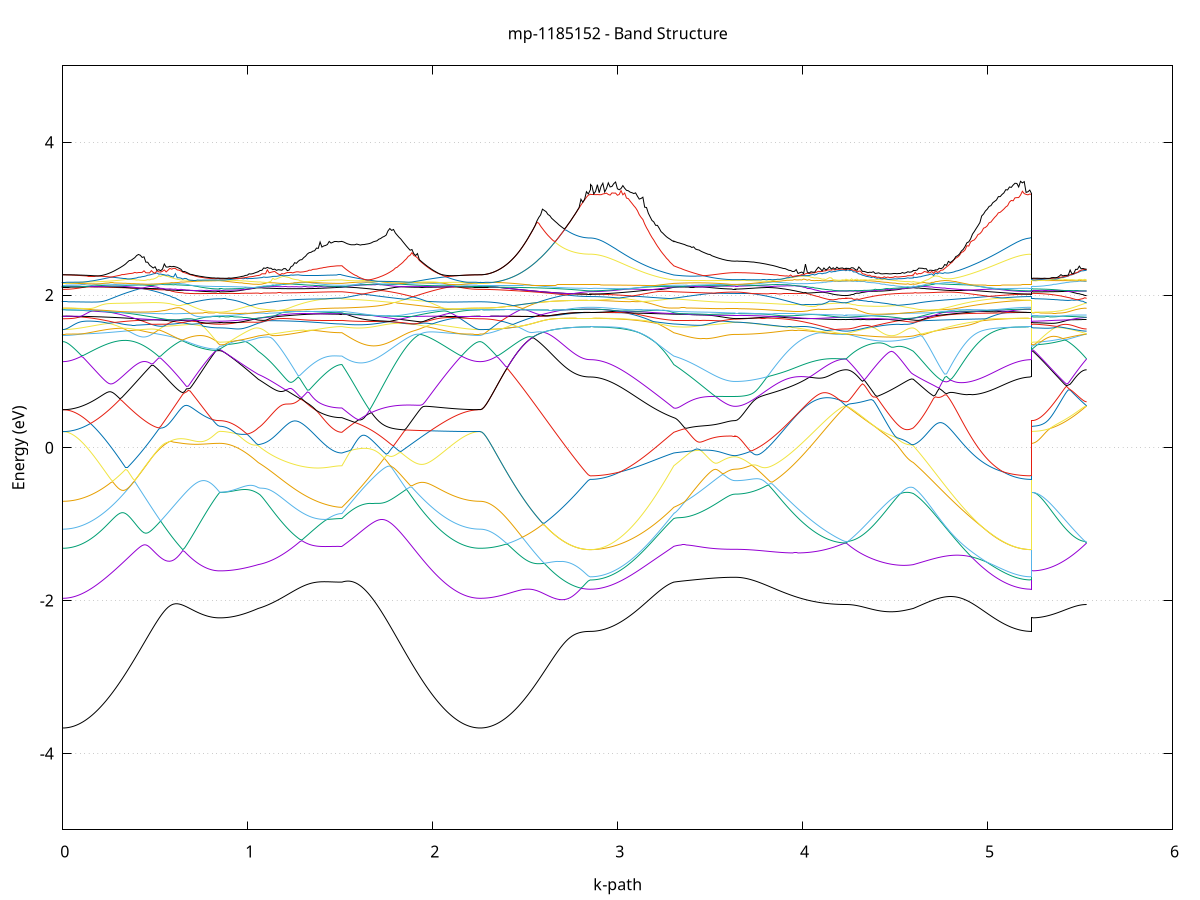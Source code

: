 set title 'mp-1185152 - Band Structure'
set xlabel 'k-path'
set ylabel 'Energy (eV)'
set grid y
set yrange [-5:5]
set terminal png size 800,600
set output 'mp-1185152_bands_gnuplot.png'
plot '-' using 1:2 with lines notitle, '-' using 1:2 with lines notitle, '-' using 1:2 with lines notitle, '-' using 1:2 with lines notitle, '-' using 1:2 with lines notitle, '-' using 1:2 with lines notitle, '-' using 1:2 with lines notitle, '-' using 1:2 with lines notitle, '-' using 1:2 with lines notitle, '-' using 1:2 with lines notitle, '-' using 1:2 with lines notitle, '-' using 1:2 with lines notitle, '-' using 1:2 with lines notitle, '-' using 1:2 with lines notitle, '-' using 1:2 with lines notitle, '-' using 1:2 with lines notitle, '-' using 1:2 with lines notitle, '-' using 1:2 with lines notitle, '-' using 1:2 with lines notitle, '-' using 1:2 with lines notitle, '-' using 1:2 with lines notitle, '-' using 1:2 with lines notitle, '-' using 1:2 with lines notitle, '-' using 1:2 with lines notitle, '-' using 1:2 with lines notitle, '-' using 1:2 with lines notitle, '-' using 1:2 with lines notitle, '-' using 1:2 with lines notitle, '-' using 1:2 with lines notitle, '-' using 1:2 with lines notitle, '-' using 1:2 with lines notitle, '-' using 1:2 with lines notitle, '-' using 1:2 with lines notitle, '-' using 1:2 with lines notitle, '-' using 1:2 with lines notitle, '-' using 1:2 with lines notitle, '-' using 1:2 with lines notitle, '-' using 1:2 with lines notitle, '-' using 1:2 with lines notitle, '-' using 1:2 with lines notitle, '-' using 1:2 with lines notitle, '-' using 1:2 with lines notitle, '-' using 1:2 with lines notitle, '-' using 1:2 with lines notitle, '-' using 1:2 with lines notitle, '-' using 1:2 with lines notitle, '-' using 1:2 with lines notitle, '-' using 1:2 with lines notitle
0.000000 -32.687888
0.009980 -32.687888
0.019960 -32.687788
0.029941 -32.687588
0.039921 -32.687388
0.049901 -32.687088
0.059881 -32.686788
0.069861 -32.686288
0.079841 -32.685888
0.089822 -32.685288
0.099802 -32.684688
0.109782 -32.683988
0.119762 -32.683288
0.129742 -32.682488
0.139723 -32.681688
0.149703 -32.680788
0.159683 -32.679788
0.169663 -32.678788
0.179643 -32.677688
0.189623 -32.676488
0.199604 -32.675288
0.209584 -32.674088
0.219564 -32.672788
0.229544 -32.671388
0.239524 -32.669988
0.249504 -32.668588
0.259485 -32.667088
0.269465 -32.665488
0.279445 -32.663888
0.289425 -32.662288
0.299405 -32.660588
0.309386 -32.658888
0.319366 -32.657088
0.329346 -32.655288
0.339326 -32.653488
0.349306 -32.651588
0.359286 -32.649688
0.369267 -32.647688
0.379247 -32.645688
0.389227 -32.643688
0.399207 -32.641688
0.409187 -32.639588
0.419168 -32.637488
0.429148 -32.635388
0.439128 -32.633288
0.449108 -32.631088
0.459088 -32.628888
0.469068 -32.626688
0.479049 -32.624488
0.489029 -32.622288
0.499009 -32.620088
0.508989 -32.617788
0.518969 -32.615588
0.528949 -32.613288
0.538930 -32.610988
0.548910 -32.608688
0.558890 -32.606488
0.568870 -32.604188
0.578850 -32.601888
0.588831 -32.599588
0.598811 -32.597288
0.608791 -32.594988
0.618771 -32.592788
0.628751 -32.590488
0.638731 -32.588188
0.648712 -32.585988
0.658692 -32.583788
0.668672 -32.581488
0.678652 -32.579288
0.688632 -32.577088
0.698613 -32.574988
0.708593 -32.572788
0.718573 -32.570688
0.728553 -32.568488
0.738533 -32.566388
0.748513 -32.564388
0.758494 -32.562288
0.768474 -32.560288
0.778454 -32.558388
0.788434 -32.556488
0.798414 -32.554588
0.808394 -32.552888
0.818375 -32.551288
0.828355 -32.549888
0.838335 -32.548888
0.848315 -32.548488
0.848315 -32.548488
0.858242 -32.548488
0.868168 -32.548488
0.878094 -32.548488
0.888020 -32.548488
0.897947 -32.548488
0.907873 -32.548488
0.917799 -32.548488
0.927726 -32.548488
0.937652 -32.548488
0.947578 -32.548588
0.957505 -32.548588
0.967431 -32.548588
0.977357 -32.548588
0.987283 -32.548588
0.997210 -32.548688
1.007136 -32.548688
1.017062 -32.548688
1.026989 -32.548688
1.036915 -32.548788
1.046841 -32.548788
1.056768 -32.549188
1.056768 -32.549188
1.066603 -32.549888
1.076439 -32.550588
1.086275 -32.551288
1.096111 -32.551888
1.105947 -32.552588
1.115783 -32.553288
1.125619 -32.553988
1.135455 -32.554588
1.145291 -32.555288
1.155127 -32.555888
1.164962 -32.556488
1.174798 -32.557088
1.184634 -32.557688
1.194470 -32.558288
1.204306 -32.558888
1.214142 -32.559388
1.223978 -32.559988
1.233814 -32.560488
1.243650 -32.560988
1.253486 -32.561488
1.263321 -32.561988
1.273157 -32.562388
1.282993 -32.562888
1.292829 -32.563288
1.302665 -32.563688
1.312501 -32.564188
1.322337 -32.564488
1.332173 -32.564888
1.342009 -32.565188
1.351845 -32.565588
1.361680 -32.565888
1.371516 -32.566188
1.381352 -32.566388
1.391188 -32.566688
1.401024 -32.566888
1.410860 -32.567088
1.420696 -32.567288
1.430532 -32.567488
1.440368 -32.567688
1.450204 -32.567788
1.460039 -32.567888
1.469875 -32.567988
1.479711 -32.568088
1.489547 -32.568088
1.499383 -32.568188
1.509219 -32.568188
1.509219 -32.568188
1.519182 -32.569688
1.529146 -32.571288
1.539109 -32.572888
1.549072 -32.574588
1.559035 -32.576388
1.568999 -32.578288
1.578962 -32.580188
1.588925 -32.582088
1.598889 -32.584088
1.608852 -32.586088
1.618815 -32.588188
1.628779 -32.590288
1.638742 -32.592388
1.648705 -32.594588
1.658668 -32.596688
1.668632 -32.598888
1.678595 -32.601188
1.688558 -32.603388
1.698522 -32.605688
1.708485 -32.607888
1.718448 -32.610188
1.728412 -32.612488
1.738375 -32.614688
1.748338 -32.616988
1.758301 -32.619288
1.768265 -32.621488
1.778228 -32.623788
1.788191 -32.625988
1.798155 -32.628288
1.808118 -32.630488
1.818081 -32.632688
1.828045 -32.634888
1.838008 -32.636988
1.847971 -32.639088
1.857934 -32.641188
1.867898 -32.643288
1.877861 -32.645388
1.887824 -32.647388
1.897788 -32.649388
1.907751 -32.651288
1.917714 -32.653188
1.927678 -32.655088
1.937641 -32.656888
1.947604 -32.658688
1.957567 -32.660488
1.967531 -32.662188
1.977494 -32.663788
1.987457 -32.665388
1.997421 -32.666988
2.007384 -32.668488
2.017347 -32.669988
2.027311 -32.671388
2.037274 -32.672788
2.047237 -32.674088
2.057200 -32.675288
2.067164 -32.676488
2.077127 -32.677688
2.087090 -32.678788
2.097054 -32.679788
2.107017 -32.680788
2.116980 -32.681688
2.126944 -32.682488
2.136907 -32.683288
2.146870 -32.684088
2.156833 -32.684688
2.166797 -32.685288
2.176760 -32.685888
2.186723 -32.686388
2.196687 -32.686788
2.206650 -32.687088
2.216613 -32.687388
2.226577 -32.687588
2.236540 -32.687788
2.246503 -32.687888
2.256466 -32.687888
2.256466 -32.687888
2.266378 -32.687888
2.276290 -32.687788
2.286201 -32.687588
2.296113 -32.687388
2.306025 -32.687088
2.315936 -32.686788
2.325848 -32.686388
2.335760 -32.685888
2.345671 -32.685388
2.355583 -32.684788
2.365495 -32.684088
2.375406 -32.683388
2.385318 -32.682588
2.395230 -32.681788
2.405141 -32.680888
2.415053 -32.679888
2.424964 -32.678888
2.434876 -32.677788
2.444788 -32.676688
2.454699 -32.675488
2.464611 -32.674288
2.474523 -32.672988
2.484434 -32.671688
2.494346 -32.670288
2.504258 -32.668888
2.514169 -32.667388
2.524081 -32.665888
2.533993 -32.664288
2.543904 -32.662688
2.553816 -32.661088
2.563727 -32.659388
2.573639 -32.657688
2.583551 -32.655888
2.593462 -32.654188
2.603374 -32.652288
2.613286 -32.650488
2.623197 -32.648688
2.633109 -32.646788
2.643021 -32.644888
2.652932 -32.643088
2.662844 -32.641188
2.672756 -32.639288
2.682667 -32.637388
2.692579 -32.635488
2.702491 -32.633688
2.712402 -32.631888
2.722314 -32.630088
2.732225 -32.628388
2.742137 -32.626688
2.752049 -32.625088
2.761960 -32.623488
2.771872 -32.622088
2.781784 -32.620788
2.791695 -32.619588
2.801607 -32.618488
2.811519 -32.617688
2.821430 -32.616888
2.831342 -32.616388
2.841254 -32.616088
2.851165 -32.615988
2.851165 -32.615988
2.861001 -32.615988
2.870837 -32.615888
2.880673 -32.615788
2.890509 -32.615588
2.900345 -32.615388
2.910181 -32.615088
2.920017 -32.614788
2.929852 -32.614388
2.939688 -32.613988
2.949524 -32.613488
2.959360 -32.612988
2.969196 -32.612388
2.979032 -32.611688
2.988868 -32.611088
2.998704 -32.610288
3.008540 -32.609588
3.018376 -32.608788
3.028211 -32.607888
3.038047 -32.606988
3.047883 -32.605988
3.057719 -32.604988
3.067555 -32.603988
3.077391 -32.602888
3.087227 -32.601788
3.097063 -32.600588
3.106899 -32.599388
3.116735 -32.598188
3.126570 -32.596888
3.136406 -32.595588
3.146242 -32.594188
3.156078 -32.592788
3.165914 -32.591388
3.175750 -32.589888
3.185586 -32.588388
3.195422 -32.586888
3.205258 -32.585288
3.215094 -32.583688
3.224929 -32.582088
3.234765 -32.580388
3.244601 -32.578788
3.254437 -32.577088
3.264273 -32.575288
3.274109 -32.573588
3.283945 -32.571788
3.293781 -32.569988
3.303617 -32.568188
3.303617 -32.568188
3.313378 -32.569588
3.323139 -32.571088
3.332900 -32.572488
3.342661 -32.573888
3.352422 -32.575288
3.362183 -32.576588
3.371944 -32.577888
3.381705 -32.579188
3.391467 -32.580388
3.401228 -32.581588
3.410989 -32.582688
3.420750 -32.583888
3.430511 -32.584888
3.440272 -32.585888
3.450033 -32.586888
3.459794 -32.587788
3.469555 -32.588688
3.479317 -32.589488
3.489078 -32.590288
3.498839 -32.591088
3.508600 -32.591788
3.518361 -32.592388
3.528122 -32.592988
3.537883 -32.593488
3.547644 -32.593988
3.557405 -32.594488
3.567167 -32.594888
3.576928 -32.595188
3.586689 -32.595488
3.596450 -32.595688
3.606211 -32.595888
3.615972 -32.596088
3.625733 -32.596088
3.635494 -32.596188
3.635494 -32.596188
3.645492 -32.596088
3.655489 -32.596088
3.665487 -32.595988
3.675484 -32.595888
3.685482 -32.595688
3.695479 -32.595488
3.705477 -32.595288
3.715474 -32.594988
3.725472 -32.594688
3.735469 -32.594388
3.745467 -32.593988
3.755464 -32.593588
3.765462 -32.593088
3.775459 -32.592588
3.785457 -32.592088
3.795454 -32.591588
3.805452 -32.590988
3.815449 -32.590388
3.825447 -32.589688
3.835444 -32.589088
3.845442 -32.588388
3.855439 -32.587588
3.865437 -32.586888
3.875434 -32.586088
3.885432 -32.585288
3.895429 -32.584388
3.905427 -32.583488
3.915424 -32.582588
3.925422 -32.581688
3.935419 -32.580688
3.945417 -32.579688
3.955414 -32.578688
3.965412 -32.577688
3.975409 -32.576688
3.985407 -32.575588
3.995404 -32.574488
4.005402 -32.573388
4.015399 -32.572288
4.025396 -32.571088
4.035394 -32.569988
4.045391 -32.568788
4.055389 -32.567588
4.065386 -32.566388
4.075384 -32.565188
4.085381 -32.563988
4.095379 -32.562788
4.105376 -32.561488
4.115374 -32.560288
4.125371 -32.558988
4.135369 -32.557788
4.145366 -32.556588
4.155364 -32.555388
4.165361 -32.554188
4.175359 -32.552988
4.185356 -32.551888
4.195354 -32.550788
4.205351 -32.549888
4.215349 -32.549188
4.225346 -32.548588
4.235344 -32.548488
4.235344 -32.548488
4.245158 -32.548488
4.254973 -32.548688
4.264787 -32.548888
4.274602 -32.549188
4.284416 -32.549488
4.294231 -32.549888
4.304046 -32.550188
4.313860 -32.550588
4.323675 -32.550888
4.333489 -32.551288
4.343304 -32.551588
4.353118 -32.551888
4.362933 -32.552188
4.372747 -32.552488
4.382562 -32.552688
4.392376 -32.552888
4.402191 -32.553088
4.412005 -32.553188
4.421820 -32.553288
4.431635 -32.553388
4.441449 -32.553388
4.451264 -32.553388
4.461078 -32.553288
4.470893 -32.553288
4.480707 -32.553188
4.490522 -32.552988
4.500336 -32.552788
4.510151 -32.552588
4.519965 -32.552288
4.529780 -32.551988
4.539594 -32.551688
4.549409 -32.551288
4.559223 -32.550888
4.569038 -32.550488
4.578853 -32.549988
4.588667 -32.549488
4.598482 -32.549188
4.598482 -32.549188
4.608479 -32.550188
4.618477 -32.551288
4.628475 -32.552388
4.638473 -32.553488
4.648471 -32.554688
4.658469 -32.555888
4.668467 -32.557188
4.678464 -32.558388
4.688462 -32.559688
4.698460 -32.560988
4.708458 -32.562388
4.718456 -32.563688
4.728454 -32.565088
4.738452 -32.566488
4.748449 -32.567888
4.758447 -32.569288
4.768445 -32.570688
4.778443 -32.572088
4.788441 -32.573588
4.798439 -32.574988
4.808437 -32.576488
4.818434 -32.577888
4.828432 -32.579288
4.838430 -32.580788
4.848428 -32.582188
4.858426 -32.583588
4.868424 -32.585088
4.878422 -32.586488
4.888419 -32.587888
4.898417 -32.589188
4.908415 -32.590588
4.918413 -32.591888
4.928411 -32.593188
4.938409 -32.594588
4.948407 -32.595788
4.958404 -32.597088
4.968402 -32.598288
4.978400 -32.599488
4.988398 -32.600588
4.998396 -32.601788
5.008394 -32.602888
5.018392 -32.603888
5.028389 -32.604888
5.038387 -32.605888
5.048385 -32.606888
5.058383 -32.607788
5.068381 -32.608588
5.078379 -32.609488
5.088377 -32.610188
5.098374 -32.610988
5.108372 -32.611588
5.118370 -32.612288
5.128368 -32.612888
5.138366 -32.613388
5.148364 -32.613888
5.158362 -32.614288
5.168359 -32.614688
5.178357 -32.615088
5.188355 -32.615388
5.198353 -32.615588
5.208351 -32.615788
5.218349 -32.615888
5.228347 -32.615988
5.238344 -32.615988
5.238344 -32.548488
5.248256 -32.548488
5.258168 -32.548488
5.268079 -32.548488
5.277991 -32.548488
5.287903 -32.548488
5.297814 -32.548488
5.307726 -32.548488
5.317638 -32.548488
5.327549 -32.548488
5.337461 -32.548488
5.347373 -32.548488
5.357284 -32.548488
5.367196 -32.548488
5.377107 -32.548488
5.387019 -32.548488
5.396931 -32.548488
5.406842 -32.548488
5.416754 -32.548488
5.426666 -32.548488
5.436577 -32.548488
5.446489 -32.548488
5.456401 -32.548488
5.466312 -32.548488
5.476224 -32.548488
5.486136 -32.548488
5.496047 -32.548488
5.505959 -32.548488
5.515871 -32.548488
5.525782 -32.548488
5.535694 -32.548488
e
0.000000 -32.475288
0.009980 -32.475288
0.019960 -32.475288
0.029941 -32.475288
0.039921 -32.475388
0.049901 -32.475488
0.059881 -32.475488
0.069861 -32.475588
0.079841 -32.475688
0.089822 -32.475888
0.099802 -32.475988
0.109782 -32.476088
0.119762 -32.476288
0.129742 -32.476488
0.139723 -32.476688
0.149703 -32.476888
0.159683 -32.477088
0.169663 -32.477388
0.179643 -32.477688
0.189623 -32.477888
0.199604 -32.478188
0.209584 -32.478488
0.219564 -32.478788
0.229544 -32.479188
0.239524 -32.479588
0.249504 -32.479888
0.259485 -32.480288
0.269465 -32.480688
0.279445 -32.481888
0.289425 -32.483088
0.299405 -32.484288
0.309386 -32.485588
0.319366 -32.486788
0.329346 -32.488088
0.339326 -32.489388
0.349306 -32.490788
0.359286 -32.492088
0.369267 -32.493388
0.379247 -32.494788
0.389227 -32.496188
0.399207 -32.497488
0.409187 -32.498888
0.419168 -32.500288
0.429148 -32.501688
0.439128 -32.502988
0.449108 -32.504388
0.459088 -32.505788
0.469068 -32.507088
0.479049 -32.508488
0.489029 -32.509788
0.499009 -32.511088
0.508989 -32.512488
0.518969 -32.513688
0.528949 -32.514988
0.538930 -32.516288
0.548910 -32.517488
0.558890 -32.518688
0.568870 -32.519888
0.578850 -32.521088
0.588831 -32.522188
0.598811 -32.523288
0.608791 -32.524388
0.618771 -32.525388
0.628751 -32.526488
0.638731 -32.527388
0.648712 -32.528388
0.658692 -32.529288
0.668672 -32.530088
0.678652 -32.530988
0.688632 -32.531688
0.698613 -32.532488
0.708593 -32.533188
0.718573 -32.533788
0.728553 -32.534388
0.738533 -32.534988
0.748513 -32.535488
0.758494 -32.535888
0.768474 -32.536388
0.778454 -32.536688
0.788434 -32.537088
0.798414 -32.537288
0.808394 -32.537588
0.818375 -32.537688
0.828355 -32.537988
0.838335 -32.538988
0.848315 -32.539288
0.848315 -32.539288
0.858242 -32.539288
0.868168 -32.539188
0.878094 -32.539088
0.888020 -32.538888
0.897947 -32.538688
0.907873 -32.538888
0.917799 -32.539288
0.927726 -32.539688
0.937652 -32.540088
0.947578 -32.540588
0.957505 -32.541188
0.967431 -32.541788
0.977357 -32.542388
0.987283 -32.543088
0.997210 -32.543788
1.007136 -32.544588
1.017062 -32.545388
1.026989 -32.546288
1.036915 -32.547188
1.046841 -32.548188
1.056768 -32.548788
1.056768 -32.548788
1.066603 -32.548888
1.076439 -32.549088
1.086275 -32.549488
1.096111 -32.549888
1.105947 -32.550388
1.115783 -32.550888
1.125619 -32.551488
1.135455 -32.552088
1.145291 -32.552788
1.155127 -32.553388
1.164962 -32.554088
1.174798 -32.554688
1.184634 -32.555388
1.194470 -32.555988
1.204306 -32.556688
1.214142 -32.557288
1.223978 -32.557988
1.233814 -32.558588
1.243650 -32.559188
1.253486 -32.559788
1.263321 -32.560388
1.273157 -32.560988
1.282993 -32.561488
1.292829 -32.562088
1.302665 -32.562588
1.312501 -32.563088
1.322337 -32.563588
1.332173 -32.563988
1.342009 -32.564388
1.351845 -32.564788
1.361680 -32.565188
1.371516 -32.565588
1.381352 -32.565988
1.391188 -32.566288
1.401024 -32.566588
1.410860 -32.566788
1.420696 -32.567088
1.430532 -32.567288
1.440368 -32.567488
1.450204 -32.567688
1.460039 -32.567788
1.469875 -32.567888
1.479711 -32.567988
1.489547 -32.568088
1.499383 -32.568088
1.509219 -32.568088
1.509219 -32.568088
1.519182 -32.566288
1.529146 -32.564388
1.539109 -32.562588
1.549072 -32.560688
1.559035 -32.558688
1.568999 -32.556788
1.578962 -32.554788
1.588925 -32.552888
1.598889 -32.550888
1.608852 -32.548888
1.618815 -32.546988
1.628779 -32.544988
1.638742 -32.542988
1.648705 -32.540988
1.658668 -32.538988
1.668632 -32.536988
1.678595 -32.534988
1.688558 -32.532988
1.698522 -32.531088
1.708485 -32.529088
1.718448 -32.527088
1.728412 -32.525188
1.738375 -32.523188
1.748338 -32.521288
1.758301 -32.519388
1.768265 -32.517388
1.778228 -32.515588
1.788191 -32.513688
1.798155 -32.511788
1.808118 -32.509988
1.818081 -32.508188
1.828045 -32.506388
1.838008 -32.504588
1.847971 -32.502788
1.857934 -32.501088
1.867898 -32.499388
1.877861 -32.497688
1.887824 -32.496088
1.897788 -32.494488
1.907751 -32.492888
1.917714 -32.491388
1.927678 -32.489788
1.937641 -32.488288
1.947604 -32.486888
1.957567 -32.485488
1.967531 -32.484088
1.977494 -32.482788
1.987457 -32.481488
1.997421 -32.480188
2.007384 -32.479588
2.017347 -32.479188
2.027311 -32.478888
2.037274 -32.478588
2.047237 -32.478288
2.057200 -32.478088
2.067164 -32.477788
2.077127 -32.477488
2.087090 -32.477288
2.097054 -32.477088
2.107017 -32.476888
2.116980 -32.476688
2.126944 -32.476488
2.136907 -32.476288
2.146870 -32.476088
2.156833 -32.475988
2.166797 -32.475888
2.176760 -32.475688
2.186723 -32.475588
2.196687 -32.475488
2.206650 -32.475488
2.216613 -32.475388
2.226577 -32.475288
2.236540 -32.475288
2.246503 -32.475288
2.256466 -32.475288
2.256466 -32.475288
2.266378 -32.475288
2.276290 -32.475388
2.286201 -32.475588
2.296113 -32.475788
2.306025 -32.476088
2.315936 -32.476488
2.325848 -32.476888
2.335760 -32.477488
2.345671 -32.477988
2.355583 -32.478688
2.365495 -32.479388
2.375406 -32.480088
2.385318 -32.480988
2.395230 -32.481788
2.405141 -32.482788
2.415053 -32.483788
2.424964 -32.484888
2.434876 -32.485988
2.444788 -32.487188
2.454699 -32.488488
2.464611 -32.489788
2.474523 -32.491088
2.484434 -32.492488
2.494346 -32.493988
2.504258 -32.495488
2.514169 -32.497088
2.524081 -32.498588
2.533993 -32.500288
2.543904 -32.501988
2.553816 -32.503688
2.563727 -32.505488
2.573639 -32.507188
2.583551 -32.509088
2.593462 -32.510888
2.603374 -32.512788
2.613286 -32.514688
2.623197 -32.516588
2.633109 -32.518588
2.643021 -32.520488
2.652932 -32.522488
2.662844 -32.524488
2.672756 -32.526388
2.682667 -32.528388
2.692579 -32.530288
2.702491 -32.532188
2.712402 -32.534088
2.722314 -32.535888
2.732225 -32.537688
2.742137 -32.539388
2.752049 -32.541088
2.761960 -32.542688
2.771872 -32.544088
2.781784 -32.545488
2.791695 -32.546688
2.801607 -32.547788
2.811519 -32.548688
2.821430 -32.549388
2.831342 -32.549888
2.841254 -32.550188
2.851165 -32.550288
2.851165 -32.550288
2.861001 -32.550288
2.870837 -32.550288
2.880673 -32.550288
2.890509 -32.550288
2.900345 -32.550288
2.910181 -32.550288
2.920017 -32.550288
2.929852 -32.550288
2.939688 -32.550288
2.949524 -32.550288
2.959360 -32.550288
2.969196 -32.550388
2.979032 -32.550388
2.988868 -32.550388
2.998704 -32.550388
3.008540 -32.550488
3.018376 -32.550488
3.028211 -32.550588
3.038047 -32.550688
3.047883 -32.550788
3.057719 -32.550888
3.067555 -32.551088
3.077391 -32.551188
3.087227 -32.551388
3.097063 -32.551588
3.106899 -32.551888
3.116735 -32.552188
3.126570 -32.552488
3.136406 -32.552888
3.146242 -32.553288
3.156078 -32.553688
3.165914 -32.554288
3.175750 -32.554788
3.185586 -32.555388
3.195422 -32.556088
3.205258 -32.556888
3.215094 -32.557688
3.224929 -32.558588
3.234765 -32.559488
3.244601 -32.560488
3.254437 -32.561588
3.264273 -32.562788
3.274109 -32.563988
3.283945 -32.565288
3.293781 -32.566688
3.303617 -32.568088
3.303617 -32.568088
3.313378 -32.566488
3.323139 -32.564888
3.332900 -32.563388
3.342661 -32.561788
3.352422 -32.560388
3.362183 -32.558888
3.371944 -32.557588
3.381705 -32.556288
3.391467 -32.554988
3.401228 -32.553688
3.410989 -32.552588
3.420750 -32.551388
3.430511 -32.550388
3.440272 -32.549388
3.450033 -32.548388
3.459794 -32.547488
3.469555 -32.546588
3.479317 -32.545788
3.489078 -32.544988
3.498839 -32.544288
3.508600 -32.543688
3.518361 -32.543088
3.528122 -32.542488
3.537883 -32.541988
3.547644 -32.541588
3.557405 -32.541188
3.567167 -32.540788
3.576928 -32.540488
3.586689 -32.540288
3.596450 -32.540088
3.606211 -32.539888
3.615972 -32.539788
3.625733 -32.539688
3.635494 -32.539688
3.635494 -32.539688
3.645492 -32.539688
3.655489 -32.539688
3.665487 -32.539688
3.675484 -32.539688
3.685482 -32.539688
3.695479 -32.539688
3.705477 -32.539688
3.715474 -32.539588
3.725472 -32.539588
3.735469 -32.539588
3.745467 -32.539588
3.755464 -32.539588
3.765462 -32.539588
3.775459 -32.539588
3.785457 -32.539488
3.795454 -32.539488
3.805452 -32.539488
3.815449 -32.539488
3.825447 -32.539388
3.835444 -32.539388
3.845442 -32.539388
3.855439 -32.539388
3.865437 -32.539288
3.875434 -32.539288
3.885432 -32.539288
3.895429 -32.539288
3.905427 -32.539188
3.915424 -32.539188
3.925422 -32.539188
3.935419 -32.539188
3.945417 -32.539088
3.955414 -32.539088
3.965412 -32.539088
3.975409 -32.538988
3.985407 -32.538988
3.995404 -32.538988
4.005402 -32.538988
4.015399 -32.538888
4.025396 -32.538888
4.035394 -32.538888
4.045391 -32.538888
4.055389 -32.538888
4.065386 -32.538788
4.075384 -32.538788
4.085381 -32.538788
4.095379 -32.538788
4.105376 -32.538788
4.115374 -32.538688
4.125371 -32.538688
4.135369 -32.538688
4.145366 -32.538688
4.155364 -32.538688
4.165361 -32.538688
4.175359 -32.538688
4.185356 -32.538588
4.195354 -32.538588
4.205351 -32.538588
4.215349 -32.538588
4.225346 -32.538588
4.235344 -32.538588
4.235344 -32.538588
4.245158 -32.538588
4.254973 -32.538688
4.264787 -32.538588
4.274602 -32.538588
4.284416 -32.538588
4.294231 -32.538488
4.304046 -32.538388
4.313860 -32.538288
4.323675 -32.538188
4.333489 -32.538088
4.343304 -32.537988
4.353118 -32.537788
4.362933 -32.537588
4.372747 -32.537388
4.382562 -32.537188
4.392376 -32.536988
4.402191 -32.536788
4.412005 -32.536488
4.421820 -32.536488
4.431635 -32.536688
4.441449 -32.536988
4.451264 -32.537388
4.461078 -32.537788
4.470893 -32.538288
4.480707 -32.538788
4.490522 -32.539288
4.500336 -32.539988
4.510151 -32.540588
4.519965 -32.541388
4.529780 -32.542088
4.539594 -32.542988
4.549409 -32.543888
4.559223 -32.544788
4.569038 -32.545788
4.578853 -32.546788
4.588667 -32.547888
4.598482 -32.548788
4.598482 -32.548788
4.608479 -32.548888
4.618477 -32.548888
4.628475 -32.548888
4.638473 -32.548988
4.648471 -32.548988
4.658469 -32.548988
4.668467 -32.549088
4.678464 -32.549088
4.688462 -32.549088
4.698460 -32.549188
4.708458 -32.549188
4.718456 -32.549288
4.728454 -32.549288
4.738452 -32.549288
4.748449 -32.549388
4.758447 -32.549388
4.768445 -32.549388
4.778443 -32.549488
4.788441 -32.549488
4.798439 -32.549588
4.808437 -32.549588
4.818434 -32.549588
4.828432 -32.549688
4.838430 -32.549688
4.848428 -32.549688
4.858426 -32.549788
4.868424 -32.549788
4.878422 -32.549788
4.888419 -32.549888
4.898417 -32.549888
4.908415 -32.549888
4.918413 -32.549888
4.928411 -32.549988
4.938409 -32.549988
4.948407 -32.549988
4.958404 -32.549988
4.968402 -32.550088
4.978400 -32.550088
4.988398 -32.550088
4.998396 -32.550088
5.008394 -32.550088
5.018392 -32.550188
5.028389 -32.550188
5.038387 -32.550188
5.048385 -32.550188
5.058383 -32.550188
5.068381 -32.550188
5.078379 -32.550188
5.088377 -32.550188
5.098374 -32.550288
5.108372 -32.550288
5.118370 -32.550288
5.128368 -32.550288
5.138366 -32.550288
5.148364 -32.550288
5.158362 -32.550288
5.168359 -32.550288
5.178357 -32.550288
5.188355 -32.550288
5.198353 -32.550288
5.208351 -32.550288
5.218349 -32.550288
5.228347 -32.550288
5.238344 -32.550288
5.238344 -32.539288
5.248256 -32.539288
5.258168 -32.539288
5.268079 -32.539288
5.277991 -32.539288
5.287903 -32.539288
5.297814 -32.539288
5.307726 -32.539288
5.317638 -32.539288
5.327549 -32.539188
5.337461 -32.539188
5.347373 -32.539188
5.357284 -32.539188
5.367196 -32.539088
5.377107 -32.539088
5.387019 -32.539088
5.396931 -32.539088
5.406842 -32.539088
5.416754 -32.538988
5.426666 -32.538988
5.436577 -32.538988
5.446489 -32.538888
5.456401 -32.538888
5.466312 -32.538888
5.476224 -32.538788
5.486136 -32.538788
5.496047 -32.538788
5.505959 -32.538688
5.515871 -32.538688
5.525782 -32.538688
5.535694 -32.538588
e
0.000000 -32.463388
0.009980 -32.463488
0.019960 -32.463488
0.029941 -32.463688
0.039921 -32.463788
0.049901 -32.464088
0.059881 -32.464388
0.069861 -32.464688
0.079841 -32.465088
0.089822 -32.465488
0.099802 -32.465988
0.109782 -32.466488
0.119762 -32.467088
0.129742 -32.467688
0.139723 -32.468388
0.149703 -32.469088
0.159683 -32.469888
0.169663 -32.470688
0.179643 -32.471488
0.189623 -32.472388
0.199604 -32.473288
0.209584 -32.474288
0.219564 -32.475188
0.229544 -32.476288
0.239524 -32.477288
0.249504 -32.478388
0.259485 -32.479488
0.269465 -32.480688
0.279445 -32.481188
0.289425 -32.481588
0.299405 -32.482088
0.309386 -32.482488
0.319366 -32.482988
0.329346 -32.483588
0.339326 -32.484088
0.349306 -32.484688
0.359286 -32.485188
0.369267 -32.485788
0.379247 -32.486388
0.389227 -32.487088
0.399207 -32.487688
0.409187 -32.488388
0.419168 -32.489088
0.429148 -32.489788
0.439128 -32.490588
0.449108 -32.491288
0.459088 -32.492088
0.469068 -32.492888
0.479049 -32.493788
0.489029 -32.494588
0.499009 -32.495488
0.508989 -32.496388
0.518969 -32.497388
0.528949 -32.498288
0.538930 -32.499288
0.548910 -32.500288
0.558890 -32.501288
0.568870 -32.502388
0.578850 -32.503488
0.588831 -32.504588
0.598811 -32.505688
0.608791 -32.506888
0.618771 -32.508088
0.628751 -32.509288
0.638731 -32.510588
0.648712 -32.511788
0.658692 -32.513088
0.668672 -32.514488
0.678652 -32.515788
0.688632 -32.517188
0.698613 -32.518588
0.708593 -32.519988
0.718573 -32.521488
0.728553 -32.522988
0.738533 -32.524488
0.748513 -32.525988
0.758494 -32.527588
0.768474 -32.529088
0.778454 -32.530688
0.788434 -32.532288
0.798414 -32.533788
0.808394 -32.535288
0.818375 -32.536788
0.828355 -32.537888
0.838335 -32.537888
0.848315 -32.537988
0.848315 -32.537988
0.858242 -32.537988
0.868168 -32.538088
0.878094 -32.538188
0.888020 -32.538388
0.897947 -32.538588
0.907873 -32.538388
0.917799 -32.538088
0.927726 -32.537688
0.937652 -32.537288
0.947578 -32.536788
0.957505 -32.536288
0.967431 -32.535788
0.977357 -32.535188
0.987283 -32.534488
0.997210 -32.533788
1.007136 -32.533088
1.017062 -32.532288
1.026989 -32.531488
1.036915 -32.530588
1.046841 -32.529688
1.056768 -32.528788
1.056768 -32.528788
1.066603 -32.528088
1.076439 -32.527188
1.086275 -32.526188
1.096111 -32.525188
1.105947 -32.524088
1.115783 -32.522988
1.125619 -32.521788
1.135455 -32.520588
1.145291 -32.519388
1.155127 -32.518188
1.164962 -32.516988
1.174798 -32.515788
1.184634 -32.514688
1.194470 -32.513488
1.204306 -32.512388
1.214142 -32.511188
1.223978 -32.510088
1.233814 -32.509088
1.243650 -32.507988
1.253486 -32.506988
1.263321 -32.505988
1.273157 -32.504988
1.282993 -32.504088
1.292829 -32.503188
1.302665 -32.502288
1.312501 -32.501488
1.322337 -32.500688
1.332173 -32.499888
1.342009 -32.499188
1.351845 -32.498488
1.361680 -32.497888
1.371516 -32.497288
1.381352 -32.496688
1.391188 -32.496188
1.401024 -32.495688
1.410860 -32.495188
1.420696 -32.494788
1.430532 -32.494488
1.440368 -32.494188
1.450204 -32.493888
1.460039 -32.493588
1.469875 -32.493388
1.479711 -32.493288
1.489547 -32.493188
1.499383 -32.493088
1.509219 -32.493088
1.509219 -32.493088
1.519182 -32.493388
1.529146 -32.493588
1.539109 -32.493788
1.549072 -32.493888
1.559035 -32.493988
1.568999 -32.494088
1.578962 -32.494088
1.588925 -32.494088
1.598889 -32.493988
1.608852 -32.493888
1.618815 -32.493788
1.628779 -32.493588
1.638742 -32.493388
1.648705 -32.493188
1.658668 -32.492888
1.668632 -32.492688
1.678595 -32.492388
1.688558 -32.492088
1.698522 -32.491688
1.708485 -32.491388
1.718448 -32.491088
1.728412 -32.490688
1.738375 -32.490288
1.748338 -32.489888
1.758301 -32.489488
1.768265 -32.489088
1.778228 -32.488688
1.788191 -32.488288
1.798155 -32.487888
1.808118 -32.487388
1.818081 -32.486988
1.828045 -32.486588
1.838008 -32.486188
1.847971 -32.485788
1.857934 -32.485288
1.867898 -32.484888
1.877861 -32.484488
1.887824 -32.484088
1.897788 -32.483688
1.907751 -32.483188
1.917714 -32.482888
1.927678 -32.482488
1.937641 -32.482088
1.947604 -32.481688
1.957567 -32.481288
1.967531 -32.480888
1.977494 -32.480588
1.987457 -32.480188
1.997421 -32.479888
2.007384 -32.478988
2.017347 -32.477788
2.027311 -32.476688
2.037274 -32.475588
2.047237 -32.474488
2.057200 -32.473488
2.067164 -32.472588
2.077127 -32.471588
2.087090 -32.470788
2.097054 -32.469888
2.107017 -32.469188
2.116980 -32.468388
2.126944 -32.467688
2.136907 -32.467088
2.146870 -32.466488
2.156833 -32.465988
2.166797 -32.465488
2.176760 -32.465088
2.186723 -32.464688
2.196687 -32.464388
2.206650 -32.464088
2.216613 -32.463888
2.226577 -32.463688
2.236540 -32.463488
2.246503 -32.463488
2.256466 -32.463388
2.256466 -32.463388
2.266378 -32.463388
2.276290 -32.463388
2.286201 -32.463388
2.296113 -32.463388
2.306025 -32.463388
2.315936 -32.463488
2.325848 -32.463488
2.335760 -32.463488
2.345671 -32.463488
2.355583 -32.463488
2.365495 -32.463488
2.375406 -32.463488
2.385318 -32.463488
2.395230 -32.463488
2.405141 -32.463588
2.415053 -32.463588
2.424964 -32.463588
2.434876 -32.463588
2.444788 -32.463588
2.454699 -32.463588
2.464611 -32.463588
2.474523 -32.463688
2.484434 -32.463688
2.494346 -32.463688
2.504258 -32.463688
2.514169 -32.463688
2.524081 -32.463688
2.533993 -32.463788
2.543904 -32.463788
2.553816 -32.463788
2.563727 -32.463788
2.573639 -32.463788
2.583551 -32.463888
2.593462 -32.463888
2.603374 -32.463888
2.613286 -32.463888
2.623197 -32.463888
2.633109 -32.463988
2.643021 -32.463988
2.652932 -32.463988
2.662844 -32.463988
2.672756 -32.463988
2.682667 -32.463988
2.692579 -32.463988
2.702491 -32.464088
2.712402 -32.464088
2.722314 -32.464088
2.732225 -32.464088
2.742137 -32.464088
2.752049 -32.464088
2.761960 -32.464088
2.771872 -32.464188
2.781784 -32.464188
2.791695 -32.464188
2.801607 -32.464188
2.811519 -32.464188
2.821430 -32.464188
2.831342 -32.464188
2.841254 -32.464188
2.851165 -32.464188
2.851165 -32.464188
2.861001 -32.464188
2.870837 -32.464288
2.880673 -32.464388
2.890509 -32.464588
2.900345 -32.464788
2.910181 -32.465088
2.920017 -32.465388
2.929852 -32.465788
2.939688 -32.466188
2.949524 -32.466588
2.959360 -32.467188
2.969196 -32.467688
2.979032 -32.468288
2.988868 -32.468888
2.998704 -32.469588
3.008540 -32.470288
3.018376 -32.470988
3.028211 -32.471788
3.038047 -32.472588
3.047883 -32.473488
3.057719 -32.474288
3.067555 -32.475188
3.077391 -32.476088
3.087227 -32.476988
3.097063 -32.477888
3.106899 -32.478788
3.116735 -32.479788
3.126570 -32.480688
3.136406 -32.481588
3.146242 -32.482488
3.156078 -32.483488
3.165914 -32.484288
3.175750 -32.485188
3.185586 -32.486088
3.195422 -32.486888
3.205258 -32.487588
3.215094 -32.488388
3.224929 -32.489088
3.234765 -32.489788
3.244601 -32.490388
3.254437 -32.490988
3.264273 -32.491488
3.274109 -32.491988
3.283945 -32.492388
3.293781 -32.492788
3.303617 -32.493088
3.303617 -32.493088
3.313378 -32.493188
3.323139 -32.493288
3.332900 -32.493388
3.342661 -32.493488
3.352422 -32.493588
3.362183 -32.493688
3.371944 -32.493688
3.381705 -32.493788
3.391467 -32.493788
3.401228 -32.493788
3.410989 -32.493788
3.420750 -32.493788
3.430511 -32.493788
3.440272 -32.493788
3.450033 -32.493688
3.459794 -32.493688
3.469555 -32.493588
3.479317 -32.493588
3.489078 -32.493488
3.498839 -32.493488
3.508600 -32.493388
3.518361 -32.493288
3.528122 -32.493288
3.537883 -32.493188
3.547644 -32.493088
3.557405 -32.493088
3.567167 -32.492988
3.576928 -32.492988
3.586689 -32.492888
3.596450 -32.492888
3.606211 -32.492888
3.615972 -32.492788
3.625733 -32.492788
3.635494 -32.492788
3.635494 -32.492788
3.645492 -32.492788
3.655489 -32.492888
3.665487 -32.492988
3.675484 -32.493088
3.685482 -32.493288
3.695479 -32.493388
3.705477 -32.493688
3.715474 -32.493888
3.725472 -32.494188
3.735469 -32.494488
3.745467 -32.494888
3.755464 -32.495188
3.765462 -32.495688
3.775459 -32.496088
3.785457 -32.496588
3.795454 -32.497088
3.805452 -32.497588
3.815449 -32.498188
3.825447 -32.498788
3.835444 -32.499388
3.845442 -32.500088
3.855439 -32.500788
3.865437 -32.501488
3.875434 -32.502288
3.885432 -32.502988
3.895429 -32.503788
3.905427 -32.504688
3.915424 -32.505488
3.925422 -32.506388
3.935419 -32.507288
3.945417 -32.508188
3.955414 -32.509188
3.965412 -32.510188
3.975409 -32.511188
3.985407 -32.512188
3.995404 -32.513188
4.005402 -32.514288
4.015399 -32.515388
4.025396 -32.516488
4.035394 -32.517588
4.045391 -32.518688
4.055389 -32.519888
4.065386 -32.520988
4.075384 -32.522188
4.085381 -32.523388
4.095379 -32.524588
4.105376 -32.525788
4.115374 -32.526988
4.125371 -32.528188
4.135369 -32.529388
4.145366 -32.530588
4.155364 -32.531788
4.165361 -32.532988
4.175359 -32.534088
4.185356 -32.535188
4.195354 -32.536288
4.205351 -32.537188
4.215349 -32.537888
4.225346 -32.538388
4.235344 -32.538588
4.235344 -32.538588
4.245158 -32.538488
4.254973 -32.538388
4.264787 -32.538188
4.274602 -32.537888
4.284416 -32.537688
4.294231 -32.537388
4.304046 -32.537088
4.313860 -32.536788
4.323675 -32.536588
4.333489 -32.536388
4.343304 -32.536188
4.353118 -32.536088
4.362933 -32.535988
4.372747 -32.535988
4.382562 -32.535988
4.392376 -32.535988
4.402191 -32.536088
4.412005 -32.536288
4.421820 -32.536288
4.431635 -32.535988
4.441449 -32.535688
4.451264 -32.535288
4.461078 -32.534988
4.470893 -32.534688
4.480707 -32.534288
4.490522 -32.533888
4.500336 -32.533488
4.510151 -32.533088
4.519965 -32.532688
4.529780 -32.532188
4.539594 -32.531788
4.549409 -32.531288
4.559223 -32.530788
4.569038 -32.530388
4.578853 -32.529788
4.588667 -32.529288
4.598482 -32.528788
4.598482 -32.528788
4.608479 -32.527788
4.618477 -32.526788
4.628475 -32.525788
4.638473 -32.524688
4.648471 -32.523588
4.658469 -32.522388
4.668467 -32.521188
4.678464 -32.519988
4.688462 -32.518788
4.698460 -32.517588
4.708458 -32.516288
4.718456 -32.514988
4.728454 -32.513688
4.738452 -32.512388
4.748449 -32.511088
4.758447 -32.509688
4.768445 -32.508288
4.778443 -32.506988
4.788441 -32.505588
4.798439 -32.504188
4.808437 -32.502788
4.818434 -32.501388
4.828432 -32.499988
4.838430 -32.498588
4.848428 -32.497288
4.858426 -32.495888
4.868424 -32.494488
4.878422 -32.493188
4.888419 -32.491788
4.898417 -32.490488
4.908415 -32.489188
4.918413 -32.487888
4.928411 -32.486588
4.938409 -32.485288
4.948407 -32.483988
4.958404 -32.482788
4.968402 -32.481588
4.978400 -32.480488
4.988398 -32.479288
4.998396 -32.478188
5.008394 -32.477188
5.018392 -32.476088
5.028389 -32.475088
5.038387 -32.474088
5.048385 -32.473188
5.058383 -32.472288
5.068381 -32.471488
5.078379 -32.470688
5.088377 -32.469888
5.098374 -32.469188
5.108372 -32.468488
5.118370 -32.467888
5.128368 -32.467288
5.138366 -32.466788
5.148364 -32.466288
5.158362 -32.465788
5.168359 -32.465388
5.178357 -32.465088
5.188355 -32.464788
5.198353 -32.464588
5.208351 -32.464388
5.218349 -32.464288
5.228347 -32.464188
5.238344 -32.464188
5.238344 -32.537988
5.248256 -32.537988
5.258168 -32.537988
5.268079 -32.537988
5.277991 -32.537988
5.287903 -32.537988
5.297814 -32.537988
5.307726 -32.537988
5.317638 -32.537988
5.327549 -32.537988
5.337461 -32.538088
5.347373 -32.538088
5.357284 -32.538088
5.367196 -32.538088
5.377107 -32.538088
5.387019 -32.538188
5.396931 -32.538188
5.406842 -32.538188
5.416754 -32.538188
5.426666 -32.538288
5.436577 -32.538288
5.446489 -32.538288
5.456401 -32.538288
5.466312 -32.538388
5.476224 -32.538388
5.486136 -32.538488
5.496047 -32.538488
5.505959 -32.538488
5.515871 -32.538588
5.525782 -32.538588
5.535694 -32.538588
e
0.000000 -22.725388
0.009980 -22.725388
0.019960 -22.725388
0.029941 -22.725388
0.039921 -22.725488
0.049901 -22.725488
0.059881 -22.725488
0.069861 -22.725588
0.079841 -22.725688
0.089822 -22.725688
0.099802 -22.725788
0.109782 -22.725888
0.119762 -22.725988
0.129742 -22.726088
0.139723 -22.726188
0.149703 -22.726288
0.159683 -22.726388
0.169663 -22.726488
0.179643 -22.726688
0.189623 -22.726788
0.199604 -22.726888
0.209584 -22.727088
0.219564 -22.727188
0.229544 -22.727388
0.239524 -22.727588
0.249504 -22.727688
0.259485 -22.727888
0.269465 -22.728088
0.279445 -22.728288
0.289425 -22.728488
0.299405 -22.728688
0.309386 -22.728888
0.319366 -22.729088
0.329346 -22.729288
0.339326 -22.729488
0.349306 -22.729688
0.359286 -22.729888
0.369267 -22.730088
0.379247 -22.730288
0.389227 -22.730588
0.399207 -22.730788
0.409187 -22.730988
0.419168 -22.731188
0.429148 -22.731388
0.439128 -22.731688
0.449108 -22.731888
0.459088 -22.732088
0.469068 -22.732288
0.479049 -22.732488
0.489029 -22.732788
0.499009 -22.732988
0.508989 -22.733188
0.518969 -22.733388
0.528949 -22.733588
0.538930 -22.733788
0.548910 -22.733988
0.558890 -22.734188
0.568870 -22.734388
0.578850 -22.734588
0.588831 -22.734788
0.598811 -22.734988
0.608791 -22.735088
0.618771 -22.735288
0.628751 -22.735488
0.638731 -22.735588
0.648712 -22.735788
0.658692 -22.735888
0.668672 -22.736088
0.678652 -22.736188
0.688632 -22.736388
0.698613 -22.736488
0.708593 -22.736588
0.718573 -22.736688
0.728553 -22.736788
0.738533 -22.736888
0.748513 -22.736988
0.758494 -22.737088
0.768474 -22.737088
0.778454 -22.737188
0.788434 -22.737188
0.798414 -22.737288
0.808394 -22.737288
0.818375 -22.737388
0.828355 -22.737388
0.838335 -22.737388
0.848315 -22.737388
0.848315 -22.737388
0.858242 -22.737388
0.868168 -22.737288
0.878094 -22.737288
0.888020 -22.737188
0.897947 -22.737088
0.907873 -22.736988
0.917799 -22.736888
0.927726 -22.736688
0.937652 -22.736488
0.947578 -22.736288
0.957505 -22.736088
0.967431 -22.735888
0.977357 -22.735688
0.987283 -22.735388
0.997210 -22.735088
1.007136 -22.734788
1.017062 -22.734488
1.026989 -22.734188
1.036915 -22.733888
1.046841 -22.733588
1.056768 -22.733288
1.056768 -22.733288
1.066603 -22.732988
1.076439 -22.732788
1.086275 -22.732488
1.096111 -22.732288
1.105947 -22.731988
1.115783 -22.731788
1.125619 -22.731488
1.135455 -22.731288
1.145291 -22.730988
1.155127 -22.730788
1.164962 -22.730588
1.174798 -22.730288
1.184634 -22.730088
1.194470 -22.729888
1.204306 -22.729688
1.214142 -22.729488
1.223978 -22.729288
1.233814 -22.729088
1.243650 -22.728988
1.253486 -22.728788
1.263321 -22.728588
1.273157 -22.728488
1.282993 -22.728388
1.292829 -22.728188
1.302665 -22.728088
1.312501 -22.727988
1.322337 -22.727788
1.332173 -22.727688
1.342009 -22.727588
1.351845 -22.727488
1.361680 -22.727388
1.371516 -22.727288
1.381352 -22.727188
1.391188 -22.727088
1.401024 -22.726988
1.410860 -22.726988
1.420696 -22.726888
1.430532 -22.726788
1.440368 -22.726788
1.450204 -22.726688
1.460039 -22.726688
1.469875 -22.726588
1.479711 -22.726588
1.489547 -22.726588
1.499383 -22.726588
1.509219 -22.726588
1.509219 -22.726588
1.519182 -22.726588
1.529146 -22.726588
1.539109 -22.726588
1.549072 -22.726488
1.559035 -22.726488
1.568999 -22.726488
1.578962 -22.726488
1.588925 -22.726488
1.598889 -22.726488
1.608852 -22.726488
1.618815 -22.726488
1.628779 -22.726488
1.638742 -22.726488
1.648705 -22.726488
1.658668 -22.726488
1.668632 -22.726388
1.678595 -22.726388
1.688558 -22.726388
1.698522 -22.726388
1.708485 -22.726388
1.718448 -22.726388
1.728412 -22.726388
1.738375 -22.726388
1.748338 -22.726388
1.758301 -22.726288
1.768265 -22.726288
1.778228 -22.726288
1.788191 -22.726288
1.798155 -22.726288
1.808118 -22.726288
1.818081 -22.726188
1.828045 -22.726188
1.838008 -22.726188
1.847971 -22.726188
1.857934 -22.726188
1.867898 -22.726088
1.877861 -22.726088
1.887824 -22.726088
1.897788 -22.726088
1.907751 -22.726088
1.917714 -22.725988
1.927678 -22.725988
1.937641 -22.725988
1.947604 -22.725988
1.957567 -22.725888
1.967531 -22.725888
1.977494 -22.725888
1.987457 -22.725888
1.997421 -22.725788
2.007384 -22.725788
2.017347 -22.725788
2.027311 -22.725688
2.037274 -22.725688
2.047237 -22.725688
2.057200 -22.725688
2.067164 -22.725688
2.077127 -22.725588
2.087090 -22.725588
2.097054 -22.725588
2.107017 -22.725588
2.116980 -22.725488
2.126944 -22.725488
2.136907 -22.725488
2.146870 -22.725488
2.156833 -22.725488
2.166797 -22.725488
2.176760 -22.725388
2.186723 -22.725388
2.196687 -22.725388
2.206650 -22.725388
2.216613 -22.725388
2.226577 -22.725388
2.236540 -22.725388
2.246503 -22.725388
2.256466 -22.725388
2.256466 -22.725388
2.266378 -22.725388
2.276290 -22.725388
2.286201 -22.725388
2.296113 -22.725388
2.306025 -22.725388
2.315936 -22.725388
2.325848 -22.725488
2.335760 -22.725488
2.345671 -22.725488
2.355583 -22.725488
2.365495 -22.725488
2.375406 -22.725588
2.385318 -22.725588
2.395230 -22.725588
2.405141 -22.725688
2.415053 -22.725688
2.424964 -22.725688
2.434876 -22.725788
2.444788 -22.725788
2.454699 -22.725788
2.464611 -22.725888
2.474523 -22.725888
2.484434 -22.725988
2.494346 -22.725988
2.504258 -22.726088
2.514169 -22.726088
2.524081 -22.726088
2.533993 -22.726188
2.543904 -22.726188
2.553816 -22.726288
2.563727 -22.726288
2.573639 -22.726388
2.583551 -22.726388
2.593462 -22.726488
2.603374 -22.726488
2.613286 -22.726588
2.623197 -22.726588
2.633109 -22.726588
2.643021 -22.726688
2.652932 -22.726688
2.662844 -22.726788
2.672756 -22.726788
2.682667 -22.726788
2.692579 -22.726888
2.702491 -22.726888
2.712402 -22.726888
2.722314 -22.726988
2.732225 -22.726988
2.742137 -22.726988
2.752049 -22.727088
2.761960 -22.727088
2.771872 -22.727088
2.781784 -22.727088
2.791695 -22.727088
2.801607 -22.727088
2.811519 -22.727188
2.821430 -22.727188
2.831342 -22.727188
2.841254 -22.727188
2.851165 -22.727188
2.851165 -22.727188
2.861001 -22.727188
2.870837 -22.727188
2.880673 -22.727188
2.890509 -22.727188
2.900345 -22.727188
2.910181 -22.727188
2.920017 -22.727088
2.929852 -22.727088
2.939688 -22.727088
2.949524 -22.727088
2.959360 -22.727088
2.969196 -22.727088
2.979032 -22.727088
2.988868 -22.727088
2.998704 -22.727088
3.008540 -22.726988
3.018376 -22.726988
3.028211 -22.726988
3.038047 -22.726988
3.047883 -22.726988
3.057719 -22.726988
3.067555 -22.726888
3.077391 -22.726888
3.087227 -22.726888
3.097063 -22.726888
3.106899 -22.726888
3.116735 -22.726888
3.126570 -22.726788
3.136406 -22.726788
3.146242 -22.726788
3.156078 -22.726788
3.165914 -22.726788
3.175750 -22.726788
3.185586 -22.726688
3.195422 -22.726688
3.205258 -22.726688
3.215094 -22.726688
3.224929 -22.726688
3.234765 -22.726688
3.244601 -22.726688
3.254437 -22.726588
3.264273 -22.726588
3.274109 -22.726588
3.283945 -22.726588
3.293781 -22.726588
3.303617 -22.726588
3.303617 -22.726588
3.313378 -22.726588
3.323139 -22.726588
3.332900 -22.726588
3.342661 -22.726588
3.352422 -22.726588
3.362183 -22.726588
3.371944 -22.726588
3.381705 -22.726588
3.391467 -22.726588
3.401228 -22.726588
3.410989 -22.726688
3.420750 -22.726688
3.430511 -22.726688
3.440272 -22.726688
3.450033 -22.726788
3.459794 -22.726788
3.469555 -22.726788
3.479317 -22.726788
3.489078 -22.726888
3.498839 -22.726888
3.508600 -22.726888
3.518361 -22.726888
3.528122 -22.726988
3.537883 -22.726988
3.547644 -22.726988
3.557405 -22.726988
3.567167 -22.727088
3.576928 -22.727088
3.586689 -22.727088
3.596450 -22.727088
3.606211 -22.727088
3.615972 -22.727088
3.625733 -22.727088
3.635494 -22.727088
3.635494 -22.727088
3.645492 -22.727088
3.655489 -22.727188
3.665487 -22.727188
3.675484 -22.727188
3.685482 -22.727188
3.695479 -22.727288
3.705477 -22.727288
3.715474 -22.727388
3.725472 -22.727488
3.735469 -22.727588
3.745467 -22.727688
3.755464 -22.727688
3.765462 -22.727788
3.775459 -22.727988
3.785457 -22.728088
3.795454 -22.728188
3.805452 -22.728288
3.815449 -22.728488
3.825447 -22.728588
3.835444 -22.728688
3.845442 -22.728888
3.855439 -22.728988
3.865437 -22.729188
3.875434 -22.729388
3.885432 -22.729488
3.895429 -22.729688
3.905427 -22.729888
3.915424 -22.729988
3.925422 -22.730188
3.935419 -22.730388
3.945417 -22.730488
3.955414 -22.730688
3.965412 -22.730888
3.975409 -22.731088
3.985407 -22.731188
3.995404 -22.731388
4.005402 -22.731588
4.015399 -22.731688
4.025396 -22.731888
4.035394 -22.731988
4.045391 -22.732188
4.055389 -22.732288
4.065386 -22.732488
4.075384 -22.732588
4.085381 -22.732688
4.095379 -22.732788
4.105376 -22.732888
4.115374 -22.732988
4.125371 -22.733088
4.135369 -22.733188
4.145366 -22.733288
4.155364 -22.733388
4.165361 -22.733488
4.175359 -22.733488
4.185356 -22.733588
4.195354 -22.733588
4.205351 -22.733588
4.215349 -22.733688
4.225346 -22.733688
4.235344 -22.733688
4.235344 -22.733688
4.245158 -22.733788
4.254973 -22.733988
4.264787 -22.734088
4.274602 -22.734288
4.284416 -22.734388
4.294231 -22.734488
4.304046 -22.734588
4.313860 -22.734688
4.323675 -22.734788
4.333489 -22.734888
4.343304 -22.734988
4.353118 -22.734988
4.362933 -22.735088
4.372747 -22.735088
4.382562 -22.735188
4.392376 -22.735188
4.402191 -22.735188
4.412005 -22.735188
4.421820 -22.735188
4.431635 -22.735188
4.441449 -22.735188
4.451264 -22.735088
4.461078 -22.735088
4.470893 -22.734988
4.480707 -22.734888
4.490522 -22.734788
4.500336 -22.734688
4.510151 -22.734588
4.519965 -22.734488
4.529780 -22.734388
4.539594 -22.734288
4.549409 -22.734088
4.559223 -22.733988
4.569038 -22.733788
4.578853 -22.733588
4.588667 -22.733388
4.598482 -22.733288
4.598482 -22.733288
4.608479 -22.732888
4.618477 -22.732588
4.628475 -22.732188
4.638473 -22.731888
4.648471 -22.731488
4.658469 -22.731188
4.668467 -22.730788
4.678464 -22.730488
4.688462 -22.730188
4.698460 -22.729788
4.708458 -22.729488
4.718456 -22.729188
4.728454 -22.728888
4.738452 -22.728888
4.748449 -22.728788
4.758447 -22.728788
4.768445 -22.728688
4.778443 -22.728688
4.788441 -22.728588
4.798439 -22.728488
4.808437 -22.728488
4.818434 -22.728388
4.828432 -22.728388
4.838430 -22.728288
4.848428 -22.728288
4.858426 -22.728188
4.868424 -22.728188
4.878422 -22.728088
4.888419 -22.728088
4.898417 -22.727988
4.908415 -22.727988
4.918413 -22.727888
4.928411 -22.727888
4.938409 -22.727888
4.948407 -22.727788
4.958404 -22.727788
4.968402 -22.727688
4.978400 -22.727688
4.988398 -22.727688
4.998396 -22.727588
5.008394 -22.727588
5.018392 -22.727588
5.028389 -22.727488
5.038387 -22.727488
5.048385 -22.727488
5.058383 -22.727388
5.068381 -22.727388
5.078379 -22.727388
5.088377 -22.727288
5.098374 -22.727288
5.108372 -22.727288
5.118370 -22.727288
5.128368 -22.727288
5.138366 -22.727288
5.148364 -22.727188
5.158362 -22.727188
5.168359 -22.727188
5.178357 -22.727188
5.188355 -22.727188
5.198353 -22.727188
5.208351 -22.727188
5.218349 -22.727188
5.228347 -22.727188
5.238344 -22.727188
5.238344 -22.737388
5.248256 -22.737388
5.258168 -22.737388
5.268079 -22.737288
5.277991 -22.737288
5.287903 -22.737288
5.297814 -22.737188
5.307726 -22.737088
5.317638 -22.737088
5.327549 -22.736988
5.337461 -22.736888
5.347373 -22.736788
5.357284 -22.736688
5.367196 -22.736588
5.377107 -22.736388
5.387019 -22.736288
5.396931 -22.736188
5.406842 -22.735988
5.416754 -22.735888
5.426666 -22.735688
5.436577 -22.735488
5.446489 -22.735388
5.456401 -22.735188
5.466312 -22.734988
5.476224 -22.734788
5.486136 -22.734588
5.496047 -22.734488
5.505959 -22.734288
5.515871 -22.734088
5.525782 -22.733888
5.535694 -22.733688
e
0.000000 -22.725388
0.009980 -22.725388
0.019960 -22.725388
0.029941 -22.725288
0.039921 -22.725288
0.049901 -22.725288
0.059881 -22.725188
0.069861 -22.725088
0.079841 -22.725088
0.089822 -22.724988
0.099802 -22.724888
0.109782 -22.724788
0.119762 -22.724688
0.129742 -22.724588
0.139723 -22.724488
0.149703 -22.724388
0.159683 -22.724188
0.169663 -22.724088
0.179643 -22.723988
0.189623 -22.723788
0.199604 -22.723688
0.209584 -22.723588
0.219564 -22.723488
0.229544 -22.723288
0.239524 -22.723188
0.249504 -22.723088
0.259485 -22.722988
0.269465 -22.722888
0.279445 -22.722788
0.289425 -22.722688
0.299405 -22.722588
0.309386 -22.722588
0.319366 -22.722488
0.329346 -22.722488
0.339326 -22.722388
0.349306 -22.722388
0.359286 -22.722388
0.369267 -22.722388
0.379247 -22.722388
0.389227 -22.722488
0.399207 -22.722488
0.409187 -22.722588
0.419168 -22.722588
0.429148 -22.722688
0.439128 -22.722788
0.449108 -22.722888
0.459088 -22.723088
0.469068 -22.723188
0.479049 -22.723288
0.489029 -22.723488
0.499009 -22.723688
0.508989 -22.723888
0.518969 -22.724088
0.528949 -22.724288
0.538930 -22.724488
0.548910 -22.724688
0.558890 -22.724888
0.568870 -22.725188
0.578850 -22.725388
0.588831 -22.725588
0.598811 -22.725888
0.608791 -22.726088
0.618771 -22.726388
0.628751 -22.726588
0.638731 -22.726888
0.648712 -22.727088
0.658692 -22.727388
0.668672 -22.727588
0.678652 -22.727788
0.688632 -22.727988
0.698613 -22.728288
0.708593 -22.728488
0.718573 -22.728688
0.728553 -22.728788
0.738533 -22.728988
0.748513 -22.729188
0.758494 -22.729288
0.768474 -22.729488
0.778454 -22.729588
0.788434 -22.729688
0.798414 -22.729788
0.808394 -22.729888
0.818375 -22.729888
0.828355 -22.729888
0.838335 -22.729988
0.848315 -22.729988
0.848315 -22.729988
0.858242 -22.729988
0.868168 -22.729988
0.878094 -22.729988
0.888020 -22.729988
0.897947 -22.729988
0.907873 -22.729888
0.917799 -22.729888
0.927726 -22.729888
0.937652 -22.729888
0.947578 -22.729888
0.957505 -22.729888
0.967431 -22.729788
0.977357 -22.729788
0.987283 -22.729788
0.997210 -22.729688
1.007136 -22.729688
1.017062 -22.729688
1.026989 -22.729588
1.036915 -22.729588
1.046841 -22.729588
1.056768 -22.729488
1.056768 -22.729488
1.066603 -22.729488
1.076439 -22.729488
1.086275 -22.729388
1.096111 -22.729288
1.105947 -22.729288
1.115783 -22.729188
1.125619 -22.729088
1.135455 -22.728988
1.145291 -22.728888
1.155127 -22.728788
1.164962 -22.728688
1.174798 -22.728488
1.184634 -22.728388
1.194470 -22.728188
1.204306 -22.727988
1.214142 -22.727888
1.223978 -22.727688
1.233814 -22.727488
1.243650 -22.727288
1.253486 -22.727088
1.263321 -22.726888
1.273157 -22.726588
1.282993 -22.726388
1.292829 -22.726188
1.302665 -22.725988
1.312501 -22.725788
1.322337 -22.725588
1.332173 -22.725388
1.342009 -22.725288
1.351845 -22.725088
1.361680 -22.724888
1.371516 -22.724788
1.381352 -22.724588
1.391188 -22.724488
1.401024 -22.724288
1.410860 -22.724188
1.420696 -22.724088
1.430532 -22.723988
1.440368 -22.723888
1.450204 -22.723788
1.460039 -22.723788
1.469875 -22.723688
1.479711 -22.723688
1.489547 -22.723688
1.499383 -22.723588
1.509219 -22.723588
1.509219 -22.723588
1.519182 -22.723488
1.529146 -22.723488
1.539109 -22.723388
1.549072 -22.723288
1.559035 -22.723288
1.568999 -22.723188
1.578962 -22.723088
1.588925 -22.723088
1.598889 -22.722988
1.608852 -22.722988
1.618815 -22.722888
1.628779 -22.722888
1.638742 -22.722888
1.648705 -22.722788
1.658668 -22.722788
1.668632 -22.722788
1.678595 -22.722788
1.688558 -22.722788
1.698522 -22.722788
1.708485 -22.722788
1.718448 -22.722788
1.728412 -22.722788
1.738375 -22.722788
1.748338 -22.722788
1.758301 -22.722788
1.768265 -22.722788
1.778228 -22.722888
1.788191 -22.722888
1.798155 -22.722888
1.808118 -22.722988
1.818081 -22.722988
1.828045 -22.723088
1.838008 -22.723088
1.847971 -22.723188
1.857934 -22.723188
1.867898 -22.723288
1.877861 -22.723388
1.887824 -22.723388
1.897788 -22.723488
1.907751 -22.723588
1.917714 -22.723588
1.927678 -22.723688
1.937641 -22.723788
1.947604 -22.723888
1.957567 -22.723888
1.967531 -22.723988
1.977494 -22.724088
1.987457 -22.724188
1.997421 -22.724188
2.007384 -22.724288
2.017347 -22.724388
2.027311 -22.724388
2.037274 -22.724488
2.047237 -22.724588
2.057200 -22.724688
2.067164 -22.724688
2.077127 -22.724788
2.087090 -22.724788
2.097054 -22.724888
2.107017 -22.724988
2.116980 -22.724988
2.126944 -22.725088
2.136907 -22.725088
2.146870 -22.725188
2.156833 -22.725188
2.166797 -22.725188
2.176760 -22.725288
2.186723 -22.725288
2.196687 -22.725288
2.206650 -22.725288
2.216613 -22.725388
2.226577 -22.725388
2.236540 -22.725388
2.246503 -22.725388
2.256466 -22.725388
2.256466 -22.725388
2.266378 -22.725388
2.276290 -22.725388
2.286201 -22.725388
2.296113 -22.725388
2.306025 -22.725388
2.315936 -22.725388
2.325848 -22.725488
2.335760 -22.725488
2.345671 -22.725488
2.355583 -22.725488
2.365495 -22.725488
2.375406 -22.725588
2.385318 -22.725588
2.395230 -22.725588
2.405141 -22.725688
2.415053 -22.725688
2.424964 -22.725688
2.434876 -22.725788
2.444788 -22.725788
2.454699 -22.725788
2.464611 -22.725888
2.474523 -22.725888
2.484434 -22.725988
2.494346 -22.725988
2.504258 -22.726088
2.514169 -22.726088
2.524081 -22.726088
2.533993 -22.726188
2.543904 -22.726188
2.553816 -22.726288
2.563727 -22.726288
2.573639 -22.726388
2.583551 -22.726388
2.593462 -22.726488
2.603374 -22.726488
2.613286 -22.726588
2.623197 -22.726588
2.633109 -22.726588
2.643021 -22.726688
2.652932 -22.726688
2.662844 -22.726788
2.672756 -22.726788
2.682667 -22.726788
2.692579 -22.726888
2.702491 -22.726888
2.712402 -22.726888
2.722314 -22.726988
2.732225 -22.726988
2.742137 -22.726988
2.752049 -22.727088
2.761960 -22.727088
2.771872 -22.727088
2.781784 -22.727088
2.791695 -22.727088
2.801607 -22.727088
2.811519 -22.727188
2.821430 -22.727188
2.831342 -22.727188
2.841254 -22.727188
2.851165 -22.727188
2.851165 -22.727188
2.861001 -22.727188
2.870837 -22.727188
2.880673 -22.727088
2.890509 -22.727088
2.900345 -22.727088
2.910181 -22.727088
2.920017 -22.726988
2.929852 -22.726988
2.939688 -22.726988
2.949524 -22.726888
2.959360 -22.726888
2.969196 -22.726788
2.979032 -22.726688
2.988868 -22.726688
2.998704 -22.726588
3.008540 -22.726488
3.018376 -22.726488
3.028211 -22.726388
3.038047 -22.726288
3.047883 -22.726188
3.057719 -22.726088
3.067555 -22.725988
3.077391 -22.725888
3.087227 -22.725788
3.097063 -22.725688
3.106899 -22.725588
3.116735 -22.725488
3.126570 -22.725388
3.136406 -22.725288
3.146242 -22.725188
3.156078 -22.725088
3.165914 -22.724988
3.175750 -22.724888
3.185586 -22.724788
3.195422 -22.724688
3.205258 -22.724588
3.215094 -22.724488
3.224929 -22.724388
3.234765 -22.724288
3.244601 -22.724188
3.254437 -22.724088
3.264273 -22.723988
3.274109 -22.723888
3.283945 -22.723788
3.293781 -22.723688
3.303617 -22.723588
3.303617 -22.723588
3.313378 -22.723588
3.323139 -22.723588
3.332900 -22.723488
3.342661 -22.723488
3.352422 -22.723388
3.362183 -22.723388
3.371944 -22.723388
3.381705 -22.723288
3.391467 -22.723288
3.401228 -22.723288
3.410989 -22.723188
3.420750 -22.723188
3.430511 -22.723188
3.440272 -22.723088
3.450033 -22.723088
3.459794 -22.723088
3.469555 -22.723088
3.479317 -22.722988
3.489078 -22.722988
3.498839 -22.722988
3.508600 -22.722988
3.518361 -22.722888
3.528122 -22.722888
3.537883 -22.722888
3.547644 -22.722888
3.557405 -22.722888
3.567167 -22.722888
3.576928 -22.722788
3.586689 -22.722788
3.596450 -22.722788
3.606211 -22.722788
3.615972 -22.722788
3.625733 -22.722788
3.635494 -22.722788
3.635494 -22.722788
3.645492 -22.722788
3.655489 -22.722788
3.665487 -22.722888
3.675484 -22.722888
3.685482 -22.722988
3.695479 -22.723088
3.705477 -22.723188
3.715474 -22.723288
3.725472 -22.723388
3.735469 -22.723488
3.745467 -22.723688
3.755464 -22.723888
3.765462 -22.723988
3.775459 -22.724188
3.785457 -22.724388
3.795454 -22.724588
3.805452 -22.724788
3.815449 -22.725088
3.825447 -22.725288
3.835444 -22.725488
3.845442 -22.725788
3.855439 -22.725988
3.865437 -22.726288
3.875434 -22.726588
3.885432 -22.726888
3.895429 -22.727088
3.905427 -22.727388
3.915424 -22.727688
3.925422 -22.727988
3.935419 -22.728288
3.945417 -22.728488
3.955414 -22.728788
3.965412 -22.729088
3.975409 -22.729388
3.985407 -22.729688
3.995404 -22.729888
4.005402 -22.730188
4.015399 -22.730488
4.025396 -22.730688
4.035394 -22.730988
4.045391 -22.731188
4.055389 -22.731488
4.065386 -22.731688
4.075384 -22.731888
4.085381 -22.732088
4.095379 -22.732288
4.105376 -22.732488
4.115374 -22.732688
4.125371 -22.732788
4.135369 -22.732988
4.145366 -22.733088
4.155364 -22.733188
4.165361 -22.733288
4.175359 -22.733388
4.185356 -22.733488
4.195354 -22.733588
4.205351 -22.733588
4.215349 -22.733688
4.225346 -22.733688
4.235344 -22.733688
4.235344 -22.733688
4.245158 -22.733488
4.254973 -22.733388
4.264787 -22.733188
4.274602 -22.732988
4.284416 -22.732888
4.294231 -22.732688
4.304046 -22.732588
4.313860 -22.732388
4.323675 -22.732288
4.333489 -22.732088
4.343304 -22.731888
4.353118 -22.731788
4.362933 -22.731588
4.372747 -22.731488
4.382562 -22.731388
4.392376 -22.731188
4.402191 -22.731088
4.412005 -22.730988
4.421820 -22.730788
4.431635 -22.730688
4.441449 -22.730588
4.451264 -22.730488
4.461078 -22.730388
4.470893 -22.730288
4.480707 -22.730188
4.490522 -22.730088
4.500336 -22.729988
4.510151 -22.729988
4.519965 -22.729888
4.529780 -22.729788
4.539594 -22.729788
4.549409 -22.729688
4.559223 -22.729688
4.569038 -22.729588
4.578853 -22.729588
4.588667 -22.729588
4.598482 -22.729488
4.598482 -22.729488
4.608479 -22.729488
4.618477 -22.729388
4.628475 -22.729388
4.638473 -22.729388
4.648471 -22.729288
4.658469 -22.729288
4.668467 -22.729188
4.678464 -22.729188
4.688462 -22.729088
4.698460 -22.729088
4.708458 -22.728988
4.718456 -22.728988
4.728454 -22.728888
4.738452 -22.728588
4.748449 -22.728288
4.758447 -22.727988
4.768445 -22.727788
4.778443 -22.727488
4.788441 -22.727288
4.798439 -22.727088
4.808437 -22.726888
4.818434 -22.726688
4.828432 -22.726488
4.838430 -22.726288
4.848428 -22.726188
4.858426 -22.726088
4.868424 -22.725988
4.878422 -22.725888
4.888419 -22.725788
4.898417 -22.725688
4.908415 -22.725688
4.918413 -22.725588
4.928411 -22.725588
4.938409 -22.725588
4.948407 -22.725588
4.958404 -22.725588
4.968402 -22.725588
4.978400 -22.725588
4.988398 -22.725688
4.998396 -22.725688
5.008394 -22.725788
5.018392 -22.725888
5.028389 -22.725888
5.038387 -22.725988
5.048385 -22.726088
5.058383 -22.726188
5.068381 -22.726188
5.078379 -22.726288
5.088377 -22.726388
5.098374 -22.726488
5.108372 -22.726588
5.118370 -22.726588
5.128368 -22.726688
5.138366 -22.726788
5.148364 -22.726888
5.158362 -22.726888
5.168359 -22.726988
5.178357 -22.726988
5.188355 -22.727088
5.198353 -22.727088
5.208351 -22.727088
5.218349 -22.727188
5.228347 -22.727188
5.238344 -22.727188
5.238344 -22.729988
5.248256 -22.729988
5.258168 -22.729988
5.268079 -22.729988
5.277991 -22.730088
5.287903 -22.730088
5.297814 -22.730188
5.307726 -22.730188
5.317638 -22.730288
5.327549 -22.730388
5.337461 -22.730488
5.347373 -22.730588
5.357284 -22.730688
5.367196 -22.730788
5.377107 -22.730888
5.387019 -22.731088
5.396931 -22.731188
5.406842 -22.731388
5.416754 -22.731488
5.426666 -22.731688
5.436577 -22.731788
5.446489 -22.731988
5.456401 -22.732188
5.466312 -22.732388
5.476224 -22.732488
5.486136 -22.732688
5.496047 -22.732888
5.505959 -22.733088
5.515871 -22.733288
5.525782 -22.733488
5.535694 -22.733688
e
0.000000 -22.721088
0.009980 -22.721088
0.019960 -22.721088
0.029941 -22.721088
0.039921 -22.721088
0.049901 -22.721088
0.059881 -22.721088
0.069861 -22.721088
0.079841 -22.720988
0.089822 -22.720988
0.099802 -22.720988
0.109782 -22.720988
0.119762 -22.720988
0.129742 -22.720988
0.139723 -22.720888
0.149703 -22.720888
0.159683 -22.720888
0.169663 -22.720888
0.179643 -22.720788
0.189623 -22.720788
0.199604 -22.720788
0.209584 -22.720688
0.219564 -22.720688
0.229544 -22.720688
0.239524 -22.720588
0.249504 -22.720588
0.259485 -22.720588
0.269465 -22.720488
0.279445 -22.720488
0.289425 -22.720488
0.299405 -22.720388
0.309386 -22.720388
0.319366 -22.720388
0.329346 -22.720288
0.339326 -22.720288
0.349306 -22.720188
0.359286 -22.720188
0.369267 -22.720188
0.379247 -22.720088
0.389227 -22.720088
0.399207 -22.720088
0.409187 -22.719988
0.419168 -22.719988
0.429148 -22.719888
0.439128 -22.719888
0.449108 -22.719888
0.459088 -22.719788
0.469068 -22.719788
0.479049 -22.719788
0.489029 -22.719688
0.499009 -22.719688
0.508989 -22.719688
0.518969 -22.719588
0.528949 -22.719588
0.538930 -22.719588
0.548910 -22.719488
0.558890 -22.719488
0.568870 -22.719488
0.578850 -22.719388
0.588831 -22.719388
0.598811 -22.719388
0.608791 -22.719388
0.618771 -22.719288
0.628751 -22.719288
0.638731 -22.719288
0.648712 -22.719288
0.658692 -22.719188
0.668672 -22.719188
0.678652 -22.719188
0.688632 -22.719188
0.698613 -22.719188
0.708593 -22.719188
0.718573 -22.719088
0.728553 -22.719088
0.738533 -22.719088
0.748513 -22.719088
0.758494 -22.719088
0.768474 -22.719088
0.778454 -22.719088
0.788434 -22.719088
0.798414 -22.719088
0.808394 -22.719088
0.818375 -22.718988
0.828355 -22.718988
0.838335 -22.718988
0.848315 -22.718988
0.848315 -22.718988
0.858242 -22.718988
0.868168 -22.718988
0.878094 -22.718988
0.888020 -22.718988
0.897947 -22.718988
0.907873 -22.718888
0.917799 -22.718888
0.927726 -22.718788
0.937652 -22.718788
0.947578 -22.718688
0.957505 -22.718688
0.967431 -22.718588
0.977357 -22.718488
0.987283 -22.718388
0.997210 -22.718288
1.007136 -22.718188
1.017062 -22.718088
1.026989 -22.717988
1.036915 -22.717888
1.046841 -22.717788
1.056768 -22.717688
1.056768 -22.717688
1.066603 -22.717588
1.076439 -22.717488
1.086275 -22.717388
1.096111 -22.717288
1.105947 -22.717288
1.115783 -22.717188
1.125619 -22.717088
1.135455 -22.716988
1.145291 -22.716888
1.155127 -22.716788
1.164962 -22.716688
1.174798 -22.716588
1.184634 -22.716488
1.194470 -22.716488
1.204306 -22.716388
1.214142 -22.716288
1.223978 -22.716188
1.233814 -22.716088
1.243650 -22.715988
1.253486 -22.715888
1.263321 -22.715888
1.273157 -22.715788
1.282993 -22.715688
1.292829 -22.715588
1.302665 -22.715588
1.312501 -22.715488
1.322337 -22.715388
1.332173 -22.715388
1.342009 -22.715288
1.351845 -22.715288
1.361680 -22.715188
1.371516 -22.715088
1.381352 -22.715088
1.391188 -22.714988
1.401024 -22.714988
1.410860 -22.714988
1.420696 -22.714888
1.430532 -22.714888
1.440368 -22.714888
1.450204 -22.714788
1.460039 -22.714788
1.469875 -22.714788
1.479711 -22.714788
1.489547 -22.714788
1.499383 -22.714788
1.509219 -22.714788
1.509219 -22.714788
1.519182 -22.714888
1.529146 -22.715088
1.539109 -22.715288
1.549072 -22.715388
1.559035 -22.715588
1.568999 -22.715688
1.578962 -22.715888
1.588925 -22.715988
1.598889 -22.716188
1.608852 -22.716288
1.618815 -22.716488
1.628779 -22.716588
1.638742 -22.716788
1.648705 -22.716888
1.658668 -22.717088
1.668632 -22.717188
1.678595 -22.717388
1.688558 -22.717488
1.698522 -22.717588
1.708485 -22.717788
1.718448 -22.717888
1.728412 -22.717988
1.738375 -22.718188
1.748338 -22.718288
1.758301 -22.718388
1.768265 -22.718488
1.778228 -22.718588
1.788191 -22.718788
1.798155 -22.718888
1.808118 -22.718988
1.818081 -22.719088
1.828045 -22.719188
1.838008 -22.719288
1.847971 -22.719388
1.857934 -22.719488
1.867898 -22.719588
1.877861 -22.719588
1.887824 -22.719688
1.897788 -22.719788
1.907751 -22.719888
1.917714 -22.719988
1.927678 -22.719988
1.937641 -22.720088
1.947604 -22.720188
1.957567 -22.720188
1.967531 -22.720288
1.977494 -22.720388
1.987457 -22.720388
1.997421 -22.720488
2.007384 -22.720488
2.017347 -22.720588
2.027311 -22.720588
2.037274 -22.720688
2.047237 -22.720688
2.057200 -22.720688
2.067164 -22.720788
2.077127 -22.720788
2.087090 -22.720788
2.097054 -22.720888
2.107017 -22.720888
2.116980 -22.720888
2.126944 -22.720888
2.136907 -22.720988
2.146870 -22.720988
2.156833 -22.720988
2.166797 -22.720988
2.176760 -22.720988
2.186723 -22.721088
2.196687 -22.721088
2.206650 -22.721088
2.216613 -22.721088
2.226577 -22.721088
2.236540 -22.721088
2.246503 -22.721088
2.256466 -22.721088
2.256466 -22.721088
2.266378 -22.721088
2.276290 -22.721088
2.286201 -22.720988
2.296113 -22.720988
2.306025 -22.720888
2.315936 -22.720788
2.325848 -22.720688
2.335760 -22.720588
2.345671 -22.720488
2.355583 -22.720388
2.365495 -22.720188
2.375406 -22.720088
2.385318 -22.719888
2.395230 -22.719688
2.405141 -22.719488
2.415053 -22.719288
2.424964 -22.719088
2.434876 -22.718888
2.444788 -22.718588
2.454699 -22.718388
2.464611 -22.718088
2.474523 -22.717888
2.484434 -22.717588
2.494346 -22.717288
2.504258 -22.717088
2.514169 -22.716788
2.524081 -22.716488
2.533993 -22.716188
2.543904 -22.715888
2.553816 -22.715688
2.563727 -22.715388
2.573639 -22.715088
2.583551 -22.714788
2.593462 -22.714488
2.603374 -22.714288
2.613286 -22.713988
2.623197 -22.713688
2.633109 -22.713388
2.643021 -22.713188
2.652932 -22.712888
2.662844 -22.712688
2.672756 -22.712488
2.682667 -22.712188
2.692579 -22.711988
2.702491 -22.711788
2.712402 -22.711588
2.722314 -22.711388
2.732225 -22.711288
2.742137 -22.711088
2.752049 -22.710888
2.761960 -22.710788
2.771872 -22.710688
2.781784 -22.710588
2.791695 -22.710488
2.801607 -22.710388
2.811519 -22.710288
2.821430 -22.710288
2.831342 -22.710188
2.841254 -22.710188
2.851165 -22.710188
2.851165 -22.710188
2.861001 -22.710188
2.870837 -22.710188
2.880673 -22.710188
2.890509 -22.710288
2.900345 -22.710288
2.910181 -22.710288
2.920017 -22.710288
2.929852 -22.710388
2.939688 -22.710388
2.949524 -22.710488
2.959360 -22.710488
2.969196 -22.710588
2.979032 -22.710688
2.988868 -22.710688
2.998704 -22.710788
3.008540 -22.710888
3.018376 -22.710988
3.028211 -22.711088
3.038047 -22.711088
3.047883 -22.711188
3.057719 -22.711288
3.067555 -22.711388
3.077391 -22.711588
3.087227 -22.711688
3.097063 -22.711788
3.106899 -22.711888
3.116735 -22.711988
3.126570 -22.712188
3.136406 -22.712288
3.146242 -22.712388
3.156078 -22.712488
3.165914 -22.712688
3.175750 -22.712788
3.185586 -22.712988
3.195422 -22.713088
3.205258 -22.713288
3.215094 -22.713388
3.224929 -22.713488
3.234765 -22.713688
3.244601 -22.713888
3.254437 -22.713988
3.264273 -22.714188
3.274109 -22.714288
3.283945 -22.714488
3.293781 -22.714588
3.303617 -22.714788
3.303617 -22.714788
3.313378 -22.714888
3.323139 -22.714888
3.332900 -22.714988
3.342661 -22.715088
3.352422 -22.715088
3.362183 -22.715188
3.371944 -22.715288
3.381705 -22.715388
3.391467 -22.715388
3.401228 -22.715488
3.410989 -22.715588
3.420750 -22.715588
3.430511 -22.715688
3.440272 -22.715788
3.450033 -22.715788
3.459794 -22.715888
3.469555 -22.715888
3.479317 -22.715988
3.489078 -22.715988
3.498839 -22.716088
3.508600 -22.716088
3.518361 -22.716188
3.528122 -22.716188
3.537883 -22.716188
3.547644 -22.716188
3.557405 -22.716288
3.567167 -22.716288
3.576928 -22.716288
3.586689 -22.716288
3.596450 -22.716288
3.606211 -22.716388
3.615972 -22.716388
3.625733 -22.716388
3.635494 -22.716388
3.635494 -22.716388
3.645492 -22.716388
3.655489 -22.716388
3.665487 -22.716388
3.675484 -22.716388
3.685482 -22.716388
3.695479 -22.716388
3.705477 -22.716488
3.715474 -22.716488
3.725472 -22.716488
3.735469 -22.716588
3.745467 -22.716588
3.755464 -22.716588
3.765462 -22.716688
3.775459 -22.716688
3.785457 -22.716788
3.795454 -22.716788
3.805452 -22.716888
3.815449 -22.716888
3.825447 -22.716988
3.835444 -22.717088
3.845442 -22.717088
3.855439 -22.717188
3.865437 -22.717188
3.875434 -22.717288
3.885432 -22.717388
3.895429 -22.717488
3.905427 -22.717488
3.915424 -22.717588
3.925422 -22.717688
3.935419 -22.717688
3.945417 -22.717788
3.955414 -22.717888
3.965412 -22.717888
3.975409 -22.717988
3.985407 -22.718088
3.995404 -22.718088
4.005402 -22.718188
4.015399 -22.718288
4.025396 -22.718288
4.035394 -22.718388
4.045391 -22.718388
4.055389 -22.718488
4.065386 -22.718488
4.075384 -22.718588
4.085381 -22.718588
4.095379 -22.718688
4.105376 -22.718688
4.115374 -22.718788
4.125371 -22.718788
4.135369 -22.718888
4.145366 -22.718888
4.155364 -22.718888
4.165361 -22.718888
4.175359 -22.718988
4.185356 -22.718988
4.195354 -22.718988
4.205351 -22.718988
4.215349 -22.718988
4.225346 -22.718988
4.235344 -22.718988
4.235344 -22.718988
4.245158 -22.718988
4.254973 -22.718988
4.264787 -22.718988
4.274602 -22.718988
4.284416 -22.718988
4.294231 -22.718988
4.304046 -22.718988
4.313860 -22.718988
4.323675 -22.718988
4.333489 -22.718988
4.343304 -22.718888
4.353118 -22.718888
4.362933 -22.718888
4.372747 -22.718888
4.382562 -22.718788
4.392376 -22.718788
4.402191 -22.718788
4.412005 -22.718688
4.421820 -22.718688
4.431635 -22.718688
4.441449 -22.718588
4.451264 -22.718588
4.461078 -22.718488
4.470893 -22.718488
4.480707 -22.718388
4.490522 -22.718388
4.500336 -22.718288
4.510151 -22.718288
4.519965 -22.718188
4.529780 -22.718188
4.539594 -22.718088
4.549409 -22.717988
4.559223 -22.717988
4.569038 -22.717888
4.578853 -22.717788
4.588667 -22.717788
4.598482 -22.717688
4.598482 -22.717688
4.608479 -22.717588
4.618477 -22.717388
4.628475 -22.717288
4.638473 -22.717188
4.648471 -22.716988
4.658469 -22.716888
4.668467 -22.716688
4.678464 -22.716588
4.688462 -22.716488
4.698460 -22.716288
4.708458 -22.716088
4.718456 -22.715988
4.728454 -22.715788
4.738452 -22.715688
4.748449 -22.715488
4.758447 -22.715288
4.768445 -22.715188
4.778443 -22.714988
4.788441 -22.714888
4.798439 -22.714688
4.808437 -22.714488
4.818434 -22.714388
4.828432 -22.714188
4.838430 -22.713988
4.848428 -22.713888
4.858426 -22.713688
4.868424 -22.713588
4.878422 -22.713388
4.888419 -22.713288
4.898417 -22.713088
4.908415 -22.712888
4.918413 -22.712788
4.928411 -22.712688
4.938409 -22.712488
4.948407 -22.712388
4.958404 -22.712188
4.968402 -22.712088
4.978400 -22.711988
4.988398 -22.711888
4.998396 -22.711688
5.008394 -22.711588
5.018392 -22.711488
5.028389 -22.711388
5.038387 -22.711288
5.048385 -22.711188
5.058383 -22.711088
5.068381 -22.710988
5.078379 -22.710888
5.088377 -22.710788
5.098374 -22.710688
5.108372 -22.710688
5.118370 -22.710588
5.128368 -22.710488
5.138366 -22.710488
5.148364 -22.710388
5.158362 -22.710388
5.168359 -22.710288
5.178357 -22.710288
5.188355 -22.710288
5.198353 -22.710288
5.208351 -22.710188
5.218349 -22.710188
5.228347 -22.710188
5.238344 -22.710188
5.238344 -22.718988
5.248256 -22.718988
5.258168 -22.718988
5.268079 -22.718988
5.277991 -22.718988
5.287903 -22.718988
5.297814 -22.718988
5.307726 -22.718988
5.317638 -22.718988
5.327549 -22.718988
5.337461 -22.718988
5.347373 -22.718988
5.357284 -22.718988
5.367196 -22.718988
5.377107 -22.718988
5.387019 -22.718988
5.396931 -22.718988
5.406842 -22.718988
5.416754 -22.718988
5.426666 -22.718988
5.436577 -22.718988
5.446489 -22.718988
5.456401 -22.718988
5.466312 -22.718988
5.476224 -22.718988
5.486136 -22.718988
5.496047 -22.718988
5.505959 -22.718988
5.515871 -22.718988
5.525782 -22.718988
5.535694 -22.718988
e
0.000000 -16.923588
0.009980 -16.923688
0.019960 -16.923988
0.029941 -16.924488
0.039921 -16.925288
0.049901 -16.926188
0.059881 -16.927288
0.069861 -16.928688
0.079841 -16.930088
0.089822 -16.931788
0.099802 -16.933588
0.109782 -16.935588
0.119762 -16.937688
0.129742 -16.939888
0.139723 -16.942288
0.149703 -16.944688
0.159683 -16.947288
0.169663 -16.949888
0.179643 -16.952688
0.189623 -16.955488
0.199604 -16.958388
0.209584 -16.961388
0.219564 -16.964388
0.229544 -16.967488
0.239524 -16.970588
0.249504 -16.973788
0.259485 -16.976988
0.269465 -16.980188
0.279445 -16.983388
0.289425 -16.986688
0.299405 -16.989988
0.309386 -16.993388
0.319366 -16.996688
0.329346 -16.999988
0.339326 -17.003388
0.349306 -17.006688
0.359286 -17.009988
0.369267 -17.013288
0.379247 -17.016688
0.389227 -17.019988
0.399207 -17.023188
0.409187 -17.026488
0.419168 -17.029688
0.429148 -17.032888
0.439128 -17.036088
0.449108 -17.039188
0.459088 -17.042288
0.469068 -17.045388
0.479049 -17.048388
0.489029 -17.051388
0.499009 -17.054288
0.508989 -17.057188
0.518969 -17.059988
0.528949 -17.062788
0.538930 -17.065488
0.548910 -17.068088
0.558890 -17.070688
0.568870 -17.073188
0.578850 -17.075588
0.588831 -17.077988
0.598811 -17.080288
0.608791 -17.082488
0.618771 -17.084688
0.628751 -17.086788
0.638731 -17.088788
0.648712 -17.090688
0.658692 -17.092488
0.668672 -17.094288
0.678652 -17.095888
0.688632 -17.097488
0.698613 -17.098988
0.708593 -17.100388
0.718573 -17.101688
0.728553 -17.102888
0.738533 -17.103988
0.748513 -17.104988
0.758494 -17.105988
0.768474 -17.106788
0.778454 -17.107488
0.788434 -17.108188
0.798414 -17.108688
0.808394 -17.109188
0.818375 -17.109488
0.828355 -17.109688
0.838335 -17.109888
0.848315 -17.109888
0.848315 -17.109888
0.858242 -17.109688
0.868168 -17.108988
0.878094 -17.107788
0.888020 -17.106188
0.897947 -17.104088
0.907873 -17.101488
0.917799 -17.098488
0.927726 -17.094988
0.937652 -17.090988
0.947578 -17.086588
0.957505 -17.081788
0.967431 -17.076488
0.977357 -17.070788
0.987283 -17.064588
0.997210 -17.058088
1.007136 -17.051088
1.017062 -17.043788
1.026989 -17.035988
1.036915 -17.027888
1.046841 -17.019388
1.056768 -17.010488
1.056768 -17.010488
1.066603 -17.004088
1.076439 -16.997388
1.086275 -16.990588
1.096111 -16.983588
1.105947 -16.976288
1.115783 -16.968988
1.125619 -16.961388
1.135455 -16.953688
1.145291 -16.945788
1.155127 -16.937888
1.164962 -16.929688
1.174798 -16.925588
1.184634 -16.923988
1.194470 -16.922188
1.204306 -16.920188
1.214142 -16.917888
1.223978 -16.915388
1.233814 -16.912688
1.243650 -16.909788
1.253486 -16.906588
1.263321 -16.903188
1.273157 -16.899588
1.282993 -16.895888
1.292829 -16.891888
1.302665 -16.887688
1.312501 -16.883288
1.322337 -16.878688
1.332173 -16.873988
1.342009 -16.869088
1.351845 -16.863988
1.361680 -16.858788
1.371516 -16.853388
1.381352 -16.847888
1.391188 -16.842288
1.401024 -16.836588
1.410860 -16.830788
1.420696 -16.824988
1.430532 -16.819188
1.440368 -16.813288
1.450204 -16.807588
1.460039 -16.801988
1.469875 -16.796788
1.479711 -16.791988
1.489547 -16.788088
1.499383 -16.785488
1.509219 -16.784488
1.509219 -16.784488
1.519182 -16.780888
1.529146 -16.777388
1.539109 -16.773888
1.549072 -16.770388
1.559035 -16.766988
1.568999 -16.763688
1.578962 -16.760388
1.588925 -16.767988
1.598889 -16.775688
1.608852 -16.783188
1.618815 -16.790588
1.628779 -16.797888
1.638742 -16.805088
1.648705 -16.812088
1.658668 -16.818988
1.668632 -16.825688
1.678595 -16.832288
1.688558 -16.838688
1.698522 -16.844988
1.708485 -16.851088
1.718448 -16.856988
1.728412 -16.862788
1.738375 -16.868388
1.748338 -16.873788
1.758301 -16.878988
1.768265 -16.883988
1.778228 -16.888788
1.788191 -16.893488
1.798155 -16.897888
1.808118 -16.902188
1.818081 -16.906188
1.828045 -16.910088
1.838008 -16.913688
1.847971 -16.917188
1.857934 -16.920388
1.867898 -16.923488
1.877861 -16.926288
1.887824 -16.928888
1.897788 -16.931288
1.907751 -16.933588
1.917714 -16.935588
1.927678 -16.937388
1.937641 -16.938988
1.947604 -16.940388
1.957567 -16.941588
1.967531 -16.942588
1.977494 -16.943388
1.987457 -16.943988
1.997421 -16.944388
2.007384 -16.944688
2.017347 -16.944788
2.027311 -16.944688
2.037274 -16.944388
2.047237 -16.943988
2.057200 -16.943388
2.067164 -16.942688
2.077127 -16.941888
2.087090 -16.940888
2.097054 -16.939888
2.107017 -16.938688
2.116980 -16.937488
2.126944 -16.936188
2.136907 -16.934888
2.146870 -16.933488
2.156833 -16.932088
2.166797 -16.930788
2.176760 -16.929488
2.186723 -16.928188
2.196687 -16.927088
2.206650 -16.926088
2.216613 -16.925188
2.226577 -16.924488
2.236540 -16.923988
2.246503 -16.923688
2.256466 -16.923588
2.256466 -16.923588
2.266378 -16.923488
2.276290 -16.922988
2.286201 -16.922288
2.296113 -16.921388
2.306025 -16.920088
2.315936 -16.918588
2.325848 -16.916788
2.335760 -16.914688
2.345671 -16.912388
2.355583 -16.909688
2.365495 -16.906788
2.375406 -16.903588
2.385318 -16.900188
2.395230 -16.896488
2.405141 -16.892488
2.415053 -16.888288
2.424964 -16.883788
2.434876 -16.878988
2.444788 -16.873988
2.454699 -16.868688
2.464611 -16.863188
2.474523 -16.857388
2.484434 -16.851288
2.494346 -16.845088
2.504258 -16.838488
2.514169 -16.833588
2.524081 -16.837288
2.533993 -16.840888
2.543904 -16.844388
2.553816 -16.847888
2.563727 -16.851288
2.573639 -16.854588
2.583551 -16.857888
2.593462 -16.861088
2.603374 -16.864188
2.613286 -16.867188
2.623197 -16.870088
2.633109 -16.872888
2.643021 -16.875588
2.652932 -16.878188
2.662844 -16.880588
2.672756 -16.882988
2.682667 -16.885288
2.692579 -16.887388
2.702491 -16.889388
2.712402 -16.891288
2.722314 -16.893088
2.732225 -16.894688
2.742137 -16.896188
2.752049 -16.897588
2.761960 -16.898888
2.771872 -16.899988
2.781784 -16.900988
2.791695 -16.901888
2.801607 -16.902588
2.811519 -16.903188
2.821430 -16.903688
2.831342 -16.903988
2.841254 -16.904188
2.851165 -16.904288
2.851165 -16.904288
2.861001 -16.904188
2.870837 -16.903988
2.880673 -16.903688
2.890509 -16.903188
2.900345 -16.902488
2.910181 -16.901688
2.920017 -16.900788
2.929852 -16.899688
2.939688 -16.898488
2.949524 -16.897188
2.959360 -16.895688
2.969196 -16.894088
2.979032 -16.892288
2.988868 -16.890488
2.998704 -16.888388
3.008540 -16.886288
3.018376 -16.883988
3.028211 -16.881588
3.038047 -16.879088
3.047883 -16.876488
3.057719 -16.873688
3.067555 -16.870888
3.077391 -16.867888
3.087227 -16.864788
3.097063 -16.861588
3.106899 -16.858388
3.116735 -16.854988
3.126570 -16.851588
3.136406 -16.848088
3.146242 -16.844488
3.156078 -16.840788
3.165914 -16.837188
3.175750 -16.833388
3.185586 -16.829688
3.195422 -16.825888
3.205258 -16.821988
3.215094 -16.818188
3.224929 -16.814388
3.234765 -16.810488
3.244601 -16.806688
3.254437 -16.802888
3.264273 -16.799188
3.274109 -16.795488
3.283945 -16.791788
3.293781 -16.788088
3.303617 -16.784488
3.303617 -16.784488
3.313378 -16.782988
3.323139 -16.781488
3.332900 -16.780188
3.342661 -16.779188
3.352422 -16.778488
3.362183 -16.778388
3.371944 -16.778888
3.381705 -16.780088
3.391467 -16.782188
3.401228 -16.784988
3.410989 -16.788388
3.420750 -16.792188
3.430511 -16.796288
3.440272 -16.800488
3.450033 -16.804788
3.459794 -16.809088
3.469555 -16.813388
3.479317 -16.817488
3.489078 -16.821488
3.498839 -16.825288
3.508600 -16.828888
3.518361 -16.832288
3.528122 -16.835388
3.537883 -16.838388
3.547644 -16.840988
3.557405 -16.843488
3.567167 -16.845588
3.576928 -16.847488
3.586689 -16.849088
3.596450 -16.850388
3.606211 -16.851388
3.615972 -16.852088
3.625733 -16.852588
3.635494 -16.852688
3.635494 -16.852688
3.645492 -16.852788
3.655489 -16.853188
3.665487 -16.853888
3.675484 -16.854888
3.685482 -16.856188
3.695479 -16.857688
3.705477 -16.859688
3.715474 -16.861988
3.725472 -16.864688
3.735469 -16.867888
3.745467 -16.871388
3.755464 -16.875488
3.765462 -16.879888
3.775459 -16.884888
3.785457 -16.890188
3.795454 -16.895988
3.805452 -16.902088
3.815449 -16.908488
3.825447 -16.915288
3.835444 -16.922288
3.845442 -16.929588
3.855439 -16.936988
3.865437 -16.944488
3.875434 -16.952188
3.885432 -16.959888
3.895429 -16.967588
3.905427 -16.975288
3.915424 -16.982988
3.925422 -16.990588
3.935419 -16.998188
3.945417 -17.005688
3.955414 -17.012988
3.965412 -17.020188
3.975409 -17.027188
3.985407 -17.034088
3.995404 -17.040788
4.005402 -17.047288
4.015399 -17.053588
4.025396 -17.059688
4.035394 -17.065588
4.045391 -17.071188
4.055389 -17.076588
4.065386 -17.081688
4.075384 -17.086588
4.085381 -17.091188
4.095379 -17.095488
4.105376 -17.099588
4.115374 -17.103288
4.125371 -17.106788
4.135369 -17.109988
4.145366 -17.112888
4.155364 -17.115588
4.165361 -17.117888
4.175359 -17.119888
4.185356 -17.121588
4.195354 -17.122988
4.205351 -17.124088
4.215349 -17.124788
4.225346 -17.125288
4.235344 -17.125388
4.235344 -17.125488
4.245158 -17.125388
4.254973 -17.125088
4.264787 -17.124688
4.274602 -17.124188
4.284416 -17.123388
4.294231 -17.122488
4.304046 -17.121388
4.313860 -17.120188
4.323675 -17.118688
4.333489 -17.117088
4.343304 -17.115188
4.353118 -17.113188
4.362933 -17.110988
4.372747 -17.108588
4.382562 -17.105988
4.392376 -17.103188
4.402191 -17.100188
4.412005 -17.097088
4.421820 -17.093788
4.431635 -17.090288
4.441449 -17.086588
4.451264 -17.082688
4.461078 -17.078688
4.470893 -17.074588
4.480707 -17.070188
4.490522 -17.065788
4.500336 -17.061188
4.510151 -17.056388
4.519965 -17.051588
4.529780 -17.046588
4.539594 -17.041588
4.549409 -17.036488
4.559223 -17.031288
4.569038 -17.026088
4.578853 -17.020888
4.588667 -17.015688
4.598482 -17.010488
4.598482 -17.010488
4.608479 -17.001188
4.618477 -16.991588
4.628475 -16.981688
4.638473 -16.971388
4.648471 -16.960788
4.658469 -16.949988
4.668467 -16.938788
4.678464 -16.939588
4.688462 -16.940888
4.698460 -16.942188
4.708458 -16.943288
4.718456 -16.944188
4.728454 -16.945088
4.738452 -16.945888
4.748449 -16.946488
4.758447 -16.946988
4.768445 -16.947388
4.778443 -16.947588
4.788441 -16.947788
4.798439 -16.947788
4.808437 -16.947688
4.818434 -16.947488
4.828432 -16.947188
4.838430 -16.946788
4.848428 -16.946288
4.858426 -16.945688
4.868424 -16.944988
4.878422 -16.944188
4.888419 -16.943288
4.898417 -16.942288
4.908415 -16.941188
4.918413 -16.940088
4.928411 -16.938888
4.938409 -16.937588
4.948407 -16.936288
4.958404 -16.934888
4.968402 -16.933488
4.978400 -16.931988
4.988398 -16.930488
4.998396 -16.928988
5.008394 -16.927488
5.018392 -16.925988
5.028389 -16.924388
5.038387 -16.922888
5.048385 -16.921388
5.058383 -16.919888
5.068381 -16.918388
5.078379 -16.916988
5.088377 -16.915588
5.098374 -16.914288
5.108372 -16.912988
5.118370 -16.911788
5.128368 -16.910688
5.138366 -16.909588
5.148364 -16.908688
5.158362 -16.907788
5.168359 -16.906988
5.178357 -16.906288
5.188355 -16.905688
5.198353 -16.905188
5.208351 -16.904788
5.218349 -16.904488
5.228347 -16.904388
5.238344 -16.904288
5.238344 -17.109888
5.248256 -17.109988
5.258168 -17.110088
5.268079 -17.110388
5.277991 -17.110688
5.287903 -17.111088
5.297814 -17.111488
5.307726 -17.112088
5.317638 -17.112688
5.327549 -17.113388
5.337461 -17.114088
5.347373 -17.114788
5.357284 -17.115588
5.367196 -17.116388
5.377107 -17.117188
5.387019 -17.117988
5.396931 -17.118788
5.406842 -17.119588
5.416754 -17.120388
5.426666 -17.121088
5.436577 -17.121788
5.446489 -17.122488
5.456401 -17.123088
5.466312 -17.123588
5.476224 -17.124088
5.486136 -17.124488
5.496047 -17.124788
5.505959 -17.125088
5.515871 -17.125288
5.525782 -17.125388
5.535694 -17.125388
e
0.000000 -16.762588
0.009980 -16.762388
0.019960 -16.762088
0.029941 -16.761388
0.039921 -16.760588
0.049901 -16.759488
0.059881 -16.758088
0.069861 -16.756588
0.079841 -16.754788
0.089822 -16.752788
0.099802 -16.750588
0.109782 -16.748188
0.119762 -16.745688
0.129742 -16.742888
0.139723 -16.740088
0.149703 -16.736988
0.159683 -16.733788
0.169663 -16.730388
0.179643 -16.726888
0.189623 -16.723288
0.199604 -16.719488
0.209584 -16.715588
0.219564 -16.711588
0.229544 -16.707488
0.239524 -16.703288
0.249504 -16.698888
0.259485 -16.694488
0.269465 -16.689888
0.279445 -16.685288
0.289425 -16.680488
0.299405 -16.675688
0.309386 -16.670688
0.319366 -16.665688
0.329346 -16.660588
0.339326 -16.655388
0.349306 -16.650088
0.359286 -16.647688
0.369267 -16.653488
0.379247 -16.659288
0.389227 -16.664988
0.399207 -16.670688
0.409187 -16.676188
0.419168 -16.681688
0.429148 -16.687088
0.439128 -16.692388
0.449108 -16.697588
0.459088 -16.702688
0.469068 -16.707688
0.479049 -16.712588
0.489029 -16.717388
0.499009 -16.722188
0.508989 -16.726788
0.518969 -16.731288
0.528949 -16.735588
0.538930 -16.739888
0.548910 -16.744088
0.558890 -16.748088
0.568870 -16.751988
0.578850 -16.755788
0.588831 -16.759488
0.598811 -16.763088
0.608791 -16.766488
0.618771 -16.769788
0.628751 -16.772988
0.638731 -16.780388
0.648712 -16.789288
0.658692 -16.797888
0.668672 -16.806088
0.678652 -16.813988
0.688632 -16.821488
0.698613 -16.828588
0.708593 -16.835288
0.718573 -16.841588
0.728553 -16.847488
0.738533 -16.852988
0.748513 -16.857988
0.758494 -16.862588
0.768474 -16.866688
0.778454 -16.870288
0.788434 -16.873488
0.798414 -16.876088
0.808394 -16.878288
0.818375 -16.880088
0.828355 -16.881288
0.838335 -16.881988
0.848315 -16.882288
0.848315 -16.882288
0.858242 -16.882488
0.868168 -16.883088
0.878094 -16.884088
0.888020 -16.885388
0.897947 -16.887088
0.907873 -16.888988
0.917799 -16.891088
0.927726 -16.893288
0.937652 -16.895688
0.947578 -16.898188
0.957505 -16.900688
0.967431 -16.903188
0.977357 -16.905788
0.987283 -16.908388
0.997210 -16.910888
1.007136 -16.913388
1.017062 -16.915888
1.026989 -16.918288
1.036915 -16.920688
1.046841 -16.922888
1.056768 -16.925188
1.056768 -16.925188
1.066603 -16.926488
1.076439 -16.927688
1.086275 -16.928588
1.096111 -16.929288
1.105947 -16.929688
1.115783 -16.929788
1.125619 -16.929688
1.135455 -16.929388
1.145291 -16.928788
1.155127 -16.927988
1.164962 -16.926888
1.174798 -16.921488
1.184634 -16.913088
1.194470 -16.904688
1.204306 -16.896188
1.214142 -16.887588
1.223978 -16.878988
1.233814 -16.870288
1.243650 -16.861588
1.253486 -16.852888
1.263321 -16.844288
1.273157 -16.835588
1.282993 -16.826988
1.292829 -16.818488
1.302665 -16.810088
1.312501 -16.801788
1.322337 -16.793688
1.332173 -16.785688
1.342009 -16.777988
1.351845 -16.770388
1.361680 -16.763188
1.371516 -16.756188
1.381352 -16.749488
1.391188 -16.743188
1.401024 -16.737188
1.410860 -16.731688
1.420696 -16.726488
1.430532 -16.721888
1.440368 -16.717688
1.450204 -16.713988
1.460039 -16.718688
1.469875 -16.723888
1.479711 -16.728588
1.489547 -16.732488
1.499383 -16.735088
1.509219 -16.736088
1.509219 -16.736088
1.519182 -16.729788
1.529146 -16.723488
1.539109 -16.728388
1.549072 -16.736488
1.559035 -16.744488
1.568999 -16.752388
1.578962 -16.760288
1.588925 -16.757088
1.598889 -16.753788
1.608852 -16.750588
1.618815 -16.747388
1.628779 -16.744088
1.638742 -16.740888
1.648705 -16.737688
1.658668 -16.734388
1.668632 -16.731088
1.678595 -16.727788
1.688558 -16.724488
1.698522 -16.721088
1.708485 -16.717588
1.718448 -16.714088
1.728412 -16.710488
1.738375 -16.706888
1.748338 -16.703188
1.758301 -16.699388
1.768265 -16.695488
1.778228 -16.691588
1.788191 -16.687488
1.798155 -16.683388
1.808118 -16.679188
1.818081 -16.674888
1.828045 -16.670488
1.838008 -16.665988
1.847971 -16.661388
1.857934 -16.656688
1.867898 -16.651988
1.877861 -16.647088
1.887824 -16.642188
1.897788 -16.637088
1.907751 -16.632488
1.917714 -16.639488
1.927678 -16.646288
1.937641 -16.652888
1.947604 -16.659288
1.957567 -16.665588
1.967531 -16.671688
1.977494 -16.677688
1.987457 -16.683388
1.997421 -16.688988
2.007384 -16.694388
2.017347 -16.699588
2.027311 -16.704588
2.037274 -16.709488
2.047237 -16.714088
2.057200 -16.718488
2.067164 -16.722688
2.077127 -16.726788
2.087090 -16.730588
2.097054 -16.734188
2.107017 -16.737588
2.116980 -16.740788
2.126944 -16.743788
2.136907 -16.746488
2.146870 -16.749088
2.156833 -16.751388
2.166797 -16.753488
2.176760 -16.755388
2.186723 -16.757088
2.196687 -16.758488
2.206650 -16.759788
2.216613 -16.760788
2.226577 -16.761488
2.236540 -16.762088
2.246503 -16.762388
2.256466 -16.762588
2.256466 -16.762588
2.266378 -16.762688
2.276290 -16.763188
2.286201 -16.763988
2.296113 -16.765088
2.306025 -16.766488
2.315936 -16.768188
2.325848 -16.770088
2.335760 -16.772288
2.345671 -16.774788
2.355583 -16.777388
2.365495 -16.780188
2.375406 -16.783288
2.385318 -16.786388
2.395230 -16.789688
2.405141 -16.793088
2.415053 -16.796588
2.424964 -16.800188
2.434876 -16.803788
2.444788 -16.807488
2.454699 -16.811188
2.464611 -16.814988
2.474523 -16.818688
2.484434 -16.822488
2.494346 -16.826188
2.504258 -16.829888
2.514169 -16.833588
2.524081 -16.837288
2.533993 -16.840888
2.543904 -16.844388
2.553816 -16.847888
2.563727 -16.851288
2.573639 -16.854588
2.583551 -16.857888
2.593462 -16.861088
2.603374 -16.864188
2.613286 -16.867188
2.623197 -16.870088
2.633109 -16.872888
2.643021 -16.875588
2.652932 -16.878188
2.662844 -16.880588
2.672756 -16.882988
2.682667 -16.885288
2.692579 -16.887388
2.702491 -16.889388
2.712402 -16.891288
2.722314 -16.893088
2.732225 -16.894688
2.742137 -16.896188
2.752049 -16.897588
2.761960 -16.898888
2.771872 -16.899988
2.781784 -16.900988
2.791695 -16.901888
2.801607 -16.902588
2.811519 -16.903188
2.821430 -16.903688
2.831342 -16.903988
2.841254 -16.904188
2.851165 -16.904288
2.851165 -16.904288
2.861001 -16.904188
2.870837 -16.903888
2.880673 -16.903488
2.890509 -16.902788
2.900345 -16.901988
2.910181 -16.900988
2.920017 -16.899788
2.929852 -16.898488
2.939688 -16.896888
2.949524 -16.895188
2.959360 -16.893288
2.969196 -16.891188
2.979032 -16.888988
2.988868 -16.886488
2.998704 -16.883988
3.008540 -16.881188
3.018376 -16.878288
3.028211 -16.875188
3.038047 -16.871888
3.047883 -16.868488
3.057719 -16.864988
3.067555 -16.861188
3.077391 -16.857388
3.087227 -16.853388
3.097063 -16.849188
3.106899 -16.844888
3.116735 -16.840488
3.126570 -16.835888
3.136406 -16.831188
3.146242 -16.826388
3.156078 -16.821488
3.165914 -16.816388
3.175750 -16.811188
3.185586 -16.805888
3.195422 -16.800588
3.205258 -16.795088
3.215094 -16.789488
3.224929 -16.783888
3.234765 -16.778088
3.244601 -16.772288
3.254437 -16.766388
3.264273 -16.760488
3.274109 -16.754388
3.283945 -16.748388
3.293781 -16.742188
3.303617 -16.736088
3.303617 -16.736088
3.313378 -16.733288
3.323139 -16.730488
3.332900 -16.727488
3.342661 -16.724488
3.352422 -16.723288
3.362183 -16.726488
3.371944 -16.728988
3.381705 -16.730788
3.391467 -16.731588
3.401228 -16.731688
3.410989 -16.730988
3.420750 -16.729688
3.430511 -16.727988
3.440272 -16.725888
3.450033 -16.723688
3.459794 -16.721288
3.469555 -16.718688
3.479317 -16.716088
3.489078 -16.713488
3.498839 -16.710988
3.508600 -16.708388
3.518361 -16.705988
3.528122 -16.703588
3.537883 -16.701288
3.547644 -16.699188
3.557405 -16.697288
3.567167 -16.695488
3.576928 -16.693988
3.586689 -16.692588
3.596450 -16.691488
3.606211 -16.690588
3.615972 -16.689988
3.625733 -16.689588
3.635494 -16.689388
3.635494 -16.689388
3.645492 -16.689788
3.655489 -16.690788
3.665487 -16.692388
3.675484 -16.694488
3.685482 -16.697088
3.695479 -16.700088
3.705477 -16.703388
3.715474 -16.706788
3.725472 -16.710288
3.735469 -16.713688
3.745467 -16.716988
3.755464 -16.720188
3.765462 -16.723088
3.775459 -16.725688
3.785457 -16.727888
3.795454 -16.729788
3.805452 -16.731388
3.815449 -16.732688
3.825447 -16.733588
3.835444 -16.734088
3.845442 -16.737788
3.855439 -16.743488
3.865437 -16.749188
3.875434 -16.754788
3.885432 -16.760188
3.895429 -16.765588
3.905427 -16.770888
3.915424 -16.776088
3.925422 -16.781088
3.935419 -16.786088
3.945417 -16.790788
3.955414 -16.795488
3.965412 -16.799988
3.975409 -16.804288
3.985407 -16.808488
3.995404 -16.812588
4.005402 -16.816488
4.015399 -16.820188
4.025396 -16.823788
4.035394 -16.827188
4.045391 -16.830388
4.055389 -16.833488
4.065386 -16.836388
4.075384 -16.839188
4.085381 -16.841688
4.095379 -16.844088
4.105376 -16.846388
4.115374 -16.848488
4.125371 -16.850388
4.135369 -16.852088
4.145366 -16.853688
4.155364 -16.855088
4.165361 -16.856288
4.175359 -16.857388
4.185356 -16.858288
4.195354 -16.858988
4.205351 -16.859588
4.215349 -16.859988
4.225346 -16.860288
4.235344 -16.860388
4.235344 -16.860388
4.245158 -16.860388
4.254973 -16.860388
4.264787 -16.860488
4.274602 -16.860688
4.284416 -16.860988
4.294231 -16.861288
4.304046 -16.861788
4.313860 -16.862488
4.323675 -16.863188
4.333489 -16.864188
4.343304 -16.865288
4.353118 -16.866588
4.362933 -16.868088
4.372747 -16.869788
4.382562 -16.871688
4.392376 -16.873788
4.402191 -16.875988
4.412005 -16.878388
4.421820 -16.880888
4.431635 -16.883588
4.441449 -16.886288
4.451264 -16.889088
4.461078 -16.891988
4.470893 -16.894788
4.480707 -16.897688
4.490522 -16.900588
4.500336 -16.903388
4.510151 -16.906088
4.519965 -16.908788
4.529780 -16.911388
4.539594 -16.913788
4.549409 -16.916188
4.559223 -16.918288
4.569038 -16.920388
4.578853 -16.922188
4.588667 -16.923788
4.598482 -16.925088
4.598482 -16.925188
4.608479 -16.927288
4.618477 -16.929388
4.628475 -16.931288
4.638473 -16.933188
4.648471 -16.934988
4.658469 -16.936588
4.668467 -16.938188
4.678464 -16.927488
4.688462 -16.915788
4.698460 -16.903988
4.708458 -16.891988
4.718456 -16.879688
4.728454 -16.867288
4.738452 -16.854788
4.748449 -16.842088
4.758447 -16.829288
4.768445 -16.816388
4.778443 -16.803388
4.788441 -16.790388
4.798439 -16.777388
4.808437 -16.764288
4.818434 -16.751288
4.828432 -16.738288
4.838430 -16.725288
4.848428 -16.712488
4.858426 -16.699688
4.868424 -16.687088
4.878422 -16.674588
4.888419 -16.671288
4.898417 -16.682088
4.908415 -16.692888
4.918413 -16.703588
4.928411 -16.714188
4.938409 -16.724688
4.948407 -16.735088
4.958404 -16.745288
4.968402 -16.755288
4.978400 -16.765088
4.988398 -16.774688
4.998396 -16.784088
5.008394 -16.793188
5.018392 -16.802088
5.028389 -16.810588
5.038387 -16.818888
5.048385 -16.826788
5.058383 -16.834388
5.068381 -16.841688
5.078379 -16.848588
5.088377 -16.855188
5.098374 -16.861288
5.108372 -16.867088
5.118370 -16.872488
5.128368 -16.877488
5.138366 -16.882088
5.148364 -16.886288
5.158362 -16.889988
5.168359 -16.893388
5.178357 -16.896288
5.188355 -16.898688
5.198353 -16.900688
5.208351 -16.902288
5.218349 -16.903388
5.228347 -16.904088
5.238344 -16.904288
5.238344 -16.882288
5.248256 -16.882188
5.258168 -16.881988
5.268079 -16.881688
5.277991 -16.881288
5.287903 -16.880688
5.297814 -16.880088
5.307726 -16.879288
5.317638 -16.878488
5.327549 -16.877488
5.337461 -16.876588
5.347373 -16.875488
5.357284 -16.874388
5.367196 -16.873288
5.377107 -16.872188
5.387019 -16.870988
5.396931 -16.869888
5.406842 -16.868788
5.416754 -16.867688
5.426666 -16.866588
5.436577 -16.865588
5.446489 -16.864688
5.456401 -16.863788
5.466312 -16.863088
5.476224 -16.862388
5.486136 -16.861788
5.496047 -16.861288
5.505959 -16.860888
5.515871 -16.860588
5.525782 -16.860388
5.535694 -16.860388
e
0.000000 -16.762588
0.009980 -16.762288
0.019960 -16.761488
0.029941 -16.760288
0.039921 -16.758488
0.049901 -16.756288
0.059881 -16.753488
0.069861 -16.750288
0.079841 -16.746488
0.089822 -16.742288
0.099802 -16.737588
0.109782 -16.732388
0.119762 -16.726688
0.129742 -16.720588
0.139723 -16.713988
0.149703 -16.706988
0.159683 -16.699488
0.169663 -16.691588
0.179643 -16.683188
0.189623 -16.674488
0.199604 -16.665288
0.209584 -16.655688
0.219564 -16.645688
0.229544 -16.635388
0.239524 -16.624688
0.249504 -16.613688
0.259485 -16.602288
0.269465 -16.592688
0.279445 -16.598988
0.289425 -16.605188
0.299405 -16.611388
0.309386 -16.617588
0.319366 -16.623688
0.329346 -16.629788
0.339326 -16.635788
0.349306 -16.641788
0.359286 -16.644788
0.369267 -16.639288
0.379247 -16.633788
0.389227 -16.628288
0.399207 -16.622588
0.409187 -16.616888
0.419168 -16.611088
0.429148 -16.605288
0.439128 -16.599388
0.449108 -16.593388
0.459088 -16.599288
0.469068 -16.608488
0.479049 -16.617988
0.489029 -16.627788
0.499009 -16.637788
0.508989 -16.648088
0.518969 -16.658488
0.528949 -16.668988
0.538930 -16.679588
0.548910 -16.690188
0.558890 -16.700788
0.568870 -16.711288
0.578850 -16.721688
0.588831 -16.731988
0.598811 -16.742088
0.608791 -16.752088
0.618771 -16.761788
0.628751 -16.771188
0.638731 -16.775988
0.648712 -16.778888
0.658692 -16.781688
0.668672 -16.784288
0.678652 -16.786788
0.688632 -16.789188
0.698613 -16.791388
0.708593 -16.793488
0.718573 -16.795388
0.728553 -16.797288
0.738533 -16.798888
0.748513 -16.800388
0.758494 -16.801788
0.768474 -16.803088
0.778454 -16.804188
0.788434 -16.805088
0.798414 -16.805888
0.808394 -16.806588
0.818375 -16.807088
0.828355 -16.807388
0.838335 -16.807688
0.848315 -16.807688
0.848315 -16.807688
0.858242 -16.807488
0.868168 -16.806688
0.878094 -16.805388
0.888020 -16.803688
0.897947 -16.801488
0.907873 -16.798988
0.917799 -16.796188
0.927726 -16.793088
0.937652 -16.789788
0.947578 -16.786288
0.957505 -16.782588
0.967431 -16.778688
0.977357 -16.774788
0.987283 -16.770688
0.997210 -16.766488
1.007136 -16.762188
1.017062 -16.757888
1.026989 -16.753488
1.036915 -16.748988
1.046841 -16.744488
1.056768 -16.739888
1.056768 -16.739888
1.066603 -16.736688
1.076439 -16.733288
1.086275 -16.729888
1.096111 -16.726388
1.105947 -16.722788
1.115783 -16.719188
1.125619 -16.715488
1.135455 -16.711788
1.145291 -16.708088
1.155127 -16.704288
1.164962 -16.700588
1.174798 -16.696888
1.184634 -16.693188
1.194470 -16.689588
1.204306 -16.685988
1.214142 -16.682588
1.223978 -16.679288
1.233814 -16.676088
1.243650 -16.673188
1.253486 -16.670488
1.263321 -16.668088
1.273157 -16.666088
1.282993 -16.664388
1.292829 -16.663188
1.302665 -16.662388
1.312501 -16.662188
1.322337 -16.662588
1.332173 -16.663588
1.342009 -16.665188
1.351845 -16.667488
1.361680 -16.670288
1.371516 -16.673688
1.381352 -16.677488
1.391188 -16.681788
1.401024 -16.686488
1.410860 -16.691488
1.420696 -16.696788
1.430532 -16.702188
1.440368 -16.707788
1.450204 -16.713288
1.460039 -16.710888
1.469875 -16.708288
1.479711 -16.706288
1.489547 -16.704788
1.499383 -16.703888
1.509219 -16.703588
1.509219 -16.703588
1.519182 -16.711888
1.529146 -16.720188
1.539109 -16.717188
1.549072 -16.710788
1.559035 -16.704488
1.568999 -16.698088
1.578962 -16.691688
1.588925 -16.685388
1.598889 -16.678988
1.608852 -16.672688
1.618815 -16.666388
1.628779 -16.660188
1.638742 -16.653988
1.648705 -16.647788
1.658668 -16.641688
1.668632 -16.635588
1.678595 -16.629688
1.688558 -16.623688
1.698522 -16.617888
1.708485 -16.612088
1.718448 -16.606488
1.728412 -16.600888
1.738375 -16.595388
1.748338 -16.589988
1.758301 -16.584688
1.768265 -16.579488
1.778228 -16.574388
1.788191 -16.569488
1.798155 -16.564588
1.808118 -16.559888
1.818081 -16.563688
1.828045 -16.571888
1.838008 -16.579888
1.847971 -16.587788
1.857934 -16.595588
1.867898 -16.603288
1.877861 -16.610788
1.887824 -16.618188
1.897788 -16.625488
1.907751 -16.631988
1.917714 -16.626788
1.927678 -16.621488
1.937641 -16.616088
1.947604 -16.610688
1.957567 -16.608888
1.967531 -16.616388
1.977494 -16.623788
1.987457 -16.631288
1.997421 -16.638588
2.007384 -16.645888
2.017347 -16.653088
2.027311 -16.660188
2.037274 -16.667188
2.047237 -16.674088
2.057200 -16.680888
2.067164 -16.687488
2.077127 -16.693988
2.087090 -16.700288
2.097054 -16.706388
2.107017 -16.712288
2.116980 -16.717988
2.126944 -16.723488
2.136907 -16.728688
2.146870 -16.733688
2.156833 -16.738288
2.166797 -16.742588
2.176760 -16.746588
2.186723 -16.750188
2.196687 -16.753388
2.206650 -16.756088
2.216613 -16.758388
2.226577 -16.760188
2.236540 -16.761488
2.246503 -16.762288
2.256466 -16.762488
2.256466 -16.762488
2.266378 -16.762688
2.276290 -16.763188
2.286201 -16.763988
2.296113 -16.765088
2.306025 -16.766488
2.315936 -16.768188
2.325848 -16.770088
2.335760 -16.772288
2.345671 -16.774788
2.355583 -16.777388
2.365495 -16.780188
2.375406 -16.783188
2.385318 -16.786388
2.395230 -16.789688
2.405141 -16.793088
2.415053 -16.796588
2.424964 -16.800188
2.434876 -16.803788
2.444788 -16.807488
2.454699 -16.811188
2.464611 -16.814988
2.474523 -16.818688
2.484434 -16.822488
2.494346 -16.826188
2.504258 -16.829888
2.514169 -16.831788
2.524081 -16.824788
2.533993 -16.817488
2.543904 -16.809988
2.553816 -16.802388
2.563727 -16.794388
2.573639 -16.786288
2.583551 -16.777988
2.593462 -16.769388
2.603374 -16.760688
2.613286 -16.751688
2.623197 -16.742488
2.633109 -16.733188
2.643021 -16.723688
2.652932 -16.713988
2.662844 -16.704088
2.672756 -16.694088
2.682667 -16.683888
2.692579 -16.673588
2.702491 -16.663188
2.712402 -16.652588
2.722314 -16.641988
2.732225 -16.631188
2.742137 -16.620388
2.752049 -16.609488
2.761960 -16.598688
2.771872 -16.587888
2.781784 -16.577188
2.791695 -16.566688
2.801607 -16.556588
2.811519 -16.547088
2.821430 -16.538488
2.831342 -16.531488
2.841254 -16.526688
2.851165 -16.524888
2.851165 -16.524888
2.861001 -16.524988
2.870837 -16.525188
2.880673 -16.525588
2.890509 -16.526088
2.900345 -16.526688
2.910181 -16.527488
2.920017 -16.528288
2.929852 -16.529288
2.939688 -16.530388
2.949524 -16.531588
2.959360 -16.532888
2.969196 -16.534188
2.979032 -16.535588
2.988868 -16.537088
2.998704 -16.538588
3.008540 -16.540088
3.018376 -16.541688
3.028211 -16.543188
3.038047 -16.544688
3.047883 -16.546188
3.057719 -16.547688
3.067555 -16.549088
3.077391 -16.550388
3.087227 -16.551688
3.097063 -16.552788
3.106899 -16.553888
3.116735 -16.554788
3.126570 -16.556988
3.136406 -16.564588
3.146242 -16.572388
3.156078 -16.580188
3.165914 -16.588088
3.175750 -16.596088
3.185586 -16.604188
3.195422 -16.612388
3.205258 -16.620588
3.215094 -16.628888
3.224929 -16.637188
3.234765 -16.645488
3.244601 -16.653788
3.254437 -16.662188
3.264273 -16.670488
3.274109 -16.678788
3.283945 -16.687088
3.293781 -16.695388
3.303617 -16.703588
3.303617 -16.703588
3.313378 -16.707388
3.323139 -16.711488
3.332900 -16.715488
3.342661 -16.719488
3.352422 -16.721388
3.362183 -16.718288
3.371944 -16.715088
3.381705 -16.711788
3.391467 -16.708488
3.401228 -16.705188
3.410989 -16.701788
3.420750 -16.698388
3.430511 -16.694988
3.440272 -16.691588
3.450033 -16.688188
3.459794 -16.684788
3.469555 -16.681488
3.479317 -16.678188
3.489078 -16.674988
3.498839 -16.671788
3.508600 -16.668688
3.518361 -16.665788
3.528122 -16.662988
3.537883 -16.660288
3.547644 -16.657788
3.557405 -16.655488
3.567167 -16.653388
3.576928 -16.651488
3.586689 -16.649888
3.596450 -16.648488
3.606211 -16.647488
3.615972 -16.646688
3.625733 -16.646188
3.635494 -16.646088
3.635494 -16.646088
3.645492 -16.646388
3.655489 -16.647388
3.665487 -16.649088
3.675484 -16.651388
3.685482 -16.654288
3.695479 -16.657688
3.705477 -16.661588
3.715474 -16.665788
3.725472 -16.670388
3.735469 -16.675288
3.745467 -16.680488
3.755464 -16.685888
3.765462 -16.691388
3.775459 -16.697088
3.785457 -16.702788
3.795454 -16.708588
3.805452 -16.714488
3.815449 -16.720288
3.825447 -16.726188
3.835444 -16.731988
3.845442 -16.734388
3.855439 -16.734488
3.865437 -16.734288
3.875434 -16.733788
3.885432 -16.733188
3.895429 -16.732388
3.905427 -16.731388
3.915424 -16.730288
3.925422 -16.729088
3.935419 -16.727688
3.945417 -16.726288
3.955414 -16.724788
3.965412 -16.723188
3.975409 -16.721588
3.985407 -16.719888
3.995404 -16.718288
4.005402 -16.716588
4.015399 -16.714788
4.025396 -16.713088
4.035394 -16.711488
4.045391 -16.709788
4.055389 -16.708188
4.065386 -16.706588
4.075384 -16.704988
4.085381 -16.703488
4.095379 -16.702088
4.105376 -16.700688
4.115374 -16.699388
4.125371 -16.698188
4.135369 -16.697088
4.145366 -16.696088
4.155364 -16.695088
4.165361 -16.694288
4.175359 -16.693588
4.185356 -16.692888
4.195354 -16.692388
4.205351 -16.691988
4.215349 -16.691688
4.225346 -16.691588
4.235344 -16.691488
4.235344 -16.691488
4.245158 -16.697488
4.254973 -16.703188
4.264787 -16.708788
4.274602 -16.714188
4.284416 -16.719388
4.294231 -16.724388
4.304046 -16.729088
4.313860 -16.733488
4.323675 -16.737588
4.333489 -16.741488
4.343304 -16.744988
4.353118 -16.748188
4.362933 -16.750988
4.372747 -16.753488
4.382562 -16.755688
4.392376 -16.757488
4.402191 -16.758988
4.412005 -16.760188
4.421820 -16.761088
4.431635 -16.761588
4.441449 -16.761888
4.451264 -16.761988
4.461078 -16.761788
4.470893 -16.761288
4.480707 -16.760688
4.490522 -16.759788
4.500336 -16.758788
4.510151 -16.757588
4.519965 -16.756188
4.529780 -16.754688
4.539594 -16.752988
4.549409 -16.751188
4.559223 -16.749188
4.569038 -16.747088
4.578853 -16.744888
4.588667 -16.742488
4.598482 -16.739888
4.598482 -16.739888
4.608479 -16.735288
4.618477 -16.730588
4.628475 -16.725888
4.638473 -16.721188
4.648471 -16.716488
4.658469 -16.711688
4.668467 -16.706988
4.678464 -16.702188
4.688462 -16.697388
4.698460 -16.692588
4.708458 -16.687888
4.718456 -16.683088
4.728454 -16.678288
4.738452 -16.673588
4.748449 -16.668788
4.758447 -16.664088
4.768445 -16.659388
4.778443 -16.654788
4.788441 -16.650088
4.798439 -16.645488
4.808437 -16.640888
4.818434 -16.636388
4.828432 -16.631888
4.838430 -16.627488
4.848428 -16.627988
4.858426 -16.638688
4.868424 -16.649588
4.878422 -16.660388
4.888419 -16.662288
4.898417 -16.650088
4.908415 -16.638188
4.918413 -16.626488
4.928411 -16.615088
4.938409 -16.603888
4.948407 -16.592988
4.958404 -16.582488
4.968402 -16.575488
4.978400 -16.571988
4.988398 -16.568688
4.998396 -16.565488
5.008394 -16.562288
5.018392 -16.559288
5.028389 -16.556388
5.038387 -16.553588
5.048385 -16.550888
5.058383 -16.548288
5.068381 -16.545888
5.078379 -16.543488
5.088377 -16.541288
5.098374 -16.539288
5.108372 -16.537288
5.118370 -16.535488
5.128368 -16.533788
5.138366 -16.532288
5.148364 -16.530888
5.158362 -16.529688
5.168359 -16.528588
5.178357 -16.527588
5.188355 -16.526788
5.198353 -16.526088
5.208351 -16.525588
5.218349 -16.525188
5.228347 -16.524988
5.238344 -16.524888
5.238344 -16.807688
5.248256 -16.807588
5.258168 -16.807188
5.268079 -16.806488
5.277991 -16.805588
5.287903 -16.804388
5.297814 -16.802888
5.307726 -16.801188
5.317638 -16.799188
5.327549 -16.796888
5.337461 -16.794288
5.347373 -16.791488
5.357284 -16.788488
5.367196 -16.785188
5.377107 -16.781588
5.387019 -16.777788
5.396931 -16.773688
5.406842 -16.769388
5.416754 -16.764788
5.426666 -16.759988
5.436577 -16.754888
5.446489 -16.749588
5.456401 -16.743988
5.466312 -16.738288
5.476224 -16.732288
5.486136 -16.725988
5.496047 -16.719488
5.505959 -16.712888
5.515871 -16.705988
5.525782 -16.698788
5.535694 -16.691488
e
0.000000 -16.460888
0.009980 -16.461288
0.019960 -16.462288
0.029941 -16.464088
0.039921 -16.466388
0.049901 -16.469288
0.059881 -16.472688
0.069861 -16.476588
0.079841 -16.480888
0.089822 -16.485488
0.099802 -16.490388
0.109782 -16.495588
0.119762 -16.500988
0.129742 -16.506488
0.139723 -16.512288
0.149703 -16.518088
0.159683 -16.524088
0.169663 -16.530088
0.179643 -16.536188
0.189623 -16.542388
0.199604 -16.548688
0.209584 -16.554888
0.219564 -16.561188
0.229544 -16.567488
0.239524 -16.573788
0.249504 -16.580088
0.259485 -16.586388
0.269465 -16.590588
0.279445 -16.578488
0.289425 -16.566188
0.299405 -16.553588
0.309386 -16.540688
0.319366 -16.527588
0.329346 -16.516688
0.339326 -16.520788
0.349306 -16.525288
0.359286 -16.529988
0.369267 -16.535088
0.379247 -16.540588
0.389227 -16.546488
0.399207 -16.552688
0.409187 -16.559388
0.419168 -16.566488
0.429148 -16.574088
0.439128 -16.582088
0.449108 -16.590488
0.459088 -16.587388
0.469068 -16.581388
0.479049 -16.575288
0.489029 -16.569188
0.499009 -16.562988
0.508989 -16.556788
0.518969 -16.550588
0.528949 -16.544388
0.538930 -16.538088
0.548910 -16.531888
0.558890 -16.525588
0.568870 -16.519288
0.578850 -16.513088
0.588831 -16.506788
0.598811 -16.500588
0.608791 -16.494388
0.618771 -16.488288
0.628751 -16.482188
0.638731 -16.476088
0.648712 -16.470188
0.658692 -16.464288
0.668672 -16.458588
0.678652 -16.452888
0.688632 -16.447388
0.698613 -16.441988
0.708593 -16.436788
0.718573 -16.431788
0.728553 -16.427088
0.738533 -16.422488
0.748513 -16.418188
0.758494 -16.414188
0.768474 -16.410488
0.778454 -16.407188
0.788434 -16.404188
0.798414 -16.402888
0.808394 -16.402888
0.818375 -16.402888
0.828355 -16.402888
0.838335 -16.402888
0.848315 -16.402888
0.848315 -16.402888
0.858242 -16.402888
0.868168 -16.403088
0.878094 -16.403488
0.888020 -16.403888
0.897947 -16.404488
0.907873 -16.405188
0.917799 -16.406088
0.927726 -16.407088
0.937652 -16.408288
0.947578 -16.409588
0.957505 -16.411088
0.967431 -16.412688
0.977357 -16.414588
0.987283 -16.416588
0.997210 -16.418788
1.007136 -16.421188
1.017062 -16.423788
1.026989 -16.426688
1.036915 -16.429688
1.046841 -16.433088
1.056768 -16.436688
1.056768 -16.436688
1.066603 -16.439288
1.076439 -16.442088
1.086275 -16.445088
1.096111 -16.448188
1.105947 -16.451388
1.115783 -16.454688
1.125619 -16.458088
1.135455 -16.461688
1.145291 -16.465388
1.155127 -16.469188
1.164962 -16.473188
1.174798 -16.477188
1.184634 -16.481288
1.194470 -16.485488
1.204306 -16.489788
1.214142 -16.493988
1.223978 -16.498288
1.233814 -16.502588
1.243650 -16.506888
1.253486 -16.510988
1.263321 -16.515088
1.273157 -16.518888
1.282993 -16.522588
1.292829 -16.525988
1.302665 -16.528988
1.312501 -16.531688
1.322337 -16.534088
1.332173 -16.535988
1.342009 -16.537388
1.351845 -16.538488
1.361680 -16.539088
1.371516 -16.539388
1.381352 -16.539288
1.391188 -16.538988
1.401024 -16.538488
1.410860 -16.537888
1.420696 -16.537088
1.430532 -16.536288
1.440368 -16.535488
1.450204 -16.534788
1.460039 -16.534088
1.469875 -16.533388
1.479711 -16.532888
1.489547 -16.532588
1.499383 -16.532388
1.509219 -16.532288
1.509219 -16.532288
1.519182 -16.528188
1.529146 -16.523688
1.539109 -16.518888
1.549072 -16.513688
1.559035 -16.508288
1.568999 -16.502488
1.578962 -16.496388
1.588925 -16.489888
1.598889 -16.483188
1.608852 -16.476188
1.618815 -16.468988
1.628779 -16.461388
1.638742 -16.453588
1.648705 -16.445588
1.658668 -16.437388
1.668632 -16.430488
1.678595 -16.439788
1.688558 -16.449088
1.698522 -16.458288
1.708485 -16.467488
1.718448 -16.476588
1.728412 -16.485688
1.738375 -16.494688
1.748338 -16.503588
1.758301 -16.512488
1.768265 -16.521288
1.778228 -16.529888
1.788191 -16.538488
1.798155 -16.546988
1.808118 -16.555388
1.818081 -16.555188
1.828045 -16.550688
1.838008 -16.546288
1.847971 -16.541988
1.857934 -16.537888
1.867898 -16.540588
1.877861 -16.548088
1.887824 -16.555688
1.897788 -16.563288
1.907751 -16.570888
1.917714 -16.578488
1.927678 -16.586088
1.937641 -16.593688
1.947604 -16.601288
1.957567 -16.605088
1.967531 -16.599488
1.977494 -16.593888
1.987457 -16.588188
1.997421 -16.582388
2.007384 -16.576588
2.017347 -16.570688
2.027311 -16.564788
2.037274 -16.558888
2.047237 -16.552988
2.057200 -16.546988
2.067164 -16.541088
2.077127 -16.535188
2.087090 -16.529288
2.097054 -16.523388
2.107017 -16.517588
2.116980 -16.511888
2.126944 -16.506288
2.136907 -16.500888
2.146870 -16.495588
2.156833 -16.490388
2.166797 -16.485588
2.176760 -16.480988
2.186723 -16.476688
2.196687 -16.472788
2.206650 -16.469388
2.216613 -16.466388
2.226577 -16.464088
2.236540 -16.462388
2.246503 -16.461288
2.256466 -16.460888
2.256466 -16.460888
2.266378 -16.460688
2.276290 -16.460088
2.286201 -16.458988
2.296113 -16.457588
2.306025 -16.455688
2.315936 -16.453388
2.325848 -16.450788
2.335760 -16.447788
2.345671 -16.444488
2.355583 -16.440888
2.365495 -16.436888
2.375406 -16.432688
2.385318 -16.428288
2.395230 -16.423588
2.405141 -16.418788
2.415053 -16.413688
2.424964 -16.408488
2.434876 -16.403088
2.444788 -16.397588
2.454699 -16.391988
2.464611 -16.386188
2.474523 -16.380388
2.484434 -16.374488
2.494346 -16.368588
2.504258 -16.362588
2.514169 -16.356488
2.524081 -16.350488
2.533993 -16.344388
2.543904 -16.338288
2.553816 -16.332288
2.563727 -16.326188
2.573639 -16.320188
2.583551 -16.314288
2.593462 -16.308288
2.603374 -16.302488
2.613286 -16.296688
2.623197 -16.292488
2.633109 -16.291688
2.643021 -16.290888
2.652932 -16.290088
2.662844 -16.289388
2.672756 -16.288588
2.682667 -16.287888
2.692579 -16.287188
2.702491 -16.286588
2.712402 -16.298688
2.722314 -16.310788
2.732225 -16.322888
2.742137 -16.334988
2.752049 -16.346988
2.761960 -16.358988
2.771872 -16.370688
2.781784 -16.382288
2.791695 -16.393488
2.801607 -16.404288
2.811519 -16.414288
2.821430 -16.423288
2.831342 -16.430688
2.841254 -16.435688
2.851165 -16.437388
2.851165 -16.437388
2.861001 -16.437588
2.870837 -16.438088
2.880673 -16.438988
2.890509 -16.440088
2.900345 -16.441588
2.910181 -16.443488
2.920017 -16.445688
2.929852 -16.448188
2.939688 -16.450988
2.949524 -16.454188
2.959360 -16.457588
2.969196 -16.461388
2.979032 -16.465488
2.988868 -16.469888
2.998704 -16.474488
3.008540 -16.479488
3.018376 -16.484688
3.028211 -16.490188
3.038047 -16.495988
3.047883 -16.501888
3.057719 -16.508188
3.067555 -16.514588
3.077391 -16.521188
3.087227 -16.527988
3.097063 -16.534988
3.106899 -16.542188
3.116735 -16.549488
3.126570 -16.555588
3.136406 -16.556288
3.146242 -16.556788
3.156078 -16.557088
3.165914 -16.557188
3.175750 -16.557088
3.185586 -16.556788
3.195422 -16.556288
3.205258 -16.555588
3.215094 -16.554488
3.224929 -16.553288
3.234765 -16.551688
3.244601 -16.549888
3.254437 -16.547688
3.264273 -16.545288
3.274109 -16.542488
3.283945 -16.539388
3.293781 -16.535988
3.303617 -16.532288
3.303617 -16.532288
3.313378 -16.530188
3.323139 -16.527688
3.332900 -16.524588
3.342661 -16.521188
3.352422 -16.517388
3.362183 -16.513488
3.371944 -16.509288
3.381705 -16.504988
3.391467 -16.500588
3.401228 -16.496188
3.410989 -16.491688
3.420750 -16.487188
3.430511 -16.482788
3.440272 -16.478388
3.450033 -16.474188
3.459794 -16.469988
3.469555 -16.465888
3.479317 -16.461988
3.489078 -16.458288
3.498839 -16.454688
3.508600 -16.451388
3.518361 -16.448188
3.528122 -16.445388
3.537883 -16.442788
3.547644 -16.440388
3.557405 -16.438288
3.567167 -16.436588
3.576928 -16.435088
3.586689 -16.433788
3.596450 -16.432888
3.606211 -16.432088
3.615972 -16.431588
3.625733 -16.431288
3.635494 -16.431188
3.635494 -16.431188
3.645492 -16.431188
3.655489 -16.431088
3.665487 -16.431188
3.675484 -16.431488
3.685482 -16.432388
3.695479 -16.433888
3.705477 -16.436188
3.715474 -16.439288
3.725472 -16.443088
3.735469 -16.447588
3.745467 -16.452588
3.755464 -16.457988
3.765462 -16.463788
3.775459 -16.469888
3.785457 -16.476288
3.795454 -16.482888
3.805452 -16.489588
3.815449 -16.496488
3.825447 -16.503388
3.835444 -16.510388
3.845442 -16.517488
3.855439 -16.524588
3.865437 -16.531688
3.875434 -16.538788
3.885432 -16.545788
3.895429 -16.552788
3.905427 -16.559688
3.915424 -16.566588
3.925422 -16.573288
3.935419 -16.579988
3.945417 -16.586488
3.955414 -16.592988
3.965412 -16.599288
3.975409 -16.605388
3.985407 -16.611388
3.995404 -16.617188
4.005402 -16.622888
4.015399 -16.628388
4.025396 -16.633688
4.035394 -16.638788
4.045391 -16.643688
4.055389 -16.648388
4.065386 -16.652888
4.075384 -16.657088
4.085381 -16.661188
4.095379 -16.664988
4.105376 -16.668588
4.115374 -16.671888
4.125371 -16.674988
4.135369 -16.677788
4.145366 -16.680388
4.155364 -16.682688
4.165361 -16.684788
4.175359 -16.686488
4.185356 -16.687988
4.195354 -16.689288
4.205351 -16.690288
4.215349 -16.690888
4.225346 -16.691388
4.235344 -16.691488
4.235344 -16.691488
4.245158 -16.685388
4.254973 -16.679088
4.264787 -16.672688
4.274602 -16.666088
4.284416 -16.659388
4.294231 -16.652488
4.304046 -16.645488
4.313860 -16.638288
4.323675 -16.631088
4.333489 -16.623688
4.343304 -16.616188
4.353118 -16.608588
4.362933 -16.600888
4.372747 -16.593088
4.382562 -16.585188
4.392376 -16.577188
4.402191 -16.569188
4.412005 -16.561188
4.421820 -16.552988
4.431635 -16.544888
4.441449 -16.536688
4.451264 -16.528588
4.461078 -16.520388
4.470893 -16.512288
4.480707 -16.504188
4.490522 -16.496088
4.500336 -16.488188
4.510151 -16.480288
4.519965 -16.472688
4.529780 -16.465288
4.539594 -16.458188
4.549409 -16.451588
4.559223 -16.445588
4.569038 -16.440688
4.578853 -16.437188
4.588667 -16.435688
4.598482 -16.436688
4.598482 -16.436688
4.608479 -16.440588
4.618477 -16.444688
4.628475 -16.449188
4.638473 -16.453988
4.648471 -16.459088
4.658469 -16.464588
4.668467 -16.470388
4.678464 -16.476488
4.688462 -16.482988
4.698460 -16.489788
4.708458 -16.496988
4.718456 -16.504488
4.728454 -16.512288
4.738452 -16.520488
4.748449 -16.529088
4.758447 -16.537888
4.768445 -16.546988
4.778443 -16.556388
4.788441 -16.565988
4.798439 -16.575888
4.808437 -16.585988
4.818434 -16.596288
4.828432 -16.606688
4.838430 -16.617288
4.848428 -16.623088
4.858426 -16.618788
4.868424 -16.614488
4.878422 -16.610188
4.888419 -16.606088
4.898417 -16.601988
4.908415 -16.597988
4.918413 -16.593988
4.928411 -16.590088
4.938409 -16.586288
4.948407 -16.582588
4.958404 -16.578988
4.968402 -16.572188
4.978400 -16.562288
4.988398 -16.552688
4.998396 -16.543488
5.008394 -16.534588
5.018392 -16.526088
5.028389 -16.518088
5.038387 -16.510388
5.048385 -16.502988
5.058383 -16.496088
5.068381 -16.489588
5.078379 -16.483488
5.088377 -16.477788
5.098374 -16.472488
5.108372 -16.467588
5.118370 -16.462988
5.128368 -16.458888
5.138366 -16.455088
5.148364 -16.451688
5.158362 -16.448688
5.168359 -16.445988
5.178357 -16.443688
5.188355 -16.441788
5.198353 -16.440188
5.208351 -16.438988
5.218349 -16.438088
5.228347 -16.437588
5.238344 -16.437388
5.238344 -16.402888
5.248256 -16.410988
5.258168 -16.421788
5.268079 -16.432688
5.277991 -16.443688
5.287903 -16.454588
5.297814 -16.465488
5.307726 -16.476288
5.317638 -16.486988
5.327549 -16.497688
5.337461 -16.508188
5.347373 -16.518688
5.357284 -16.529088
5.367196 -16.539388
5.377107 -16.549488
5.387019 -16.559488
5.396931 -16.569388
5.406842 -16.579188
5.416754 -16.588788
5.426666 -16.598288
5.436577 -16.607688
5.446489 -16.616788
5.456401 -16.625788
5.466312 -16.634688
5.476224 -16.643388
5.486136 -16.651888
5.496047 -16.660188
5.505959 -16.668288
5.515871 -16.676188
5.525782 -16.683988
5.535694 -16.691488
e
0.000000 -16.460888
0.009980 -16.460988
0.019960 -16.461088
0.029941 -16.461388
0.039921 -16.461688
0.049901 -16.462188
0.059881 -16.462688
0.069861 -16.463388
0.079841 -16.464088
0.089822 -16.464888
0.099802 -16.465788
0.109782 -16.466888
0.119762 -16.467988
0.129742 -16.469188
0.139723 -16.470488
0.149703 -16.471888
0.159683 -16.473388
0.169663 -16.474888
0.179643 -16.476588
0.189623 -16.478388
0.199604 -16.480288
0.209584 -16.482188
0.219564 -16.484288
0.229544 -16.486488
0.239524 -16.488788
0.249504 -16.491288
0.259485 -16.493888
0.269465 -16.496588
0.279445 -16.499388
0.289425 -16.502488
0.299405 -16.505688
0.309386 -16.509088
0.319366 -16.512788
0.329346 -16.514188
0.339326 -16.500588
0.349306 -16.486788
0.359286 -16.472788
0.369267 -16.458588
0.379247 -16.444288
0.389227 -16.429888
0.399207 -16.415288
0.409187 -16.400688
0.419168 -16.385888
0.429148 -16.371188
0.439128 -16.356288
0.449108 -16.341588
0.459088 -16.348288
0.469068 -16.354488
0.479049 -16.360088
0.489029 -16.365188
0.499009 -16.369788
0.508989 -16.373988
0.518969 -16.377788
0.528949 -16.381088
0.538930 -16.384088
0.548910 -16.386788
0.558890 -16.389188
0.568870 -16.391188
0.578850 -16.393088
0.588831 -16.394688
0.598811 -16.396088
0.608791 -16.397288
0.618771 -16.398288
0.628751 -16.399188
0.638731 -16.399988
0.648712 -16.400588
0.658692 -16.401188
0.668672 -16.401588
0.678652 -16.401988
0.688632 -16.402288
0.698613 -16.402488
0.708593 -16.402688
0.718573 -16.402788
0.728553 -16.402888
0.738533 -16.402988
0.748513 -16.402988
0.758494 -16.402988
0.768474 -16.402988
0.778454 -16.402988
0.788434 -16.402988
0.798414 -16.401688
0.808394 -16.399588
0.818375 -16.397888
0.828355 -16.396588
0.838335 -16.395888
0.848315 -16.395688
0.848315 -16.395688
0.858242 -16.395588
0.868168 -16.395488
0.878094 -16.395288
0.888020 -16.395088
0.897947 -16.394688
0.907873 -16.394288
0.917799 -16.393788
0.927726 -16.393288
0.937652 -16.392588
0.947578 -16.391888
0.957505 -16.391188
0.967431 -16.390288
0.977357 -16.389388
0.987283 -16.388388
0.997210 -16.387388
1.007136 -16.386288
1.017062 -16.385088
1.026989 -16.383888
1.036915 -16.382588
1.046841 -16.381188
1.056768 -16.379788
1.056768 -16.379788
1.066603 -16.378888
1.076439 -16.378088
1.086275 -16.377488
1.096111 -16.377088
1.105947 -16.376788
1.115783 -16.376588
1.125619 -16.376588
1.135455 -16.376588
1.145291 -16.376688
1.155127 -16.376888
1.164962 -16.377188
1.174798 -16.377488
1.184634 -16.377788
1.194470 -16.378188
1.204306 -16.378488
1.214142 -16.378788
1.223978 -16.379088
1.233814 -16.379388
1.243650 -16.379588
1.253486 -16.379688
1.263321 -16.379788
1.273157 -16.379688
1.282993 -16.379588
1.292829 -16.379288
1.302665 -16.378788
1.312501 -16.378288
1.322337 -16.377488
1.332173 -16.376588
1.342009 -16.375488
1.351845 -16.374188
1.361680 -16.372588
1.371516 -16.370888
1.381352 -16.368888
1.391188 -16.366688
1.401024 -16.364188
1.410860 -16.361488
1.420696 -16.358588
1.430532 -16.355488
1.440368 -16.352288
1.450204 -16.348888
1.460039 -16.345488
1.469875 -16.342088
1.479711 -16.339088
1.489547 -16.336588
1.499383 -16.334888
1.509219 -16.334288
1.509219 -16.334288
1.519182 -16.337388
1.529146 -16.340688
1.539109 -16.344188
1.549072 -16.347888
1.559035 -16.351688
1.568999 -16.355588
1.578962 -16.359788
1.588925 -16.364088
1.598889 -16.368588
1.608852 -16.374288
1.618815 -16.383688
1.628779 -16.393088
1.638742 -16.402488
1.648705 -16.411788
1.658668 -16.421188
1.668632 -16.428988
1.678595 -16.420388
1.688558 -16.416088
1.698522 -16.422088
1.708485 -16.428288
1.718448 -16.434588
1.728412 -16.440988
1.738375 -16.447488
1.748338 -16.454188
1.758301 -16.460888
1.768265 -16.467788
1.778228 -16.474688
1.788191 -16.481788
1.798155 -16.488888
1.808118 -16.496088
1.818081 -16.503388
1.828045 -16.510688
1.838008 -16.518088
1.847971 -16.525488
1.857934 -16.532988
1.867898 -16.533888
1.877861 -16.529888
1.887824 -16.526088
1.897788 -16.522488
1.907751 -16.518888
1.917714 -16.515488
1.927678 -16.512088
1.937641 -16.508888
1.947604 -16.505788
1.957567 -16.502888
1.967531 -16.499988
1.977494 -16.497188
1.987457 -16.494588
1.997421 -16.492088
2.007384 -16.489588
2.017347 -16.487288
2.027311 -16.485088
2.037274 -16.482988
2.047237 -16.480988
2.057200 -16.479088
2.067164 -16.477288
2.077127 -16.475588
2.087090 -16.473988
2.097054 -16.472488
2.107017 -16.470988
2.116980 -16.469688
2.126944 -16.468488
2.136907 -16.467388
2.146870 -16.466388
2.156833 -16.465388
2.166797 -16.464588
2.176760 -16.463788
2.186723 -16.463088
2.196687 -16.462488
2.206650 -16.462088
2.216613 -16.461688
2.226577 -16.461288
2.236540 -16.461088
2.246503 -16.460988
2.256466 -16.460888
2.256466 -16.460888
2.266378 -16.460688
2.276290 -16.460088
2.286201 -16.458988
2.296113 -16.457488
2.306025 -16.455688
2.315936 -16.453388
2.325848 -16.450788
2.335760 -16.447788
2.345671 -16.444488
2.355583 -16.440788
2.365495 -16.436888
2.375406 -16.432688
2.385318 -16.428288
2.395230 -16.423588
2.405141 -16.418788
2.415053 -16.413688
2.424964 -16.408488
2.434876 -16.403088
2.444788 -16.397588
2.454699 -16.391988
2.464611 -16.386188
2.474523 -16.380388
2.484434 -16.374488
2.494346 -16.368588
2.504258 -16.362588
2.514169 -16.356488
2.524081 -16.350488
2.533993 -16.344388
2.543904 -16.338288
2.553816 -16.332288
2.563727 -16.326188
2.573639 -16.320188
2.583551 -16.314288
2.593462 -16.308288
2.603374 -16.302488
2.613286 -16.296688
2.623197 -16.290988
2.633109 -16.285288
2.643021 -16.279788
2.652932 -16.274388
2.662844 -16.269088
2.672756 -16.263988
2.682667 -16.262388
2.692579 -16.274388
2.702491 -16.286488
2.712402 -16.285988
2.722314 -16.285388
2.732225 -16.284788
2.742137 -16.284288
2.752049 -16.283888
2.761960 -16.283388
2.771872 -16.283088
2.781784 -16.282688
2.791695 -16.282388
2.801607 -16.282188
2.811519 -16.281988
2.821430 -16.281788
2.831342 -16.281688
2.841254 -16.281588
2.851165 -16.281588
2.851165 -16.281588
2.861001 -16.281588
2.870837 -16.281688
2.880673 -16.281888
2.890509 -16.282188
2.900345 -16.282488
2.910181 -16.282888
2.920017 -16.283388
2.929852 -16.283888
2.939688 -16.284388
2.949524 -16.284988
2.959360 -16.285588
2.969196 -16.286288
2.979032 -16.286988
2.988868 -16.287688
2.998704 -16.288388
3.008540 -16.289188
3.018376 -16.289888
3.028211 -16.290688
3.038047 -16.291488
3.047883 -16.292288
3.057719 -16.293088
3.067555 -16.293988
3.077391 -16.294888
3.087227 -16.295788
3.097063 -16.296688
3.106899 -16.297688
3.116735 -16.298688
3.126570 -16.299788
3.136406 -16.300888
3.146242 -16.302088
3.156078 -16.303288
3.165914 -16.304688
3.175750 -16.306088
3.185586 -16.307588
3.195422 -16.309088
3.205258 -16.310788
3.215094 -16.312588
3.224929 -16.314488
3.234765 -16.316488
3.244601 -16.318588
3.254437 -16.320888
3.264273 -16.323288
3.274109 -16.325788
3.283945 -16.328488
3.293781 -16.331288
3.303617 -16.334288
3.303617 -16.334288
3.313378 -16.335688
3.323139 -16.337188
3.332900 -16.338888
3.342661 -16.340688
3.352422 -16.342588
3.362183 -16.344588
3.371944 -16.346588
3.381705 -16.348788
3.391467 -16.350988
3.401228 -16.353288
3.410989 -16.355588
3.420750 -16.357988
3.430511 -16.360388
3.440272 -16.362688
3.450033 -16.365088
3.459794 -16.367388
3.469555 -16.369788
3.479317 -16.371988
3.489078 -16.374188
3.498839 -16.378588
3.508600 -16.382788
3.518361 -16.386888
3.528122 -16.390688
3.537883 -16.394288
3.547644 -16.397588
3.557405 -16.400688
3.567167 -16.403388
3.576928 -16.405888
3.586689 -16.407988
3.596450 -16.409688
3.606211 -16.411088
3.615972 -16.412088
3.625733 -16.412688
3.635494 -16.412888
3.635494 -16.412888
3.645492 -16.412388
3.655489 -16.410988
3.665487 -16.408588
3.675484 -16.405388
3.685482 -16.401388
3.695479 -16.396688
3.705477 -16.391388
3.715474 -16.385588
3.725472 -16.379288
3.735469 -16.372588
3.745467 -16.365588
3.755464 -16.358388
3.765462 -16.351888
3.775459 -16.345088
3.785457 -16.338088
3.795454 -16.330788
3.805452 -16.323388
3.815449 -16.315788
3.825447 -16.308188
3.835444 -16.300388
3.845442 -16.293388
3.855439 -16.286888
3.865437 -16.280588
3.875434 -16.274588
3.885432 -16.268788
3.895429 -16.263288
3.905427 -16.257988
3.915424 -16.252988
3.925422 -16.248188
3.935419 -16.243588
3.945417 -16.239288
3.955414 -16.235088
3.965412 -16.231088
3.975409 -16.227288
3.985407 -16.223588
3.995404 -16.220088
4.005402 -16.216588
4.015399 -16.213288
4.025396 -16.210088
4.035394 -16.206988
4.045391 -16.203988
4.055389 -16.201088
4.065386 -16.198288
4.075384 -16.195488
4.085381 -16.192788
4.095379 -16.190188
4.105376 -16.187688
4.115374 -16.185288
4.125371 -16.182888
4.135369 -16.180688
4.145366 -16.178588
4.155364 -16.176588
4.165361 -16.174788
4.175359 -16.173188
4.185356 -16.171688
4.195354 -16.170488
4.205351 -16.169488
4.215349 -16.168788
4.225346 -16.168288
4.235344 -16.168188
4.235344 -16.168188
4.245158 -16.168188
4.254973 -16.168288
4.264787 -16.168388
4.274602 -16.168388
4.284416 -16.168488
4.294231 -16.168488
4.304046 -16.168488
4.313860 -16.168488
4.323675 -16.168488
4.333489 -16.168388
4.343304 -16.174688
4.353118 -16.183188
4.362933 -16.191888
4.372747 -16.200688
4.382562 -16.209488
4.392376 -16.218388
4.402191 -16.227388
4.412005 -16.236388
4.421820 -16.245388
4.431635 -16.254488
4.441449 -16.263588
4.451264 -16.272688
4.461078 -16.281788
4.470893 -16.290788
4.480707 -16.299888
4.490522 -16.308788
4.500336 -16.317688
4.510151 -16.326488
4.519965 -16.335088
4.529780 -16.343388
4.539594 -16.351488
4.549409 -16.359188
4.559223 -16.366188
4.569038 -16.372188
4.578853 -16.376788
4.588667 -16.379488
4.598482 -16.379788
4.598482 -16.379788
4.608479 -16.378288
4.618477 -16.376788
4.628475 -16.375188
4.638473 -16.373588
4.648471 -16.371888
4.658469 -16.370188
4.668467 -16.368388
4.678464 -16.366588
4.688462 -16.364688
4.698460 -16.362788
4.708458 -16.360888
4.718456 -16.358988
4.728454 -16.356988
4.738452 -16.354988
4.748449 -16.352988
4.758447 -16.350888
4.768445 -16.348888
4.778443 -16.346788
4.788441 -16.344688
4.798439 -16.342588
4.808437 -16.340488
4.818434 -16.338388
4.828432 -16.336188
4.838430 -16.334088
4.848428 -16.331988
4.858426 -16.329888
4.868424 -16.327888
4.878422 -16.325788
4.888419 -16.323688
4.898417 -16.321688
4.908415 -16.319688
4.918413 -16.317688
4.928411 -16.315688
4.938409 -16.313788
4.948407 -16.311888
4.958404 -16.310088
4.968402 -16.308188
4.978400 -16.306488
4.988398 -16.304688
4.998396 -16.302988
5.008394 -16.301388
5.018392 -16.299788
5.028389 -16.298288
5.038387 -16.296788
5.048385 -16.295388
5.058383 -16.293988
5.068381 -16.292688
5.078379 -16.291488
5.088377 -16.290288
5.098374 -16.289188
5.108372 -16.288188
5.118370 -16.287188
5.128368 -16.286288
5.138366 -16.285488
5.148364 -16.284788
5.158362 -16.284088
5.168359 -16.283488
5.178357 -16.282988
5.188355 -16.282588
5.198353 -16.282188
5.208351 -16.281888
5.218349 -16.281688
5.228347 -16.281588
5.238344 -16.281588
5.238344 -16.395688
5.248256 -16.387588
5.258168 -16.376688
5.268079 -16.365588
5.277991 -16.354488
5.287903 -16.343288
5.297814 -16.332188
5.307726 -16.321088
5.317638 -16.309988
5.327549 -16.298888
5.337461 -16.287888
5.347373 -16.276988
5.357284 -16.266088
5.367196 -16.255288
5.377107 -16.244488
5.387019 -16.233788
5.396931 -16.223288
5.406842 -16.212788
5.416754 -16.202388
5.426666 -16.192188
5.436577 -16.182088
5.446489 -16.172088
5.456401 -16.167088
5.466312 -16.167288
5.476224 -16.167588
5.486136 -16.167788
5.496047 -16.167888
5.505959 -16.167988
5.515871 -16.168088
5.525782 -16.168188
5.535694 -16.168188
e
0.000000 -16.315488
0.009980 -16.315188
0.019960 -16.314188
0.029941 -16.312588
0.039921 -16.310488
0.049901 -16.307788
0.059881 -16.304588
0.069861 -16.301088
0.079841 -16.297088
0.089822 -16.292888
0.099802 -16.288488
0.109782 -16.283788
0.119762 -16.278888
0.129742 -16.273888
0.139723 -16.268788
0.149703 -16.263588
0.159683 -16.258288
0.169663 -16.252988
0.179643 -16.247588
0.189623 -16.242188
0.199604 -16.236688
0.209584 -16.231188
0.219564 -16.225788
0.229544 -16.220288
0.239524 -16.214788
0.249504 -16.209388
0.259485 -16.203888
0.269465 -16.198488
0.279445 -16.193088
0.289425 -16.187688
0.299405 -16.186688
0.309386 -16.198888
0.319366 -16.210988
0.329346 -16.222888
0.339326 -16.234788
0.349306 -16.246388
0.359286 -16.257788
0.369267 -16.268888
0.379247 -16.279588
0.389227 -16.289988
0.399207 -16.299888
0.409187 -16.309288
0.419168 -16.318188
0.429148 -16.326488
0.439128 -16.334388
0.449108 -16.341488
0.459088 -16.326588
0.469068 -16.311788
0.479049 -16.296988
0.489029 -16.282288
0.499009 -16.267688
0.508989 -16.253188
0.518969 -16.238788
0.528949 -16.224488
0.538930 -16.210488
0.548910 -16.196588
0.558890 -16.182888
0.568870 -16.169488
0.578850 -16.156288
0.588831 -16.143288
0.598811 -16.130688
0.608791 -16.118388
0.618771 -16.106388
0.628751 -16.094788
0.638731 -16.097888
0.648712 -16.102288
0.658692 -16.106788
0.668672 -16.111088
0.678652 -16.115488
0.688632 -16.119688
0.698613 -16.123888
0.708593 -16.127988
0.718573 -16.131988
0.728553 -16.135788
0.738533 -16.139488
0.748513 -16.142888
0.758494 -16.146188
0.768474 -16.149188
0.778454 -16.151988
0.788434 -16.154388
0.798414 -16.156588
0.808394 -16.158288
0.818375 -16.159788
0.828355 -16.160788
0.838335 -16.161388
0.848315 -16.161588
0.848315 -16.161588
0.858242 -16.161588
0.868168 -16.161588
0.878094 -16.161488
0.888020 -16.161488
0.897947 -16.161388
0.907873 -16.161288
0.917799 -16.161188
0.927726 -16.160988
0.937652 -16.160888
0.947578 -16.160688
0.957505 -16.160488
0.967431 -16.160288
0.977357 -16.159988
0.987283 -16.159788
0.997210 -16.159488
1.007136 -16.159188
1.017062 -16.158888
1.026989 -16.158488
1.036915 -16.158088
1.046841 -16.157688
1.056768 -16.157288
1.056768 -16.157288
1.066603 -16.156888
1.076439 -16.156288
1.086275 -16.155688
1.096111 -16.154888
1.105947 -16.154088
1.115783 -16.153188
1.125619 -16.152288
1.135455 -16.151388
1.145291 -16.150488
1.155127 -16.149588
1.164962 -16.148888
1.174798 -16.148188
1.184634 -16.147788
1.194470 -16.147488
1.204306 -16.147388
1.214142 -16.147688
1.223978 -16.148188
1.233814 -16.149088
1.243650 -16.150388
1.253486 -16.152188
1.263321 -16.154388
1.273157 -16.156988
1.282993 -16.160088
1.292829 -16.163688
1.302665 -16.167788
1.312501 -16.172288
1.322337 -16.177188
1.332173 -16.182388
1.342009 -16.187988
1.351845 -16.193888
1.361680 -16.200088
1.371516 -16.206488
1.381352 -16.212988
1.391188 -16.219588
1.401024 -16.226388
1.410860 -16.233088
1.420696 -16.239788
1.430532 -16.246488
1.440368 -16.252888
1.450204 -16.259088
1.460039 -16.264988
1.469875 -16.270388
1.479711 -16.274988
1.489547 -16.278688
1.499383 -16.281088
1.509219 -16.281888
1.509219 -16.281988
1.519182 -16.290988
1.529146 -16.299988
1.539109 -16.309188
1.549072 -16.318388
1.559035 -16.327588
1.568999 -16.336888
1.578962 -16.346188
1.588925 -16.355488
1.598889 -16.364888
1.608852 -16.373188
1.618815 -16.377988
1.628779 -16.382988
1.638742 -16.388188
1.648705 -16.393388
1.658668 -16.398888
1.668632 -16.404488
1.678595 -16.410188
1.688558 -16.411588
1.698522 -16.402688
1.708485 -16.393588
1.718448 -16.384388
1.728412 -16.375188
1.738375 -16.365888
1.748338 -16.356488
1.758301 -16.347088
1.768265 -16.337588
1.778228 -16.328288
1.788191 -16.318888
1.798155 -16.309688
1.808118 -16.300488
1.818081 -16.291488
1.828045 -16.282788
1.838008 -16.274188
1.847971 -16.265988
1.857934 -16.258188
1.867898 -16.250888
1.877861 -16.243988
1.887824 -16.237788
1.897788 -16.232288
1.907751 -16.227588
1.917714 -16.223788
1.927678 -16.220888
1.937641 -16.218788
1.947604 -16.217688
1.957567 -16.217288
1.967531 -16.217688
1.977494 -16.218788
1.987457 -16.220588
1.997421 -16.222788
2.007384 -16.225388
2.017347 -16.228488
2.027311 -16.231888
2.037274 -16.235588
2.047237 -16.239488
2.057200 -16.243588
2.067164 -16.247888
2.077127 -16.252288
2.087090 -16.256788
2.097054 -16.261488
2.107017 -16.266088
2.116980 -16.270788
2.126944 -16.275488
2.136907 -16.280088
2.146870 -16.284688
2.156833 -16.289088
2.166797 -16.293388
2.176760 -16.297488
2.186723 -16.301288
2.196687 -16.304688
2.206650 -16.307788
2.216613 -16.310488
2.226577 -16.312688
2.236540 -16.314188
2.246503 -16.315188
2.256466 -16.315488
2.256466 -16.315488
2.266378 -16.315488
2.276290 -16.315388
2.286201 -16.315288
2.296113 -16.315188
2.306025 -16.314988
2.315936 -16.314688
2.325848 -16.314388
2.335760 -16.314088
2.345671 -16.313688
2.355583 -16.313288
2.365495 -16.312788
2.375406 -16.312288
2.385318 -16.311788
2.395230 -16.311188
2.405141 -16.310588
2.415053 -16.309988
2.424964 -16.309288
2.434876 -16.308588
2.444788 -16.307888
2.454699 -16.307088
2.464611 -16.306288
2.474523 -16.305488
2.484434 -16.304688
2.494346 -16.303888
2.504258 -16.302988
2.514169 -16.302088
2.524081 -16.301288
2.533993 -16.300388
2.543904 -16.299488
2.553816 -16.298588
2.563727 -16.297688
2.573639 -16.296788
2.583551 -16.295988
2.593462 -16.295088
2.603374 -16.294188
2.613286 -16.293388
2.623197 -16.290988
2.633109 -16.285288
2.643021 -16.279788
2.652932 -16.274388
2.662844 -16.269088
2.672756 -16.263988
2.682667 -16.258888
2.692579 -16.254088
2.702491 -16.249388
2.712402 -16.244888
2.722314 -16.240588
2.732225 -16.236488
2.742137 -16.232688
2.752049 -16.229088
2.761960 -16.225688
2.771872 -16.222688
2.781784 -16.219888
2.791695 -16.217488
2.801607 -16.215388
2.811519 -16.213688
2.821430 -16.212288
2.831342 -16.211288
2.841254 -16.210688
2.851165 -16.210488
2.851165 -16.210488
2.861001 -16.210488
2.870837 -16.210488
2.880673 -16.210488
2.890509 -16.210488
2.900345 -16.210488
2.910181 -16.210388
2.920017 -16.210388
2.929852 -16.210288
2.939688 -16.210188
2.949524 -16.210188
2.959360 -16.210088
2.969196 -16.209988
2.979032 -16.209788
2.988868 -16.209688
2.998704 -16.209588
3.008540 -16.209388
3.018376 -16.209188
3.028211 -16.208988
3.038047 -16.208788
3.047883 -16.208588
3.057719 -16.208288
3.067555 -16.207988
3.077391 -16.207688
3.087227 -16.207288
3.097063 -16.206988
3.106899 -16.206588
3.116735 -16.206088
3.126570 -16.205588
3.136406 -16.205088
3.146242 -16.204588
3.156078 -16.203988
3.165914 -16.203288
3.175750 -16.202688
3.185586 -16.201888
3.195422 -16.201088
3.205258 -16.200288
3.215094 -16.205888
3.224929 -16.213988
3.234765 -16.222088
3.244601 -16.230288
3.254437 -16.238688
3.264273 -16.247188
3.274109 -16.255688
3.283945 -16.264388
3.293781 -16.273088
3.303617 -16.281888
3.303617 -16.281888
3.313378 -16.285988
3.323139 -16.290288
3.332900 -16.294888
3.342661 -16.299588
3.352422 -16.304388
3.362183 -16.309388
3.371944 -16.314388
3.381705 -16.319488
3.391467 -16.324688
3.401228 -16.329788
3.410989 -16.334988
3.420750 -16.340088
3.430511 -16.345188
3.440272 -16.350288
3.450033 -16.355288
3.459794 -16.360188
3.469555 -16.364988
3.479317 -16.369688
3.489078 -16.374188
3.498839 -16.376288
3.508600 -16.378188
3.518361 -16.380088
3.528122 -16.381788
3.537883 -16.383288
3.547644 -16.384688
3.557405 -16.385888
3.567167 -16.386888
3.576928 -16.387688
3.586689 -16.388388
3.596450 -16.388888
3.606211 -16.389288
3.615972 -16.389588
3.625733 -16.389688
3.635494 -16.389788
3.635494 -16.389788
3.645492 -16.389688
3.655489 -16.389688
3.665487 -16.389388
3.675484 -16.388788
3.685482 -16.387588
3.695479 -16.385588
3.705477 -16.382888
3.715474 -16.379288
3.725472 -16.374888
3.735469 -16.369888
3.745467 -16.364388
3.755464 -16.358288
3.765462 -16.351088
3.775459 -16.343688
3.785457 -16.336188
3.795454 -16.328788
3.805452 -16.321388
3.815449 -16.314188
3.825447 -16.306988
3.835444 -16.300088
3.845442 -16.292588
3.855439 -16.284688
3.865437 -16.276788
3.875434 -16.268888
3.885432 -16.261088
3.895429 -16.253188
3.905427 -16.245488
3.915424 -16.237688
3.925422 -16.230088
3.935419 -16.222488
3.945417 -16.215088
3.955414 -16.207688
3.965412 -16.200488
3.975409 -16.193388
3.985407 -16.186488
3.995404 -16.179688
4.005402 -16.173088
4.015399 -16.166588
4.025396 -16.160388
4.035394 -16.154288
4.045391 -16.148488
4.055389 -16.142888
4.065386 -16.137388
4.075384 -16.132288
4.085381 -16.127388
4.095379 -16.122688
4.105376 -16.118288
4.115374 -16.114188
4.125371 -16.110288
4.135369 -16.106788
4.145366 -16.103588
4.155364 -16.100588
4.165361 -16.097988
4.175359 -16.095788
4.185356 -16.093788
4.195354 -16.092288
4.205351 -16.090988
4.215349 -16.090088
4.225346 -16.089588
4.235344 -16.089388
4.235344 -16.089388
4.245158 -16.096288
4.254973 -16.103388
4.264787 -16.110688
4.274602 -16.118088
4.284416 -16.125788
4.294231 -16.133588
4.304046 -16.141488
4.313860 -16.149588
4.323675 -16.157788
4.333489 -16.166188
4.343304 -16.168188
4.353118 -16.167988
4.362933 -16.167788
4.372747 -16.167588
4.382562 -16.167288
4.392376 -16.166988
4.402191 -16.166588
4.412005 -16.166188
4.421820 -16.165788
4.431635 -16.165388
4.441449 -16.164888
4.451264 -16.164388
4.461078 -16.163888
4.470893 -16.163388
4.480707 -16.162788
4.490522 -16.162288
4.500336 -16.161788
4.510151 -16.161188
4.519965 -16.160688
4.529780 -16.160188
4.539594 -16.159688
4.549409 -16.159188
4.559223 -16.158688
4.569038 -16.158288
4.578853 -16.157888
4.588667 -16.157488
4.598482 -16.157288
4.598482 -16.157188
4.608479 -16.156788
4.618477 -16.156288
4.628475 -16.155688
4.638473 -16.155088
4.648471 -16.154488
4.658469 -16.153888
4.668467 -16.153188
4.678464 -16.152488
4.688462 -16.151688
4.698460 -16.150888
4.708458 -16.149988
4.718456 -16.149088
4.728454 -16.148088
4.738452 -16.147088
4.748449 -16.145988
4.758447 -16.144788
4.768445 -16.145988
4.778443 -16.150388
4.788441 -16.154688
4.798439 -16.158688
4.808437 -16.162488
4.818434 -16.166088
4.828432 -16.169388
4.838430 -16.172588
4.848428 -16.175488
4.858426 -16.178288
4.868424 -16.180788
4.878422 -16.183288
4.888419 -16.185488
4.898417 -16.187588
4.908415 -16.189488
4.918413 -16.191288
4.928411 -16.192988
4.938409 -16.194588
4.948407 -16.195988
4.958404 -16.197288
4.968402 -16.198588
4.978400 -16.199688
4.988398 -16.200788
4.998396 -16.201788
5.008394 -16.202688
5.018392 -16.203488
5.028389 -16.204288
5.038387 -16.204988
5.048385 -16.205588
5.058383 -16.206188
5.068381 -16.206688
5.078379 -16.207188
5.088377 -16.207688
5.098374 -16.208088
5.108372 -16.208488
5.118370 -16.208788
5.128368 -16.209088
5.138366 -16.209388
5.148364 -16.209588
5.158362 -16.209788
5.168359 -16.209988
5.178357 -16.210088
5.188355 -16.210288
5.198353 -16.210388
5.208351 -16.210388
5.218349 -16.210488
5.228347 -16.210488
5.238344 -16.210488
5.238344 -16.161588
5.248256 -16.161588
5.258168 -16.161688
5.268079 -16.161788
5.277991 -16.161888
5.287903 -16.161988
5.297814 -16.162188
5.307726 -16.162388
5.317638 -16.162688
5.327549 -16.162988
5.337461 -16.163188
5.347373 -16.163488
5.357284 -16.163888
5.367196 -16.164188
5.377107 -16.164488
5.387019 -16.164888
5.396931 -16.165188
5.406842 -16.165588
5.416754 -16.165888
5.426666 -16.166188
5.436577 -16.166488
5.446489 -16.166788
5.456401 -16.162188
5.466312 -16.152488
5.476224 -16.142988
5.486136 -16.133588
5.496047 -16.124388
5.505959 -16.115388
5.515871 -16.106488
5.525782 -16.097888
5.535694 -16.089388
e
0.000000 -15.958288
0.009980 -15.958588
0.019960 -15.959488
0.029941 -15.961088
0.039921 -15.963188
0.049901 -15.965888
0.059881 -15.969188
0.069861 -15.973088
0.079841 -15.977588
0.089822 -15.982588
0.099802 -15.988188
0.109782 -15.994288
0.119762 -16.000988
0.129742 -16.008188
0.139723 -16.015788
0.149703 -16.023988
0.159683 -16.032588
0.169663 -16.041588
0.179643 -16.050988
0.189623 -16.060888
0.199604 -16.071088
0.209584 -16.081588
0.219564 -16.092488
0.229544 -16.103588
0.239524 -16.114988
0.249504 -16.126588
0.259485 -16.138388
0.269465 -16.150288
0.279445 -16.162388
0.289425 -16.174488
0.299405 -16.182388
0.309386 -16.176988
0.319366 -16.171688
0.329346 -16.166488
0.339326 -16.161288
0.349306 -16.156088
0.359286 -16.150888
0.369267 -16.145788
0.379247 -16.140688
0.389227 -16.135688
0.399207 -16.130688
0.409187 -16.125688
0.419168 -16.120788
0.429148 -16.115888
0.439128 -16.111088
0.449108 -16.106288
0.459088 -16.101588
0.469068 -16.096888
0.479049 -16.092188
0.489029 -16.087588
0.499009 -16.083088
0.508989 -16.078488
0.518969 -16.074088
0.528949 -16.069688
0.538930 -16.065288
0.548910 -16.060988
0.558890 -16.062988
0.568870 -16.067188
0.578850 -16.071488
0.588831 -16.075888
0.598811 -16.080188
0.608791 -16.084588
0.618771 -16.089088
0.628751 -16.093488
0.638731 -16.083488
0.648712 -16.072688
0.658692 -16.062188
0.668672 -16.052088
0.678652 -16.042588
0.688632 -16.033388
0.698613 -16.024688
0.708593 -16.016488
0.718573 -16.008888
0.728553 -16.001688
0.738533 -15.994988
0.748513 -15.988888
0.758494 -15.983388
0.768474 -15.980288
0.778454 -15.977388
0.788434 -15.974588
0.798414 -15.971888
0.808394 -15.969288
0.818375 -15.966788
0.828355 -15.964488
0.838335 -15.962588
0.848315 -15.961688
0.848315 -15.961688
0.858242 -15.961888
0.868168 -15.962588
0.878094 -15.963588
0.888020 -15.965088
0.897947 -15.966988
0.907873 -15.969288
0.917799 -15.971988
0.927726 -15.975088
0.937652 -15.978588
0.947578 -15.982388
0.957505 -15.986588
0.967431 -15.991088
0.977357 -15.995888
0.987283 -16.000988
0.997210 -16.006288
1.007136 -16.011988
1.017062 -16.017788
1.026989 -16.023788
1.036915 -16.030088
1.046841 -16.036388
1.056768 -16.042888
1.056768 -16.042888
1.066603 -16.047488
1.076439 -16.052188
1.086275 -16.056988
1.096111 -16.061888
1.105947 -16.066688
1.115783 -16.071588
1.125619 -16.076488
1.135455 -16.081388
1.145291 -16.086188
1.155127 -16.090988
1.164962 -16.095788
1.174798 -16.100488
1.184634 -16.105088
1.194470 -16.109688
1.204306 -16.114088
1.214142 -16.118488
1.223978 -16.122688
1.233814 -16.126888
1.243650 -16.130888
1.253486 -16.134888
1.263321 -16.138688
1.273157 -16.142388
1.282993 -16.145888
1.292829 -16.149388
1.302665 -16.152688
1.312501 -16.155788
1.322337 -16.158888
1.332173 -16.161788
1.342009 -16.164488
1.351845 -16.167188
1.361680 -16.169688
1.371516 -16.171988
1.381352 -16.174188
1.391188 -16.176188
1.401024 -16.178188
1.410860 -16.179888
1.420696 -16.181488
1.430532 -16.182988
1.440368 -16.184188
1.450204 -16.185388
1.460039 -16.186288
1.469875 -16.187088
1.479711 -16.187688
1.489547 -16.188088
1.499383 -16.188388
1.509219 -16.188488
1.509219 -16.188488
1.519182 -16.186888
1.529146 -16.185188
1.539109 -16.183488
1.549072 -16.181588
1.559035 -16.179688
1.568999 -16.177588
1.578962 -16.175488
1.588925 -16.173288
1.598889 -16.170988
1.608852 -16.168588
1.618815 -16.165988
1.628779 -16.163388
1.638742 -16.160688
1.648705 -16.157888
1.658668 -16.154988
1.668632 -16.151988
1.678595 -16.148888
1.688558 -16.145688
1.698522 -16.142388
1.708485 -16.138888
1.718448 -16.135388
1.728412 -16.131788
1.738375 -16.128188
1.748338 -16.124388
1.758301 -16.120488
1.768265 -16.116588
1.778228 -16.112588
1.788191 -16.108488
1.798155 -16.104288
1.808118 -16.100088
1.818081 -16.098288
1.828045 -16.099388
1.838008 -16.100388
1.847971 -16.101188
1.857934 -16.101888
1.867898 -16.102288
1.877861 -16.102288
1.887824 -16.101888
1.897788 -16.100988
1.907751 -16.099588
1.917714 -16.097488
1.927678 -16.094788
1.937641 -16.091388
1.947604 -16.087388
1.957567 -16.082888
1.967531 -16.077888
1.977494 -16.072488
1.987457 -16.066788
1.997421 -16.060788
2.007384 -16.054688
2.017347 -16.048588
2.027311 -16.042388
2.037274 -16.036188
2.047237 -16.030088
2.057200 -16.024088
2.067164 -16.018288
2.077127 -16.012588
2.087090 -16.007188
2.097054 -16.001888
2.107017 -15.996888
2.116980 -15.992088
2.126944 -15.987588
2.136907 -15.983388
2.146870 -15.979488
2.156833 -15.975888
2.166797 -15.972588
2.176760 -15.969688
2.186723 -15.966988
2.196687 -15.964688
2.206650 -15.962788
2.216613 -15.961188
2.226577 -15.959888
2.236540 -15.958988
2.246503 -15.958488
2.256466 -15.958288
2.256466 -15.958288
2.266378 -15.958388
2.276290 -15.958488
2.286201 -15.958688
2.296113 -15.958888
2.306025 -15.959188
2.315936 -15.959588
2.325848 -15.960288
2.335760 -15.963288
2.345671 -15.966688
2.355583 -15.970388
2.365495 -15.974588
2.375406 -15.979088
2.385318 -15.983888
2.395230 -15.989188
2.405141 -15.994788
2.415053 -16.000688
2.424964 -16.006988
2.434876 -16.013588
2.444788 -16.020588
2.454699 -16.027888
2.464611 -16.035488
2.474523 -16.043388
2.484434 -16.051588
2.494346 -16.059988
2.504258 -16.068788
2.514169 -16.077788
2.524081 -16.087088
2.533993 -16.096588
2.543904 -16.106388
2.553816 -16.116388
2.563727 -16.126588
2.573639 -16.137088
2.583551 -16.147688
2.593462 -16.158488
2.603374 -16.169488
2.613286 -16.180688
2.623197 -16.191988
2.633109 -16.203388
2.643021 -16.214988
2.652932 -16.226688
2.662844 -16.238488
2.672756 -16.250388
2.682667 -16.258888
2.692579 -16.254088
2.702491 -16.249388
2.712402 -16.244888
2.722314 -16.240588
2.732225 -16.236488
2.742137 -16.232688
2.752049 -16.229088
2.761960 -16.225688
2.771872 -16.222688
2.781784 -16.219888
2.791695 -16.217488
2.801607 -16.215388
2.811519 -16.213688
2.821430 -16.212288
2.831342 -16.211288
2.841254 -16.210688
2.851165 -16.210488
2.851165 -16.210488
2.861001 -16.210388
2.870837 -16.210088
2.880673 -16.209588
2.890509 -16.208888
2.900345 -16.207888
2.910181 -16.206788
2.920017 -16.205488
2.929852 -16.203988
2.939688 -16.202288
2.949524 -16.200488
2.959360 -16.198488
2.969196 -16.196388
2.979032 -16.194088
2.988868 -16.191688
2.998704 -16.189188
3.008540 -16.186588
3.018376 -16.183788
3.028211 -16.180988
3.038047 -16.178188
3.047883 -16.175188
3.057719 -16.172188
3.067555 -16.169088
3.077391 -16.166088
3.087227 -16.162888
3.097063 -16.159788
3.106899 -16.156688
3.116735 -16.153488
3.126570 -16.150388
3.136406 -16.147188
3.146242 -16.153788
3.156078 -16.160788
3.165914 -16.167888
3.175750 -16.175188
3.185586 -16.182688
3.195422 -16.190288
3.205258 -16.198088
3.215094 -16.199388
3.224929 -16.198488
3.234765 -16.197388
3.244601 -16.196388
3.254437 -16.195188
3.264273 -16.193988
3.274109 -16.192788
3.283945 -16.191388
3.293781 -16.189988
3.303617 -16.188488
3.303617 -16.188488
3.313378 -16.187688
3.323139 -16.186788
3.332900 -16.185688
3.342661 -16.184388
3.352422 -16.183188
3.362183 -16.181888
3.371944 -16.180488
3.381705 -16.179088
3.391467 -16.177788
3.401228 -16.176388
3.410989 -16.175088
3.420750 -16.173788
3.430511 -16.172588
3.440272 -16.171288
3.450033 -16.170188
3.459794 -16.168988
3.469555 -16.167988
3.479317 -16.166988
3.489078 -16.165988
3.498839 -16.165088
3.508600 -16.164188
3.518361 -16.163488
3.528122 -16.162688
3.537883 -16.162088
3.547644 -16.161488
3.557405 -16.160888
3.567167 -16.160488
3.576928 -16.159988
3.586689 -16.159688
3.596450 -16.160388
3.606211 -16.161188
3.615972 -16.161788
3.625733 -16.162188
3.635494 -16.162288
3.635494 -16.162288
3.645492 -16.162188
3.655489 -16.161988
3.665487 -16.161588
3.675484 -16.160988
3.685482 -16.160288
3.695479 -16.159388
3.705477 -16.158288
3.715474 -16.157088
3.725472 -16.155688
3.735469 -16.154088
3.745467 -16.152288
3.755464 -16.150188
3.765462 -16.147988
3.775459 -16.145588
3.785457 -16.142888
3.795454 -16.139988
3.805452 -16.136888
3.815449 -16.133488
3.825447 -16.129788
3.835444 -16.125888
3.845442 -16.121788
3.855439 -16.117388
3.865437 -16.112788
3.875434 -16.107988
3.885432 -16.102888
3.895429 -16.097688
3.905427 -16.092188
3.915424 -16.086688
3.925422 -16.080988
3.935419 -16.075188
3.945417 -16.069388
3.955414 -16.063488
3.965412 -16.057588
3.975409 -16.051788
3.985407 -16.045988
3.995404 -16.040388
4.005402 -16.037288
4.015399 -16.039488
4.025396 -16.042488
4.035394 -16.045588
4.045391 -16.048688
4.055389 -16.051788
4.065386 -16.054888
4.075384 -16.057888
4.085381 -16.060988
4.095379 -16.063888
4.105376 -16.066788
4.115374 -16.069588
4.125371 -16.072288
4.135369 -16.074888
4.145366 -16.077288
4.155364 -16.079588
4.165361 -16.081788
4.175359 -16.083688
4.185356 -16.085288
4.195354 -16.086788
4.205351 -16.087888
4.215349 -16.088688
4.225346 -16.089188
4.235344 -16.089388
4.235344 -16.089388
4.245158 -16.082688
4.254973 -16.075988
4.264787 -16.069488
4.274602 -16.063188
4.284416 -16.056988
4.294231 -16.050988
4.304046 -16.045188
4.313860 -16.039588
4.323675 -16.034288
4.333489 -16.029188
4.343304 -16.024288
4.353118 -16.019688
4.362933 -16.015288
4.372747 -16.011188
4.382562 -16.007288
4.392376 -16.003688
4.402191 -16.000388
4.412005 -15.997288
4.421820 -15.994488
4.431635 -15.991988
4.441449 -15.990288
4.451264 -15.992988
4.461078 -15.995788
4.470893 -15.998688
4.480707 -16.001688
4.490522 -16.004788
4.500336 -16.007888
4.510151 -16.011088
4.519965 -16.014388
4.529780 -16.017788
4.539594 -16.021188
4.549409 -16.024688
4.559223 -16.028288
4.569038 -16.031888
4.578853 -16.035488
4.588667 -16.039188
4.598482 -16.042888
4.598482 -16.042888
4.608479 -16.049488
4.618477 -16.056188
4.628475 -16.062888
4.638473 -16.069588
4.648471 -16.076288
4.658469 -16.082888
4.668467 -16.089388
4.678464 -16.095888
4.688462 -16.102188
4.698460 -16.108388
4.708458 -16.114288
4.718456 -16.120188
4.728454 -16.125788
4.738452 -16.131088
4.748449 -16.136288
4.758447 -16.141288
4.768445 -16.143588
4.778443 -16.142388
4.788441 -16.140988
4.798439 -16.139588
4.808437 -16.138188
4.818434 -16.136588
4.828432 -16.134988
4.838430 -16.133288
4.848428 -16.131488
4.858426 -16.129588
4.868424 -16.127688
4.878422 -16.125588
4.888419 -16.123488
4.898417 -16.121288
4.908415 -16.120088
4.918413 -16.124588
4.928411 -16.128988
4.938409 -16.133388
4.948407 -16.137788
4.958404 -16.142088
4.968402 -16.146288
4.978400 -16.150388
4.988398 -16.154388
4.998396 -16.158388
5.008394 -16.162188
5.018392 -16.165988
5.028389 -16.169588
5.038387 -16.173088
5.048385 -16.176488
5.058383 -16.179788
5.068381 -16.182888
5.078379 -16.185888
5.088377 -16.188788
5.098374 -16.191488
5.108372 -16.193988
5.118370 -16.196388
5.128368 -16.198588
5.138366 -16.200588
5.148364 -16.202488
5.158362 -16.204188
5.168359 -16.205588
5.178357 -16.206888
5.188355 -16.207988
5.198353 -16.208888
5.208351 -16.209588
5.218349 -16.210088
5.228347 -16.210388
5.238344 -16.210488
5.238344 -15.961688
5.248256 -15.961688
5.258168 -15.961688
5.268079 -15.961688
5.277991 -15.961688
5.287903 -15.961688
5.297814 -15.961688
5.307726 -15.963188
5.317638 -15.965588
5.327549 -15.968288
5.337461 -15.971188
5.347373 -15.974488
5.357284 -15.978088
5.367196 -15.981988
5.377107 -15.986188
5.387019 -15.990588
5.396931 -15.995388
5.406842 -16.000388
5.416754 -16.005688
5.426666 -16.011288
5.436577 -16.017188
5.446489 -16.023288
5.456401 -16.029688
5.466312 -16.036288
5.476224 -16.043188
5.486136 -16.050288
5.496047 -16.057688
5.505959 -16.065288
5.515871 -16.073088
5.525782 -16.081188
5.535694 -16.089388
e
0.000000 -15.958288
0.009980 -15.958288
0.019960 -15.958188
0.029941 -15.958088
0.039921 -15.957888
0.049901 -15.957588
0.059881 -15.957288
0.069861 -15.956988
0.079841 -15.956588
0.089822 -15.956088
0.099802 -15.955588
0.109782 -15.955088
0.119762 -15.954688
0.129742 -15.955488
0.139723 -15.956288
0.149703 -15.957188
0.159683 -15.958188
0.169663 -15.959188
0.179643 -15.960288
0.189623 -15.961488
0.199604 -15.962688
0.209584 -15.963988
0.219564 -15.965388
0.229544 -15.966888
0.239524 -15.968388
0.249504 -15.969988
0.259485 -15.971788
0.269465 -15.973488
0.279445 -15.975388
0.289425 -15.977388
0.299405 -15.979388
0.309386 -15.981488
0.319366 -15.983788
0.329346 -15.986088
0.339326 -15.988388
0.349306 -15.990888
0.359286 -15.993488
0.369267 -15.996088
0.379247 -15.998888
0.389227 -16.001688
0.399207 -16.004688
0.409187 -16.007688
0.419168 -16.010788
0.429148 -16.013988
0.439128 -16.017288
0.449108 -16.020588
0.459088 -16.024088
0.469068 -16.027688
0.479049 -16.031288
0.489029 -16.034988
0.499009 -16.038788
0.508989 -16.042588
0.518969 -16.046588
0.528949 -16.050588
0.538930 -16.054588
0.548910 -16.058788
0.558890 -16.056688
0.568870 -16.052488
0.578850 -16.048288
0.588831 -16.044188
0.598811 -16.040188
0.608791 -16.036088
0.618771 -16.032188
0.628751 -16.028288
0.638731 -16.024488
0.648712 -16.020688
0.658692 -16.016988
0.668672 -16.013288
0.678652 -16.009688
0.688632 -16.006188
0.698613 -16.002688
0.708593 -15.999288
0.718573 -15.995988
0.728553 -15.992688
0.738533 -15.989488
0.748513 -15.986388
0.758494 -15.983288
0.768474 -15.978388
0.778454 -15.973888
0.788434 -15.970088
0.798414 -15.966788
0.808394 -15.964088
0.818375 -15.961988
0.828355 -15.960488
0.838335 -15.959588
0.848315 -15.959288
0.848315 -15.959288
0.858242 -15.959388
0.868168 -15.959388
0.878094 -15.959588
0.888020 -15.959788
0.897947 -15.959988
0.907873 -15.960388
0.917799 -15.960688
0.927726 -15.961188
0.937652 -15.961888
0.947578 -15.963388
0.957505 -15.965088
0.967431 -15.966888
0.977357 -15.968788
0.987283 -15.970888
0.997210 -15.973088
1.007136 -15.975488
1.017062 -15.977988
1.026989 -15.980588
1.036915 -15.983388
1.046841 -15.986288
1.056768 -15.989288
1.056768 -15.989288
1.066603 -15.991488
1.076439 -15.993688
1.086275 -15.995988
1.096111 -15.998388
1.105947 -16.000788
1.115783 -16.003388
1.125619 -16.005988
1.135455 -16.008688
1.145291 -16.011388
1.155127 -16.014288
1.164962 -16.017188
1.174798 -16.020188
1.184634 -16.023188
1.194470 -16.026288
1.204306 -16.029388
1.214142 -16.032588
1.223978 -16.035888
1.233814 -16.039088
1.243650 -16.042388
1.253486 -16.045688
1.263321 -16.048988
1.273157 -16.052288
1.282993 -16.055588
1.292829 -16.058788
1.302665 -16.061988
1.312501 -16.065188
1.322337 -16.068288
1.332173 -16.071388
1.342009 -16.074288
1.351845 -16.077188
1.361680 -16.079888
1.371516 -16.082588
1.381352 -16.085088
1.391188 -16.087488
1.401024 -16.089688
1.410860 -16.091788
1.420696 -16.093688
1.430532 -16.095388
1.440368 -16.096888
1.450204 -16.098288
1.460039 -16.099388
1.469875 -16.100388
1.479711 -16.101088
1.489547 -16.101688
1.499383 -16.101988
1.509219 -16.102088
1.509219 -16.102088
1.519182 -16.100188
1.529146 -16.098388
1.539109 -16.096688
1.549072 -16.095188
1.559035 -16.093688
1.568999 -16.092388
1.578962 -16.091188
1.588925 -16.090188
1.598889 -16.089188
1.608852 -16.088388
1.618815 -16.087788
1.628779 -16.087188
1.638742 -16.086788
1.648705 -16.086488
1.658668 -16.086388
1.668632 -16.086388
1.678595 -16.086488
1.688558 -16.086688
1.698522 -16.087088
1.708485 -16.087488
1.718448 -16.088088
1.728412 -16.088788
1.738375 -16.089588
1.748338 -16.090488
1.758301 -16.091488
1.768265 -16.092488
1.778228 -16.093688
1.788191 -16.094788
1.798155 -16.095988
1.808118 -16.097188
1.818081 -16.095788
1.828045 -16.091488
1.838008 -16.087088
1.847971 -16.082688
1.857934 -16.078288
1.867898 -16.073788
1.877861 -16.069388
1.887824 -16.064888
1.897788 -16.060388
1.907751 -16.055888
1.917714 -16.051388
1.927678 -16.046988
1.937641 -16.042488
1.947604 -16.038188
1.957567 -16.033788
1.967531 -16.029488
1.977494 -16.025288
1.987457 -16.021188
1.997421 -16.017088
2.007384 -16.013088
2.017347 -16.009188
2.027311 -16.005388
2.037274 -16.001688
2.047237 -15.998088
2.057200 -15.994588
2.067164 -15.991288
2.077127 -15.988088
2.087090 -15.984988
2.097054 -15.982088
2.107017 -15.979288
2.116980 -15.976688
2.126944 -15.974188
2.136907 -15.971888
2.146870 -15.969788
2.156833 -15.967788
2.166797 -15.965988
2.176760 -15.964388
2.186723 -15.962988
2.196687 -15.961788
2.206650 -15.960688
2.216613 -15.959888
2.226577 -15.959188
2.236540 -15.958688
2.246503 -15.958388
2.256466 -15.958288
2.256466 -15.958288
2.266378 -15.958388
2.276290 -15.958488
2.286201 -15.958688
2.296113 -15.958888
2.306025 -15.959188
2.315936 -15.959588
2.325848 -15.960088
2.335760 -15.960688
2.345671 -15.961288
2.355583 -15.961988
2.365495 -15.962688
2.375406 -15.963588
2.385318 -15.964488
2.395230 -15.965488
2.405141 -15.966488
2.415053 -15.967588
2.424964 -15.968788
2.434876 -15.969988
2.444788 -15.971388
2.454699 -15.972688
2.464611 -15.974188
2.474523 -15.975688
2.484434 -15.977288
2.494346 -15.978888
2.504258 -15.980588
2.514169 -15.982288
2.524081 -15.984088
2.533993 -15.985988
2.543904 -15.987888
2.553816 -15.989788
2.563727 -15.991788
2.573639 -15.993888
2.583551 -15.995988
2.593462 -15.998088
2.603374 -16.000288
2.613286 -16.002488
2.623197 -16.004688
2.633109 -16.006988
2.643021 -16.009188
2.652932 -16.011488
2.662844 -16.013788
2.672756 -16.016088
2.682667 -16.018288
2.692579 -16.020588
2.702491 -16.022788
2.712402 -16.024988
2.722314 -16.027088
2.732225 -16.029088
2.742137 -16.031088
2.752049 -16.032988
2.761960 -16.034788
2.771872 -16.036388
2.781784 -16.037888
2.791695 -16.039288
2.801607 -16.040488
2.811519 -16.041388
2.821430 -16.042188
2.831342 -16.042788
2.841254 -16.043088
2.851165 -16.043188
2.851165 -16.043188
2.861001 -16.043388
2.870837 -16.043788
2.880673 -16.044388
2.890509 -16.045288
2.900345 -16.046488
2.910181 -16.047888
2.920017 -16.049588
2.929852 -16.051588
2.939688 -16.053788
2.949524 -16.056288
2.959360 -16.058988
2.969196 -16.061888
2.979032 -16.065088
2.988868 -16.068588
2.998704 -16.072288
3.008540 -16.076188
3.018376 -16.080288
3.028211 -16.084688
3.038047 -16.089288
3.047883 -16.094188
3.057719 -16.099188
3.067555 -16.104488
3.077391 -16.109988
3.087227 -16.115688
3.097063 -16.121488
3.106899 -16.127588
3.116735 -16.133888
3.126570 -16.140388
3.136406 -16.146988
3.146242 -16.144088
3.156078 -16.140988
3.165914 -16.137988
3.175750 -16.134988
3.185586 -16.131988
3.195422 -16.129088
3.205258 -16.126188
3.215094 -16.123488
3.224929 -16.120688
3.234765 -16.118088
3.244601 -16.115488
3.254437 -16.113088
3.264273 -16.110688
3.274109 -16.108388
3.283945 -16.106188
3.293781 -16.104088
3.303617 -16.102088
3.303617 -16.102088
3.313378 -16.101488
3.323139 -16.101288
3.332900 -16.101688
3.342661 -16.102388
3.352422 -16.103588
3.362183 -16.105088
3.371944 -16.106988
3.381705 -16.108988
3.391467 -16.111288
3.401228 -16.113788
3.410989 -16.116388
3.420750 -16.119088
3.430511 -16.121888
3.440272 -16.124688
3.450033 -16.127488
3.459794 -16.130388
3.469555 -16.133188
3.479317 -16.135988
3.489078 -16.138688
3.498839 -16.141388
3.508600 -16.143888
3.518361 -16.146388
3.528122 -16.148688
3.537883 -16.150888
3.547644 -16.152888
3.557405 -16.154788
3.567167 -16.156488
3.576928 -16.157988
3.586689 -16.159288
3.596450 -16.159388
3.606211 -16.159188
3.615972 -16.158988
3.625733 -16.158888
3.635494 -16.158888
3.635494 -16.158888
3.645492 -16.158588
3.655489 -16.157588
3.665487 -16.156088
3.675484 -16.153988
3.685482 -16.151288
3.695479 -16.148088
3.705477 -16.144488
3.715474 -16.140488
3.725472 -16.136088
3.735469 -16.131488
3.745467 -16.126588
3.755464 -16.121388
3.765462 -16.116188
3.775459 -16.110688
3.785457 -16.105188
3.795454 -16.099588
3.805452 -16.093988
3.815449 -16.088288
3.825447 -16.082688
3.835444 -16.077088
3.845442 -16.071488
3.855439 -16.065888
3.865437 -16.060488
3.875434 -16.055088
3.885432 -16.049788
3.895429 -16.044688
3.905427 -16.039588
3.915424 -16.034688
3.925422 -16.029888
3.935419 -16.025188
3.945417 -16.020688
3.955414 -16.020688
3.965412 -16.023688
3.975409 -16.026688
3.985407 -16.029588
3.995404 -16.032488
4.005402 -16.033088
4.015399 -16.028288
4.025396 -16.022988
4.035394 -16.017688
4.045391 -16.012488
4.055389 -16.007588
4.065386 -16.002788
4.075384 -15.998188
4.085381 -15.993788
4.095379 -15.989688
4.105376 -15.985788
4.115374 -15.982188
4.125371 -15.978788
4.135369 -15.975688
4.145366 -15.972888
4.155364 -15.970288
4.165361 -15.967988
4.175359 -15.966088
4.185356 -15.964388
4.195354 -15.962988
4.205351 -15.961888
4.215349 -15.961188
4.225346 -15.960688
4.235344 -15.960588
4.235344 -15.960588
4.245158 -15.960688
4.254973 -15.960888
4.264787 -15.961288
4.274602 -15.961788
4.284416 -15.962488
4.294231 -15.963288
4.304046 -15.964288
4.313860 -15.965288
4.323675 -15.966488
4.333489 -15.967788
4.343304 -15.969288
4.353118 -15.970888
4.362933 -15.972588
4.372747 -15.974388
4.382562 -15.976288
4.392376 -15.978388
4.402191 -15.980588
4.412005 -15.982788
4.421820 -15.985188
4.431635 -15.987688
4.441449 -15.989788
4.451264 -15.987888
4.461078 -15.986188
4.470893 -15.984788
4.480707 -15.983588
4.490522 -15.982788
4.500336 -15.982188
4.510151 -15.981788
4.519965 -15.981688
4.529780 -15.981888
4.539594 -15.982288
4.549409 -15.982888
4.559223 -15.983788
4.569038 -15.984888
4.578853 -15.986188
4.588667 -15.987588
4.598482 -15.989288
4.598482 -15.989288
4.608479 -15.992388
4.618477 -15.995688
4.628475 -15.999088
4.638473 -16.002588
4.648471 -16.006188
4.658469 -16.009888
4.668467 -16.013588
4.678464 -16.017488
4.688462 -16.021488
4.698460 -16.025488
4.708458 -16.029588
4.718456 -16.033788
4.728454 -16.038088
4.738452 -16.042388
4.748449 -16.046788
4.758447 -16.051188
4.768445 -16.055688
4.778443 -16.060188
4.788441 -16.064788
4.798439 -16.069388
4.808437 -16.073988
4.818434 -16.078588
4.828432 -16.083188
4.838430 -16.087888
4.848428 -16.092488
4.858426 -16.097188
4.868424 -16.101788
4.878422 -16.106388
4.888419 -16.110988
4.898417 -16.115588
4.908415 -16.118988
4.918413 -16.116588
4.928411 -16.114188
4.938409 -16.111588
4.948407 -16.108988
4.958404 -16.106188
4.968402 -16.103488
4.978400 -16.100588
4.988398 -16.097688
4.998396 -16.094688
5.008394 -16.091688
5.018392 -16.088688
5.028389 -16.085588
5.038387 -16.082588
5.048385 -16.079488
5.058383 -16.076488
5.068381 -16.073488
5.078379 -16.070488
5.088377 -16.067688
5.098374 -16.064888
5.108372 -16.062188
5.118370 -16.059588
5.128368 -16.057188
5.138366 -16.054888
5.148364 -16.052788
5.158362 -16.050888
5.168359 -16.049088
5.178357 -16.047588
5.188355 -16.046288
5.198353 -16.045188
5.208351 -16.044388
5.218349 -16.043688
5.228347 -16.043388
5.238344 -16.043188
5.238344 -15.959288
5.248256 -15.959288
5.258168 -15.959288
5.268079 -15.959288
5.277991 -15.959388
5.287903 -15.959388
5.297814 -15.961188
5.307726 -15.961588
5.317638 -15.961588
5.327549 -15.961588
5.337461 -15.961588
5.347373 -15.961488
5.357284 -15.961488
5.367196 -15.961488
5.377107 -15.961388
5.387019 -15.961388
5.396931 -15.961288
5.406842 -15.961288
5.416754 -15.961188
5.426666 -15.961188
5.436577 -15.961088
5.446489 -15.961088
5.456401 -15.960988
5.466312 -15.960988
5.476224 -15.960888
5.486136 -15.960788
5.496047 -15.960788
5.505959 -15.960688
5.515871 -15.960688
5.525782 -15.960588
5.535694 -15.960588
e
0.000000 -15.950488
0.009980 -15.950488
0.019960 -15.950588
0.029941 -15.950688
0.039921 -15.950988
0.049901 -15.951188
0.059881 -15.951488
0.069861 -15.951888
0.079841 -15.952388
0.089822 -15.952888
0.099802 -15.953388
0.109782 -15.954088
0.119762 -15.954488
0.129742 -15.953788
0.139723 -15.953188
0.149703 -15.952388
0.159683 -15.951688
0.169663 -15.950888
0.179643 -15.949988
0.189623 -15.949188
0.199604 -15.948288
0.209584 -15.947388
0.219564 -15.946488
0.229544 -15.945488
0.239524 -15.944488
0.249504 -15.943488
0.259485 -15.942588
0.269465 -15.941588
0.279445 -15.940588
0.289425 -15.939488
0.299405 -15.938488
0.309386 -15.937488
0.319366 -15.936488
0.329346 -15.935588
0.339326 -15.934588
0.349306 -15.933688
0.359286 -15.932688
0.369267 -15.931788
0.379247 -15.930988
0.389227 -15.930088
0.399207 -15.929288
0.409187 -15.928488
0.419168 -15.927788
0.429148 -15.927088
0.439128 -15.926388
0.449108 -15.925788
0.459088 -15.925288
0.469068 -15.924788
0.479049 -15.924288
0.489029 -15.923888
0.499009 -15.923588
0.508989 -15.923288
0.518969 -15.923088
0.528949 -15.922988
0.538930 -15.922888
0.548910 -15.922888
0.558890 -15.922888
0.568870 -15.923088
0.578850 -15.923288
0.588831 -15.923488
0.598811 -15.923888
0.608791 -15.924288
0.618771 -15.924788
0.628751 -15.925388
0.638731 -15.925988
0.648712 -15.926788
0.658692 -15.927588
0.668672 -15.928488
0.678652 -15.929388
0.688632 -15.930488
0.698613 -15.931588
0.708593 -15.932788
0.718573 -15.934088
0.728553 -15.935488
0.738533 -15.936988
0.748513 -15.938488
0.758494 -15.940088
0.768474 -15.941788
0.778454 -15.943488
0.788434 -15.945388
0.798414 -15.947188
0.808394 -15.949188
0.818375 -15.951088
0.828355 -15.953088
0.838335 -15.954688
0.848315 -15.955488
0.848315 -15.955488
0.858242 -15.955588
0.868168 -15.955788
0.878094 -15.956188
0.888020 -15.956788
0.897947 -15.957488
0.907873 -15.958388
0.917799 -15.959388
0.927726 -15.960588
0.937652 -15.961588
0.947578 -15.962188
0.957505 -15.962788
0.967431 -15.963388
0.977357 -15.964088
0.987283 -15.964788
0.997210 -15.965588
1.007136 -15.966488
1.017062 -15.967388
1.026989 -15.968288
1.036915 -15.969288
1.046841 -15.970288
1.056768 -15.971388
1.056768 -15.971388
1.066603 -15.972288
1.076439 -15.973388
1.086275 -15.974788
1.096111 -15.976488
1.105947 -15.978388
1.115783 -15.980488
1.125619 -15.982788
1.135455 -15.985288
1.145291 -15.987888
1.155127 -15.990688
1.164962 -15.993588
1.174798 -15.996488
1.184634 -15.999588
1.194470 -16.002588
1.204306 -16.005588
1.214142 -16.008588
1.223978 -16.011388
1.233814 -16.014188
1.243650 -16.016688
1.253486 -16.019088
1.263321 -16.021188
1.273157 -16.023088
1.282993 -16.024688
1.292829 -16.025988
1.302665 -16.027088
1.312501 -16.027988
1.322337 -16.028588
1.332173 -16.028988
1.342009 -16.029188
1.351845 -16.029288
1.361680 -16.029288
1.371516 -16.029088
1.381352 -16.028888
1.391188 -16.028588
1.401024 -16.028288
1.410860 -16.027888
1.420696 -16.027588
1.430532 -16.027188
1.440368 -16.026788
1.450204 -16.026488
1.460039 -16.026288
1.469875 -16.025988
1.479711 -16.025788
1.489547 -16.025688
1.499383 -16.025588
1.509219 -16.025588
1.509219 -16.025588
1.519182 -16.025288
1.529146 -16.024888
1.539109 -16.024488
1.549072 -16.024088
1.559035 -16.023588
1.568999 -16.023088
1.578962 -16.022488
1.588925 -16.021888
1.598889 -16.021188
1.608852 -16.020488
1.618815 -16.019688
1.628779 -16.018888
1.638742 -16.017988
1.648705 -16.017088
1.658668 -16.016088
1.668632 -16.015088
1.678595 -16.013988
1.688558 -16.012788
1.698522 -16.011688
1.708485 -16.010488
1.718448 -16.009188
1.728412 -16.007888
1.738375 -16.006588
1.748338 -16.005188
1.758301 -16.003788
1.768265 -16.002388
1.778228 -16.000988
1.788191 -15.999488
1.798155 -15.997988
1.808118 -15.996488
1.818081 -15.994988
1.828045 -15.993488
1.838008 -15.991988
1.847971 -15.990388
1.857934 -15.988888
1.867898 -15.987388
1.877861 -15.985788
1.887824 -15.984288
1.897788 -15.982788
1.907751 -15.981288
1.917714 -15.979788
1.927678 -15.978288
1.937641 -15.976888
1.947604 -15.975388
1.957567 -15.973988
1.967531 -15.972588
1.977494 -15.971288
1.987457 -15.969888
1.997421 -15.968588
2.007384 -15.967288
2.017347 -15.966088
2.027311 -15.964888
2.037274 -15.963788
2.047237 -15.962588
2.057200 -15.961588
2.067164 -15.960488
2.077127 -15.959488
2.087090 -15.958588
2.097054 -15.957688
2.107017 -15.956788
2.116980 -15.955988
2.126944 -15.955288
2.136907 -15.954588
2.146870 -15.953888
2.156833 -15.953288
2.166797 -15.952788
2.176760 -15.952288
2.186723 -15.951888
2.196687 -15.951488
2.206650 -15.951188
2.216613 -15.950988
2.226577 -15.950688
2.236540 -15.950588
2.246503 -15.950488
2.256466 -15.950488
2.256466 -15.950488
2.266378 -15.950688
2.276290 -15.951288
2.286201 -15.952288
2.296113 -15.953688
2.306025 -15.955488
2.315936 -15.957688
2.325848 -15.960088
2.335760 -15.960688
2.345671 -15.961288
2.355583 -15.961988
2.365495 -15.962688
2.375406 -15.963588
2.385318 -15.964488
2.395230 -15.965488
2.405141 -15.966488
2.415053 -15.967588
2.424964 -15.968788
2.434876 -15.969988
2.444788 -15.971388
2.454699 -15.972688
2.464611 -15.974188
2.474523 -15.975688
2.484434 -15.977188
2.494346 -15.978888
2.504258 -15.980588
2.514169 -15.982288
2.524081 -15.984088
2.533993 -15.985988
2.543904 -15.987888
2.553816 -15.989788
2.563727 -15.991788
2.573639 -15.993888
2.583551 -15.995988
2.593462 -15.998088
2.603374 -16.000288
2.613286 -16.002488
2.623197 -16.004688
2.633109 -16.006988
2.643021 -16.009188
2.652932 -16.011488
2.662844 -16.013788
2.672756 -16.016088
2.682667 -16.018288
2.692579 -16.020588
2.702491 -16.022788
2.712402 -16.024988
2.722314 -16.027088
2.732225 -16.029088
2.742137 -16.031088
2.752049 -16.032988
2.761960 -16.034788
2.771872 -16.036388
2.781784 -16.037888
2.791695 -16.039288
2.801607 -16.040488
2.811519 -16.041388
2.821430 -16.042188
2.831342 -16.042788
2.841254 -16.043088
2.851165 -16.043188
2.851165 -16.043188
2.861001 -16.043188
2.870837 -16.043088
2.880673 -16.042888
2.890509 -16.042588
2.900345 -16.042288
2.910181 -16.041888
2.920017 -16.041488
2.929852 -16.040988
2.939688 -16.040388
2.949524 -16.039788
2.959360 -16.039188
2.969196 -16.038488
2.979032 -16.037888
2.988868 -16.037188
2.998704 -16.036488
3.008540 -16.035788
3.018376 -16.035188
3.028211 -16.034488
3.038047 -16.033888
3.047883 -16.033188
3.057719 -16.032588
3.067555 -16.032088
3.077391 -16.031488
3.087227 -16.030988
3.097063 -16.030588
3.106899 -16.030088
3.116735 -16.029688
3.126570 -16.029388
3.136406 -16.028988
3.146242 -16.028688
3.156078 -16.028488
3.165914 -16.028188
3.175750 -16.027988
3.185586 -16.027788
3.195422 -16.027588
3.205258 -16.027488
3.215094 -16.027288
3.224929 -16.027088
3.234765 -16.026988
3.244601 -16.026788
3.254437 -16.026688
3.264273 -16.026488
3.274109 -16.026288
3.283945 -16.026088
3.293781 -16.025788
3.303617 -16.025588
3.303617 -16.025588
3.313378 -16.025188
3.323139 -16.024488
3.332900 -16.023288
3.342661 -16.021788
3.352422 -16.019988
3.362183 -16.017888
3.371944 -16.015588
3.381705 -16.013088
3.391467 -16.010488
3.401228 -16.007788
3.410989 -16.005088
3.420750 -16.002388
3.430511 -15.999588
3.440272 -15.996888
3.450033 -15.994288
3.459794 -15.991688
3.469555 -15.989188
3.479317 -15.986788
3.489078 -15.984488
3.498839 -15.982288
3.508600 -15.980288
3.518361 -15.978288
3.528122 -15.976588
3.537883 -15.974888
3.547644 -15.973388
3.557405 -15.971988
3.567167 -15.970788
3.576928 -15.969788
3.586689 -15.968888
3.596450 -15.968188
3.606211 -15.967588
3.615972 -15.967188
3.625733 -15.966888
3.635494 -15.966888
3.635494 -15.966888
3.645492 -15.966888
3.655489 -15.967088
3.665487 -15.967388
3.675484 -15.967788
3.685482 -15.968288
3.695479 -15.968988
3.705477 -15.969688
3.715474 -15.970588
3.725472 -15.971588
3.735469 -15.972688
3.745467 -15.973888
3.755464 -15.975188
3.765462 -15.976588
3.775459 -15.978088
3.785457 -15.979788
3.795454 -15.981488
3.805452 -15.983288
3.815449 -15.985188
3.825447 -15.987288
3.835444 -15.989388
3.845442 -15.991588
3.855439 -15.993888
3.865437 -15.996188
3.875434 -15.998688
3.885432 -16.001188
3.895429 -16.003788
3.905427 -16.006488
3.915424 -16.009188
3.925422 -16.011988
3.935419 -16.014888
3.945417 -16.017688
3.955414 -16.016388
3.965412 -16.012188
3.975409 -16.008188
3.985407 -16.004288
3.995404 -16.000588
4.005402 -15.997088
4.015399 -15.993688
4.025396 -15.990488
4.035394 -15.987488
4.045391 -15.984688
4.055389 -15.981988
4.065386 -15.979488
4.075384 -15.977188
4.085381 -15.974988
4.095379 -15.972988
4.105376 -15.971188
4.115374 -15.969488
4.125371 -15.967988
4.135369 -15.966688
4.145366 -15.965388
4.155364 -15.964388
4.165361 -15.963388
4.175359 -15.962588
4.185356 -15.961988
4.195354 -15.961388
4.205351 -15.960988
4.215349 -15.960688
4.225346 -15.960488
4.235344 -15.960488
4.235344 -15.960488
4.245158 -15.960488
4.254973 -15.960388
4.264787 -15.960388
4.274602 -15.960288
4.284416 -15.960288
4.294231 -15.960288
4.304046 -15.960288
4.313860 -15.960288
4.323675 -15.960388
4.333489 -15.960488
4.343304 -15.960488
4.353118 -15.960688
4.362933 -15.960788
4.372747 -15.960988
4.382562 -15.961188
4.392376 -15.961388
4.402191 -15.961688
4.412005 -15.961888
4.421820 -15.962188
4.431635 -15.962588
4.441449 -15.962888
4.451264 -15.963288
4.461078 -15.963688
4.470893 -15.964188
4.480707 -15.964588
4.490522 -15.965088
4.500336 -15.965588
4.510151 -15.966088
4.519965 -15.966588
4.529780 -15.967188
4.539594 -15.967788
4.549409 -15.968288
4.559223 -15.968888
4.569038 -15.969488
4.578853 -15.970088
4.588667 -15.970788
4.598482 -15.971388
4.598482 -15.971388
4.608479 -15.972488
4.618477 -15.973588
4.628475 -15.974788
4.638473 -15.976088
4.648471 -15.977288
4.658469 -15.978588
4.668467 -15.979988
4.678464 -15.981288
4.688462 -15.982688
4.698460 -15.984088
4.708458 -15.985488
4.718456 -15.986988
4.728454 -15.988488
4.738452 -15.989988
4.748449 -15.991488
4.758447 -15.992988
4.768445 -15.994488
4.778443 -15.996088
4.788441 -15.997588
4.798439 -15.999188
4.808437 -16.000688
4.818434 -16.002288
4.828432 -16.003788
4.838430 -16.005388
4.848428 -16.006888
4.858426 -16.008388
4.868424 -16.009988
4.878422 -16.011488
4.888419 -16.012988
4.898417 -16.014388
4.908415 -16.015888
4.918413 -16.017288
4.928411 -16.018788
4.938409 -16.020188
4.948407 -16.021488
4.958404 -16.022888
4.968402 -16.024188
4.978400 -16.025488
4.988398 -16.026688
4.998396 -16.027888
5.008394 -16.029088
5.018392 -16.030188
5.028389 -16.031288
5.038387 -16.032388
5.048385 -16.033388
5.058383 -16.034388
5.068381 -16.035288
5.078379 -16.036188
5.088377 -16.036988
5.098374 -16.037788
5.108372 -16.038488
5.118370 -16.039188
5.128368 -16.039888
5.138366 -16.040388
5.148364 -16.040988
5.158362 -16.041388
5.168359 -16.041888
5.178357 -16.042188
5.188355 -16.042488
5.198353 -16.042788
5.208351 -16.042988
5.218349 -16.043088
5.228347 -16.043188
5.238344 -16.043188
5.238344 -15.955488
5.248256 -15.955588
5.258168 -15.956088
5.268079 -15.956888
5.277991 -15.957988
5.287903 -15.959388
5.297814 -15.959388
5.307726 -15.959388
5.317638 -15.959388
5.327549 -15.959488
5.337461 -15.959488
5.347373 -15.959488
5.357284 -15.959588
5.367196 -15.959588
5.377107 -15.959588
5.387019 -15.959688
5.396931 -15.959688
5.406842 -15.959788
5.416754 -15.959788
5.426666 -15.959888
5.436577 -15.959888
5.446489 -15.959988
5.456401 -15.959988
5.466312 -15.960088
5.476224 -15.960188
5.486136 -15.960188
5.496047 -15.960288
5.505959 -15.960288
5.515871 -15.960388
5.525782 -15.960488
5.535694 -15.960488
e
0.000000 -3.667588
0.009980 -3.666988
0.019960 -3.664888
0.029941 -3.661488
0.039921 -3.656688
0.049901 -3.650588
0.059881 -3.643188
0.069861 -3.634388
0.079841 -3.624188
0.089822 -3.612788
0.099802 -3.599988
0.109782 -3.585988
0.119762 -3.570688
0.129742 -3.554088
0.139723 -3.536288
0.149703 -3.517188
0.159683 -3.496988
0.169663 -3.475488
0.179643 -3.452888
0.189623 -3.429188
0.199604 -3.404288
0.209584 -3.378388
0.219564 -3.351388
0.229544 -3.323388
0.239524 -3.294288
0.249504 -3.264288
0.259485 -3.233288
0.269465 -3.201388
0.279445 -3.168588
0.289425 -3.134988
0.299405 -3.100588
0.309386 -3.065288
0.319366 -3.029388
0.329346 -2.992688
0.339326 -2.955288
0.349306 -2.917388
0.359286 -2.878788
0.369267 -2.839688
0.379247 -2.800088
0.389227 -2.760088
0.399207 -2.719588
0.409187 -2.678888
0.419168 -2.637888
0.429148 -2.596688
0.439128 -2.555388
0.449108 -2.514088
0.459088 -2.472888
0.469068 -2.431888
0.479049 -2.391288
0.489029 -2.351188
0.499009 -2.311888
0.508989 -2.273688
0.518969 -2.236688
0.528949 -2.201488
0.538930 -2.168488
0.548910 -2.138088
0.558890 -2.111088
0.568870 -2.087888
0.578850 -2.069188
0.588831 -2.055188
0.598811 -2.046088
0.608791 -2.041688
0.618771 -2.041388
0.628751 -2.044788
0.638731 -2.050988
0.648712 -2.059588
0.658692 -2.069688
0.668672 -2.080888
0.678652 -2.092888
0.688632 -2.105188
0.698613 -2.117588
0.708593 -2.129888
0.718573 -2.141888
0.728553 -2.153388
0.738533 -2.164188
0.748513 -2.174388
0.758494 -2.183888
0.768474 -2.192388
0.778454 -2.200088
0.788434 -2.206888
0.798414 -2.212588
0.808394 -2.217388
0.818375 -2.221088
0.828355 -2.223788
0.838335 -2.225388
0.848315 -2.225888
0.848315 -2.225888
0.858242 -2.225588
0.868168 -2.224688
0.878094 -2.223088
0.888020 -2.220888
0.897947 -2.218088
0.907873 -2.214688
0.917799 -2.210688
0.927726 -2.206088
0.937652 -2.200888
0.947578 -2.195188
0.957505 -2.188888
0.967431 -2.182188
0.977357 -2.174888
0.987283 -2.167188
0.997210 -2.158988
1.007136 -2.150388
1.017062 -2.141488
1.026989 -2.132188
1.036915 -2.122588
1.046841 -2.112788
1.056768 -2.102688
1.056768 -2.102688
1.066603 -2.095188
1.076439 -2.087188
1.086275 -2.078488
1.096111 -2.069188
1.105947 -2.059388
1.115783 -2.048988
1.125619 -2.038088
1.135455 -2.026788
1.145291 -2.014888
1.155127 -2.002688
1.164962 -1.989988
1.174798 -1.976988
1.184634 -1.963688
1.194470 -1.950188
1.204306 -1.936488
1.214142 -1.922688
1.223978 -1.908788
1.233814 -1.894988
1.243650 -1.881288
1.253486 -1.867788
1.263321 -1.854588
1.273157 -1.841788
1.282993 -1.829588
1.292829 -1.817988
1.302665 -1.807188
1.312501 -1.797188
1.322337 -1.788188
1.332173 -1.780188
1.342009 -1.773288
1.351845 -1.767488
1.361680 -1.762788
1.371516 -1.759088
1.381352 -1.756388
1.391188 -1.754488
1.401024 -1.753388
1.410860 -1.752888
1.420696 -1.752988
1.430532 -1.753388
1.440368 -1.753988
1.450204 -1.754788
1.460039 -1.755588
1.469875 -1.756388
1.479711 -1.757088
1.489547 -1.757588
1.499383 -1.757888
1.509219 -1.758088
1.509219 -1.758088
1.519182 -1.751088
1.529146 -1.746588
1.539109 -1.744488
1.549072 -1.745088
1.559035 -1.748388
1.568999 -1.754488
1.578962 -1.763288
1.588925 -1.774788
1.598889 -1.788988
1.608852 -1.805788
1.618815 -1.825088
1.628779 -1.846788
1.638742 -1.870788
1.648705 -1.896888
1.658668 -1.924988
1.668632 -1.954988
1.678595 -1.986688
1.688558 -2.019988
1.698522 -2.054688
1.708485 -2.090688
1.718448 -2.127788
1.728412 -2.165988
1.738375 -2.204988
1.748338 -2.244888
1.758301 -2.285388
1.768265 -2.326388
1.778228 -2.367888
1.788191 -2.409688
1.798155 -2.451788
1.808118 -2.493888
1.818081 -2.536188
1.828045 -2.578388
1.838008 -2.620488
1.847971 -2.662488
1.857934 -2.704188
1.867898 -2.745488
1.877861 -2.786488
1.887824 -2.827088
1.897788 -2.867088
1.907751 -2.906588
1.917714 -2.945488
1.927678 -2.983788
1.937641 -3.021288
1.947604 -3.058088
1.957567 -3.094088
1.967531 -3.129288
1.977494 -3.163588
1.987457 -3.197088
1.997421 -3.229588
2.007384 -3.261088
2.017347 -3.291588
2.027311 -3.321088
2.037274 -3.349588
2.047237 -3.376888
2.057200 -3.403188
2.067164 -3.428288
2.077127 -3.452288
2.087090 -3.475088
2.097054 -3.496688
2.107017 -3.516988
2.116980 -3.536188
2.126944 -3.554088
2.136907 -3.570688
2.146870 -3.586088
2.156833 -3.600088
2.166797 -3.612888
2.176760 -3.624288
2.186723 -3.634388
2.196687 -3.643188
2.206650 -3.650688
2.216613 -3.656788
2.226577 -3.661488
2.236540 -3.664888
2.246503 -3.666988
2.256466 -3.667588
2.256466 -3.667588
2.266378 -3.666988
2.276290 -3.664888
2.286201 -3.661588
2.296113 -3.656888
2.306025 -3.650788
2.315936 -3.643388
2.325848 -3.634688
2.335760 -3.624588
2.345671 -3.613288
2.355583 -3.600588
2.365495 -3.586688
2.375406 -3.571488
2.385318 -3.554988
2.395230 -3.537288
2.405141 -3.518388
2.415053 -3.498188
2.424964 -3.476888
2.434876 -3.454388
2.444788 -3.430788
2.454699 -3.405988
2.464611 -3.380188
2.474523 -3.353288
2.484434 -3.325388
2.494346 -3.296488
2.504258 -3.266588
2.514169 -3.235888
2.524081 -3.204288
2.533993 -3.171888
2.543904 -3.138688
2.553816 -3.104788
2.563727 -3.070288
2.573639 -3.035288
2.583551 -2.999688
2.593462 -2.963688
2.603374 -2.927388
2.613286 -2.890988
2.623197 -2.854488
2.633109 -2.818088
2.643021 -2.781888
2.652932 -2.746088
2.662844 -2.710888
2.672756 -2.676588
2.682667 -2.643488
2.692579 -2.611688
2.702491 -2.581588
2.712402 -2.553588
2.722314 -2.527888
2.732225 -2.504788
2.742137 -2.484288
2.752049 -2.466588
2.761960 -2.451688
2.771872 -2.439288
2.781784 -2.429288
2.791695 -2.421288
2.801607 -2.415188
2.811519 -2.410488
2.821430 -2.407088
2.831342 -2.404888
2.841254 -2.403588
2.851165 -2.403088
2.851165 -2.403088
2.861001 -2.402688
2.870837 -2.401288
2.880673 -2.399088
2.890509 -2.395888
2.900345 -2.391888
2.910181 -2.386988
2.920017 -2.381188
2.929852 -2.374488
2.939688 -2.366988
2.949524 -2.358588
2.959360 -2.349288
2.969196 -2.339288
2.979032 -2.328388
2.988868 -2.316688
2.998704 -2.304188
3.008540 -2.290988
3.018376 -2.276988
3.028211 -2.262288
3.038047 -2.246788
3.047883 -2.230788
3.057719 -2.213988
3.067555 -2.196688
3.077391 -2.178688
3.087227 -2.160288
3.097063 -2.141288
3.106899 -2.121788
3.116735 -2.101988
3.126570 -2.081688
3.136406 -2.061188
3.146242 -2.040388
3.156078 -2.019488
3.165914 -1.998388
3.175750 -1.977288
3.185586 -1.956288
3.195422 -1.935488
3.205258 -1.914888
3.215094 -1.894788
3.224929 -1.875188
3.234765 -1.856288
3.244601 -1.838188
3.254437 -1.821188
3.264273 -1.805388
3.274109 -1.790888
3.283945 -1.778088
3.293781 -1.767088
3.303617 -1.758088
3.303617 -1.757988
3.313378 -1.754688
3.323139 -1.751588
3.332900 -1.748788
3.342661 -1.745988
3.352422 -1.743388
3.362183 -1.740888
3.371944 -1.738388
3.381705 -1.735988
3.391467 -1.733488
3.401228 -1.731088
3.410989 -1.728788
3.420750 -1.726388
3.430511 -1.724088
3.440272 -1.721788
3.450033 -1.719488
3.459794 -1.717288
3.469555 -1.715188
3.479317 -1.713088
3.489078 -1.710988
3.498839 -1.709088
3.508600 -1.707188
3.518361 -1.705388
3.528122 -1.703788
3.537883 -1.702288
3.547644 -1.700888
3.557405 -1.699588
3.567167 -1.698388
3.576928 -1.697388
3.586689 -1.696488
3.596450 -1.695788
3.606211 -1.695288
3.615972 -1.694888
3.625733 -1.694588
3.635494 -1.694488
3.635494 -1.694488
3.645492 -1.694988
3.655489 -1.696388
3.665487 -1.698588
3.675484 -1.701688
3.685482 -1.705688
3.695479 -1.710388
3.705477 -1.715888
3.715474 -1.722088
3.725472 -1.728988
3.735469 -1.736388
3.745467 -1.744388
3.755464 -1.752788
3.765462 -1.761688
3.775459 -1.770888
3.785457 -1.780388
3.795454 -1.790088
3.805452 -1.799988
3.815449 -1.809988
3.825447 -1.820188
3.835444 -1.830288
3.845442 -1.840488
3.855439 -1.850588
3.865437 -1.860688
3.875434 -1.870688
3.885432 -1.880488
3.895429 -1.890088
3.905427 -1.899588
3.915424 -1.908788
3.925422 -1.917788
3.935419 -1.926588
3.945417 -1.935088
3.955414 -1.943388
3.965412 -1.951288
3.975409 -1.958988
3.985407 -1.966288
3.995404 -1.973288
4.005402 -1.980088
4.015399 -1.986388
4.025396 -1.992488
4.035394 -1.998288
4.045391 -2.003688
4.055389 -2.008788
4.065386 -2.013588
4.075384 -2.018088
4.085381 -2.022288
4.095379 -2.026088
4.105376 -2.029688
4.115374 -2.032988
4.125371 -2.035988
4.135369 -2.038588
4.145366 -2.041088
4.155364 -2.043188
4.165361 -2.045088
4.175359 -2.046688
4.185356 -2.047988
4.195354 -2.049088
4.205351 -2.049988
4.215349 -2.050588
4.225346 -2.050988
4.235344 -2.051088
4.235344 -2.051088
4.245158 -2.051488
4.254973 -2.052688
4.264787 -2.054788
4.274602 -2.057588
4.284416 -2.061188
4.294231 -2.065388
4.304046 -2.070188
4.313860 -2.075488
4.323675 -2.081188
4.333489 -2.087088
4.343304 -2.093188
4.353118 -2.099288
4.362933 -2.105388
4.372747 -2.111288
4.382562 -2.116988
4.392376 -2.122288
4.402191 -2.127288
4.412005 -2.131688
4.421820 -2.135688
4.431635 -2.138988
4.441449 -2.141788
4.451264 -2.143888
4.461078 -2.145288
4.470893 -2.146088
4.480707 -2.146188
4.490522 -2.145588
4.500336 -2.144388
4.510151 -2.142488
4.519965 -2.139988
4.529780 -2.136788
4.539594 -2.133188
4.549409 -2.128988
4.559223 -2.124288
4.569038 -2.119288
4.578853 -2.113988
4.588667 -2.108388
4.598482 -2.102688
4.598482 -2.102688
4.608479 -2.092288
4.618477 -2.081888
4.628475 -2.071288
4.638473 -2.060788
4.648471 -2.050188
4.658469 -2.039788
4.668467 -2.029488
4.678464 -2.019388
4.688462 -2.009688
4.698460 -2.000288
4.708458 -1.991388
4.718456 -1.982988
4.728454 -1.975288
4.738452 -1.968288
4.748449 -1.962088
4.758447 -1.956788
4.768445 -1.952488
4.778443 -1.949288
4.788441 -1.947188
4.798439 -1.946288
4.808437 -1.946788
4.818434 -1.948588
4.828432 -1.951688
4.838430 -1.956288
4.848428 -1.962188
4.858426 -1.969488
4.868424 -1.978188
4.878422 -1.988088
4.888419 -1.999188
4.898417 -2.011288
4.908415 -2.024488
4.918413 -2.038488
4.928411 -2.053288
4.938409 -2.068588
4.948407 -2.084488
4.958404 -2.100788
4.968402 -2.117288
4.978400 -2.133988
4.988398 -2.150688
4.998396 -2.167388
5.008394 -2.183988
5.018392 -2.200288
5.028389 -2.216388
5.038387 -2.232088
5.048385 -2.247288
5.058383 -2.262088
5.068381 -2.276388
5.078379 -2.289988
5.088377 -2.303088
5.098374 -2.315388
5.108372 -2.327088
5.118370 -2.337988
5.128368 -2.348188
5.138366 -2.357488
5.148364 -2.365988
5.158362 -2.373688
5.168359 -2.380588
5.178357 -2.386488
5.188355 -2.391588
5.198353 -2.395688
5.208351 -2.398988
5.218349 -2.401288
5.228347 -2.402688
5.238344 -2.403088
5.238344 -2.225888
5.248256 -2.225588
5.258168 -2.224488
5.268079 -2.222688
5.277991 -2.220088
5.287903 -2.216888
5.297814 -2.212988
5.307726 -2.208388
5.317638 -2.203188
5.327549 -2.197288
5.337461 -2.190888
5.347373 -2.183888
5.357284 -2.176388
5.367196 -2.168488
5.377107 -2.160088
5.387019 -2.151388
5.396931 -2.142488
5.406842 -2.133388
5.416754 -2.124088
5.426666 -2.114888
5.436577 -2.105888
5.446489 -2.096988
5.456401 -2.088588
5.466312 -2.080688
5.476224 -2.073388
5.486136 -2.066988
5.496047 -2.061388
5.505959 -2.056988
5.515871 -2.053688
5.525782 -2.051788
5.535694 -2.051088
e
0.000000 -1.969688
0.009980 -1.969088
0.019960 -1.967388
0.029941 -1.964488
0.039921 -1.960588
0.049901 -1.955388
0.059881 -1.949188
0.069861 -1.941988
0.079841 -1.933688
0.089822 -1.924288
0.099802 -1.913988
0.109782 -1.902688
0.119762 -1.890488
0.129742 -1.877388
0.139723 -1.863388
0.149703 -1.848588
0.159683 -1.833188
0.169663 -1.816988
0.179643 -1.800088
0.189623 -1.782588
0.199604 -1.764488
0.209584 -1.745788
0.219564 -1.726788
0.229544 -1.707188
0.239524 -1.687188
0.249504 -1.666788
0.259485 -1.646088
0.269465 -1.624988
0.279445 -1.603588
0.289425 -1.581988
0.299405 -1.559988
0.309386 -1.537888
0.319366 -1.515588
0.329346 -1.492988
0.339326 -1.470388
0.349306 -1.447588
0.359286 -1.424688
0.369267 -1.401888
0.379247 -1.379088
0.389227 -1.356688
0.399207 -1.334788
0.409187 -1.313888
0.419168 -1.294888
0.429148 -1.279388
0.439128 -1.270088
0.449108 -1.270488
0.459088 -1.281288
0.469068 -1.299688
0.479049 -1.322188
0.489029 -1.346288
0.499009 -1.370588
0.508989 -1.394188
0.518969 -1.416288
0.528949 -1.436388
0.538930 -1.453788
0.548910 -1.467988
0.558890 -1.478188
0.568870 -1.483888
0.578850 -1.484388
0.588831 -1.479488
0.598811 -1.468888
0.608791 -1.452888
0.618771 -1.431788
0.628751 -1.406388
0.638731 -1.377288
0.648712 -1.345188
0.658692 -1.359088
0.668672 -1.383788
0.678652 -1.407288
0.688632 -1.429688
0.698613 -1.450988
0.708593 -1.470988
0.718573 -1.489788
0.728553 -1.507388
0.738533 -1.523588
0.748513 -1.538488
0.758494 -1.551988
0.768474 -1.564288
0.778454 -1.575088
0.788434 -1.584488
0.798414 -1.592488
0.808394 -1.598988
0.818375 -1.604188
0.828355 -1.607788
0.838335 -1.609988
0.848315 -1.610688
0.848315 -1.610688
0.858242 -1.610488
0.868168 -1.609888
0.878094 -1.608888
0.888020 -1.607388
0.897947 -1.605588
0.907873 -1.603288
0.917799 -1.600688
0.927726 -1.597588
0.937652 -1.594188
0.947578 -1.590388
0.957505 -1.586288
0.967431 -1.581788
0.977357 -1.576988
0.987283 -1.571888
0.997210 -1.566488
1.007136 -1.560788
1.017062 -1.554788
1.026989 -1.548688
1.036915 -1.542288
1.046841 -1.535688
1.056768 -1.528888
1.056768 -1.528988
1.066603 -1.523788
1.076439 -1.517788
1.086275 -1.510988
1.096111 -1.503388
1.105947 -1.495088
1.115783 -1.485988
1.125619 -1.475988
1.135455 -1.465388
1.145291 -1.453988
1.155127 -1.441888
1.164962 -1.428988
1.174798 -1.415488
1.184634 -1.401188
1.194470 -1.386288
1.204306 -1.370788
1.214142 -1.354588
1.223978 -1.337788
1.233814 -1.320488
1.243650 -1.302588
1.253486 -1.284188
1.263321 -1.265288
1.273157 -1.245988
1.282993 -1.226288
1.292829 -1.215688
1.302665 -1.229888
1.312501 -1.242488
1.322337 -1.253488
1.332173 -1.262988
1.342009 -1.270788
1.351845 -1.277188
1.361680 -1.282188
1.371516 -1.285988
1.381352 -1.288688
1.391188 -1.290488
1.401024 -1.291588
1.410860 -1.292088
1.420696 -1.292188
1.430532 -1.291988
1.440368 -1.291688
1.450204 -1.291388
1.460039 -1.290988
1.469875 -1.290688
1.479711 -1.290388
1.489547 -1.290188
1.499383 -1.289988
1.509219 -1.289988
1.509219 -1.289988
1.519182 -1.272688
1.529146 -1.255088
1.539109 -1.237188
1.549072 -1.218888
1.559035 -1.200188
1.568999 -1.181188
1.578962 -1.161988
1.588925 -1.142488
1.598889 -1.122888
1.608852 -1.103288
1.618815 -1.083788
1.628779 -1.064488
1.638742 -1.045488
1.648705 -1.027088
1.658668 -1.009388
1.668632 -0.992688
1.678595 -0.977288
1.688558 -0.963588
1.698522 -0.952188
1.708485 -0.943688
1.718448 -0.938788
1.728412 -0.937888
1.738375 -0.941388
1.748338 -0.949288
1.758301 -0.960988
1.768265 -0.976288
1.778228 -0.994388
1.788191 -1.014988
1.798155 -1.037688
1.808118 -1.061988
1.818081 -1.087788
1.828045 -1.114588
1.838008 -1.142488
1.847971 -1.170988
1.857934 -1.200188
1.867898 -1.229688
1.877861 -1.259588
1.887824 -1.289588
1.897788 -1.319688
1.907751 -1.349788
1.917714 -1.379788
1.927678 -1.409488
1.937641 -1.438888
1.947604 -1.468088
1.957567 -1.496688
1.967531 -1.524888
1.977494 -1.552588
1.987457 -1.579688
1.997421 -1.606088
2.007384 -1.631788
2.017347 -1.656788
2.027311 -1.681088
2.037274 -1.704488
2.047237 -1.727088
2.057200 -1.748788
2.067164 -1.769688
2.077127 -1.789588
2.087090 -1.808488
2.097054 -1.826488
2.107017 -1.843388
2.116980 -1.859488
2.126944 -1.874488
2.136907 -1.888388
2.146870 -1.901288
2.156833 -1.912988
2.166797 -1.923688
2.176760 -1.933288
2.186723 -1.941788
2.196687 -1.949088
2.206650 -1.955388
2.216613 -1.960588
2.226577 -1.964488
2.236540 -1.967388
2.246503 -1.969088
2.256466 -1.969588
2.256466 -1.969688
2.266378 -1.969388
2.276290 -1.968488
2.286201 -1.966988
2.296113 -1.964988
2.306025 -1.962388
2.315936 -1.959188
2.325848 -1.955488
2.335760 -1.951188
2.345671 -1.946488
2.355583 -1.941288
2.365495 -1.935688
2.375406 -1.929588
2.385318 -1.923288
2.395230 -1.916588
2.405141 -1.909588
2.415053 -1.902588
2.424964 -1.895388
2.434876 -1.888288
2.444788 -1.881288
2.454699 -1.874488
2.464611 -1.868188
2.474523 -1.862488
2.484434 -1.857588
2.494346 -1.853688
2.504258 -1.850988
2.514169 -1.849888
2.524081 -1.850388
2.533993 -1.852688
2.543904 -1.856788
2.553816 -1.862788
2.563727 -1.870288
2.573639 -1.879288
2.583551 -1.889388
2.593462 -1.900288
2.603374 -1.911688
2.613286 -1.923188
2.623197 -1.934588
2.633109 -1.945488
2.643021 -1.955788
2.652932 -1.965188
2.662844 -1.973288
2.672756 -1.979888
2.682667 -1.984788
2.692579 -1.987688
2.702491 -1.988288
2.712402 -1.986188
2.722314 -1.981388
2.732225 -1.973588
2.742137 -1.962788
2.752049 -1.948888
2.761960 -1.932088
2.771872 -1.912788
2.781784 -1.891188
2.791695 -1.867788
2.801607 -1.842988
2.811519 -1.841688
2.821430 -1.845688
2.831342 -1.848588
2.841254 -1.850288
2.851165 -1.850888
2.851165 -1.850888
2.861001 -1.850488
2.870837 -1.849188
2.880673 -1.847188
2.890509 -1.844388
2.900345 -1.840688
2.910181 -1.836288
2.920017 -1.831088
2.929852 -1.825088
2.939688 -1.818388
2.949524 -1.810988
2.959360 -1.802888
2.969196 -1.794088
2.979032 -1.784588
2.988868 -1.774488
2.998704 -1.763788
3.008540 -1.752488
3.018376 -1.740688
3.028211 -1.728388
3.038047 -1.715488
3.047883 -1.702188
3.057719 -1.688388
3.067555 -1.674388
3.077391 -1.659888
3.087227 -1.644988
3.097063 -1.629888
3.106899 -1.614488
3.116735 -1.598888
3.126570 -1.582988
3.136406 -1.566988
3.146242 -1.550888
3.156078 -1.534588
3.165914 -1.518288
3.175750 -1.501988
3.185586 -1.485588
3.195422 -1.469288
3.205258 -1.452988
3.215094 -1.436688
3.224929 -1.420488
3.234765 -1.404388
3.244601 -1.388188
3.254437 -1.372088
3.264273 -1.355888
3.274109 -1.339688
3.283945 -1.323288
3.293781 -1.306788
3.303617 -1.289988
3.303617 -1.289988
3.313378 -1.283288
3.323139 -1.277988
3.332900 -1.274188
3.342661 -1.271788
3.352422 -1.270688
3.362183 -1.270688
3.371944 -1.271788
3.381705 -1.273588
3.391467 -1.276088
3.401228 -1.279088
3.410989 -1.282488
3.420750 -1.286088
3.430511 -1.289788
3.440272 -1.293588
3.450033 -1.297188
3.459794 -1.300788
3.469555 -1.304188
3.479317 -1.307388
3.489078 -1.310388
3.498839 -1.313088
3.508600 -1.315488
3.518361 -1.317688
3.528122 -1.319688
3.537883 -1.321388
3.547644 -1.322888
3.557405 -1.324188
3.567167 -1.325288
3.576928 -1.326188
3.586689 -1.326988
3.596450 -1.327488
3.606211 -1.327988
3.615972 -1.328288
3.625733 -1.328388
3.635494 -1.328488
3.635494 -1.328488
3.645492 -1.328588
3.655489 -1.328888
3.665487 -1.329388
3.675484 -1.330088
3.685482 -1.331088
3.695479 -1.332088
3.705477 -1.333388
3.715474 -1.334788
3.725472 -1.336388
3.735469 -1.338088
3.745467 -1.339988
3.755464 -1.341988
3.765462 -1.343988
3.775459 -1.346188
3.785457 -1.348388
3.795454 -1.350688
3.805452 -1.352888
3.815449 -1.355188
3.825447 -1.357488
3.835444 -1.359688
3.845442 -1.361788
3.855439 -1.363888
3.865437 -1.365888
3.875434 -1.367788
3.885432 -1.369488
3.895429 -1.371088
3.905427 -1.372488
3.915424 -1.373688
3.925422 -1.374688
3.935419 -1.375588
3.945417 -1.376088
3.955414 -1.376388
3.965412 -1.376388
3.975409 -1.376088
3.985407 -1.375588
3.995404 -1.374688
4.005402 -1.373488
4.015399 -1.371988
4.025396 -1.370088
4.035394 -1.367888
4.045391 -1.365288
4.055389 -1.362288
4.065386 -1.358988
4.075384 -1.355188
4.085381 -1.351088
4.095379 -1.346488
4.105376 -1.341588
4.115374 -1.336188
4.125371 -1.330388
4.135369 -1.324088
4.145366 -1.317488
4.155364 -1.310388
4.165361 -1.302888
4.175359 -1.294888
4.185356 -1.286488
4.195354 -1.277788
4.205351 -1.268688
4.215349 -1.259388
4.225346 -1.250488
4.235344 -1.245488
4.235344 -1.245488
4.245158 -1.264788
4.254973 -1.283788
4.264787 -1.301888
4.274602 -1.318988
4.284416 -1.335288
4.294231 -1.350688
4.304046 -1.365288
4.313860 -1.379088
4.323675 -1.392288
4.333489 -1.404688
4.343304 -1.416488
4.353118 -1.427688
4.362933 -1.438288
4.372747 -1.448288
4.382562 -1.457688
4.392376 -1.466688
4.402191 -1.475088
4.412005 -1.482988
4.421820 -1.490388
4.431635 -1.497288
4.441449 -1.503588
4.451264 -1.509488
4.461078 -1.514888
4.470893 -1.519688
4.480707 -1.524088
4.490522 -1.527788
4.500336 -1.531088
4.510151 -1.533788
4.519965 -1.535788
4.529780 -1.537388
4.539594 -1.538288
4.549409 -1.538488
4.559223 -1.538088
4.569038 -1.536888
4.578853 -1.535088
4.588667 -1.532388
4.598482 -1.528988
4.598482 -1.528888
4.608479 -1.521988
4.618477 -1.514988
4.628475 -1.507788
4.638473 -1.500688
4.648471 -1.493488
4.658469 -1.486288
4.668467 -1.479188
4.678464 -1.472188
4.688462 -1.465288
4.698460 -1.458488
4.708458 -1.451988
4.718456 -1.445788
4.728454 -1.439788
4.738452 -1.434188
4.748449 -1.428888
4.758447 -1.424088
4.768445 -1.419688
4.778443 -1.415888
4.788441 -1.412488
4.798439 -1.409788
4.808437 -1.407688
4.818434 -1.406188
4.828432 -1.405388
4.838430 -1.405288
4.848428 -1.405888
4.858426 -1.407188
4.868424 -1.409288
4.878422 -1.412088
4.888419 -1.415688
4.898417 -1.420088
4.908415 -1.425088
4.918413 -1.440488
4.928411 -1.464388
4.938409 -1.487688
4.948407 -1.510488
4.958404 -1.532588
4.968402 -1.553988
4.978400 -1.574888
4.988398 -1.594988
4.998396 -1.614488
5.008394 -1.633288
5.018392 -1.651288
5.028389 -1.668688
5.038387 -1.685288
5.048385 -1.701088
5.058383 -1.716188
5.068381 -1.730588
5.078379 -1.744088
5.088377 -1.756888
5.098374 -1.768888
5.108372 -1.780088
5.118370 -1.790488
5.128368 -1.800088
5.138366 -1.808888
5.148364 -1.816788
5.158362 -1.823888
5.168359 -1.830188
5.178357 -1.835688
5.188355 -1.840288
5.198353 -1.844088
5.208351 -1.847088
5.218349 -1.849188
5.228347 -1.850488
5.238344 -1.850888
5.238344 -1.610688
5.248256 -1.610288
5.258168 -1.608988
5.268079 -1.606888
5.277991 -1.603988
5.287903 -1.600088
5.297814 -1.595388
5.307726 -1.589888
5.317638 -1.583588
5.327549 -1.576388
5.337461 -1.568388
5.347373 -1.559588
5.357284 -1.549888
5.367196 -1.539488
5.377107 -1.528188
5.387019 -1.516088
5.396931 -1.503188
5.406842 -1.489488
5.416754 -1.475088
5.426666 -1.459888
5.436577 -1.443988
5.446489 -1.427188
5.456401 -1.409788
5.466312 -1.391588
5.476224 -1.372688
5.486136 -1.353188
5.496047 -1.332888
5.505959 -1.311988
5.515871 -1.290388
5.525782 -1.268288
5.535694 -1.245488
e
0.000000 -1.314788
0.009980 -1.314288
0.019960 -1.312688
0.029941 -1.310088
0.039921 -1.306388
0.049901 -1.301588
0.059881 -1.295788
0.069861 -1.288988
0.079841 -1.280988
0.089822 -1.271988
0.099802 -1.261888
0.109782 -1.250688
0.119762 -1.238288
0.129742 -1.224888
0.139723 -1.210388
0.149703 -1.194788
0.159683 -1.177988
0.169663 -1.160188
0.179643 -1.141288
0.189623 -1.121388
0.199604 -1.100488
0.209584 -1.078688
0.219564 -1.055888
0.229544 -1.032388
0.239524 -1.008288
0.249504 -0.983788
0.259485 -0.959088
0.269465 -0.934688
0.279445 -0.911088
0.289425 -0.889188
0.299405 -0.870388
0.309386 -0.856288
0.319366 -0.848988
0.329346 -0.850188
0.339326 -0.860188
0.349306 -0.877488
0.359286 -0.900288
0.369267 -0.926688
0.379247 -0.955288
0.389227 -0.984988
0.399207 -1.014888
0.409187 -1.044088
0.419168 -1.071288
0.429148 -1.094788
0.439128 -1.111488
0.449108 -1.117888
0.459088 -1.113088
0.469068 -1.099588
0.479049 -1.080788
0.489029 -1.058888
0.499009 -1.035188
0.508989 -1.010288
0.518969 -0.984588
0.528949 -0.958288
0.538930 -0.993188
0.548910 -1.027688
0.558890 -1.061488
0.568870 -1.094788
0.578850 -1.127288
0.588831 -1.159288
0.598811 -1.190388
0.608791 -1.220788
0.618771 -1.250288
0.628751 -1.278988
0.638731 -1.306688
0.648712 -1.333388
0.658692 -1.310688
0.668672 -1.274188
0.678652 -1.236288
0.688632 -1.197288
0.698613 -1.157388
0.708593 -1.116988
0.718573 -1.076188
0.728553 -1.035288
0.738533 -0.994288
0.748513 -0.953488
0.758494 -0.912888
0.768474 -0.872788
0.778454 -0.833088
0.788434 -0.794088
0.798414 -0.755988
0.808394 -0.718588
0.818375 -0.682488
0.828355 -0.647688
0.838335 -0.614288
0.848315 -0.583988
0.848315 -0.583988
0.858242 -0.583688
0.868168 -0.582488
0.878094 -0.580488
0.888020 -0.577788
0.897947 -0.574488
0.907873 -0.570788
0.917799 -0.566588
0.927726 -0.562288
0.937652 -0.557988
0.947578 -0.553888
0.957505 -0.550388
0.967431 -0.547588
0.977357 -0.545888
0.987283 -0.545588
0.997210 -0.546888
1.007136 -0.549988
1.017062 -0.555188
1.026989 -0.562588
1.036915 -0.572288
1.046841 -0.584088
1.056768 -0.598088
1.056768 -0.598088
1.066603 -0.614888
1.076439 -0.640088
1.086275 -0.668988
1.096111 -0.699488
1.105947 -0.730488
1.115783 -0.761788
1.125619 -0.793088
1.135455 -0.824088
1.145291 -0.854788
1.155127 -0.884888
1.164962 -0.914588
1.174798 -0.943588
1.184634 -0.971888
1.194470 -0.999488
1.204306 -1.026088
1.214142 -1.051888
1.223978 -1.076588
1.233814 -1.100288
1.243650 -1.122788
1.253486 -1.144088
1.263321 -1.164088
1.273157 -1.182688
1.282993 -1.199988
1.292829 -1.206188
1.302665 -1.185888
1.312501 -1.165288
1.322337 -1.144588
1.332173 -1.123788
1.342009 -1.102888
1.351845 -1.082088
1.361680 -1.061588
1.371516 -1.041288
1.381352 -1.021288
1.391188 -1.001888
1.401024 -0.983088
1.410860 -0.965088
1.420696 -0.947888
1.430532 -0.936588
1.440368 -0.935388
1.450204 -0.933788
1.460039 -0.931888
1.469875 -0.929988
1.479711 -0.928288
1.489547 -0.926988
1.499383 -0.926088
1.509219 -0.925788
1.509219 -0.925788
1.519182 -0.903188
1.529146 -0.881588
1.539109 -0.860988
1.549072 -0.841588
1.559035 -0.823388
1.568999 -0.806588
1.578962 -0.791288
1.588925 -0.777388
1.598889 -0.765188
1.608852 -0.754688
1.618815 -0.745888
1.628779 -0.738788
1.638742 -0.733388
1.648705 -0.729588
1.658668 -0.727288
1.668632 -0.726288
1.678595 -0.726288
1.688558 -0.726788
1.698522 -0.727288
1.708485 -0.727188
1.718448 -0.725788
1.728412 -0.722288
1.738375 -0.716488
1.748338 -0.708288
1.758301 -0.697888
1.768265 -0.685688
1.778228 -0.671988
1.788191 -0.657288
1.798155 -0.641888
1.808118 -0.625888
1.818081 -0.609488
1.828045 -0.592888
1.838008 -0.576288
1.847971 -0.559688
1.857934 -0.543388
1.867898 -0.574888
1.877861 -0.609188
1.887824 -0.642988
1.897788 -0.676288
1.907751 -0.708888
1.917714 -0.740988
1.927678 -0.772388
1.937641 -0.803088
1.947604 -0.833088
1.957567 -0.862388
1.967531 -0.890888
1.977494 -0.918488
1.987457 -0.945388
1.997421 -0.971388
2.007384 -0.996588
2.017347 -1.020888
2.027311 -1.044288
2.037274 -1.066888
2.047237 -1.088488
2.057200 -1.109088
2.067164 -1.128888
2.077127 -1.147688
2.087090 -1.165488
2.097054 -1.182388
2.107017 -1.198188
2.116980 -1.213088
2.126944 -1.227088
2.136907 -1.239988
2.146870 -1.251788
2.156833 -1.262688
2.166797 -1.272588
2.176760 -1.281388
2.186723 -1.289188
2.196687 -1.295988
2.206650 -1.301688
2.216613 -1.306388
2.226577 -1.310088
2.236540 -1.312688
2.246503 -1.314288
2.256466 -1.314788
2.256466 -1.314788
2.266378 -1.314488
2.276290 -1.313688
2.286201 -1.312288
2.296113 -1.310388
2.306025 -1.307988
2.315936 -1.304988
2.325848 -1.301488
2.335760 -1.297388
2.345671 -1.292788
2.355583 -1.287588
2.365495 -1.281888
2.375406 -1.275588
2.385318 -1.268888
2.395230 -1.261488
2.405141 -1.263588
2.415053 -1.285588
2.424964 -1.307788
2.434876 -1.329988
2.444788 -1.351888
2.454699 -1.373488
2.464611 -1.394388
2.474523 -1.414388
2.484434 -1.433288
2.494346 -1.450788
2.504258 -1.466588
2.514169 -1.480488
2.524081 -1.492288
2.533993 -1.501788
2.543904 -1.508888
2.553816 -1.513788
2.563727 -1.516488
2.573639 -1.517288
2.583551 -1.516488
2.593462 -1.514388
2.603374 -1.513388
2.613286 -1.538388
2.623197 -1.562588
2.633109 -1.585988
2.643021 -1.608588
2.652932 -1.630288
2.662844 -1.651088
2.672756 -1.670988
2.682667 -1.689888
2.692579 -1.707888
2.702491 -1.724788
2.712402 -1.740788
2.722314 -1.755788
2.732225 -1.769688
2.742137 -1.782488
2.752049 -1.794288
2.761960 -1.804988
2.771872 -1.814488
2.781784 -1.822988
2.791695 -1.830388
2.801607 -1.836588
2.811519 -1.817388
2.821430 -1.791488
2.831342 -1.765988
2.841254 -1.742688
2.851165 -1.729988
2.851165 -1.729988
2.861001 -1.729588
2.870837 -1.728188
2.880673 -1.725888
2.890509 -1.722688
2.900345 -1.718488
2.910181 -1.713488
2.920017 -1.707488
2.929852 -1.700688
2.939688 -1.692888
2.949524 -1.684088
2.959360 -1.674488
2.969196 -1.663988
2.979032 -1.652488
2.988868 -1.640088
2.998704 -1.626888
3.008540 -1.612688
3.018376 -1.597588
3.028211 -1.581688
3.038047 -1.564988
3.047883 -1.547388
3.057719 -1.528888
3.067555 -1.509688
3.077391 -1.489688
3.087227 -1.468988
3.097063 -1.447588
3.106899 -1.425488
3.116735 -1.402788
3.126570 -1.379488
3.136406 -1.355588
3.146242 -1.331288
3.156078 -1.306488
3.165914 -1.281288
3.175750 -1.255788
3.185586 -1.229988
3.195422 -1.203988
3.205258 -1.177788
3.215094 -1.151588
3.224929 -1.125388
3.234765 -1.099288
3.244601 -1.073288
3.254437 -1.047488
3.264273 -1.022088
3.274109 -0.997188
3.283945 -0.972688
3.293781 -0.948888
3.303617 -0.925788
3.303617 -0.925788
3.313378 -0.918888
3.323139 -0.915988
3.332900 -0.914588
3.342661 -0.913188
3.352422 -0.911188
3.362183 -0.908288
3.371944 -0.904388
3.381705 -0.899488
3.391467 -0.893588
3.401228 -0.886788
3.410989 -0.879088
3.420750 -0.870588
3.430511 -0.861288
3.440272 -0.851388
3.450033 -0.840788
3.459794 -0.829588
3.469555 -0.817788
3.479317 -0.805488
3.489078 -0.792788
3.498839 -0.779588
3.508600 -0.765888
3.518361 -0.751888
3.528122 -0.737588
3.537883 -0.722988
3.547644 -0.708088
3.557405 -0.693188
3.567167 -0.678288
3.576928 -0.663688
3.586689 -0.649488
3.596450 -0.636188
3.606211 -0.624288
3.615972 -0.614788
3.625733 -0.608388
3.635494 -0.606188
3.635494 -0.606188
3.645492 -0.605788
3.655489 -0.604688
3.665487 -0.602788
3.675484 -0.600088
3.685482 -0.596688
3.695479 -0.592588
3.705477 -0.587688
3.715474 -0.581888
3.725472 -0.575488
3.735469 -0.568188
3.745467 -0.560088
3.755464 -0.551188
3.765462 -0.541588
3.775459 -0.531088
3.785457 -0.519788
3.795454 -0.507788
3.805452 -0.494888
3.815449 -0.486088
3.825447 -0.512188
3.835444 -0.539688
3.845442 -0.567888
3.855439 -0.596388
3.865437 -0.625088
3.875434 -0.653788
3.885432 -0.682188
3.895429 -0.710388
3.905427 -0.738188
3.915424 -0.765588
3.925422 -0.792388
3.935419 -0.818788
3.945417 -0.844588
3.955414 -0.869788
3.965412 -0.894388
3.975409 -0.918288
3.985407 -0.941588
3.995404 -0.964088
4.005402 -0.985888
4.015399 -1.006888
4.025396 -1.027188
4.035394 -1.046688
4.045391 -1.065388
4.055389 -1.083188
4.065386 -1.100188
4.075384 -1.116388
4.085381 -1.131688
4.095379 -1.145988
4.105376 -1.159488
4.115374 -1.171988
4.125371 -1.183588
4.135369 -1.194188
4.145366 -1.203888
4.155364 -1.212488
4.165361 -1.220188
4.175359 -1.226888
4.185356 -1.232588
4.195354 -1.237188
4.205351 -1.240788
4.215349 -1.243388
4.225346 -1.244988
4.235344 -1.245488
4.235344 -1.245488
4.245158 -1.226388
4.254973 -1.221188
4.264787 -1.215188
4.274602 -1.207488
4.284416 -1.197988
4.294231 -1.186788
4.304046 -1.173788
4.313860 -1.159088
4.323675 -1.142788
4.333489 -1.124888
4.343304 -1.105588
4.353118 -1.084788
4.362933 -1.062788
4.372747 -1.039488
4.382562 -1.015188
4.392376 -0.989788
4.402191 -0.963488
4.412005 -0.936488
4.421820 -0.908688
4.431635 -0.880288
4.441449 -0.851488
4.451264 -0.822288
4.461078 -0.792788
4.470893 -0.763288
4.480707 -0.733888
4.490522 -0.704688
4.500336 -0.675988
4.510151 -0.648088
4.519965 -0.621388
4.529780 -0.598388
4.539594 -0.590588
4.549409 -0.585388
4.559223 -0.582788
4.569038 -0.582888
4.578853 -0.585488
4.588667 -0.590688
4.598482 -0.598088
4.598482 -0.598088
4.608479 -0.614288
4.618477 -0.632388
4.628475 -0.652288
4.638473 -0.673688
4.648471 -0.696588
4.658469 -0.720688
4.668467 -0.745888
4.678464 -0.771988
4.688462 -0.798888
4.698460 -0.826488
4.708458 -0.854488
4.718456 -0.883088
4.728454 -0.911888
4.738452 -0.940988
4.748449 -0.970288
4.758447 -0.999588
4.768445 -1.028988
4.778443 -1.058288
4.788441 -1.087588
4.798439 -1.116688
4.808437 -1.145588
4.818434 -1.174288
4.828432 -1.202688
4.838430 -1.230788
4.848428 -1.258588
4.858426 -1.285888
4.868424 -1.312888
4.878422 -1.339388
4.888419 -1.365388
4.898417 -1.390988
4.908415 -1.415988
4.918413 -1.430888
4.928411 -1.437288
4.938409 -1.444388
4.948407 -1.452188
4.958404 -1.460488
4.968402 -1.469288
4.978400 -1.478588
4.988398 -1.488388
4.998396 -1.500988
5.008394 -1.516788
5.018392 -1.532188
5.028389 -1.547388
5.038387 -1.562288
5.048385 -1.576788
5.058383 -1.590888
5.068381 -1.604588
5.078379 -1.617788
5.088377 -1.630388
5.098374 -1.642488
5.108372 -1.653888
5.118370 -1.664688
5.128368 -1.674688
5.138366 -1.683988
5.148364 -1.692588
5.158362 -1.700288
5.168359 -1.707088
5.178357 -1.713088
5.188355 -1.718288
5.198353 -1.722488
5.208351 -1.725788
5.218349 -1.728088
5.228347 -1.729488
5.238344 -1.729988
5.238344 -0.584088
5.248256 -0.585688
5.258168 -0.593488
5.268079 -0.608188
5.277991 -0.627688
5.287903 -0.650888
5.297814 -0.677088
5.307726 -0.705588
5.317638 -0.735688
5.327549 -0.766788
5.337461 -0.798588
5.347373 -0.830688
5.357284 -0.862788
5.367196 -0.894688
5.377107 -0.926088
5.387019 -0.956888
5.396931 -0.986888
5.406842 -1.015888
5.416754 -1.043688
5.426666 -1.070088
5.436577 -1.095088
5.446489 -1.118488
5.456401 -1.139988
5.466312 -1.159488
5.476224 -1.176788
5.486136 -1.191888
5.496047 -1.204388
5.505959 -1.214288
5.515871 -1.221488
5.525782 -1.225788
5.535694 -1.245488
e
0.000000 -1.064788
0.009980 -1.064288
0.019960 -1.062988
0.029941 -1.060788
0.039921 -1.057688
0.049901 -1.053788
0.059881 -1.048888
0.069861 -1.043288
0.079841 -1.036688
0.089822 -1.029188
0.099802 -1.020888
0.109782 -1.011788
0.119762 -1.001688
0.129742 -0.990788
0.139723 -0.979088
0.149703 -0.966488
0.159683 -0.952988
0.169663 -0.938788
0.179643 -0.923588
0.189623 -0.907688
0.199604 -0.890888
0.209584 -0.873288
0.219564 -0.854888
0.229544 -0.835688
0.239524 -0.815688
0.249504 -0.794888
0.259485 -0.773288
0.269465 -0.750888
0.279445 -0.727788
0.289425 -0.703988
0.299405 -0.679388
0.309386 -0.654088
0.319366 -0.628088
0.329346 -0.601388
0.339326 -0.573988
0.349306 -0.545988
0.359286 -0.517288
0.369267 -0.487988
0.379247 -0.458088
0.389227 -0.441788
0.399207 -0.479088
0.409187 -0.516388
0.419168 -0.553788
0.429148 -0.591288
0.439128 -0.628688
0.449108 -0.666088
0.459088 -0.703488
0.469068 -0.740588
0.479049 -0.777588
0.489029 -0.814388
0.499009 -0.850888
0.508989 -0.887088
0.518969 -0.922888
0.528949 -0.958188
0.538930 -0.931388
0.548910 -0.904188
0.558890 -0.876688
0.568870 -0.848988
0.578850 -0.821088
0.588831 -0.793088
0.598811 -0.765088
0.608791 -0.737188
0.618771 -0.709288
0.628751 -0.681588
0.638731 -0.654188
0.648712 -0.627188
0.658692 -0.600688
0.668672 -0.574988
0.678652 -0.550188
0.688632 -0.526588
0.698613 -0.504588
0.708593 -0.484388
0.718573 -0.466588
0.728553 -0.451588
0.738533 -0.439988
0.748513 -0.432288
0.758494 -0.428788
0.768474 -0.429888
0.778454 -0.435688
0.788434 -0.445988
0.798414 -0.460388
0.808394 -0.478788
0.818375 -0.500588
0.828355 -0.525388
0.838335 -0.552788
0.848315 -0.581088
0.848315 -0.581088
0.858242 -0.580488
0.868168 -0.578888
0.878094 -0.576188
0.888020 -0.572388
0.897947 -0.567588
0.907873 -0.561888
0.917799 -0.555388
0.927726 -0.548088
0.937652 -0.540288
0.947578 -0.532088
0.957505 -0.523688
0.967431 -0.515488
0.977357 -0.507688
0.987283 -0.500788
0.997210 -0.495288
1.007136 -0.491788
1.017062 -0.490788
1.026989 -0.492888
1.036915 -0.498488
1.046841 -0.507888
1.056768 -0.520988
1.056768 -0.520988
1.066603 -0.527088
1.076439 -0.528488
1.086275 -0.529988
1.096111 -0.533288
1.105947 -0.539188
1.115783 -0.547588
1.125619 -0.558488
1.135455 -0.571388
1.145291 -0.585988
1.155127 -0.601988
1.164962 -0.618988
1.174798 -0.636888
1.184634 -0.655188
1.194470 -0.673888
1.204306 -0.692688
1.214142 -0.711488
1.223978 -0.730088
1.233814 -0.748388
1.243650 -0.766288
1.253486 -0.783588
1.263321 -0.800388
1.273157 -0.816488
1.282993 -0.831888
1.292829 -0.846488
1.302665 -0.860088
1.312501 -0.872788
1.322337 -0.884388
1.332173 -0.894988
1.342009 -0.904488
1.351845 -0.912688
1.361680 -0.919788
1.371516 -0.925588
1.381352 -0.930188
1.391188 -0.933588
1.401024 -0.935788
1.410860 -0.936988
1.420696 -0.937188
1.430532 -0.931788
1.440368 -0.916888
1.450204 -0.903288
1.460039 -0.891188
1.469875 -0.880788
1.479711 -0.872288
1.489547 -0.865888
1.499383 -0.861888
1.509219 -0.860488
1.509219 -0.860488
1.519182 -0.830888
1.529146 -0.801288
1.539109 -0.771688
1.549072 -0.742388
1.559035 -0.713188
1.568999 -0.684188
1.578962 -0.655488
1.588925 -0.627088
1.598889 -0.598988
1.608852 -0.571388
1.618815 -0.544088
1.628779 -0.517288
1.638742 -0.491088
1.648705 -0.465288
1.658668 -0.440088
1.668632 -0.415488
1.678595 -0.391488
1.688558 -0.368088
1.698522 -0.345488
1.708485 -0.323788
1.718448 -0.302988
1.728412 -0.283588
1.738375 -0.266088
1.748338 -0.251288
1.758301 -0.241288
1.768265 -0.238688
1.778228 -0.259288
1.788191 -0.293388
1.798155 -0.328188
1.808118 -0.363388
1.818081 -0.398788
1.828045 -0.434388
1.838008 -0.469788
1.847971 -0.505188
1.857934 -0.540188
1.867898 -0.527488
1.877861 -0.512088
1.887824 -0.516988
1.897788 -0.543188
1.907751 -0.569088
1.917714 -0.594588
1.927678 -0.619688
1.937641 -0.644288
1.947604 -0.668388
1.957567 -0.691988
1.967531 -0.714988
1.977494 -0.737388
1.987457 -0.759288
1.997421 -0.780488
2.007384 -0.801088
2.017347 -0.820988
2.027311 -0.840188
2.037274 -0.858788
2.047237 -0.876588
2.057200 -0.893588
2.067164 -0.909988
2.077127 -0.925488
2.087090 -0.940288
2.097054 -0.954288
2.107017 -0.967488
2.116980 -0.979888
2.126944 -0.991488
2.136907 -1.002188
2.146870 -1.012088
2.156833 -1.021188
2.166797 -1.029388
2.176760 -1.036788
2.186723 -1.043388
2.196687 -1.048988
2.206650 -1.053788
2.216613 -1.057788
2.226577 -1.060788
2.236540 -1.062988
2.246503 -1.064288
2.256466 -1.064688
2.256466 -1.064788
2.266378 -1.065788
2.276290 -1.068988
2.286201 -1.074288
2.296113 -1.081488
2.306025 -1.090788
2.315936 -1.101888
2.325848 -1.114688
2.335760 -1.129188
2.345671 -1.145088
2.355583 -1.162388
2.365495 -1.180888
2.375406 -1.200388
2.385318 -1.220788
2.395230 -1.241988
2.405141 -1.253688
2.415053 -1.245288
2.424964 -1.236388
2.434876 -1.226888
2.444788 -1.216988
2.454699 -1.206488
2.464611 -1.195388
2.474523 -1.183888
2.484434 -1.171788
2.494346 -1.200988
2.504258 -1.231188
2.514169 -1.261288
2.524081 -1.291088
2.533993 -1.320688
2.543904 -1.349788
2.553816 -1.378488
2.563727 -1.406688
2.573639 -1.434288
2.583551 -1.461388
2.593462 -1.487688
2.603374 -1.511288
2.613286 -1.507588
2.623197 -1.503588
2.633109 -1.499488
2.643021 -1.495488
2.652932 -1.491988
2.662844 -1.489088
2.672756 -1.486988
2.682667 -1.485888
2.692579 -1.485888
2.702491 -1.487288
2.712402 -1.490088
2.722314 -1.494488
2.732225 -1.500488
2.742137 -1.508188
2.752049 -1.517788
2.761960 -1.529088
2.771872 -1.542288
2.781784 -1.557288
2.791695 -1.574088
2.801607 -1.592488
2.811519 -1.612388
2.821430 -1.633588
2.831342 -1.655488
2.841254 -1.676588
2.851165 -1.688588
2.851165 -1.688588
2.861001 -1.688188
2.870837 -1.686788
2.880673 -1.684488
2.890509 -1.681288
2.900345 -1.677188
2.910181 -1.672288
2.920017 -1.666388
2.929852 -1.659588
2.939688 -1.651888
2.949524 -1.643288
2.959360 -1.633888
2.969196 -1.623588
2.979032 -1.612388
2.988868 -1.600388
2.998704 -1.587488
3.008540 -1.573788
3.018376 -1.559188
3.028211 -1.543788
3.038047 -1.527688
3.047883 -1.510688
3.057719 -1.492888
3.067555 -1.474488
3.077391 -1.455188
3.087227 -1.435188
3.097063 -1.414488
3.106899 -1.393088
3.116735 -1.371088
3.126570 -1.348388
3.136406 -1.324988
3.146242 -1.301088
3.156078 -1.276588
3.165914 -1.251488
3.175750 -1.225888
3.185586 -1.199788
3.195422 -1.173288
3.205258 -1.146288
3.215094 -1.118888
3.224929 -1.091088
3.234765 -1.063088
3.244601 -1.034688
3.254437 -1.006088
3.264273 -0.977188
3.274109 -0.948188
3.283945 -0.919088
3.293781 -0.889788
3.303617 -0.860488
3.303617 -0.860588
3.313378 -0.843688
3.323139 -0.820888
3.332900 -0.794988
3.342661 -0.767388
3.352422 -0.738688
3.362183 -0.709388
3.371944 -0.691688
3.381705 -0.676988
3.391467 -0.661888
3.401228 -0.646188
3.410989 -0.630088
3.420750 -0.613688
3.430511 -0.596788
3.440272 -0.579588
3.450033 -0.562088
3.459794 -0.544288
3.469555 -0.526288
3.479317 -0.508188
3.489078 -0.489888
3.498839 -0.471488
3.508600 -0.453188
3.518361 -0.434888
3.528122 -0.416788
3.537883 -0.398888
3.547644 -0.381388
3.557405 -0.364388
3.567167 -0.348088
3.576928 -0.358188
3.586689 -0.376488
3.596450 -0.393288
3.606211 -0.407988
3.615972 -0.419588
3.625733 -0.427188
3.635494 -0.429888
3.635494 -0.429888
3.645492 -0.429588
3.655489 -0.428688
3.665487 -0.427188
3.675484 -0.425288
3.685482 -0.422788
3.695479 -0.419888
3.705477 -0.416688
3.715474 -0.413288
3.725472 -0.409888
3.735469 -0.406888
3.745467 -0.404788
3.755464 -0.404388
3.765462 -0.406788
3.775459 -0.413188
3.785457 -0.424588
3.795454 -0.441188
3.805452 -0.462088
3.815449 -0.481388
3.825447 -0.467988
3.835444 -0.471788
3.845442 -0.494788
3.855439 -0.518688
3.865437 -0.542788
3.875434 -0.566888
3.885432 -0.590788
3.895429 -0.614688
3.905427 -0.638488
3.915424 -0.662088
3.925422 -0.685488
3.935419 -0.708688
3.945417 -0.731688
3.955414 -0.754388
3.965412 -0.776788
3.975409 -0.798888
3.985407 -0.820688
3.995404 -0.842088
4.005402 -0.863288
4.015399 -0.884088
4.025396 -0.904588
4.035394 -0.924588
4.045391 -0.944288
4.055389 -0.963488
4.065386 -0.982388
4.075384 -1.000888
4.085381 -1.018888
4.095379 -1.036488
4.105376 -1.053688
4.115374 -1.070388
4.125371 -1.086688
4.135369 -1.102488
4.145366 -1.117888
4.155364 -1.132788
4.165361 -1.147288
4.175359 -1.161188
4.185356 -1.174688
4.195354 -1.187588
4.205351 -1.199988
4.215349 -1.211588
4.225346 -1.221888
4.235344 -1.227288
4.235344 -1.227288
4.245158 -1.225388
4.254973 -1.206688
4.264787 -1.186188
4.274602 -1.165088
4.284416 -1.143488
4.294231 -1.121288
4.304046 -1.098488
4.313860 -1.075188
4.323675 -1.051488
4.333489 -1.027388
4.343304 -1.003088
4.353118 -0.978388
4.362933 -0.953488
4.372747 -0.928388
4.382562 -0.903288
4.392376 -0.878088
4.402191 -0.853088
4.412005 -0.828288
4.421820 -0.803688
4.431635 -0.779588
4.441449 -0.756088
4.451264 -0.733188
4.461078 -0.711188
4.470893 -0.690288
4.480707 -0.670688
4.490522 -0.652388
4.500336 -0.635888
4.510151 -0.621188
4.519965 -0.608688
4.529780 -0.596088
4.539594 -0.572988
4.549409 -0.552588
4.559223 -0.535688
4.569038 -0.523388
4.578853 -0.516388
4.588667 -0.515588
4.598482 -0.520988
4.598482 -0.520988
4.608479 -0.537988
4.618477 -0.558288
4.628475 -0.581488
4.638473 -0.607188
4.648471 -0.634888
4.658469 -0.664188
4.668467 -0.694688
4.678464 -0.726088
4.688462 -0.758088
4.698460 -0.790488
4.708458 -0.823088
4.718456 -0.855688
4.728454 -0.888088
4.738452 -0.920188
4.748449 -0.951888
4.758447 -0.982988
4.768445 -1.013488
4.778443 -1.043288
4.788441 -1.072188
4.798439 -1.100288
4.808437 -1.127488
4.818434 -1.153688
4.828432 -1.178988
4.838430 -1.203188
4.848428 -1.226488
4.858426 -1.248888
4.868424 -1.270388
4.878422 -1.291088
4.888419 -1.310988
4.898417 -1.330288
4.908415 -1.348888
4.918413 -1.367088
4.928411 -1.384788
4.938409 -1.402188
4.948407 -1.419288
4.958404 -1.436088
4.968402 -1.452588
4.978400 -1.468988
4.988398 -1.485088
4.998396 -1.498488
5.008394 -1.508888
5.018392 -1.519688
5.028389 -1.530588
5.038387 -1.541588
5.048385 -1.552688
5.058383 -1.563888
5.068381 -1.574888
5.078379 -1.585788
5.088377 -1.596488
5.098374 -1.606888
5.108372 -1.616988
5.118370 -1.626588
5.128368 -1.635788
5.138366 -1.644388
5.148364 -1.652388
5.158362 -1.659688
5.168359 -1.666188
5.178357 -1.672088
5.188355 -1.676988
5.198353 -1.681088
5.208351 -1.684388
5.218349 -1.686688
5.228347 -1.688088
5.238344 -1.688588
5.238344 -0.581088
5.248256 -0.584188
5.258168 -0.590688
5.268079 -0.598988
5.277991 -0.610188
5.287903 -0.624088
5.297814 -0.640488
5.307726 -0.659088
5.317638 -0.679488
5.327549 -0.701488
5.337461 -0.724788
5.347373 -0.749388
5.357284 -0.774688
5.367196 -0.800688
5.377107 -0.827288
5.387019 -0.854288
5.396931 -0.881488
5.406842 -0.908788
5.416754 -0.936288
5.426666 -0.963688
5.436577 -0.990988
5.446489 -1.018088
5.456401 -1.044888
5.466312 -1.071488
5.476224 -1.097688
5.486136 -1.123488
5.496047 -1.148888
5.505959 -1.173788
5.515871 -1.198188
5.525782 -1.222188
5.535694 -1.227288
e
0.000000 -0.699788
0.009980 -0.699488
0.019960 -0.698388
0.029941 -0.696588
0.039921 -0.694088
0.049901 -0.690788
0.059881 -0.686888
0.069861 -0.682188
0.079841 -0.676788
0.089822 -0.670588
0.099802 -0.663788
0.109782 -0.656188
0.119762 -0.647888
0.129742 -0.638788
0.139723 -0.629088
0.149703 -0.618588
0.159683 -0.607388
0.169663 -0.595388
0.179643 -0.582788
0.189623 -0.569388
0.199604 -0.555288
0.209584 -0.540488
0.219564 -0.524888
0.229544 -0.508588
0.239524 -0.491688
0.249504 -0.473988
0.259485 -0.455588
0.269465 -0.443888
0.279445 -0.474188
0.289425 -0.502088
0.299405 -0.526188
0.309386 -0.544788
0.319366 -0.555888
0.329346 -0.557688
0.339326 -0.550188
0.349306 -0.534588
0.359286 -0.512788
0.369267 -0.486688
0.379247 -0.457688
0.389227 -0.427688
0.399207 -0.396688
0.409187 -0.365288
0.419168 -0.333388
0.429148 -0.300988
0.439128 -0.268388
0.449108 -0.235488
0.459088 -0.202388
0.469068 -0.169188
0.479049 -0.136188
0.489029 -0.105188
0.499009 -0.077188
0.508989 -0.050688
0.518969 -0.025788
0.528949 -0.002588
0.538930 0.018812
0.548910 0.038312
0.558890 0.055712
0.568870 0.071012
0.578850 0.076412
0.588831 0.076412
0.598811 0.074612
0.608791 0.071812
0.618771 0.068412
0.628751 0.064812
0.638731 0.061312
0.648712 0.058012
0.658692 0.055012
0.668672 0.052412
0.678652 0.050312
0.688632 0.048512
0.698613 0.047312
0.708593 0.046512
0.718573 0.046112
0.728553 0.046212
0.738533 0.046712
0.748513 0.047512
0.758494 0.048612
0.768474 0.049912
0.778454 0.051412
0.788434 0.053012
0.798414 0.054512
0.808394 0.056012
0.818375 0.057212
0.828355 0.058112
0.838335 0.058712
0.848315 0.058912
0.848315 0.058912
0.858242 0.058312
0.868168 0.056312
0.878094 0.053112
0.888020 0.048612
0.897947 0.042812
0.907873 0.035712
0.917799 0.027512
0.927726 0.018112
0.937652 0.007512
0.947578 -0.004188
0.957505 -0.016888
0.967431 -0.030688
0.977357 -0.045388
0.987283 -0.061088
0.997210 -0.077588
1.007136 -0.094988
1.017062 -0.113188
1.026989 -0.132088
1.036915 -0.151588
1.046841 -0.171788
1.056768 -0.192588
1.056768 -0.192588
1.066603 -0.207588
1.076439 -0.223188
1.086275 -0.239188
1.096111 -0.255788
1.105947 -0.272688
1.115783 -0.290088
1.125619 -0.307788
1.135455 -0.325688
1.145291 -0.343788
1.155127 -0.362088
1.164962 -0.380388
1.174798 -0.398688
1.184634 -0.416888
1.194470 -0.434988
1.204306 -0.452888
1.214142 -0.470488
1.223978 -0.487988
1.233814 -0.504988
1.243650 -0.521788
1.253486 -0.538188
1.263321 -0.554088
1.273157 -0.569588
1.282993 -0.584688
1.292829 -0.599288
1.302665 -0.613388
1.312501 -0.626988
1.322337 -0.639988
1.332173 -0.652488
1.342009 -0.664488
1.351845 -0.675888
1.361680 -0.686688
1.371516 -0.696988
1.381352 -0.706688
1.391188 -0.715888
1.401024 -0.724388
1.410860 -0.732488
1.420696 -0.739888
1.430532 -0.746888
1.440368 -0.753288
1.450204 -0.759088
1.460039 -0.764388
1.469875 -0.768988
1.479711 -0.772988
1.489547 -0.775988
1.499383 -0.777988
1.509219 -0.778588
1.509219 -0.778588
1.519182 -0.754888
1.529146 -0.730588
1.539109 -0.705988
1.549072 -0.680888
1.559035 -0.655388
1.568999 -0.629588
1.578962 -0.603288
1.588925 -0.576588
1.598889 -0.549488
1.608852 -0.522088
1.618815 -0.494188
1.628779 -0.466088
1.638742 -0.437488
1.648705 -0.408688
1.658668 -0.379388
1.668632 -0.349888
1.678595 -0.320088
1.688558 -0.289888
1.698522 -0.259488
1.708485 -0.228688
1.718448 -0.197688
1.728412 -0.166488
1.738375 -0.136188
1.748338 -0.164288
1.758301 -0.194488
1.768265 -0.226288
1.778228 -0.245488
1.788191 -0.260588
1.798155 -0.281188
1.808118 -0.304788
1.818081 -0.330088
1.828045 -0.356188
1.838008 -0.382888
1.847971 -0.409788
1.857934 -0.436788
1.867898 -0.463688
1.877861 -0.490488
1.887824 -0.497588
1.897788 -0.484288
1.907751 -0.472588
1.917714 -0.462988
1.927678 -0.456188
1.937641 -0.452388
1.947604 -0.451988
1.957567 -0.454888
1.967531 -0.460788
1.977494 -0.468888
1.987457 -0.478888
1.997421 -0.489988
2.007384 -0.501988
2.017347 -0.514488
2.027311 -0.527288
2.037274 -0.539988
2.047237 -0.552688
2.057200 -0.565088
2.067164 -0.577288
2.077127 -0.589088
2.087090 -0.600388
2.097054 -0.611188
2.107017 -0.621588
2.116980 -0.631288
2.126944 -0.640488
2.136907 -0.649088
2.146870 -0.657088
2.156833 -0.664388
2.166797 -0.671088
2.176760 -0.676988
2.186723 -0.682388
2.196687 -0.686988
2.206650 -0.690888
2.216613 -0.694088
2.226577 -0.696588
2.236540 -0.698388
2.246503 -0.699488
2.256466 -0.699788
2.256466 -0.699788
2.266378 -0.701088
2.276290 -0.704688
2.286201 -0.710688
2.296113 -0.719088
2.306025 -0.729788
2.315936 -0.742588
2.325848 -0.757488
2.335760 -0.774288
2.345671 -0.792988
2.355583 -0.813388
2.365495 -0.835288
2.375406 -0.858588
2.385318 -0.883188
2.395230 -0.908988
2.405141 -0.935688
2.415053 -0.963288
2.424964 -0.991688
2.434876 -1.020588
2.444788 -1.050088
2.454699 -1.079888
2.464611 -1.109988
2.474523 -1.140288
2.484434 -1.170588
2.494346 -1.159188
2.504258 -1.146088
2.514169 -1.132488
2.524081 -1.118288
2.533993 -1.103688
2.543904 -1.088488
2.553816 -1.072888
2.563727 -1.056688
2.573639 -1.040088
2.583551 -1.022888
2.593462 -1.005288
2.603374 -1.010088
2.613286 -1.034888
2.623197 -1.058788
2.633109 -1.081688
2.643021 -1.103688
2.652932 -1.124688
2.662844 -1.144688
2.672756 -1.163788
2.682667 -1.181888
2.692579 -1.198988
2.702491 -1.214988
2.712402 -1.230088
2.722314 -1.244188
2.732225 -1.257188
2.742137 -1.269188
2.752049 -1.280188
2.761960 -1.290088
2.771872 -1.299088
2.781784 -1.306888
2.791695 -1.313788
2.801607 -1.319488
2.811519 -1.324288
2.821430 -1.327988
2.831342 -1.330588
2.841254 -1.332188
2.851165 -1.332688
2.851165 -1.332688
2.861001 -1.332388
2.870837 -1.331588
2.880673 -1.330288
2.890509 -1.328388
2.900345 -1.325988
2.910181 -1.322988
2.920017 -1.319488
2.929852 -1.315388
2.939688 -1.310788
2.949524 -1.305688
2.959360 -1.300088
2.969196 -1.293888
2.979032 -1.287088
2.988868 -1.279888
2.998704 -1.272088
3.008540 -1.263788
3.018376 -1.254888
3.028211 -1.245488
3.038047 -1.235588
3.047883 -1.225188
3.057719 -1.214288
3.067555 -1.202788
3.077391 -1.190788
3.087227 -1.178288
3.097063 -1.165288
3.106899 -1.151788
3.116735 -1.137688
3.126570 -1.123188
3.136406 -1.108088
3.146242 -1.092588
3.156078 -1.076488
3.165914 -1.059988
3.175750 -1.042988
3.185586 -1.025488
3.195422 -1.007488
3.205258 -0.988988
3.215094 -0.969988
3.224929 -0.950588
3.234765 -0.930688
3.244601 -0.910288
3.254437 -0.889488
3.264273 -0.868188
3.274109 -0.846488
3.283945 -0.824288
3.293781 -0.801688
3.303617 -0.778588
3.303617 -0.778588
3.313378 -0.768088
3.323139 -0.756788
3.332900 -0.744988
3.342661 -0.732488
3.352422 -0.719488
3.362183 -0.705888
3.371944 -0.679788
3.381705 -0.649988
3.391467 -0.620088
3.401228 -0.590288
3.410989 -0.560688
3.420750 -0.531488
3.430511 -0.502588
3.440272 -0.474188
3.450033 -0.446388
3.459794 -0.419388
3.469555 -0.393188
3.479317 -0.368088
3.489078 -0.344188
3.498839 -0.322088
3.508600 -0.302488
3.518361 -0.287488
3.528122 -0.281088
3.537883 -0.286888
3.547644 -0.301488
3.557405 -0.319788
3.567167 -0.339088
3.576928 -0.332588
3.586689 -0.318388
3.596450 -0.305588
3.606211 -0.294788
3.615972 -0.286488
3.625733 -0.281288
3.635494 -0.279388
3.635494 -0.279388
3.645492 -0.278588
3.655489 -0.276188
3.665487 -0.272288
3.675484 -0.266888
3.685482 -0.260188
3.695479 -0.252488
3.705477 -0.244088
3.715474 -0.235688
3.725472 -0.228488
3.735469 -0.243988
3.745467 -0.264088
3.755464 -0.285088
3.765462 -0.306688
3.775459 -0.328888
3.785457 -0.351588
3.795454 -0.374688
3.805452 -0.397988
3.815449 -0.421488
3.825447 -0.444388
3.835444 -0.449288
3.845442 -0.434288
3.855439 -0.417688
3.865437 -0.400188
3.875434 -0.381788
3.885432 -0.362788
3.895429 -0.342988
3.905427 -0.322488
3.915424 -0.301288
3.925422 -0.279388
3.935419 -0.256888
3.945417 -0.233788
3.955414 -0.210088
3.965412 -0.185788
3.975409 -0.160988
3.985407 -0.135688
3.995404 -0.109888
4.005402 -0.083688
4.015399 -0.056988
4.025396 -0.029888
4.035394 -0.002488
4.045391 0.025212
4.055389 0.053112
4.065386 0.081312
4.075384 0.109712
4.085381 0.138312
4.095379 0.166912
4.105376 0.195612
4.115374 0.224212
4.125371 0.252912
4.135369 0.281412
4.145366 0.309812
4.155364 0.337912
4.165361 0.365812
4.175359 0.393412
4.185356 0.420512
4.195354 0.447212
4.205351 0.473412
4.215349 0.498912
4.225346 0.523812
4.235344 0.546412
4.235344 0.546412
4.245158 0.532312
4.254973 0.515012
4.264787 0.497612
4.274602 0.480212
4.284416 0.462612
4.294231 0.445112
4.304046 0.427612
4.313860 0.410112
4.323675 0.392812
4.333489 0.375512
4.343304 0.358412
4.353118 0.341512
4.362933 0.324812
4.372747 0.308412
4.382562 0.292312
4.392376 0.275112
4.402191 0.256712
4.412005 0.238312
4.421820 0.220012
4.431635 0.201812
4.441449 0.183712
4.451264 0.165512
4.461078 0.147212
4.470893 0.128512
4.480707 0.109012
4.490522 0.087912
4.500336 0.064412
4.510151 0.037712
4.519965 0.008212
4.529780 -0.023088
4.539594 -0.054588
4.549409 -0.085088
4.559223 -0.113588
4.569038 -0.139088
4.578853 -0.160988
4.588667 -0.178788
4.598482 -0.192588
4.598482 -0.192588
4.608479 -0.214088
4.618477 -0.235988
4.628475 -0.258388
4.638473 -0.281188
4.648471 -0.304288
4.658469 -0.327688
4.668467 -0.351388
4.678464 -0.375288
4.688462 -0.399288
4.698460 -0.423488
4.708458 -0.447688
4.718456 -0.471988
4.728454 -0.496288
4.738452 -0.520488
4.748449 -0.544788
4.758447 -0.568888
4.768445 -0.592888
4.778443 -0.616788
4.788441 -0.640588
4.798439 -0.664088
4.808437 -0.687488
4.818434 -0.710588
4.828432 -0.733588
4.838430 -0.756288
4.848428 -0.778688
4.858426 -0.800988
4.868424 -0.822988
4.878422 -0.844688
4.888419 -0.866188
4.898417 -0.887488
4.908415 -0.908588
4.918413 -0.929388
4.928411 -0.949988
4.938409 -0.970388
4.948407 -0.990588
4.958404 -1.010488
4.968402 -1.030088
4.978400 -1.049888
4.988398 -1.070488
4.998396 -1.090388
5.008394 -1.109688
5.018392 -1.128088
5.028389 -1.145888
5.038387 -1.162888
5.048385 -1.179188
5.058383 -1.194588
5.068381 -1.209288
5.078379 -1.223188
5.088377 -1.236288
5.098374 -1.248588
5.108372 -1.260088
5.118370 -1.270788
5.128368 -1.280588
5.138366 -1.289588
5.148364 -1.297788
5.158362 -1.305088
5.168359 -1.311488
5.178357 -1.317088
5.188355 -1.321888
5.198353 -1.325788
5.208351 -1.328788
5.218349 -1.330988
5.228347 -1.332288
5.238344 -1.332688
5.238344 0.058912
5.248256 0.062312
5.258168 0.072012
5.268079 0.087512
5.277991 0.107712
5.287903 0.131412
5.297814 0.157312
5.307726 0.183912
5.317638 0.209612
5.327549 0.232812
5.337461 0.252512
5.347373 0.260512
5.357284 0.269412
5.367196 0.279012
5.377107 0.289412
5.387019 0.300612
5.396931 0.312512
5.406842 0.325112
5.416754 0.338512
5.426666 0.352512
5.436577 0.367312
5.446489 0.382712
5.456401 0.398812
5.466312 0.415512
5.476224 0.432912
5.486136 0.450912
5.496047 0.469512
5.505959 0.488712
5.515871 0.508412
5.525782 0.528712
5.535694 0.546412
e
0.000000 0.212312
0.009980 0.210912
0.019960 0.206712
0.029941 0.199712
0.039921 0.190112
0.049901 0.177912
0.059881 0.163312
0.069861 0.146412
0.079841 0.127512
0.089822 0.106612
0.099802 0.083912
0.109782 0.059612
0.119762 0.033812
0.129742 0.006712
0.139723 -0.021588
0.149703 -0.051088
0.159683 -0.081488
0.169663 -0.112688
0.179643 -0.144688
0.189623 -0.177288
0.199604 -0.210488
0.209584 -0.243988
0.219564 -0.277688
0.229544 -0.311588
0.239524 -0.345488
0.249504 -0.378988
0.259485 -0.411888
0.269465 -0.436488
0.279445 -0.416688
0.289425 -0.396188
0.299405 -0.374988
0.309386 -0.353088
0.319366 -0.330488
0.329346 -0.307288
0.339326 -0.283388
0.349306 -0.294888
0.359286 -0.331288
0.369267 -0.367988
0.379247 -0.404788
0.389227 -0.426688
0.399207 -0.394488
0.409187 -0.361488
0.419168 -0.328188
0.429148 -0.294688
0.439128 -0.261388
0.449108 -0.228588
0.459088 -0.196388
0.469068 -0.164888
0.479049 -0.134488
0.489029 -0.103488
0.499009 -0.071588
0.508989 -0.040688
0.518969 -0.011688
0.528949 0.014612
0.538930 0.037112
0.548910 0.054612
0.558890 0.066612
0.568870 0.073512
0.578850 0.084312
0.588831 0.095312
0.598811 0.104312
0.608791 0.111112
0.618771 0.115912
0.628751 0.118612
0.638731 0.119612
0.648712 0.118812
0.658692 0.116512
0.668672 0.112812
0.678652 0.108112
0.688632 0.102712
0.698613 0.097012
0.708593 0.091412
0.718573 0.086412
0.728553 0.082612
0.738533 0.080612
0.748513 0.080912
0.758494 0.084112
0.768474 0.090512
0.778454 0.100112
0.788434 0.112912
0.798414 0.128612
0.808394 0.146812
0.818375 0.166712
0.828355 0.187512
0.838335 0.206312
0.848315 0.215412
0.848315 0.215412
0.858242 0.214912
0.868168 0.213512
0.878094 0.211112
0.888020 0.207912
0.897947 0.204112
0.907873 0.199712
0.917799 0.195012
0.927726 0.190212
0.937652 0.185712
0.947578 0.167212
0.957505 0.147512
0.967431 0.127812
0.977357 0.108412
0.987283 0.090012
0.997210 0.073212
1.007136 0.058712
1.017062 0.047212
1.026989 0.039212
1.036915 0.035312
1.046841 0.035812
1.056768 0.027212
1.056768 0.027212
1.066603 0.008512
1.076439 -0.009488
1.086275 -0.026688
1.096111 -0.043088
1.105947 -0.058788
1.115783 -0.073688
1.125619 -0.087788
1.135455 -0.101288
1.145291 -0.114088
1.155127 -0.126188
1.164962 -0.137688
1.174798 -0.148688
1.184634 -0.159088
1.194470 -0.168988
1.204306 -0.178388
1.214142 -0.187288
1.223978 -0.195688
1.233814 -0.203688
1.243650 -0.211188
1.253486 -0.218288
1.263321 -0.224888
1.273157 -0.230988
1.282993 -0.236688
1.292829 -0.241888
1.302665 -0.246588
1.312501 -0.250788
1.322337 -0.254388
1.332173 -0.257588
1.342009 -0.260088
1.351845 -0.262088
1.361680 -0.263488
1.371516 -0.264188
1.381352 -0.264388
1.391188 -0.263888
1.401024 -0.262788
1.410860 -0.260988
1.420696 -0.258688
1.430532 -0.255888
1.440368 -0.252688
1.450204 -0.249288
1.460039 -0.245788
1.469875 -0.242388
1.479711 -0.239388
1.489547 -0.237088
1.499383 -0.235588
1.509219 -0.235088
1.509219 -0.235088
1.519182 -0.193188
1.529146 -0.151188
1.539109 -0.109188
1.549072 -0.067288
1.559035 -0.031788
1.568999 -0.025988
1.578962 -0.020688
1.588925 -0.016188
1.598889 -0.012288
1.608852 -0.009288
1.618815 -0.007288
1.628779 -0.006488
1.638742 -0.006888
1.648705 -0.008888
1.658668 -0.012588
1.668632 -0.018388
1.678595 -0.026588
1.688558 -0.037388
1.698522 -0.051088
1.708485 -0.067788
1.718448 -0.087688
1.728412 -0.110588
1.738375 -0.134988
1.748338 -0.103188
1.758301 -0.100788
1.768265 -0.111288
1.778228 -0.112788
1.788191 -0.106388
1.798155 -0.094988
1.808118 -0.080688
1.818081 -0.064888
1.828045 -0.061488
1.838008 -0.081188
1.847971 -0.100588
1.857934 -0.119388
1.867898 -0.137488
1.877861 -0.154688
1.887824 -0.170688
1.897788 -0.185088
1.907751 -0.197488
1.917714 -0.207288
1.927678 -0.213988
1.937641 -0.217088
1.947604 -0.216288
1.957567 -0.211688
1.967531 -0.203688
1.977494 -0.192788
1.987457 -0.179488
1.997421 -0.164488
2.007384 -0.148088
2.017347 -0.130688
2.027311 -0.112488
2.037274 -0.093788
2.047237 -0.074688
2.057200 -0.055288
2.067164 -0.035888
2.077127 -0.016388
2.087090 0.003012
2.097054 0.022212
2.107017 0.041212
2.116980 0.059612
2.126944 0.077612
2.136907 0.095012
2.146870 0.111712
2.156833 0.127512
2.166797 0.142312
2.176760 0.156012
2.186723 0.168512
2.196687 0.179712
2.206650 0.189412
2.216613 0.197512
2.226577 0.203912
2.236540 0.208512
2.246503 0.211412
2.256466 0.212312
2.256466 0.212312
2.266378 0.204612
2.276290 0.183712
2.286201 0.153812
2.296113 0.118312
2.306025 0.079712
2.315936 0.039112
2.325848 -0.002488
2.335760 -0.044688
2.345671 -0.087088
2.355583 -0.129588
2.365495 -0.171888
2.375406 -0.213988
2.385318 -0.255788
2.395230 -0.297088
2.405141 -0.337988
2.415053 -0.378388
2.424964 -0.418188
2.434876 -0.457388
2.444788 -0.495988
2.454699 -0.533988
2.464611 -0.571188
2.474523 -0.607788
2.484434 -0.643588
2.494346 -0.678688
2.504258 -0.712988
2.514169 -0.746488
2.524081 -0.779188
2.533993 -0.811088
2.543904 -0.842088
2.553816 -0.872288
2.563727 -0.901688
2.573639 -0.930088
2.583551 -0.957688
2.593462 -0.984288
2.603374 -1.010088
2.613286 -1.034888
2.623197 -1.058788
2.633109 -1.081688
2.643021 -1.103688
2.652932 -1.124688
2.662844 -1.144688
2.672756 -1.163788
2.682667 -1.181888
2.692579 -1.198988
2.702491 -1.214988
2.712402 -1.230088
2.722314 -1.244188
2.732225 -1.257188
2.742137 -1.269188
2.752049 -1.280188
2.761960 -1.290088
2.771872 -1.299088
2.781784 -1.306888
2.791695 -1.313788
2.801607 -1.319488
2.811519 -1.324288
2.821430 -1.327988
2.831342 -1.330588
2.841254 -1.332188
2.851165 -1.332688
2.851165 -1.332688
2.861001 -1.332088
2.870837 -1.330388
2.880673 -1.327388
2.890509 -1.323288
2.900345 -1.317988
2.910181 -1.311588
2.920017 -1.303988
2.929852 -1.295288
2.939688 -1.285388
2.949524 -1.274288
2.959360 -1.262088
2.969196 -1.248788
2.979032 -1.234388
2.988868 -1.218888
2.998704 -1.202188
3.008540 -1.184488
3.018376 -1.165688
3.028211 -1.145888
3.038047 -1.124988
3.047883 -1.102988
3.057719 -1.080088
3.067555 -1.056088
3.077391 -1.031188
3.087227 -1.005288
3.097063 -0.978388
3.106899 -0.950588
3.116735 -0.921888
3.126570 -0.892288
3.136406 -0.861788
3.146242 -0.830388
3.156078 -0.798288
3.165914 -0.765288
3.175750 -0.731588
3.185586 -0.697088
3.195422 -0.661788
3.205258 -0.625888
3.215094 -0.589288
3.224929 -0.551988
3.234765 -0.514188
3.244601 -0.475688
3.254437 -0.436688
3.264273 -0.397188
3.274109 -0.357288
3.283945 -0.316888
3.293781 -0.276088
3.303617 -0.235088
3.303617 -0.235088
3.313378 -0.216588
3.323139 -0.197588
3.332900 -0.178088
3.342661 -0.158388
3.352422 -0.138588
3.362183 -0.118888
3.371944 -0.099488
3.381705 -0.080588
3.391467 -0.062488
3.401228 -0.045688
3.410989 -0.038488
3.420750 -0.036388
3.430511 -0.034388
3.440272 -0.032688
3.450033 -0.035188
3.459794 -0.056288
3.469555 -0.079788
3.479317 -0.104188
3.489078 -0.128488
3.498839 -0.151988
3.508600 -0.173788
3.518361 -0.191688
3.528122 -0.201788
3.537883 -0.200288
3.547644 -0.190888
3.557405 -0.178288
3.567167 -0.165588
3.576928 -0.153488
3.586689 -0.142688
3.596450 -0.133488
3.606211 -0.126188
3.615972 -0.120788
3.625733 -0.117488
3.635494 -0.116488
3.635494 -0.116488
3.645492 -0.119888
3.655489 -0.127288
3.665487 -0.136588
3.675484 -0.147588
3.685482 -0.160188
3.695479 -0.174288
3.705477 -0.189888
3.715474 -0.206788
3.725472 -0.224888
3.735469 -0.224188
3.745467 -0.224888
3.755464 -0.231488
3.765462 -0.241488
3.775459 -0.251388
3.785457 -0.258188
3.795454 -0.260488
3.805452 -0.258488
3.815449 -0.252888
3.825447 -0.244588
3.835444 -0.234288
3.845442 -0.222288
3.855439 -0.208888
3.865437 -0.194488
3.875434 -0.178988
3.885432 -0.162688
3.895429 -0.145588
3.905427 -0.127688
3.915424 -0.109188
3.925422 -0.090088
3.935419 -0.070288
3.945417 -0.050088
3.955414 -0.029288
3.965412 -0.008088
3.975409 0.013512
3.985407 0.035512
3.995404 0.057912
4.005402 0.080612
4.015399 0.103612
4.025396 0.126812
4.035394 0.150112
4.045391 0.173712
4.055389 0.197312
4.065386 0.220912
4.075384 0.244612
4.085381 0.268212
4.095379 0.291612
4.105376 0.314912
4.115374 0.338012
4.125371 0.360712
4.135369 0.383012
4.145366 0.404912
4.155364 0.426212
4.165361 0.446912
4.175359 0.466812
4.185356 0.485812
4.195354 0.503612
4.205351 0.520112
4.215349 0.534412
4.225346 0.545212
4.235344 0.549512
4.235344 0.549512
4.245158 0.537612
4.254973 0.525012
4.264787 0.510212
4.274602 0.494112
4.284416 0.477212
4.294231 0.459712
4.304046 0.441812
4.313860 0.423712
4.323675 0.405312
4.333489 0.386812
4.343304 0.368212
4.353118 0.349612
4.362933 0.330912
4.372747 0.312312
4.382562 0.293712
4.392376 0.276512
4.402191 0.261112
4.412005 0.246212
4.421820 0.231812
4.431635 0.218012
4.441449 0.204712
4.451264 0.192212
4.461078 0.180412
4.470893 0.169312
4.480707 0.159112
4.490522 0.149712
4.500336 0.141112
4.510151 0.125312
4.519965 0.103312
4.529780 0.085512
4.539594 0.070912
4.549409 0.059212
4.559223 0.050012
4.569038 0.043312
4.578853 0.039412
4.588667 0.038512
4.598482 0.027212
4.598482 0.027212
4.608479 -0.000488
4.618477 -0.028888
4.628475 -0.057788
4.638473 -0.087088
4.648471 -0.116888
4.658469 -0.147088
4.668467 -0.177488
4.678464 -0.208188
4.688462 -0.239088
4.698460 -0.270188
4.708458 -0.301288
4.718456 -0.332588
4.728454 -0.363788
4.738452 -0.394988
4.748449 -0.426088
4.758447 -0.457188
4.768445 -0.488088
4.778443 -0.518788
4.788441 -0.549188
4.798439 -0.579488
4.808437 -0.609388
4.818434 -0.639088
4.828432 -0.668388
4.838430 -0.697288
4.848428 -0.725888
4.858426 -0.753988
4.868424 -0.781588
4.878422 -0.808788
4.888419 -0.835488
4.898417 -0.861688
4.908415 -0.887288
4.918413 -0.912288
4.928411 -0.936788
4.938409 -0.960688
4.948407 -0.983988
4.958404 -1.006588
4.968402 -1.028588
4.978400 -1.049388
4.988398 -1.068388
4.998396 -1.087088
5.008394 -1.105388
5.018392 -1.123188
5.028389 -1.140588
5.038387 -1.157388
5.048385 -1.173688
5.058383 -1.189288
5.068381 -1.204288
5.078379 -1.218488
5.088377 -1.231988
5.098374 -1.244788
5.108372 -1.256688
5.118370 -1.267888
5.128368 -1.278188
5.138366 -1.287588
5.148364 -1.296088
5.158362 -1.303788
5.168359 -1.310488
5.178357 -1.316388
5.188355 -1.321388
5.198353 -1.325488
5.208351 -1.328588
5.218349 -1.330888
5.228347 -1.332288
5.238344 -1.332688
5.238344 0.215412
5.248256 0.215712
5.258168 0.216812
5.268079 0.218512
5.277991 0.221012
5.287903 0.224212
5.297814 0.228312
5.307726 0.233112
5.317638 0.238812
5.327549 0.245212
5.337461 0.253012
5.347373 0.270412
5.357284 0.285612
5.367196 0.299712
5.377107 0.313012
5.387019 0.326212
5.396931 0.339412
5.406842 0.352912
5.416754 0.366612
5.426666 0.380812
5.436577 0.395512
5.446489 0.410612
5.456401 0.426112
5.466312 0.442212
5.476224 0.458612
5.486136 0.475512
5.496047 0.492512
5.505959 0.509612
5.515871 0.526012
5.525782 0.540012
5.535694 0.549512
e
0.000000 0.212312
0.009980 0.212812
0.019960 0.214212
0.029941 0.216612
0.039921 0.220012
0.049901 0.224412
0.059881 0.229612
0.069861 0.235912
0.079841 0.243112
0.089822 0.251212
0.099802 0.260212
0.109782 0.270112
0.119762 0.281012
0.129742 0.292712
0.139723 0.305312
0.149703 0.318712
0.159683 0.295712
0.169663 0.271612
0.179643 0.246612
0.189623 0.220412
0.199604 0.193412
0.209584 0.165512
0.219564 0.136812
0.229544 0.107312
0.239524 0.076912
0.249504 0.045912
0.259485 0.014212
0.269465 -0.018088
0.279445 -0.050988
0.289425 -0.084488
0.299405 -0.118488
0.309386 -0.152888
0.319366 -0.187888
0.329346 -0.223188
0.339326 -0.258888
0.349306 -0.258888
0.359286 -0.233688
0.369267 -0.207888
0.379247 -0.181488
0.389227 -0.154488
0.399207 -0.126888
0.409187 -0.098588
0.419168 -0.069888
0.429148 -0.040488
0.439128 -0.010688
0.449108 0.019712
0.459088 0.050612
0.469068 0.082012
0.479049 0.113812
0.489029 0.146112
0.499009 0.178812
0.508989 0.211912
0.518969 0.245312
0.528949 0.258612
0.538930 0.261112
0.548910 0.269312
0.558890 0.283912
0.568870 0.304412
0.578850 0.329612
0.588831 0.358212
0.598811 0.389012
0.608791 0.420912
0.618771 0.453112
0.628751 0.484312
0.638731 0.513012
0.648712 0.536712
0.658692 0.551912
0.668672 0.556012
0.678652 0.550512
0.688632 0.538812
0.698613 0.523912
0.708593 0.507512
0.718573 0.490612
0.728553 0.473712
0.738533 0.457312
0.748513 0.441512
0.758494 0.426712
0.768474 0.412912
0.778454 0.400312
0.788434 0.389012
0.798414 0.379212
0.808394 0.370612
0.818375 0.341912
0.828355 0.315212
0.838335 0.292912
0.848315 0.282612
0.848315 0.282612
0.858242 0.281312
0.868168 0.277312
0.878094 0.270712
0.888020 0.261612
0.897947 0.250312
0.907873 0.236812
0.917799 0.221512
0.927726 0.204512
0.937652 0.186312
0.947578 0.181612
0.957505 0.178312
0.967431 0.176212
0.977357 0.175712
0.987283 0.177012
0.997210 0.176512
1.007136 0.153912
1.017062 0.130312
1.026989 0.105712
1.036915 0.080312
1.046841 0.054112
1.056768 0.040912
1.056768 0.040912
1.066603 0.045912
1.076439 0.051612
1.086275 0.059012
1.096111 0.068612
1.105947 0.080612
1.115783 0.095112
1.125619 0.111912
1.135455 0.130612
1.145291 0.151112
1.155127 0.172812
1.164962 0.195412
1.174798 0.218612
1.184634 0.241912
1.194470 0.264912
1.204306 0.286912
1.214142 0.307212
1.223978 0.325012
1.233814 0.339112
1.243650 0.348512
1.253486 0.352412
1.263321 0.350812
1.273157 0.344212
1.282993 0.333412
1.292829 0.319312
1.302665 0.302612
1.312501 0.283812
1.322337 0.263412
1.332173 0.241812
1.342009 0.219212
1.351845 0.195912
1.361680 0.172112
1.371516 0.148212
1.381352 0.124412
1.391188 0.100912
1.401024 0.078012
1.410860 0.055912
1.420696 0.034912
1.430532 0.015212
1.440368 -0.002888
1.450204 -0.019188
1.460039 -0.033488
1.469875 -0.045488
1.479711 -0.054988
1.489547 -0.061988
1.499383 -0.066188
1.509219 -0.067588
1.509219 -0.067588
1.519182 -0.059688
1.529146 -0.052188
1.539109 -0.044888
1.549072 -0.038088
1.559035 -0.025788
1.568999 0.014812
1.578962 0.054112
1.588925 0.090812
1.598889 0.123212
1.608852 0.148212
1.618815 0.162812
1.628779 0.165512
1.638742 0.158412
1.648705 0.144612
1.658668 0.126612
1.668632 0.105912
1.678595 0.083412
1.688558 0.059812
1.698522 0.035512
1.708485 0.010712
1.718448 -0.014088
1.728412 -0.038588
1.738375 -0.061988
1.748338 -0.083388
1.758301 -0.071188
1.768265 -0.039088
1.778228 -0.006688
1.788191 0.018712
1.798155 -0.001388
1.808118 -0.021488
1.818081 -0.041588
1.828045 -0.048488
1.838008 -0.031588
1.847971 -0.014388
1.857934 0.002812
1.867898 0.020112
1.877861 0.037512
1.887824 0.054712
1.897788 0.071912
1.907751 0.089112
1.917714 0.106112
1.927678 0.123112
1.937641 0.140212
1.947604 0.156912
1.957567 0.173612
1.967531 0.190212
1.977494 0.206612
1.987457 0.222812
1.997421 0.222212
2.007384 0.221512
2.017347 0.220912
2.027311 0.220312
2.037274 0.219712
2.047237 0.219112
2.057200 0.218512
2.067164 0.218012
2.077127 0.217512
2.087090 0.216912
2.097054 0.216412
2.107017 0.216012
2.116980 0.215512
2.126944 0.215112
2.136907 0.214712
2.146870 0.214312
2.156833 0.214012
2.166797 0.213712
2.176760 0.213412
2.186723 0.213112
2.196687 0.212912
2.206650 0.212712
2.216613 0.212612
2.226577 0.212412
2.236540 0.212412
2.246503 0.212312
2.256466 0.212312
2.256466 0.212312
2.266378 0.204612
2.276290 0.183712
2.286201 0.153812
2.296113 0.118312
2.306025 0.079712
2.315936 0.039112
2.325848 -0.002488
2.335760 -0.044688
2.345671 -0.087088
2.355583 -0.129588
2.365495 -0.171888
2.375406 -0.213988
2.385318 -0.255788
2.395230 -0.297088
2.405141 -0.337988
2.415053 -0.378388
2.424964 -0.418188
2.434876 -0.457388
2.444788 -0.495988
2.454699 -0.533988
2.464611 -0.571188
2.474523 -0.607788
2.484434 -0.643588
2.494346 -0.678688
2.504258 -0.712988
2.514169 -0.746488
2.524081 -0.779188
2.533993 -0.811088
2.543904 -0.842088
2.553816 -0.872288
2.563727 -0.901688
2.573639 -0.930088
2.583551 -0.957688
2.593462 -0.984288
2.603374 -0.987188
2.613286 -0.968588
2.623197 -0.949488
2.633109 -0.929988
2.643021 -0.909888
2.652932 -0.889488
2.662844 -0.868488
2.672756 -0.847088
2.682667 -0.825288
2.692579 -0.802988
2.702491 -0.780288
2.712402 -0.757188
2.722314 -0.733588
2.732225 -0.709588
2.742137 -0.685288
2.752049 -0.660488
2.761960 -0.635288
2.771872 -0.609788
2.781784 -0.583888
2.791695 -0.557688
2.801607 -0.531188
2.811519 -0.504488
2.821430 -0.477688
2.831342 -0.451288
2.841254 -0.426788
2.851165 -0.413288
2.851165 -0.413288
2.861001 -0.412988
2.870837 -0.411788
2.880673 -0.409988
2.890509 -0.407388
2.900345 -0.404088
2.910181 -0.400088
2.920017 -0.395288
2.929852 -0.389788
2.939688 -0.383688
2.949524 -0.376788
2.959360 -0.369188
2.969196 -0.360888
2.979032 -0.351988
2.988868 -0.342288
2.998704 -0.332088
3.008540 -0.321088
3.018376 -0.311988
3.028211 -0.305688
3.038047 -0.299088
3.047883 -0.292188
3.057719 -0.284988
3.067555 -0.277588
3.077391 -0.269988
3.087227 -0.262088
3.097063 -0.253988
3.106899 -0.245788
3.116735 -0.237288
3.126570 -0.228688
3.136406 -0.219888
3.146242 -0.210988
3.156078 -0.201988
3.165914 -0.192888
3.175750 -0.183688
3.185586 -0.174488
3.195422 -0.165188
3.205258 -0.155888
3.215094 -0.146588
3.224929 -0.137388
3.234765 -0.128188
3.244601 -0.119088
3.254437 -0.110088
3.264273 -0.101288
3.274109 -0.092488
3.283945 -0.083988
3.293781 -0.075688
3.303617 -0.067588
3.303617 -0.067588
3.313378 -0.064288
3.323139 -0.061288
3.332900 -0.058388
3.342661 -0.055688
3.352422 -0.053088
3.362183 -0.050588
3.371944 -0.048088
3.381705 -0.045588
3.391467 -0.043188
3.401228 -0.040788
3.410989 -0.030888
3.420750 -0.019588
3.430511 -0.014788
3.440272 -0.019988
3.450033 -0.031288
3.459794 -0.030288
3.469555 -0.029788
3.479317 -0.029888
3.489078 -0.030588
3.498839 -0.031988
3.508600 -0.034288
3.518361 -0.037288
3.528122 -0.041288
3.537883 -0.046088
3.547644 -0.051588
3.557405 -0.057888
3.567167 -0.064788
3.576928 -0.071988
3.586689 -0.079388
3.596450 -0.086388
3.606211 -0.092788
3.615972 -0.097988
3.625733 -0.101388
3.635494 -0.102588
3.635494 -0.102588
3.645492 -0.099788
3.655489 -0.094488
3.665487 -0.088488
3.675484 -0.081988
3.685482 -0.074888
3.695479 -0.067088
3.705477 -0.058588
3.715474 -0.049188
3.725472 -0.061188
3.735469 -0.080088
3.745467 -0.090788
3.755464 -0.091988
3.765462 -0.084688
3.775459 -0.071388
3.785457 -0.054088
3.795454 -0.034188
3.805452 -0.012288
3.815449 0.011112
3.825447 0.035712
3.835444 0.061212
3.845442 0.087612
3.855439 0.114612
3.865437 0.142212
3.875434 0.170112
3.885432 0.198412
3.895429 0.226812
3.905427 0.255312
3.915424 0.283712
3.925422 0.312112
3.935419 0.340112
3.945417 0.367712
3.955414 0.394812
3.965412 0.421212
3.975409 0.446712
3.985407 0.471312
3.995404 0.494812
4.005402 0.517112
4.015399 0.537912
4.025396 0.557212
4.035394 0.575012
4.045391 0.591012
4.055389 0.605212
4.065386 0.617712
4.075384 0.628312
4.085381 0.637212
4.095379 0.644412
4.105376 0.649812
4.115374 0.653512
4.125371 0.655712
4.135369 0.656212
4.145366 0.655212
4.155364 0.652712
4.165361 0.648712
4.175359 0.643412
4.185356 0.636812
4.195354 0.629212
4.205351 0.614712
4.215349 0.593512
4.225346 0.571212
4.235344 0.549512
4.235344 0.549512
4.245158 0.567712
4.254973 0.575012
4.264787 0.578312
4.274602 0.581412
4.284416 0.584912
4.294231 0.588912
4.304046 0.593412
4.313860 0.598412
4.323675 0.603912
4.333489 0.609812
4.343304 0.616112
4.353118 0.622412
4.362933 0.628212
4.372747 0.630912
4.382562 0.618512
4.392376 0.585812
4.402191 0.546812
4.412005 0.506012
4.421820 0.464312
4.431635 0.422412
4.441449 0.380512
4.451264 0.338812
4.461078 0.297812
4.470893 0.257912
4.480707 0.219612
4.490522 0.184012
4.500336 0.152212
4.510151 0.133012
4.519965 0.125212
4.529780 0.117212
4.539594 0.108512
4.549409 0.098312
4.559223 0.086412
4.569038 0.072812
4.578853 0.058112
4.588667 0.042712
4.598482 0.040912
4.598482 0.040912
4.608479 0.050412
4.618477 0.064012
4.628475 0.081212
4.638473 0.101612
4.648471 0.124612
4.658469 0.149712
4.668467 0.176212
4.678464 0.203612
4.688462 0.231012
4.698460 0.257712
4.708458 0.282312
4.718456 0.303512
4.728454 0.319512
4.738452 0.328712
4.748449 0.330012
4.758447 0.323512
4.768445 0.310412
4.778443 0.292012
4.788441 0.269912
4.798439 0.245012
4.808437 0.218412
4.818434 0.190612
4.828432 0.162312
4.838430 0.133712
4.848428 0.105112
4.858426 0.076912
4.868424 0.049212
4.878422 0.022212
4.888419 -0.004088
4.898417 -0.029488
4.908415 -0.053788
4.918413 -0.077188
4.928411 -0.099388
4.938409 -0.120588
4.948407 -0.140588
4.958404 -0.159488
4.968402 -0.177288
4.978400 -0.194088
4.988398 -0.209788
4.998396 -0.224388
5.008394 -0.238088
5.018392 -0.250788
5.028389 -0.262688
5.038387 -0.273688
5.048385 -0.283888
5.058383 -0.293288
5.068381 -0.301988
5.078379 -0.309988
5.088377 -0.319888
5.098374 -0.332788
5.108372 -0.344588
5.118370 -0.355288
5.128368 -0.364988
5.138366 -0.373688
5.148364 -0.381488
5.158362 -0.388288
5.168359 -0.394288
5.178357 -0.399388
5.188355 -0.403688
5.198353 -0.407188
5.208351 -0.409888
5.218349 -0.411788
5.228347 -0.412888
5.238344 -0.413288
5.238344 0.282612
5.248256 0.283312
5.258168 0.285212
5.268079 0.288712
5.277991 0.293712
5.287903 0.300612
5.297814 0.310012
5.307726 0.322612
5.317638 0.339312
5.327549 0.361012
5.337461 0.388112
5.347373 0.419812
5.357284 0.455112
5.367196 0.492912
5.377107 0.532412
5.387019 0.572612
5.396931 0.613212
5.406842 0.653512
5.416754 0.692912
5.426666 0.729712
5.436577 0.758212
5.446489 0.756612
5.456401 0.732112
5.466312 0.707912
5.476224 0.684112
5.486136 0.660612
5.496047 0.637512
5.505959 0.614812
5.515871 0.592612
5.525782 0.570812
5.535694 0.549512
e
0.000000 0.499212
0.009980 0.498312
0.019960 0.495712
0.029941 0.491412
0.039921 0.485412
0.049901 0.477812
0.059881 0.468512
0.069861 0.457612
0.079841 0.445112
0.089822 0.431212
0.099802 0.415712
0.109782 0.398912
0.119762 0.380812
0.129742 0.361312
0.139723 0.340712
0.149703 0.318812
0.159683 0.333012
0.169663 0.348212
0.179643 0.364112
0.189623 0.380812
0.199604 0.398312
0.209584 0.416512
0.219564 0.435512
0.229544 0.455112
0.239524 0.475512
0.249504 0.496412
0.259485 0.518012
0.269465 0.540212
0.279445 0.563012
0.289425 0.586312
0.299405 0.610112
0.309386 0.634412
0.319366 0.618012
0.329346 0.594712
0.339326 0.571412
0.349306 0.548412
0.359286 0.525812
0.369267 0.503512
0.379247 0.481712
0.389227 0.460412
0.399207 0.439612
0.409187 0.419412
0.419168 0.399812
0.429148 0.380912
0.439128 0.362812
0.449108 0.345512
0.459088 0.329112
0.469068 0.313812
0.479049 0.299712
0.489029 0.286912
0.499009 0.275912
0.508989 0.267012
0.518969 0.261012
0.528949 0.279112
0.538930 0.313312
0.548910 0.347712
0.558890 0.382412
0.568870 0.417312
0.578850 0.452512
0.588831 0.487812
0.598811 0.523212
0.608791 0.558812
0.618771 0.594412
0.628751 0.630112
0.638731 0.665712
0.648712 0.701412
0.658692 0.720812
0.668672 0.731512
0.678652 0.752512
0.688632 0.743012
0.698613 0.712112
0.708593 0.681112
0.718573 0.649912
0.728553 0.618512
0.738533 0.587012
0.748513 0.555512
0.758494 0.524112
0.768474 0.492712
0.778454 0.461512
0.788434 0.430712
0.798414 0.400312
0.808394 0.371012
0.818375 0.364512
0.828355 0.359712
0.838335 0.356812
0.848315 0.355912
0.848315 0.355912
0.858242 0.355012
0.868168 0.352412
0.878094 0.348112
0.888020 0.342112
0.897947 0.334512
0.907873 0.325212
0.917799 0.314312
0.927726 0.301912
0.937652 0.288012
0.947578 0.272712
0.957505 0.256012
0.967431 0.237912
0.977357 0.218612
0.987283 0.198112
0.997210 0.180612
1.007136 0.186612
1.017062 0.195512
1.026989 0.207212
1.036915 0.222012
1.046841 0.239812
1.056768 0.260712
1.056768 0.260712
1.066603 0.278412
1.076439 0.299412
1.086275 0.322812
1.096111 0.347812
1.105947 0.373812
1.115783 0.400412
1.125619 0.427112
1.135455 0.453612
1.145291 0.479312
1.155127 0.503512
1.164962 0.525612
1.174798 0.544312
1.184634 0.558612
1.194470 0.567812
1.204306 0.572212
1.214142 0.573512
1.223978 0.573812
1.233814 0.575112
1.243650 0.579312
1.253486 0.587512
1.263321 0.600112
1.273157 0.616512
1.282993 0.636112
1.292829 0.629212
1.302665 0.615012
1.312501 0.596812
1.322337 0.575612
1.332173 0.555612
1.342009 0.536912
1.351845 0.519512
1.361680 0.503412
1.371516 0.486312
1.381352 0.459812
1.391188 0.431912
1.401024 0.403412
1.410860 0.375012
1.420696 0.347312
1.430532 0.320912
1.440368 0.296112
1.450204 0.273412
1.460039 0.253212
1.469875 0.235912
1.479711 0.222012
1.489547 0.211712
1.499383 0.205412
1.509219 0.203212
1.509219 0.203212
1.519182 0.222812
1.529146 0.242012
1.539109 0.260912
1.549072 0.279512
1.559035 0.297612
1.568999 0.315312
1.578962 0.332612
1.588925 0.323412
1.598889 0.313912
1.608852 0.303912
1.618815 0.293412
1.628779 0.282312
1.638742 0.270612
1.648705 0.258212
1.658668 0.245112
1.668632 0.231212
1.678595 0.216712
1.688558 0.201412
1.698522 0.185512
1.708485 0.168912
1.718448 0.151712
1.728412 0.133912
1.738375 0.115612
1.748338 0.096912
1.758301 0.077812
1.768265 0.058312
1.778228 0.038612
1.788191 0.025912
1.798155 0.058612
1.808118 0.091512
1.818081 0.124512
1.828045 0.157612
1.838008 0.190912
1.847971 0.224212
1.857934 0.233712
1.867898 0.232412
1.877861 0.231312
1.887824 0.230312
1.897788 0.229412
1.907751 0.228512
1.917714 0.227712
1.927678 0.226912
1.937641 0.226212
1.947604 0.225512
1.957567 0.224812
1.967531 0.224112
1.977494 0.223512
1.987457 0.222912
1.997421 0.239012
2.007384 0.255012
2.017347 0.270712
2.027311 0.286212
2.037274 0.301512
2.047237 0.316412
2.057200 0.331112
2.067164 0.345412
2.077127 0.359312
2.087090 0.372812
2.097054 0.385812
2.107017 0.398412
2.116980 0.410312
2.126944 0.421712
2.136907 0.432512
2.146870 0.442612
2.156833 0.452012
2.166797 0.460612
2.176760 0.468512
2.186723 0.475512
2.196687 0.481712
2.206650 0.487012
2.216613 0.491312
2.226577 0.494812
2.236540 0.497212
2.246503 0.498712
2.256466 0.499212
2.256466 0.499212
2.266378 0.506912
2.276290 0.528212
2.286201 0.558612
2.296113 0.594812
2.306025 0.634312
2.315936 0.675812
2.325848 0.718412
2.335760 0.761612
2.345671 0.805112
2.355583 0.848512
2.365495 0.891512
2.375406 0.934112
2.385318 0.976012
2.395230 1.017012
2.405141 1.035412
2.415053 1.005912
2.424964 0.976212
2.434876 0.946012
2.444788 0.915612
2.454699 0.884912
2.464611 0.853812
2.474523 0.822612
2.484434 0.791012
2.494346 0.759212
2.504258 0.727312
2.514169 0.695112
2.524081 0.662812
2.533993 0.630312
2.543904 0.597612
2.553816 0.564912
2.563727 0.532112
2.573639 0.499112
2.583551 0.466212
2.593462 0.433212
2.603374 0.400112
2.613286 0.367112
2.623197 0.334012
2.633109 0.301012
2.643021 0.268012
2.652932 0.235112
2.662844 0.202312
2.672756 0.169512
2.682667 0.136912
2.692579 0.104412
2.702491 0.072012
2.712402 0.039812
2.722314 0.007712
2.732225 -0.024188
2.742137 -0.055888
2.752049 -0.087288
2.761960 -0.118488
2.771872 -0.149488
2.781784 -0.180188
2.791695 -0.210588
2.801607 -0.240588
2.811519 -0.270188
2.821430 -0.299188
2.831342 -0.327288
2.841254 -0.352688
2.851165 -0.366488
2.851165 -0.366488
2.861001 -0.366288
2.870837 -0.365788
2.880673 -0.364788
2.890509 -0.363388
2.900345 -0.361688
2.910181 -0.359488
2.920017 -0.356988
2.929852 -0.354088
2.939688 -0.350788
2.949524 -0.347188
2.959360 -0.343188
2.969196 -0.338788
2.979032 -0.334088
2.988868 -0.329088
2.998704 -0.323688
3.008540 -0.317988
3.018376 -0.309588
3.028211 -0.297388
3.038047 -0.284688
3.047883 -0.271288
3.057719 -0.257388
3.067555 -0.242988
3.077391 -0.227988
3.087227 -0.212488
3.097063 -0.196488
3.106899 -0.179988
3.116735 -0.163088
3.126570 -0.145788
3.136406 -0.128088
3.146242 -0.110088
3.156078 -0.091688
3.165914 -0.072888
3.175750 -0.053888
3.185586 -0.034688
3.195422 -0.015188
3.205258 0.004412
3.215094 0.024212
3.224929 0.044212
3.234765 0.064212
3.244601 0.084212
3.254437 0.104312
3.264273 0.124312
3.274109 0.144212
3.283945 0.164112
3.293781 0.183712
3.303617 0.203212
3.303617 0.203212
3.313378 0.211712
3.323139 0.220112
3.332900 0.228212
3.342661 0.235812
3.352422 0.243012
3.362183 0.249712
3.371944 0.232412
3.381705 0.203612
3.391467 0.175212
3.401228 0.147612
3.410989 0.121512
3.420750 0.098512
3.430511 0.081412
3.440272 0.073812
3.450033 0.075612
3.459794 0.082512
3.469555 0.091412
3.479317 0.100712
3.489078 0.109612
3.498839 0.117912
3.508600 0.125312
3.518361 0.131712
3.528122 0.137212
3.537883 0.141812
3.547644 0.145512
3.557405 0.148412
3.567167 0.150612
3.576928 0.152112
3.586689 0.153212
3.596450 0.153812
3.606211 0.154212
3.615972 0.154412
3.625733 0.154512
3.635494 0.154512
3.635494 0.154512
3.645492 0.148112
3.655489 0.130812
3.665487 0.106812
3.675484 0.079112
3.685482 0.049712
3.695479 0.019812
3.705477 -0.009388
3.715474 -0.036888
3.725472 -0.038888
3.735469 -0.027688
3.745467 -0.015688
3.755464 -0.002688
3.765462 0.011212
3.775459 0.026012
3.785457 0.041512
3.795454 0.058012
3.805452 0.075212
3.815449 0.093112
3.825447 0.111812
3.835444 0.131212
3.845442 0.151312
3.855439 0.172012
3.865437 0.193312
3.875434 0.215112
3.885432 0.237512
3.895429 0.260312
3.905427 0.283612
3.915424 0.307212
3.925422 0.331312
3.935419 0.355612
3.945417 0.380112
3.955414 0.404912
3.965412 0.429712
3.975409 0.454712
3.985407 0.479612
3.995404 0.504412
4.005402 0.529012
4.015399 0.553312
4.025396 0.577212
4.035394 0.600412
4.045391 0.622812
4.055389 0.644112
4.065386 0.663912
4.075384 0.681812
4.085381 0.697212
4.095379 0.709412
4.105376 0.717812
4.115374 0.722012
4.125371 0.721912
4.135369 0.717712
4.145366 0.710012
4.155364 0.699312
4.165361 0.686012
4.175359 0.670612
4.185356 0.653512
4.195354 0.634812
4.205351 0.620712
4.215349 0.612112
4.225346 0.604812
4.235344 0.601612
4.235344 0.601612
4.245158 0.609312
4.254973 0.632012
4.264787 0.660912
4.274602 0.691612
4.284416 0.722812
4.294231 0.754212
4.304046 0.785312
4.313860 0.815312
4.323675 0.837412
4.333489 0.820712
4.343304 0.788412
4.353118 0.753412
4.362933 0.717612
4.372747 0.684112
4.382562 0.665112
4.392376 0.666112
4.402191 0.657012
4.412005 0.623212
4.421820 0.589512
4.431635 0.556012
4.441449 0.522912
4.451264 0.490212
4.461078 0.458112
4.470893 0.426812
4.480707 0.396412
4.490522 0.367312
4.500336 0.339812
4.510151 0.314212
4.519965 0.291212
4.529780 0.271412
4.539594 0.255612
4.549409 0.244512
4.559223 0.238612
4.569038 0.237812
4.578853 0.241712
4.588667 0.249512
4.598482 0.260712
4.598482 0.260712
4.608479 0.284612
4.618477 0.311412
4.628475 0.340812
4.638473 0.372712
4.648471 0.406912
4.658469 0.443112
4.668467 0.481312
4.678464 0.521112
4.688462 0.562412
4.698460 0.605012
4.708458 0.648712
4.718456 0.667312
4.728454 0.660412
4.738452 0.659712
4.748449 0.665712
4.758447 0.677612
4.768445 0.692812
4.778443 0.692512
4.788441 0.661012
4.798439 0.625212
4.808437 0.585912
4.818434 0.544112
4.828432 0.500712
4.838430 0.456412
4.848428 0.411712
4.858426 0.367012
4.868424 0.322812
4.878422 0.279112
4.888419 0.236412
4.898417 0.194712
4.908415 0.154112
4.918413 0.114912
4.928411 0.077012
4.938409 0.040612
4.948407 0.005712
4.958404 -0.027588
4.968402 -0.059288
4.978400 -0.089388
4.988398 -0.117888
4.998396 -0.144788
5.008394 -0.170088
5.018392 -0.193788
5.028389 -0.215988
5.038387 -0.236688
5.048385 -0.255988
5.058383 -0.273888
5.068381 -0.290488
5.078379 -0.305788
5.088377 -0.317388
5.098374 -0.324188
5.108372 -0.330288
5.118370 -0.335888
5.128368 -0.340988
5.138366 -0.345588
5.148364 -0.349688
5.158362 -0.353288
5.168359 -0.356388
5.178357 -0.359188
5.188355 -0.361388
5.198353 -0.363288
5.208351 -0.364688
5.218349 -0.365688
5.228347 -0.366288
5.238344 -0.366488
5.238344 0.355912
5.248256 0.357812
5.258168 0.363712
5.268079 0.373412
5.277991 0.386512
5.287903 0.402812
5.297814 0.422112
5.307726 0.443912
5.317638 0.468012
5.327549 0.494012
5.337461 0.521812
5.347373 0.550912
5.357284 0.581312
5.367196 0.612712
5.377107 0.644912
5.387019 0.677712
5.396931 0.711012
5.406842 0.744712
5.416754 0.778512
5.426666 0.806312
5.436577 0.781312
5.446489 0.762012
5.456401 0.746412
5.466312 0.726112
5.476224 0.704812
5.486136 0.683512
5.496047 0.662512
5.505959 0.642412
5.515871 0.623712
5.525782 0.608412
5.535694 0.601612
e
0.000000 0.499212
0.009980 0.499612
0.019960 0.500912
0.029941 0.503212
0.039921 0.506212
0.049901 0.510212
0.059881 0.515112
0.069861 0.520812
0.079841 0.527312
0.089822 0.534712
0.099802 0.543012
0.109782 0.552112
0.119762 0.562012
0.129742 0.572612
0.139723 0.584112
0.149703 0.596312
0.159683 0.609212
0.169663 0.622812
0.179643 0.637112
0.189623 0.651812
0.199604 0.667012
0.209584 0.682512
0.219564 0.697812
0.229544 0.712512
0.239524 0.725212
0.249504 0.733612
0.259485 0.733712
0.269465 0.724012
0.279445 0.707212
0.289425 0.686612
0.299405 0.664412
0.309386 0.641412
0.319366 0.659112
0.329346 0.684212
0.339326 0.709612
0.349306 0.735412
0.359286 0.761512
0.369267 0.787812
0.379247 0.814312
0.389227 0.840912
0.399207 0.867712
0.409187 0.894512
0.419168 0.921312
0.429148 0.948012
0.439128 0.974712
0.449108 1.001212
0.459088 1.027412
0.469068 1.053412
0.479049 1.079112
0.489029 1.080812
0.499009 1.061112
0.508989 1.039512
0.518969 1.016512
0.528949 0.992412
0.538930 0.967612
0.548910 0.942212
0.558890 0.916612
0.568870 0.890912
0.578850 0.865312
0.588831 0.840012
0.598811 0.815412
0.608791 0.791612
0.618771 0.769312
0.628751 0.749112
0.638731 0.732612
0.648712 0.722012
0.658692 0.736912
0.668672 0.772312
0.678652 0.773512
0.688632 0.780512
0.698613 0.812512
0.708593 0.846712
0.718573 0.882112
0.728553 0.918212
0.738533 0.954512
0.748513 0.991012
0.758494 1.027412
0.768474 1.063612
0.778454 1.099512
0.788434 1.135012
0.798414 1.170112
0.808394 1.204812
0.818375 1.238712
0.828355 1.270412
0.838335 1.272412
0.848315 1.272112
0.848315 1.272012
0.858242 1.267512
0.868168 1.256712
0.878094 1.243012
0.888020 1.226412
0.897947 1.209312
0.907873 1.191812
0.917799 1.174012
0.927726 1.155812
0.937652 1.137312
0.947578 1.118512
0.957505 1.099412
0.967431 1.080112
0.977357 1.060512
0.987283 1.040712
0.997210 1.020812
1.007136 1.000712
1.017062 0.980412
1.026989 0.960012
1.036915 0.939512
1.046841 0.918812
1.056768 0.898112
1.056768 0.898112
1.066603 0.883312
1.076439 0.868112
1.086275 0.852612
1.096111 0.837012
1.105947 0.821312
1.115783 0.805912
1.125619 0.790912
1.135455 0.776612
1.145291 0.763512
1.155127 0.752012
1.164962 0.743112
1.174798 0.737712
1.184634 0.737212
1.194470 0.742112
1.204306 0.752112
1.214142 0.743812
1.223978 0.729212
1.233814 0.714612
1.243650 0.700112
1.253486 0.685812
1.263321 0.671512
1.273157 0.657412
1.282993 0.643312
1.292829 0.642812
1.302665 0.619312
1.312501 0.600512
1.322337 0.585512
1.332173 0.569512
1.342009 0.552112
1.351845 0.532712
1.361680 0.510812
1.371516 0.488612
1.381352 0.475112
1.391188 0.462712
1.401024 0.451512
1.410860 0.441412
1.420696 0.432312
1.430532 0.424312
1.440368 0.417312
1.450204 0.411312
1.460039 0.406212
1.469875 0.402112
1.479711 0.398912
1.489547 0.396612
1.499383 0.395312
1.509219 0.394812
1.509219 0.394812
1.519182 0.385612
1.529146 0.376512
1.539109 0.367712
1.549072 0.359012
1.559035 0.350312
1.568999 0.341512
1.578962 0.332612
1.588925 0.349312
1.598889 0.365512
1.608852 0.364912
1.618815 0.372412
1.628779 0.391412
1.638742 0.420112
1.648705 0.437312
1.658668 0.449712
1.668632 0.461412
1.678595 0.429412
1.688558 0.399612
1.698522 0.372612
1.708485 0.348612
1.718448 0.327712
1.728412 0.309912
1.738375 0.295012
1.748338 0.282712
1.758301 0.272612
1.768265 0.264312
1.778228 0.257712
1.788191 0.252312
1.798155 0.247912
1.808118 0.244312
1.818081 0.241312
1.828045 0.238912
1.838008 0.236912
1.847971 0.235212
1.857934 0.257612
1.867898 0.291012
1.877861 0.324412
1.887824 0.357912
1.897788 0.391212
1.907751 0.424512
1.917714 0.457412
1.927678 0.489712
1.937641 0.519512
1.947604 0.539012
1.957567 0.543412
1.967531 0.543312
1.977494 0.541912
1.987457 0.540212
1.997421 0.538212
2.007384 0.536112
2.017347 0.533912
2.027311 0.531612
2.037274 0.529412
2.047237 0.527112
2.057200 0.524912
2.067164 0.522712
2.077127 0.520612
2.087090 0.518512
2.097054 0.516512
2.107017 0.514512
2.116980 0.512712
2.126944 0.510912
2.136907 0.509212
2.146870 0.507712
2.156833 0.506312
2.166797 0.504912
2.176760 0.503812
2.186723 0.502712
2.196687 0.501812
2.206650 0.501012
2.216613 0.500312
2.226577 0.499812
2.236540 0.499512
2.246503 0.499212
2.256466 0.499212
2.256466 0.499212
2.266378 0.506912
2.276290 0.528212
2.286201 0.558612
2.296113 0.594812
2.306025 0.634312
2.315936 0.675812
2.325848 0.718412
2.335760 0.761612
2.345671 0.805112
2.355583 0.848512
2.365495 0.891512
2.375406 0.934112
2.385318 0.976012
2.395230 1.017012
2.405141 1.057112
2.415053 1.096012
2.424964 1.133712
2.434876 1.169912
2.444788 1.204612
2.454699 1.237712
2.464611 1.269112
2.474523 1.298712
2.484434 1.326412
2.494346 1.352212
2.504258 1.376012
2.514169 1.397812
2.524081 1.417712
2.533993 1.435812
2.543904 1.440412
2.553816 1.425112
2.563727 1.407412
2.573639 1.388012
2.583551 1.367312
2.593462 1.345712
2.603374 1.323212
2.613286 1.300112
2.623197 1.276512
2.633109 1.252512
2.643021 1.228212
2.652932 1.204012
2.662844 1.179812
2.672756 1.156012
2.682667 1.132612
2.692579 1.109912
2.702491 1.088012
2.712402 1.067212
2.722314 1.047512
2.732225 1.029112
2.742137 1.012112
2.752049 0.996712
2.761960 0.982812
2.771872 0.970612
2.781784 0.960012
2.791695 0.950912
2.801607 0.943512
2.811519 0.937612
2.821430 0.933012
2.831342 0.929912
2.841254 0.928012
2.851165 0.927412
2.851165 0.927412
2.861001 0.926912
2.870837 0.925312
2.880673 0.922612
2.890509 0.918912
2.900345 0.914212
2.910181 0.908512
2.920017 0.901812
2.929852 0.894212
2.939688 0.885712
2.949524 0.876412
2.959360 0.866312
2.969196 0.855512
2.979032 0.844012
2.988868 0.831812
2.998704 0.819112
3.008540 0.805812
3.018376 0.792112
3.028211 0.777912
3.038047 0.763412
3.047883 0.748612
3.057719 0.733512
3.067555 0.718212
3.077391 0.702712
3.087227 0.687112
3.097063 0.671512
3.106899 0.655812
3.116735 0.640212
3.126570 0.624712
3.136406 0.609312
3.146242 0.594012
3.156078 0.578912
3.165914 0.564112
3.175750 0.549512
3.185586 0.535212
3.195422 0.521312
3.205258 0.507712
3.215094 0.494512
3.224929 0.481812
3.234765 0.469412
3.244601 0.457512
3.254437 0.446012
3.264273 0.434912
3.274109 0.424312
3.283945 0.414112
3.293781 0.404312
3.303617 0.394812
3.303617 0.394812
3.313378 0.385612
3.323139 0.367712
3.332900 0.344312
3.342661 0.317912
3.352422 0.290012
3.362183 0.261412
3.371944 0.255812
3.381705 0.261312
3.391467 0.266312
3.401228 0.270612
3.410989 0.274312
3.420750 0.277612
3.430511 0.280412
3.440272 0.282912
3.450033 0.285012
3.459794 0.287012
3.469555 0.288912
3.479317 0.290912
3.489078 0.293012
3.498839 0.295512
3.508600 0.298312
3.518361 0.301612
3.528122 0.305412
3.537883 0.309812
3.547644 0.314712
3.557405 0.320112
3.567167 0.325812
3.576928 0.331812
3.586689 0.337812
3.596450 0.343612
3.606211 0.348712
3.615972 0.352712
3.625733 0.355312
3.635494 0.356312
3.635494 0.356312
3.645492 0.362912
3.655489 0.380512
3.665487 0.405412
3.675484 0.434212
3.685482 0.465212
3.695479 0.497012
3.705477 0.528912
3.715474 0.559712
3.725472 0.588612
3.735469 0.614112
3.745467 0.635012
3.755464 0.651212
3.765462 0.663612
3.775459 0.673712
3.785457 0.682312
3.795454 0.690212
3.805452 0.697712
3.815449 0.704912
3.825447 0.712212
3.835444 0.719412
3.845442 0.726812
3.855439 0.734312
3.865437 0.742012
3.875434 0.749912
3.885432 0.758012
3.895429 0.766312
3.905427 0.774912
3.915424 0.783712
3.925422 0.792812
3.935419 0.802312
3.945417 0.812112
3.955414 0.822212
3.965412 0.832912
3.975409 0.843912
3.985407 0.855512
3.995404 0.867712
4.005402 0.880412
4.015399 0.893812
4.025396 0.907812
4.035394 0.922512
4.045391 0.922412
4.055389 0.919212
4.065386 0.916112
4.075384 0.913612
4.085381 0.912112
4.095379 0.912212
4.105376 0.914512
4.115374 0.919212
4.125371 0.926512
4.135369 0.935912
4.145366 0.946812
4.155364 0.958612
4.165361 0.970612
4.175359 0.982312
4.185356 0.993212
4.195354 1.002912
4.205351 1.010912
4.215349 1.016912
4.225346 1.020712
4.235344 1.022012
4.235344 1.022012
4.245158 1.019612
4.254973 1.012612
4.264787 1.001212
4.274602 0.985912
4.284416 0.966812
4.294231 0.944512
4.304046 0.919412
4.313860 0.892612
4.323675 0.871212
4.333489 0.886312
4.343304 0.856112
4.353118 0.823712
4.362933 0.791012
4.372747 0.757812
4.382562 0.724412
4.392376 0.690712
4.402191 0.673112
4.412005 0.682012
4.421820 0.691812
4.431635 0.702212
4.441449 0.713212
4.451264 0.724612
4.461078 0.736412
4.470893 0.748512
4.480707 0.761112
4.490522 0.773912
4.500336 0.787012
4.510151 0.800412
4.519965 0.814012
4.529780 0.827712
4.539594 0.841512
4.549409 0.855312
4.559223 0.868912
4.569038 0.881912
4.578853 0.893512
4.588667 0.901312
4.598482 0.898112
4.598482 0.898112
4.608479 0.877112
4.618477 0.856112
4.628475 0.835012
4.638473 0.813912
4.648471 0.792912
4.658469 0.772012
4.668467 0.751412
4.678464 0.731312
4.688462 0.712112
4.698460 0.694512
4.708458 0.679112
4.718456 0.693312
4.728454 0.738712
4.738452 0.777412
4.748449 0.761012
4.758447 0.742012
4.768445 0.719412
4.778443 0.708112
4.788441 0.719512
4.798439 0.725112
4.808437 0.725512
4.818434 0.722512
4.828432 0.718012
4.838430 0.713012
4.848428 0.708112
4.858426 0.703812
4.868424 0.700112
4.878422 0.697312
4.888419 0.695412
4.898417 0.694512
4.908415 0.694512
4.918413 0.695412
4.928411 0.697412
4.938409 0.700212
4.948407 0.704012
4.958404 0.708712
4.968402 0.714312
4.978400 0.720612
4.988398 0.727812
4.998396 0.735612
5.008394 0.744112
5.018392 0.753112
5.028389 0.762712
5.038387 0.772612
5.048385 0.783012
5.058383 0.793612
5.068381 0.804412
5.078379 0.815212
5.088377 0.826112
5.098374 0.836912
5.108372 0.847412
5.118370 0.857712
5.128368 0.867612
5.138366 0.877012
5.148364 0.885912
5.158362 0.894112
5.168359 0.901512
5.178357 0.908112
5.188355 0.913912
5.198353 0.918712
5.208351 0.922512
5.218349 0.925212
5.228347 0.926812
5.238344 0.927412
5.238344 1.272112
5.248256 1.257412
5.258168 1.235112
5.268079 1.211712
5.277991 1.187712
5.287903 1.163212
5.297814 1.138412
5.307726 1.113412
5.317638 1.088112
5.327549 1.062612
5.337461 1.036912
5.347373 1.011212
5.357284 0.985412
5.367196 0.959612
5.377107 0.933812
5.387019 0.908112
5.396931 0.882412
5.406842 0.856912
5.416754 0.831512
5.426666 0.812512
5.436577 0.822012
5.446489 0.832512
5.456401 0.861012
5.466312 0.892512
5.476224 0.922912
5.486136 0.950612
5.496047 0.974912
5.505959 0.994812
5.515871 1.009712
5.525782 1.018912
5.535694 1.022012
e
0.000000 1.128312
0.009980 1.129112
0.019960 1.131512
0.029941 1.135412
0.039921 1.140812
0.049901 1.147512
0.059881 1.155512
0.069861 1.164512
0.079841 1.174412
0.089822 1.185012
0.099802 1.196312
0.109782 1.184512
0.119762 1.159012
0.129742 1.133312
0.139723 1.107312
0.149703 1.081112
0.159683 1.054912
0.169663 1.028612
0.179643 1.002412
0.189623 0.976412
0.199604 0.950612
0.209584 0.925312
0.219564 0.900812
0.229544 0.877712
0.239524 0.857312
0.249504 0.842012
0.259485 0.835712
0.269465 0.839912
0.279445 0.851912
0.289425 0.868312
0.299405 0.887112
0.309386 0.907312
0.319366 0.928312
0.329346 0.949812
0.339326 0.971612
0.349306 0.993412
0.359286 1.014912
0.369267 1.035912
0.379247 1.056112
0.389227 1.075112
0.399207 1.092212
0.409187 1.107012
0.419168 1.118812
0.429148 1.126612
0.439128 1.130112
0.449108 1.128712
0.459088 1.122612
0.469068 1.112212
0.479049 1.098012
0.489029 1.104412
0.499009 1.129212
0.508989 1.153512
0.518969 1.177212
0.528949 1.174012
0.538930 1.151812
0.548910 1.128812
0.558890 1.105012
0.568870 1.080612
0.578850 1.055512
0.588831 1.029712
0.598811 1.003312
0.608791 0.976312
0.618771 0.948712
0.628751 0.920712
0.638731 0.892112
0.648712 0.863012
0.658692 0.833612
0.668672 0.803712
0.678652 0.807612
0.688632 0.842612
0.698613 0.877412
0.708593 0.911812
0.718573 0.945912
0.728553 0.979612
0.738533 1.012812
0.748513 1.045512
0.758494 1.077512
0.768474 1.108812
0.778454 1.139212
0.788434 1.168712
0.798414 1.197112
0.808394 1.223912
0.818375 1.248712
0.828355 1.271912
0.838335 1.286612
0.848315 1.289612
0.848315 1.289612
0.858242 1.275612
0.868168 1.259612
0.878094 1.243212
0.888020 1.228112
0.897947 1.212512
0.907873 1.196712
0.917799 1.180612
0.927726 1.164412
0.937652 1.148212
0.947578 1.132012
0.957505 1.115912
0.967431 1.099812
0.977357 1.083812
0.987283 1.067912
0.997210 1.052212
1.007136 1.036612
1.017062 1.021212
1.026989 1.006012
1.036915 0.991112
1.046841 0.976412
1.056768 0.961912
1.056768 0.961912
1.066603 0.951512
1.076439 0.940212
1.086275 0.928312
1.096111 0.915812
1.105947 0.902912
1.115783 0.889412
1.125619 0.875612
1.135455 0.861512
1.145291 0.847212
1.155127 0.832612
1.164962 0.817912
1.174798 0.803112
1.184634 0.788312
1.194470 0.773412
1.204306 0.758612
1.214142 0.764912
1.223978 0.776212
1.233814 0.777412
1.243650 0.763812
1.253486 0.742012
1.263321 0.717512
1.273157 0.692312
1.282993 0.667212
1.292829 0.658112
1.302665 0.681612
1.312501 0.706112
1.322337 0.731312
1.332173 0.721812
1.342009 0.690412
1.351845 0.662112
1.361680 0.637312
1.371516 0.616412
1.381352 0.599112
1.391188 0.584712
1.401024 0.572812
1.410860 0.562712
1.420696 0.554112
1.430532 0.546812
1.440368 0.540612
1.450204 0.535312
1.460039 0.531012
1.469875 0.527512
1.479711 0.524812
1.489547 0.522912
1.499383 0.521712
1.509219 0.521312
1.509219 0.521312
1.519182 0.502112
1.529146 0.482812
1.539109 0.463612
1.549072 0.444612
1.559035 0.426012
1.568999 0.408212
1.578962 0.391712
1.588925 0.377612
1.598889 0.367712
1.608852 0.381112
1.618815 0.396112
1.628779 0.410512
1.638742 0.424312
1.648705 0.455212
1.658668 0.494212
1.668632 0.461812
1.678595 0.472412
1.688558 0.482612
1.698522 0.492212
1.708485 0.501012
1.718448 0.509112
1.728412 0.516612
1.738375 0.523412
1.748338 0.529512
1.758301 0.535012
1.768265 0.539812
1.778228 0.544112
1.788191 0.547712
1.798155 0.550912
1.808118 0.553512
1.818081 0.555612
1.828045 0.557312
1.838008 0.558512
1.847971 0.559412
1.857934 0.559812
1.867898 0.560012
1.877861 0.559912
1.887824 0.559512
1.897788 0.558912
1.907751 0.558212
1.917714 0.557512
1.927678 0.557312
1.937641 0.559212
1.947604 0.571312
1.957567 0.598212
1.967531 0.629512
1.977494 0.661712
1.987457 0.694112
1.997421 0.726512
2.007384 0.758812
2.017347 0.790912
2.027311 0.822812
2.037274 0.854512
2.047237 0.885912
2.057200 0.917012
2.067164 0.947712
2.077127 0.978212
2.087090 1.008212
2.097054 1.037812
2.107017 1.067112
2.116980 1.095812
2.126944 1.124112
2.136907 1.151812
2.146870 1.179012
2.156833 1.199112
2.166797 1.186912
2.176760 1.175612
2.186723 1.165212
2.196687 1.155912
2.206650 1.147712
2.216613 1.140912
2.226577 1.135412
2.236540 1.131512
2.246503 1.129112
2.256466 1.128312
2.256466 1.128312
2.266378 1.129212
2.276290 1.131912
2.286201 1.136512
2.296113 1.142612
2.306025 1.150412
2.315936 1.159812
2.325848 1.170512
2.335760 1.182612
2.345671 1.195812
2.355583 1.176312
2.365495 1.149012
2.375406 1.121312
2.385318 1.093012
2.395230 1.064412
2.405141 1.057112
2.415053 1.096012
2.424964 1.133712
2.434876 1.169912
2.444788 1.204612
2.454699 1.237712
2.464611 1.269112
2.474523 1.298712
2.484434 1.326412
2.494346 1.352212
2.504258 1.376012
2.514169 1.397812
2.524081 1.417812
2.533993 1.435812
2.543904 1.452012
2.553816 1.466412
2.563727 1.479312
2.573639 1.490712
2.583551 1.500812
2.593462 1.509812
2.603374 1.510512
2.613286 1.502912
2.623197 1.492812
2.633109 1.480512
2.643021 1.466312
2.652932 1.450512
2.662844 1.433312
2.672756 1.415112
2.682667 1.396112
2.692579 1.376512
2.702491 1.356612
2.712402 1.336612
2.722314 1.316712
2.732225 1.297012
2.742137 1.277812
2.752049 1.259312
2.761960 1.241612
2.771872 1.225012
2.781784 1.209612
2.791695 1.195812
2.801607 1.183612
2.811519 1.173312
2.821430 1.165112
2.831342 1.159112
2.841254 1.155412
2.851165 1.154212
2.851165 1.154212
2.861001 1.153712
2.870837 1.152212
2.880673 1.149712
2.890509 1.146212
2.900345 1.141712
2.910181 1.136312
2.920017 1.130012
2.929852 1.122812
2.939688 1.114812
2.949524 1.105912
2.959360 1.096212
2.969196 1.085812
2.979032 1.074712
2.988868 1.062912
2.998704 1.050512
3.008540 1.037512
3.018376 1.024012
3.028211 1.009912
3.038047 0.995412
3.047883 0.980412
3.057719 0.965112
3.067555 0.949412
3.077391 0.933312
3.087227 0.917012
3.097063 0.900412
3.106899 0.883612
3.116735 0.866612
3.126570 0.849412
3.136406 0.832012
3.146242 0.814512
3.156078 0.796812
3.165914 0.779112
3.175750 0.761212
3.185586 0.743312
3.195422 0.725212
3.205258 0.707112
3.215094 0.688912
3.224929 0.670612
3.234765 0.652312
3.244601 0.633812
3.254437 0.615312
3.264273 0.596712
3.274109 0.578012
3.283945 0.559212
3.293781 0.540312
3.303617 0.521312
3.303617 0.521312
3.313378 0.518012
3.323139 0.523112
3.332900 0.533412
3.342661 0.546112
3.352422 0.559812
3.362183 0.573512
3.371944 0.586912
3.381705 0.599612
3.391467 0.611312
3.401228 0.622112
3.410989 0.631712
3.420750 0.640212
3.430511 0.647512
3.440272 0.653712
3.450033 0.658912
3.459794 0.663112
3.469555 0.666312
3.479317 0.668812
3.489078 0.670612
3.498839 0.671812
3.508600 0.672612
3.518361 0.673012
3.528122 0.673112
3.537883 0.656112
3.547644 0.638912
3.557405 0.622312
3.567167 0.606612
3.576928 0.591912
3.586689 0.578512
3.596450 0.566712
3.606211 0.556912
3.615972 0.549512
3.625733 0.544812
3.635494 0.543212
3.635494 0.543212
3.645492 0.544312
3.655489 0.547612
3.665487 0.552912
3.675484 0.560312
3.685482 0.569412
3.695479 0.580112
3.705477 0.592212
3.715474 0.605512
3.725472 0.619812
3.735469 0.635012
3.745467 0.650712
3.755464 0.667012
3.765462 0.683712
3.775459 0.700512
3.785457 0.717512
3.795454 0.734412
3.805452 0.751312
3.815449 0.767912
3.825447 0.784212
3.835444 0.800212
3.845442 0.815612
3.855439 0.830512
3.865437 0.844712
3.875434 0.858012
3.885432 0.870512
3.895429 0.882012
3.905427 0.892412
3.915424 0.901612
3.925422 0.909512
3.935419 0.916212
3.945417 0.921712
3.955414 0.926012
3.965412 0.929212
3.975409 0.931212
3.985407 0.932312
3.995404 0.932512
4.005402 0.931712
4.015399 0.930312
4.025396 0.928112
4.035394 0.925512
4.045391 0.937712
4.055389 0.953512
4.065386 0.969612
4.075384 0.986112
4.085381 1.002812
4.095379 1.019412
4.105376 1.035912
4.115374 1.052012
4.125371 1.067712
4.135369 1.082612
4.145366 1.096712
4.155364 1.109812
4.165361 1.121812
4.175359 1.132512
4.185356 1.141712
4.195354 1.149512
4.205351 1.155512
4.215349 1.160012
4.225346 1.162712
4.235344 1.163512
4.235344 1.163512
4.245158 1.140212
4.254973 1.115812
4.264787 1.090412
4.274602 1.064012
4.284416 1.036712
4.294231 1.008512
4.304046 0.979412
4.313860 0.949612
4.323675 0.919112
4.333489 0.887912
4.343304 0.915112
4.353118 0.945212
4.362933 0.975312
4.372747 1.005112
4.382562 1.034612
4.392376 1.063612
4.402191 1.091912
4.412005 1.119612
4.421820 1.146412
4.431635 1.172212
4.441449 1.196712
4.451264 1.219512
4.461078 1.239812
4.470893 1.255912
4.480707 1.263012
4.490522 1.255112
4.500336 1.236012
4.510151 1.211812
4.519965 1.185012
4.529780 1.156612
4.539594 1.127012
4.549409 1.096712
4.559223 1.065912
4.569038 1.035112
4.578853 1.005112
4.588667 0.978312
4.598482 0.961912
4.598482 0.961912
4.608479 0.947612
4.618477 0.933612
4.628475 0.919912
4.638473 0.906512
4.648471 0.893312
4.658469 0.880412
4.668467 0.867812
4.678464 0.855312
4.688462 0.843012
4.698460 0.830712
4.708458 0.818312
4.718456 0.805512
4.728454 0.792012
4.738452 0.784512
4.748449 0.830712
4.758447 0.875412
4.768445 0.866312
4.778443 0.863812
4.788441 0.870312
4.798439 0.886712
4.808437 0.878412
4.818434 0.868212
4.828432 0.861112
4.838430 0.856412
4.848428 0.853812
4.858426 0.852912
4.868424 0.853512
4.878422 0.855412
4.888419 0.858512
4.898417 0.862712
4.908415 0.867812
4.918413 0.873912
4.928411 0.880812
4.938409 0.888512
4.948407 0.896912
4.958404 0.905912
4.968402 0.915512
4.978400 0.925712
4.988398 0.936312
4.998396 0.947412
5.008394 0.958812
5.018392 0.970412
5.028389 0.982312
5.038387 0.994312
5.048385 1.006312
5.058383 1.018412
5.068381 1.030312
5.078379 1.042112
5.088377 1.053712
5.098374 1.065012
5.108372 1.075912
5.118370 1.086412
5.128368 1.096312
5.138366 1.105712
5.148364 1.114412
5.158362 1.122412
5.168359 1.129612
5.178357 1.135912
5.188355 1.141412
5.198353 1.146012
5.208351 1.149512
5.218349 1.152112
5.228347 1.153712
5.238344 1.154212
5.238344 1.289612
5.248256 1.277512
5.258168 1.255612
5.268079 1.231712
5.277991 1.207112
5.287903 1.182012
5.297814 1.156812
5.307726 1.131312
5.317638 1.105812
5.327549 1.080212
5.337461 1.054612
5.347373 1.029112
5.357284 1.003612
5.367196 0.978212
5.377107 0.953012
5.387019 0.928112
5.396931 0.903512
5.406842 0.879412
5.416754 0.856312
5.426666 0.835312
5.436577 0.846412
5.446489 0.880212
5.456401 0.913812
5.466312 0.947012
5.476224 0.979912
5.486136 1.012212
5.496047 1.044012
5.505959 1.075112
5.515871 1.105412
5.525782 1.134912
5.535694 1.163512
e
0.000000 1.390612
0.009980 1.387112
0.019960 1.377612
0.029941 1.363312
0.039921 1.345712
0.049901 1.325912
0.059881 1.304512
0.069861 1.281912
0.079841 1.258512
0.089822 1.234412
0.099802 1.209712
0.109782 1.208112
0.119762 1.220312
0.129742 1.232612
0.139723 1.245112
0.149703 1.257612
0.159683 1.269912
0.169663 1.282212
0.179643 1.294212
0.189623 1.305912
0.199604 1.317212
0.209584 1.328212
0.219564 1.338612
0.229544 1.348512
0.239524 1.357912
0.249504 1.366612
0.259485 1.374612
0.269465 1.381912
0.279445 1.388312
0.289425 1.393912
0.299405 1.398612
0.309386 1.402212
0.319366 1.404812
0.329346 1.406112
0.339326 1.406312
0.349306 1.405112
0.359286 1.402612
0.369267 1.398812
0.379247 1.393612
0.389227 1.387012
0.399207 1.379112
0.409187 1.369912
0.419168 1.359412
0.429148 1.347712
0.439128 1.334912
0.449108 1.320912
0.459088 1.305912
0.469068 1.289812
0.479049 1.272812
0.489029 1.254812
0.499009 1.235912
0.508989 1.216112
0.518969 1.195512
0.528949 1.200412
0.538930 1.222812
0.548910 1.244512
0.558890 1.265512
0.568870 1.285612
0.578850 1.304812
0.588831 1.323012
0.598811 1.340412
0.608791 1.356712
0.618771 1.372012
0.628751 1.386312
0.638731 1.399512
0.648712 1.399612
0.658692 1.388412
0.668672 1.377612
0.678652 1.367012
0.688632 1.356912
0.698613 1.347212
0.708593 1.338012
0.718573 1.329312
0.728553 1.321112
0.738533 1.313512
0.748513 1.306512
0.758494 1.300112
0.768474 1.294312
0.778454 1.289212
0.788434 1.284712
0.798414 1.280812
0.808394 1.277712
0.818375 1.275412
0.828355 1.273512
0.838335 1.290012
0.848315 1.293012
0.848315 1.293012
0.858242 1.306612
0.868168 1.321312
0.878094 1.335512
0.888020 1.349212
0.897947 1.354712
0.907873 1.357212
0.917799 1.360112
0.927726 1.363412
0.937652 1.367212
0.947578 1.371312
0.957505 1.375812
0.967431 1.380712
0.977357 1.385912
0.987283 1.391712
0.997210 1.380412
1.007136 1.366112
1.017062 1.349412
1.026989 1.330612
1.036915 1.310112
1.046841 1.287912
1.056768 1.264412
1.056768 1.264412
1.066603 1.246912
1.076439 1.228312
1.086275 1.208512
1.096111 1.187712
1.105947 1.165812
1.115783 1.142912
1.125619 1.119112
1.135455 1.094512
1.145291 1.069012
1.155127 1.042912
1.164962 1.016212
1.174798 0.989112
1.184634 0.961812
1.194470 0.934612
1.204306 0.908012
1.214142 0.883212
1.223978 0.863412
1.233814 0.855912
1.243650 0.864712
1.253486 0.882812
1.263321 0.904412
1.273157 0.927312
1.282993 0.903412
1.292829 0.865312
1.302665 0.827812
1.312501 0.791112
1.322337 0.755612
1.332173 0.756912
1.342009 0.782512
1.351845 0.808112
1.361680 0.833412
1.371516 0.858412
1.381352 0.882812
1.391188 0.906712
1.401024 0.929912
1.410860 0.952312
1.420696 0.973812
1.430532 0.994212
1.440368 1.013412
1.450204 1.031212
1.460039 1.047312
1.469875 1.061512
1.479711 1.073412
1.489547 1.082512
1.499383 1.088212
1.509219 1.090212
1.509219 1.090212
1.519182 1.053112
1.529146 1.015012
1.539109 0.975912
1.549072 0.936112
1.559035 0.895812
1.568999 0.854912
1.578962 0.813712
1.588925 0.772512
1.598889 0.731212
1.608852 0.690212
1.618815 0.649612
1.628779 0.609612
1.638742 0.570612
1.648705 0.532712
1.658668 0.496312
1.668632 0.535612
1.678595 0.578512
1.688558 0.622312
1.698522 0.666712
1.708485 0.711412
1.718448 0.756212
1.728412 0.800912
1.738375 0.845512
1.748338 0.889712
1.758301 0.933612
1.768265 0.976912
1.778228 1.019612
1.788191 1.061412
1.798155 1.102312
1.808118 1.142212
1.818081 1.180912
1.828045 1.218212
1.838008 1.254012
1.847971 1.288212
1.857934 1.320512
1.867898 1.351012
1.877861 1.379312
1.887824 1.405312
1.897788 1.428812
1.907751 1.449712
1.917714 1.467712
1.927678 1.482612
1.937641 1.483312
1.947604 1.477012
1.957567 1.468912
1.967531 1.459512
1.977494 1.448912
1.987457 1.437512
1.997421 1.425412
2.007384 1.412612
2.017347 1.399412
2.027311 1.385712
2.037274 1.371712
2.047237 1.357312
2.057200 1.342712
2.067164 1.328012
2.077127 1.313112
2.087090 1.298112
2.097054 1.283212
2.107017 1.268512
2.116980 1.253812
2.126944 1.239512
2.136907 1.225512
2.146870 1.212012
2.156833 1.205512
2.166797 1.231412
2.176760 1.256512
2.186723 1.280712
2.196687 1.303812
2.206650 1.325612
2.216613 1.345612
2.226577 1.363312
2.236540 1.377612
2.246503 1.387212
2.256466 1.390612
2.256466 1.390612
2.266378 1.384412
2.276290 1.369212
2.286201 1.349612
2.296113 1.327712
2.306025 1.304412
2.315936 1.280112
2.325848 1.255112
2.335760 1.229412
2.345671 1.203112
2.355583 1.210012
2.365495 1.225112
2.375406 1.240912
2.385318 1.257212
2.395230 1.274012
2.405141 1.291012
2.415053 1.308112
2.424964 1.325312
2.434876 1.342312
2.444788 1.359012
2.454699 1.375312
2.464611 1.391112
2.474523 1.406112
2.484434 1.420312
2.494346 1.433112
2.504258 1.444112
2.514169 1.452412
2.524081 1.455512
2.533993 1.451412
2.543904 1.452012
2.553816 1.466412
2.563727 1.479312
2.573639 1.490712
2.583551 1.500812
2.593462 1.509812
2.603374 1.517712
2.613286 1.524812
2.623197 1.531112
2.633109 1.536712
2.643021 1.541812
2.652932 1.546412
2.662844 1.550612
2.672756 1.554412
2.682667 1.557812
2.692579 1.561012
2.702491 1.563812
2.712402 1.566412
2.722314 1.568812
2.732225 1.571012
2.742137 1.572912
2.752049 1.574712
2.761960 1.576312
2.771872 1.577712
2.781784 1.578912
2.791695 1.579912
2.801607 1.580812
2.811519 1.581612
2.821430 1.582112
2.831342 1.582512
2.841254 1.582712
2.851165 1.582812
2.851165 1.582812
2.861001 1.582812
2.870837 1.582612
2.880673 1.582312
2.890509 1.581812
2.900345 1.581212
2.910181 1.580512
2.920017 1.579612
2.929852 1.578612
2.939688 1.577412
2.949524 1.576112
2.959360 1.574512
2.969196 1.572812
2.979032 1.570912
2.988868 1.568712
2.998704 1.566412
3.008540 1.563712
3.018376 1.560712
3.028211 1.557512
3.038047 1.553812
3.047883 1.549812
3.057719 1.545312
3.067555 1.540412
3.077391 1.534912
3.087227 1.528812
3.097063 1.522112
3.106899 1.514612
3.116735 1.506212
3.126570 1.495612
3.136406 1.483812
3.146242 1.471212
3.156078 1.457812
3.165914 1.443512
3.175750 1.428412
3.185586 1.412612
3.195422 1.396112
3.205258 1.378712
3.215094 1.357112
3.224929 1.333912
3.234765 1.308912
3.244601 1.282312
3.254437 1.254112
3.264273 1.224212
3.274109 1.192712
3.283945 1.159912
3.293781 1.125712
3.303617 1.090212
3.303617 1.090212
3.313378 1.074112
3.323139 1.057812
3.332900 1.041212
3.342661 1.024312
3.352422 1.007112
3.362183 0.989712
3.371944 0.972112
3.381705 0.954312
3.391467 0.936212
3.401228 0.918012
3.410989 0.899512
3.420750 0.880912
3.430511 0.862212
3.440272 0.843312
3.450033 0.824312
3.459794 0.805312
3.469555 0.786212
3.479317 0.767212
3.489078 0.748212
3.498839 0.729312
3.508600 0.710512
3.518361 0.692012
3.528122 0.673912
3.537883 0.673112
3.547644 0.672912
3.557405 0.672812
3.567167 0.672612
3.576928 0.672412
3.586689 0.672412
3.596450 0.672312
3.606211 0.672312
3.615972 0.672312
3.625733 0.672312
3.635494 0.672312
3.635494 0.672312
3.645492 0.672612
3.655489 0.673612
3.665487 0.675112
3.675484 0.677412
3.685482 0.680612
3.695479 0.684712
3.705477 0.690212
3.715474 0.697512
3.725472 0.707612
3.735469 0.721612
3.745467 0.740512
3.755464 0.764412
3.765462 0.792212
3.775459 0.822612
3.785457 0.854312
3.795454 0.886812
3.805452 0.919612
3.815449 0.934312
3.825447 0.940812
3.835444 0.947312
3.845442 0.954112
3.855439 0.961012
3.865437 0.968112
3.875434 0.975412
3.885432 0.983012
3.895429 0.990812
3.905427 0.998912
3.915424 1.007312
3.925422 1.016112
3.935419 1.025212
3.945417 1.034412
3.955414 1.043912
3.965412 1.053412
3.975409 1.062812
3.985407 1.072212
3.995404 1.081412
4.005402 1.090412
4.015399 1.099012
4.025396 1.107312
4.035394 1.115212
4.045391 1.122712
4.055389 1.129612
4.065386 1.136012
4.075384 1.141912
4.085381 1.147312
4.095379 1.152012
4.105376 1.156112
4.115374 1.159612
4.125371 1.162512
4.135369 1.164712
4.145366 1.166212
4.155364 1.167212
4.165361 1.167612
4.175359 1.167512
4.185356 1.166912
4.195354 1.166112
4.205351 1.165212
4.215349 1.164312
4.225346 1.163812
4.235344 1.163512
4.235344 1.163512
4.245158 1.186012
4.254973 1.207312
4.264787 1.227212
4.274602 1.245812
4.284416 1.262812
4.294231 1.278412
4.304046 1.292712
4.313860 1.305812
4.323675 1.317712
4.333489 1.328412
4.343304 1.338212
4.353118 1.346812
4.362933 1.354412
4.372747 1.360912
4.382562 1.366212
4.392376 1.370312
4.402191 1.373012
4.412005 1.373912
4.421820 1.373012
4.431635 1.369512
4.441449 1.363212
4.451264 1.353612
4.461078 1.341212
4.470893 1.327612
4.480707 1.317412
4.490522 1.316612
4.500336 1.321712
4.510151 1.326512
4.519965 1.328612
4.529780 1.327812
4.539594 1.324312
4.549409 1.318512
4.559223 1.310612
4.569038 1.301012
4.578853 1.289912
4.588667 1.277712
4.598482 1.264412
4.598482 1.264412
4.608479 1.239512
4.618477 1.213512
4.628475 1.186812
4.638473 1.159412
4.648471 1.131712
4.658469 1.103812
4.668467 1.076112
4.678464 1.048612
4.688462 1.021812
4.698460 0.995812
4.708458 0.971012
4.718456 0.947612
4.728454 0.925912
4.738452 0.906212
4.748449 0.889112
4.758447 0.876912
4.768445 0.923012
4.778443 0.935112
4.788441 0.911112
4.798439 0.892512
4.808437 0.911512
4.818434 0.941912
4.828432 0.975712
4.838430 1.011412
4.848428 1.047912
4.858426 1.084712
4.868424 1.121112
4.878422 1.156912
4.888419 1.191712
4.898417 1.225312
4.908415 1.257612
4.918413 1.288412
4.928411 1.317612
4.938409 1.345012
4.948407 1.370712
4.958404 1.394712
4.968402 1.416912
4.978400 1.437312
4.988398 1.456012
4.998396 1.473112
5.008394 1.488512
5.018392 1.502412
5.028389 1.514812
5.038387 1.525812
5.048385 1.535512
5.058383 1.544012
5.068381 1.551412
5.078379 1.557612
5.088377 1.563012
5.098374 1.567512
5.108372 1.571212
5.118370 1.574212
5.128368 1.576612
5.138366 1.578412
5.148364 1.579912
5.158362 1.580512
5.168359 1.581112
5.178357 1.581612
5.188355 1.581912
5.198353 1.582312
5.208351 1.582512
5.218349 1.582712
5.228347 1.582812
5.238344 1.582812
5.238344 1.293012
5.248256 1.307112
5.258168 1.327512
5.268079 1.347812
5.277991 1.352412
5.287903 1.354212
5.297814 1.356412
5.307726 1.359112
5.317638 1.362112
5.327549 1.365512
5.337461 1.369312
5.347373 1.373312
5.357284 1.377812
5.367196 1.382512
5.377107 1.387612
5.387019 1.393212
5.396931 1.398512
5.406842 1.404712
5.416754 1.410512
5.426666 1.403312
5.436577 1.388012
5.446489 1.371412
5.456401 1.353312
5.466312 1.333912
5.476224 1.313112
5.486136 1.291112
5.496047 1.267912
5.505959 1.243412
5.515871 1.217912
5.525782 1.191212
5.535694 1.163512
e
0.000000 1.470912
0.009980 1.471112
0.019960 1.471812
0.029941 1.472712
0.039921 1.474112
0.049901 1.475812
0.059881 1.477912
0.069861 1.480412
0.079841 1.483212
0.089822 1.486312
0.099802 1.489712
0.109782 1.491312
0.119762 1.492012
0.129742 1.492812
0.139723 1.493912
0.149703 1.494812
0.159683 1.495812
0.169663 1.497112
0.179643 1.498512
0.189623 1.499812
0.199604 1.501412
0.209584 1.503012
0.219564 1.504612
0.229544 1.506412
0.239524 1.508212
0.249504 1.510112
0.259485 1.512012
0.269465 1.514012
0.279445 1.516012
0.289425 1.518112
0.299405 1.520212
0.309386 1.522312
0.319366 1.524512
0.329346 1.526712
0.339326 1.528912
0.349306 1.531212
0.359286 1.522912
0.369267 1.510112
0.379247 1.497312
0.389227 1.485012
0.399207 1.473612
0.409187 1.463812
0.419168 1.456312
0.429148 1.451612
0.439128 1.450412
0.449108 1.453112
0.459088 1.459712
0.469068 1.469512
0.479049 1.482312
0.489029 1.496912
0.499009 1.496412
0.508989 1.491912
0.518969 1.487412
0.528949 1.483012
0.538930 1.478612
0.548910 1.473912
0.558890 1.469212
0.568870 1.464212
0.578850 1.458912
0.588831 1.453012
0.598811 1.446812
0.608791 1.440112
0.618771 1.432812
0.628751 1.422712
0.638731 1.411012
0.648712 1.408612
0.658692 1.399912
0.668672 1.391212
0.678652 1.382212
0.688632 1.373312
0.698613 1.364512
0.708593 1.356012
0.718573 1.347712
0.728553 1.339812
0.738533 1.332212
0.748513 1.325212
0.758494 1.318712
0.768474 1.312812
0.778454 1.307512
0.788434 1.302812
0.798414 1.298812
0.808394 1.295512
0.818375 1.293012
0.828355 1.291112
0.838335 1.304012
0.848315 1.327112
0.848315 1.327112
0.858242 1.331512
0.868168 1.342112
0.878094 1.351112
0.888020 1.352712
0.897947 1.362112
0.907873 1.374112
0.917799 1.384912
0.927726 1.394112
0.937652 1.401312
0.947578 1.405312
0.957505 1.407712
0.967431 1.405912
0.977357 1.400712
0.987283 1.392112
0.997210 1.397412
1.007136 1.403612
1.017062 1.410112
1.026989 1.416812
1.036915 1.423712
1.046841 1.430912
1.056768 1.438512
1.056768 1.438312
1.066603 1.442812
1.076439 1.446312
1.086275 1.448912
1.096111 1.450612
1.105947 1.451212
1.115783 1.449812
1.125619 1.442412
1.135455 1.424312
1.145291 1.399412
1.155127 1.371112
1.164962 1.340712
1.174798 1.308812
1.184634 1.275512
1.194470 1.241112
1.204306 1.205712
1.214142 1.169512
1.223978 1.132612
1.233814 1.095012
1.243650 1.057012
1.253486 1.018712
1.263321 0.980312
1.273157 0.941812
1.282993 0.950512
1.292829 0.973712
1.302665 0.996412
1.312501 1.018612
1.322337 1.039912
1.332173 1.060412
1.342009 1.079912
1.351845 1.098312
1.361680 1.115412
1.371516 1.131312
1.381352 1.145712
1.391188 1.158612
1.401024 1.170012
1.410860 1.179712
1.420696 1.187812
1.430532 1.194112
1.440368 1.198812
1.450204 1.201812
1.460039 1.203412
1.469875 1.203812
1.479711 1.203312
1.489547 1.202312
1.499383 1.201512
1.509219 1.201112
1.509219 1.201112
1.519182 1.185712
1.529146 1.171312
1.539109 1.158212
1.549072 1.146512
1.559035 1.136312
1.568999 1.127812
1.578962 1.121012
1.588925 1.116012
1.598889 1.112812
1.608852 1.111412
1.618815 1.111912
1.628779 1.114212
1.638742 1.118312
1.648705 1.124112
1.658668 1.131412
1.668632 1.140312
1.678595 1.150512
1.688558 1.162012
1.698522 1.174712
1.708485 1.188412
1.718448 1.202812
1.728412 1.218012
1.738375 1.233812
1.748338 1.250112
1.758301 1.266812
1.768265 1.283612
1.778228 1.300712
1.788191 1.317712
1.798155 1.334712
1.808118 1.351612
1.818081 1.368312
1.828045 1.384612
1.838008 1.400512
1.847971 1.416012
1.857934 1.430812
1.867898 1.444812
1.877861 1.457812
1.887824 1.469312
1.897788 1.478612
1.907751 1.485112
1.917714 1.488012
1.927678 1.487212
1.937641 1.494712
1.947604 1.503612
1.957567 1.509912
1.967531 1.514112
1.977494 1.516512
1.987457 1.517512
1.997421 1.517612
2.007384 1.516912
2.017347 1.515712
2.027311 1.514112
2.037274 1.512212
2.047237 1.510212
2.057200 1.508112
2.067164 1.506112
2.077127 1.504012
2.087090 1.502012
2.097054 1.500112
2.107017 1.498312
2.116980 1.496712
2.126944 1.495212
2.136907 1.493912
2.146870 1.492712
2.156833 1.489912
2.166797 1.486412
2.176760 1.483412
2.186723 1.480412
2.196687 1.478012
2.206650 1.475812
2.216613 1.474112
2.226577 1.472712
2.236540 1.471712
2.246503 1.471112
2.256466 1.470912
2.256466 1.470912
2.266378 1.476612
2.276290 1.490312
2.286201 1.494212
2.296113 1.497812
2.306025 1.502612
2.315936 1.508312
2.325848 1.514812
2.335760 1.522112
2.345671 1.530012
2.355583 1.538412
2.365495 1.547312
2.375406 1.556712
2.385318 1.562812
2.395230 1.565212
2.405141 1.567812
2.415053 1.570512
2.424964 1.573612
2.434876 1.576712
2.444788 1.580212
2.454699 1.583812
2.464611 1.579612
2.474523 1.568012
2.484434 1.556012
2.494346 1.543612
2.504258 1.531412
2.514169 1.520212
2.524081 1.512012
2.533993 1.509012
2.543904 1.510512
2.553816 1.513712
2.563727 1.516812
2.573639 1.518412
2.583551 1.518212
2.593462 1.515612
2.603374 1.517712
2.613286 1.524812
2.623197 1.531112
2.633109 1.536812
2.643021 1.541812
2.652932 1.546412
2.662844 1.550612
2.672756 1.554412
2.682667 1.557812
2.692579 1.561012
2.702491 1.563812
2.712402 1.566412
2.722314 1.568812
2.732225 1.571012
2.742137 1.572912
2.752049 1.574712
2.761960 1.576312
2.771872 1.577712
2.781784 1.578912
2.791695 1.579912
2.801607 1.580812
2.811519 1.581612
2.821430 1.582112
2.831342 1.582512
2.841254 1.582712
2.851165 1.582812
2.851165 1.582812
2.861001 1.582912
2.870837 1.582912
2.880673 1.583012
2.890509 1.583212
2.900345 1.583312
2.910181 1.583412
2.920017 1.583512
2.929852 1.583412
2.939688 1.583312
2.949524 1.583012
2.959360 1.582412
2.969196 1.581612
2.979032 1.580512
2.988868 1.579012
2.998704 1.577112
3.008540 1.574812
3.018376 1.571912
3.028211 1.568512
3.038047 1.564512
3.047883 1.559912
3.057719 1.554612
3.067555 1.548512
3.077391 1.541712
3.087227 1.534112
3.097063 1.525812
3.106899 1.516612
3.116735 1.506512
3.126570 1.497012
3.136406 1.486712
3.146242 1.475412
3.156078 1.462812
3.165914 1.448912
3.175750 1.433712
3.185586 1.416912
3.195422 1.398612
3.205258 1.379112
3.215094 1.361512
3.224929 1.343512
3.234765 1.325212
3.244601 1.306812
3.254437 1.288412
3.264273 1.270012
3.274109 1.252012
3.283945 1.234412
3.293781 1.217412
3.303617 1.201112
3.303617 1.201112
3.313378 1.193912
3.323139 1.186112
3.332900 1.177812
3.342661 1.169012
3.352422 1.159612
3.362183 1.149912
3.371944 1.139612
3.381705 1.129012
3.391467 1.117912
3.401228 1.106512
3.410989 1.094712
3.420750 1.082512
3.430511 1.070212
3.440272 1.057512
3.450033 1.044712
3.459794 1.031812
3.469555 1.018712
3.479317 1.005712
3.489078 0.992712
3.498839 0.979912
3.508600 0.967312
3.518361 0.955012
3.528122 0.943112
3.537883 0.931812
3.547644 0.921012
3.557405 0.910912
3.567167 0.901712
3.576928 0.893412
3.586689 0.886112
3.596450 0.880012
3.606211 0.875112
3.615972 0.871512
3.625733 0.869312
3.635494 0.868612
3.635494 0.868612
3.645492 0.868912
3.655489 0.869612
3.665487 0.870712
3.675484 0.872312
3.685482 0.874412
3.695479 0.876912
3.705477 0.879812
3.715474 0.883212
3.725472 0.886912
3.735469 0.891012
3.745467 0.895412
3.755464 0.900212
3.765462 0.905312
3.775459 0.910612
3.785457 0.916212
3.795454 0.922112
3.805452 0.928112
3.815449 0.952412
3.825447 0.985112
3.835444 1.017412
3.845442 1.049212
3.855439 1.080512
3.865437 1.111212
3.875434 1.141212
3.885432 1.170412
3.895429 1.198712
3.905427 1.226012
3.915424 1.252312
3.925422 1.277512
3.935419 1.301412
3.945417 1.324112
3.955414 1.345512
3.965412 1.365512
3.975409 1.384012
3.985407 1.401112
3.995404 1.416812
4.005402 1.431112
4.015399 1.444212
4.025396 1.455812
4.035394 1.466612
4.045391 1.476112
4.055389 1.484712
4.065386 1.492412
4.075384 1.498712
4.085381 1.503612
4.095379 1.505412
4.105376 1.504512
4.115374 1.502312
4.125371 1.499712
4.135369 1.497112
4.145366 1.494612
4.155364 1.492112
4.165361 1.490012
4.175359 1.488312
4.185356 1.486912
4.195354 1.486012
4.205351 1.485212
4.215349 1.485012
4.225346 1.485012
4.235344 1.485012
4.235344 1.485012
4.245158 1.484212
4.254973 1.480112
4.264787 1.473912
4.274602 1.467512
4.284416 1.461112
4.294231 1.454612
4.304046 1.448412
4.313860 1.442412
4.323675 1.436612
4.333489 1.431212
4.343304 1.425912
4.353118 1.421012
4.362933 1.416512
4.372747 1.412412
4.382562 1.408712
4.392376 1.405512
4.402191 1.402612
4.412005 1.400312
4.421820 1.398412
4.431635 1.397012
4.441449 1.396012
4.451264 1.395612
4.461078 1.395812
4.470893 1.396212
4.480707 1.397212
4.490522 1.398712
4.500336 1.400712
4.510151 1.403112
4.519965 1.406012
4.529780 1.409212
4.539594 1.412812
4.549409 1.416612
4.559223 1.420812
4.569038 1.425112
4.578853 1.429512
4.588667 1.433912
4.598482 1.438312
4.598482 1.438312
4.608479 1.445812
4.618477 1.453512
4.628475 1.461312
4.638473 1.469212
4.648471 1.455712
4.658469 1.419812
4.668467 1.381312
4.678464 1.340612
4.688462 1.298312
4.698460 1.254912
4.708458 1.210512
4.718456 1.166012
4.728454 1.121812
4.738452 1.078612
4.748449 1.037312
4.758447 0.998812
4.768445 0.964512
4.778443 0.968812
4.788441 1.014112
4.798439 1.058612
4.808437 1.102112
4.818434 1.144512
4.828432 1.185412
4.838430 1.224812
4.848428 1.262312
4.858426 1.298012
4.868424 1.331412
4.878422 1.362612
4.888419 1.391412
4.898417 1.417712
4.908415 1.441412
4.918413 1.462412
4.928411 1.480812
4.938409 1.496612
4.948407 1.509912
4.958404 1.521012
4.968402 1.530312
4.978400 1.537912
4.988398 1.544212
4.998396 1.549512
5.008394 1.554012
5.018392 1.557812
5.028389 1.561112
5.038387 1.563912
5.048385 1.566412
5.058383 1.568612
5.068381 1.570512
5.078379 1.572212
5.088377 1.573712
5.098374 1.575112
5.108372 1.576312
5.118370 1.577312
5.128368 1.578312
5.138366 1.579112
5.148364 1.579912
5.158362 1.580912
5.168359 1.581612
5.178357 1.582112
5.188355 1.582512
5.198353 1.582712
5.208351 1.582812
5.218349 1.582812
5.228347 1.582812
5.238344 1.582812
5.238344 1.327112
5.248256 1.338912
5.258168 1.349912
5.268079 1.350912
5.277991 1.367412
5.287903 1.386112
5.297814 1.389712
5.307726 1.392012
5.317638 1.394612
5.327549 1.397412
5.337461 1.400612
5.347373 1.404012
5.357284 1.407812
5.367196 1.411712
5.377107 1.415912
5.387019 1.420312
5.396931 1.424912
5.406842 1.429212
5.416754 1.417012
5.426666 1.416812
5.436577 1.423312
5.446489 1.430012
5.456401 1.436812
5.466312 1.443712
5.476224 1.450712
5.486136 1.457812
5.496047 1.464912
5.505959 1.472112
5.515871 1.479312
5.525782 1.484212
5.535694 1.485012
e
0.000000 1.489012
0.009980 1.489012
0.019960 1.489212
0.029941 1.489012
0.039921 1.489112
0.049901 1.489212
0.059881 1.489312
0.069861 1.489512
0.079841 1.489812
0.089822 1.490212
0.099802 1.490712
0.109782 1.493412
0.119762 1.497312
0.129742 1.501512
0.139723 1.505812
0.149703 1.510212
0.159683 1.514712
0.169663 1.519312
0.179643 1.523912
0.189623 1.528412
0.199604 1.532912
0.209584 1.537312
0.219564 1.541412
0.229544 1.545412
0.239524 1.549112
0.249504 1.552512
0.259485 1.555512
0.269465 1.558212
0.279445 1.560612
0.289425 1.562512
0.299405 1.564112
0.309386 1.565212
0.319366 1.565912
0.329346 1.559712
0.339326 1.547912
0.349306 1.535612
0.359286 1.533412
0.369267 1.535612
0.379247 1.537812
0.389227 1.540012
0.399207 1.542212
0.409187 1.541612
0.419168 1.536512
0.429148 1.531312
0.439128 1.526012
0.449108 1.520912
0.459088 1.515812
0.469068 1.510812
0.479049 1.505912
0.489029 1.501112
0.499009 1.512912
0.508989 1.529612
0.518969 1.543512
0.528949 1.535912
0.538930 1.526612
0.548910 1.516412
0.558890 1.505612
0.568870 1.494212
0.578850 1.482612
0.588831 1.470512
0.598811 1.458612
0.608791 1.446512
0.618771 1.434612
0.628751 1.425212
0.638731 1.417112
0.648712 1.411612
0.658692 1.422712
0.668672 1.432712
0.678652 1.441412
0.688632 1.449112
0.698613 1.455712
0.708593 1.461112
0.718573 1.465212
0.728553 1.468112
0.738533 1.469512
0.748513 1.469412
0.758494 1.467612
0.768474 1.463812
0.778454 1.457812
0.788434 1.449712
0.798414 1.439312
0.808394 1.427212
0.818375 1.413512
0.828355 1.399712
0.838335 1.371512
0.848315 1.349112
0.848315 1.349112
0.858242 1.349312
0.868168 1.350012
0.878094 1.355312
0.888020 1.369612
0.897947 1.384312
0.907873 1.391612
0.917799 1.394512
0.927726 1.397712
0.937652 1.401412
0.947578 1.406112
0.957505 1.409612
0.967431 1.414212
0.977357 1.419112
0.987283 1.424312
0.997210 1.429612
1.007136 1.435112
1.017062 1.440712
1.026989 1.446512
1.036915 1.452412
1.046841 1.458312
1.056768 1.464412
1.056768 1.464312
1.066603 1.468212
1.076439 1.471812
1.086275 1.475212
1.096111 1.478312
1.105947 1.481612
1.115783 1.484612
1.125619 1.475512
1.135455 1.469312
1.145291 1.468412
1.155127 1.469112
1.164962 1.470812
1.174798 1.472912
1.184634 1.475312
1.194470 1.478112
1.204306 1.481012
1.214142 1.484212
1.223978 1.487612
1.233814 1.491212
1.243650 1.494912
1.253486 1.498812
1.263321 1.502812
1.273157 1.506912
1.282993 1.511012
1.292829 1.515212
1.302665 1.519412
1.312501 1.523712
1.322337 1.528012
1.332173 1.532212
1.342009 1.536512
1.351845 1.538012
1.361680 1.536112
1.371516 1.533912
1.381352 1.531412
1.391188 1.528712
1.401024 1.525812
1.410860 1.523012
1.420696 1.520212
1.430532 1.517512
1.440368 1.515112
1.450204 1.512912
1.460039 1.511112
1.469875 1.509612
1.479711 1.508512
1.489547 1.507712
1.499383 1.507212
1.509219 1.507112
1.509219 1.507112
1.519182 1.492312
1.529146 1.477512
1.539109 1.462912
1.549072 1.448512
1.559035 1.434312
1.568999 1.420612
1.578962 1.407512
1.588925 1.395112
1.598889 1.383612
1.608852 1.373012
1.618815 1.363612
1.628779 1.355412
1.638742 1.348312
1.648705 1.342712
1.658668 1.338512
1.668632 1.335812
1.678595 1.334512
1.688558 1.334812
1.698522 1.336712
1.708485 1.339812
1.718448 1.344412
1.728412 1.350312
1.738375 1.357412
1.748338 1.365712
1.758301 1.375012
1.768265 1.385212
1.778228 1.396212
1.788191 1.407912
1.798155 1.420012
1.808118 1.432512
1.818081 1.445312
1.828045 1.458012
1.838008 1.470612
1.847971 1.482812
1.857934 1.494512
1.867898 1.505412
1.877861 1.515212
1.887824 1.523812
1.897788 1.531512
1.907751 1.538812
1.917714 1.546512
1.927678 1.555012
1.937641 1.564412
1.947604 1.574012
1.957567 1.583812
1.967531 1.587012
1.977494 1.581712
1.987457 1.576412
1.997421 1.571012
2.007384 1.565512
2.017347 1.560012
2.027311 1.554412
2.037274 1.548812
2.047237 1.543312
2.057200 1.537712
2.067164 1.532212
2.077127 1.526912
2.087090 1.521512
2.097054 1.516412
2.107017 1.511512
2.116980 1.506712
2.126944 1.502112
2.136907 1.497812
2.146870 1.493712
2.156833 1.491712
2.166797 1.490912
2.176760 1.490312
2.186723 1.489812
2.196687 1.489512
2.206650 1.489212
2.216613 1.489112
2.226577 1.489012
2.236540 1.489012
2.246503 1.489012
2.256466 1.489112
2.256466 1.489012
2.266378 1.489512
2.276290 1.491212
2.286201 1.507312
2.296113 1.525612
2.306025 1.544412
2.315936 1.551212
2.325848 1.552312
2.335760 1.553612
2.345671 1.555112
2.355583 1.556812
2.365495 1.558612
2.375406 1.560612
2.385318 1.562912
2.395230 1.565312
2.405141 1.567812
2.415053 1.570512
2.424964 1.573612
2.434876 1.576812
2.444788 1.580212
2.454699 1.583812
2.464611 1.587812
2.474523 1.592012
2.484434 1.596612
2.494346 1.601412
2.504258 1.606612
2.514169 1.612112
2.524081 1.618012
2.533993 1.624212
2.543904 1.630612
2.553816 1.637212
2.563727 1.643912
2.573639 1.650612
2.583551 1.657112
2.593462 1.663312
2.603374 1.669112
2.613286 1.674312
2.623197 1.678912
2.633109 1.682812
2.643021 1.685912
2.652932 1.688512
2.662844 1.690412
2.672756 1.692012
2.682667 1.693112
2.692579 1.694012
2.702491 1.694712
2.712402 1.695212
2.722314 1.695612
2.732225 1.695912
2.742137 1.696112
2.752049 1.696312
2.761960 1.696412
2.771872 1.696512
2.781784 1.696612
2.791695 1.696612
2.801607 1.696712
2.811519 1.696712
2.821430 1.696712
2.831342 1.696712
2.841254 1.696712
2.851165 1.696712
2.851165 1.696712
2.861001 1.696712
2.870837 1.696512
2.880673 1.696312
2.890509 1.695912
2.900345 1.695412
2.910181 1.694912
2.920017 1.694312
2.929852 1.693612
2.939688 1.692912
2.949524 1.692012
2.959360 1.691212
2.969196 1.690212
2.979032 1.689212
2.988868 1.688212
2.998704 1.687012
3.008540 1.685812
3.018376 1.684512
3.028211 1.683112
3.038047 1.681612
3.047883 1.680012
3.057719 1.678312
3.067555 1.676412
3.077391 1.674412
3.087227 1.672212
3.097063 1.669812
3.106899 1.667212
3.116735 1.664512
3.126570 1.661612
3.136406 1.658412
3.146242 1.655112
3.156078 1.651612
3.165914 1.647912
3.175750 1.644012
3.185586 1.639912
3.195422 1.635712
3.205258 1.631412
3.215094 1.626912
3.224929 1.615112
3.234765 1.602812
3.244601 1.590212
3.254437 1.577112
3.264273 1.563712
3.274109 1.549912
3.283945 1.535812
3.293781 1.521512
3.303617 1.507112
3.303617 1.507012
3.313378 1.500612
3.323139 1.494012
3.332900 1.487312
3.342661 1.480712
3.352422 1.474012
3.362183 1.467612
3.371944 1.461312
3.381705 1.455312
3.391467 1.449712
3.401228 1.444512
3.410989 1.440012
3.420750 1.436112
3.430511 1.432812
3.440272 1.430412
3.450033 1.428712
3.459794 1.427912
3.469555 1.427912
3.479317 1.428712
3.489078 1.430412
3.498839 1.432812
3.508600 1.435912
3.518361 1.439612
3.528122 1.443812
3.537883 1.448412
3.547644 1.453312
3.557405 1.458412
3.567167 1.463412
3.576928 1.468212
3.586689 1.472712
3.596450 1.476712
3.606211 1.479912
3.615972 1.482412
3.625733 1.483912
3.635494 1.484412
3.635494 1.484412
3.645492 1.484512
3.655489 1.484712
3.665487 1.485112
3.675484 1.485612
3.685482 1.486212
3.695479 1.487012
3.705477 1.487912
3.715474 1.488912
3.725472 1.490112
3.735469 1.491412
3.745467 1.492912
3.755464 1.494412
3.765462 1.496212
3.775459 1.498112
3.785457 1.500012
3.795454 1.502112
3.805452 1.504412
3.815449 1.506812
3.825447 1.509312
3.835444 1.511912
3.845442 1.514612
3.855439 1.517412
3.865437 1.520212
3.875434 1.523112
3.885432 1.526012
3.895429 1.528812
3.905427 1.531512
3.915424 1.534012
3.925422 1.536212
3.935419 1.537912
3.945417 1.539112
3.955414 1.539712
3.965412 1.539712
3.975409 1.539312
3.985407 1.538312
3.995404 1.537012
4.005402 1.535412
4.015399 1.533512
4.025396 1.531412
4.035394 1.529212
4.045391 1.526712
4.055389 1.524212
4.065386 1.521812
4.075384 1.519612
4.085381 1.518612
4.095379 1.516812
4.105376 1.512812
4.115374 1.508912
4.125371 1.505412
4.135369 1.502412
4.145366 1.499712
4.155364 1.497312
4.165361 1.495612
4.175359 1.494412
4.185356 1.493512
4.195354 1.493112
4.205351 1.493112
4.215349 1.493212
4.225346 1.493512
4.235344 1.493512
4.235344 1.493512
4.245158 1.488012
4.254973 1.484912
4.264787 1.483212
4.274602 1.481512
4.284416 1.479412
4.294231 1.477212
4.304046 1.475112
4.313860 1.472812
4.323675 1.470712
4.333489 1.468512
4.343304 1.466412
4.353118 1.464412
4.362933 1.462512
4.372747 1.460712
4.382562 1.458912
4.392376 1.457412
4.402191 1.455912
4.412005 1.454612
4.421820 1.453412
4.431635 1.452312
4.441449 1.451512
4.451264 1.450712
4.461078 1.450212
4.470893 1.449812
4.480707 1.449512
4.490522 1.449412
4.500336 1.449612
4.510151 1.449912
4.519965 1.450412
4.529780 1.451112
4.539594 1.452112
4.549409 1.453212
4.559223 1.454712
4.569038 1.456512
4.578853 1.458612
4.588667 1.461212
4.598482 1.464312
4.598482 1.464312
4.608479 1.470312
4.618477 1.476312
4.628475 1.482212
4.638473 1.488112
4.648471 1.477112
4.658469 1.485112
4.668467 1.493112
4.678464 1.501012
4.688462 1.508912
4.698460 1.516812
4.708458 1.524512
4.718456 1.530212
4.728454 1.534712
4.738452 1.539212
4.748449 1.543512
4.758447 1.547612
4.768445 1.551612
4.778443 1.555612
4.788441 1.559512
4.798439 1.563312
4.808437 1.567112
4.818434 1.570812
4.828432 1.574612
4.838430 1.578512
4.848428 1.582512
4.858426 1.586612
4.868424 1.591012
4.878422 1.595712
4.888419 1.600812
4.898417 1.606412
4.908415 1.612712
4.918413 1.619612
4.928411 1.627412
4.938409 1.636012
4.948407 1.645312
4.958404 1.655212
4.968402 1.662712
4.978400 1.665412
4.988398 1.668112
4.998396 1.670512
5.008394 1.672912
5.018392 1.675112
5.028389 1.677112
5.038387 1.679112
5.048385 1.680912
5.058383 1.682612
5.068381 1.684212
5.078379 1.685712
5.088377 1.687112
5.098374 1.688412
5.108372 1.689612
5.118370 1.690712
5.128368 1.691612
5.138366 1.692512
5.148364 1.693412
5.158362 1.694112
5.168359 1.694712
5.178357 1.695212
5.188355 1.695712
5.198353 1.696112
5.208351 1.696412
5.218349 1.696612
5.228347 1.696712
5.238344 1.696712
5.238344 1.349012
5.248256 1.349312
5.258168 1.359812
5.268079 1.382212
5.277991 1.386212
5.287903 1.387812
5.297814 1.403312
5.307726 1.419112
5.317638 1.432812
5.327549 1.444112
5.337461 1.452612
5.347373 1.457812
5.357284 1.459812
5.367196 1.458512
5.377107 1.454512
5.387019 1.448112
5.396931 1.439512
5.406842 1.429712
5.416754 1.434712
5.426666 1.439612
5.436577 1.444712
5.446489 1.449912
5.456401 1.455112
5.466312 1.460212
5.476224 1.465312
5.486136 1.470112
5.496047 1.474712
5.505959 1.478712
5.515871 1.482012
5.525782 1.486412
5.535694 1.493512
e
0.000000 1.548012
0.009980 1.548312
0.019960 1.549112
0.029941 1.550312
0.039921 1.552112
0.049901 1.554712
0.059881 1.557012
0.069861 1.559912
0.079841 1.563212
0.089822 1.566712
0.099802 1.570412
0.109782 1.574412
0.119762 1.578412
0.129742 1.582712
0.139723 1.586912
0.149703 1.591112
0.159683 1.595412
0.169663 1.599612
0.179643 1.604012
0.189623 1.608012
0.199604 1.612112
0.209584 1.616012
0.219564 1.619912
0.229544 1.623712
0.239524 1.627312
0.249504 1.628712
0.259485 1.622612
0.269465 1.615812
0.279445 1.608312
0.289425 1.600112
0.299405 1.591112
0.309386 1.581412
0.319366 1.570912
0.329346 1.566012
0.339326 1.565412
0.349306 1.564112
0.359286 1.562012
0.369267 1.559112
0.379247 1.555412
0.389227 1.551212
0.399207 1.546512
0.409187 1.544312
0.419168 1.546512
0.429148 1.548412
0.439128 1.550212
0.449108 1.551912
0.459088 1.553312
0.469068 1.554412
0.479049 1.554912
0.489029 1.554512
0.499009 1.552812
0.508989 1.549112
0.518969 1.546712
0.528949 1.563612
0.538930 1.580112
0.548910 1.591312
0.558890 1.592312
0.568870 1.593712
0.578850 1.595212
0.588831 1.596812
0.598811 1.598612
0.608791 1.600412
0.618771 1.602412
0.628751 1.604312
0.638731 1.606312
0.648712 1.608312
0.658692 1.610212
0.668672 1.612212
0.678652 1.614112
0.688632 1.616012
0.698613 1.616512
0.708593 1.612712
0.718573 1.608712
0.728553 1.604812
0.738533 1.600712
0.748513 1.596612
0.758494 1.592512
0.768474 1.568112
0.778454 1.542612
0.788434 1.516012
0.798414 1.488612
0.808394 1.460312
0.818375 1.431212
0.828355 1.401412
0.838335 1.388312
0.848315 1.383412
0.848315 1.383412
0.858242 1.383612
0.868168 1.384312
0.878094 1.385512
0.888020 1.387112
0.897947 1.389112
0.907873 1.399212
0.917799 1.414012
0.927726 1.428812
0.937652 1.443412
0.947578 1.457912
0.957505 1.472012
0.967431 1.486012
0.977357 1.499512
0.987283 1.512912
0.997210 1.525412
1.007136 1.537412
1.017062 1.548612
1.026989 1.558512
1.036915 1.566112
1.046841 1.570112
1.056768 1.568412
1.056768 1.568312
1.066603 1.563012
1.076439 1.554412
1.086275 1.541912
1.096111 1.526412
1.105947 1.508712
1.115783 1.490112
1.125619 1.487912
1.135455 1.491212
1.145291 1.494612
1.155127 1.498012
1.164962 1.501512
1.174798 1.505112
1.184634 1.508712
1.194470 1.512312
1.204306 1.515812
1.214142 1.519312
1.223978 1.522612
1.233814 1.525912
1.243650 1.528912
1.253486 1.531712
1.263321 1.534212
1.273157 1.536412
1.282993 1.538212
1.292829 1.539512
1.302665 1.540512
1.312501 1.541012
1.322337 1.541012
1.332173 1.540512
1.342009 1.539512
1.351845 1.540712
1.361680 1.544812
1.371516 1.548912
1.381352 1.552912
1.391188 1.556812
1.401024 1.560612
1.410860 1.564312
1.420696 1.567912
1.430532 1.571212
1.440368 1.574412
1.450204 1.577412
1.460039 1.580112
1.469875 1.582512
1.479711 1.584512
1.489547 1.586012
1.499383 1.587012
1.509219 1.587312
1.509219 1.587312
1.519182 1.583612
1.529146 1.580112
1.539109 1.577112
1.549072 1.574512
1.559035 1.572212
1.568999 1.570512
1.578962 1.569112
1.588925 1.568412
1.598889 1.568212
1.608852 1.568512
1.618815 1.569312
1.628779 1.570712
1.638742 1.572612
1.648705 1.575012
1.658668 1.578012
1.668632 1.581212
1.678595 1.584912
1.688558 1.588812
1.698522 1.593112
1.708485 1.597512
1.718448 1.601912
1.728412 1.606412
1.738375 1.610712
1.748338 1.614812
1.758301 1.618512
1.768265 1.621812
1.778228 1.624612
1.788191 1.626812
1.798155 1.628312
1.808118 1.629112
1.818081 1.629412
1.828045 1.629112
1.838008 1.628312
1.847971 1.627312
1.857934 1.624012
1.867898 1.621212
1.877861 1.619312
1.887824 1.618912
1.897788 1.618712
1.907751 1.614812
1.917714 1.610712
1.927678 1.606212
1.937641 1.601712
1.947604 1.596912
1.957567 1.592012
1.967531 1.593612
1.977494 1.603112
1.987457 1.612312
1.997421 1.621212
2.007384 1.619312
2.017347 1.615912
2.027311 1.612412
2.037274 1.608912
2.047237 1.605412
2.057200 1.601812
2.067164 1.598312
2.077127 1.594712
2.087090 1.591112
2.097054 1.587612
2.107017 1.584112
2.116980 1.580512
2.126944 1.577012
2.136907 1.573612
2.146870 1.570312
2.156833 1.567012
2.166797 1.563912
2.176760 1.561012
2.186723 1.558212
2.196687 1.555712
2.206650 1.553612
2.216613 1.551612
2.226577 1.550112
2.236540 1.548912
2.246503 1.548312
2.256466 1.548012
2.256466 1.548012
2.266378 1.548112
2.276290 1.548412
2.286201 1.548812
2.296113 1.549412
2.306025 1.550212
2.315936 1.551212
2.325848 1.552312
2.335760 1.553612
2.345671 1.555112
2.355583 1.557012
2.365495 1.558712
2.375406 1.560712
2.385318 1.566212
2.395230 1.575912
2.405141 1.585812
2.415053 1.595612
2.424964 1.605612
2.434876 1.610612
2.444788 1.600912
2.454699 1.590612
2.464611 1.587812
2.474523 1.592012
2.484434 1.596612
2.494346 1.601512
2.504258 1.606612
2.514169 1.612212
2.524081 1.618012
2.533993 1.624212
2.543904 1.630612
2.553816 1.637212
2.563727 1.643912
2.573639 1.650612
2.583551 1.657112
2.593462 1.663312
2.603374 1.669112
2.613286 1.674312
2.623197 1.678912
2.633109 1.682812
2.643021 1.685912
2.652932 1.688512
2.662844 1.690412
2.672756 1.692012
2.682667 1.693112
2.692579 1.694012
2.702491 1.694712
2.712402 1.695212
2.722314 1.695612
2.732225 1.695912
2.742137 1.696112
2.752049 1.696312
2.761960 1.696412
2.771872 1.696512
2.781784 1.696612
2.791695 1.696612
2.801607 1.696712
2.811519 1.696712
2.821430 1.696712
2.831342 1.696712
2.841254 1.696712
2.851165 1.696712
2.851165 1.696712
2.861001 1.696712
2.870837 1.696712
2.880673 1.696612
2.890509 1.696512
2.900345 1.696312
2.910181 1.696112
2.920017 1.695912
2.929852 1.695612
2.939688 1.695312
2.949524 1.694912
2.959360 1.694412
2.969196 1.693912
2.979032 1.693312
2.988868 1.692612
2.998704 1.691812
3.008540 1.690912
3.018376 1.689912
3.028211 1.688812
3.038047 1.687612
3.047883 1.686312
3.057719 1.684812
3.067555 1.683212
3.077391 1.681512
3.087227 1.679612
3.097063 1.677612
3.106899 1.675512
3.116735 1.673212
3.126570 1.670912
3.136406 1.668412
3.146242 1.665812
3.156078 1.663112
3.165914 1.660412
3.175750 1.657512
3.185586 1.654612
3.195422 1.649212
3.205258 1.638312
3.215094 1.626912
3.224929 1.622412
3.234765 1.617812
3.244601 1.613212
3.254437 1.608712
3.264273 1.604112
3.274109 1.599712
3.283945 1.595412
3.293781 1.591212
3.303617 1.587312
3.303617 1.587312
3.313378 1.585712
3.323139 1.584312
3.332900 1.583112
3.342661 1.582112
3.352422 1.581512
3.362183 1.581312
3.371944 1.581512
3.381705 1.582312
3.391467 1.583312
3.401228 1.585112
3.410989 1.587412
3.420750 1.590212
3.430511 1.593512
3.440272 1.597312
3.450033 1.601612
3.459794 1.604612
3.469555 1.605312
3.479317 1.606312
3.489078 1.607612
3.498839 1.609112
3.508600 1.610812
3.518361 1.612812
3.528122 1.615012
3.537883 1.617312
3.547644 1.619812
3.557405 1.622412
3.567167 1.625112
3.576928 1.627812
3.586689 1.630612
3.596450 1.633412
3.606211 1.636112
3.615972 1.638812
3.625733 1.641512
3.635494 1.643412
3.635494 1.643412
3.645492 1.643212
3.655489 1.642712
3.665487 1.642012
3.675484 1.640912
3.685482 1.639412
3.695479 1.637312
3.705477 1.634912
3.715474 1.632412
3.725472 1.629712
3.735469 1.627012
3.745467 1.624212
3.755464 1.621312
3.765462 1.618412
3.775459 1.615512
3.785457 1.612512
3.795454 1.609512
3.805452 1.606712
3.815449 1.603912
3.825447 1.601112
3.835444 1.598312
3.845442 1.595812
3.855439 1.593412
3.865437 1.591112
3.875434 1.588812
3.885432 1.587012
3.895429 1.585312
3.905427 1.583912
3.915424 1.582812
3.925422 1.580312
3.935419 1.577612
3.945417 1.574812
3.955414 1.572012
3.965412 1.569012
3.975409 1.566012
3.985407 1.562612
3.995404 1.559212
4.005402 1.555512
4.015399 1.551812
4.025396 1.547612
4.035394 1.543512
4.045391 1.539112
4.055389 1.534512
4.065386 1.530012
4.075384 1.525512
4.085381 1.521112
4.095379 1.519512
4.105376 1.522812
4.115374 1.526912
4.125371 1.530812
4.135369 1.529912
4.145366 1.524612
4.155364 1.519212
4.165361 1.514112
4.175359 1.509412
4.185356 1.505112
4.195354 1.501412
4.205351 1.498212
4.215349 1.495712
4.225346 1.494412
4.235344 1.493612
4.235344 1.493512
4.245158 1.499512
4.254973 1.505812
4.264787 1.512112
4.274602 1.518512
4.284416 1.524912
4.294231 1.531112
4.304046 1.537212
4.313860 1.543012
4.323675 1.548812
4.333489 1.554512
4.343304 1.559912
4.353118 1.565212
4.362933 1.570312
4.372747 1.575212
4.382562 1.576212
4.392376 1.563412
4.402191 1.549112
4.412005 1.534012
4.421820 1.518912
4.431635 1.504512
4.441449 1.491712
4.451264 1.481212
4.461078 1.473612
4.470893 1.469212
4.480707 1.467512
4.490522 1.468912
4.500336 1.473412
4.510151 1.480912
4.519965 1.491012
4.529780 1.503212
4.539594 1.516612
4.549409 1.530512
4.559223 1.544012
4.569038 1.556112
4.578853 1.565012
4.588667 1.569212
4.598482 1.568312
4.598482 1.568412
4.608479 1.558712
4.618477 1.541312
4.628475 1.517412
4.638473 1.488612
4.648471 1.493812
4.658469 1.499412
4.668467 1.505012
4.678464 1.510312
4.688462 1.515512
4.698460 1.520612
4.708458 1.525412
4.718456 1.532212
4.728454 1.539812
4.738452 1.547112
4.748449 1.554412
4.758447 1.561412
4.768445 1.568212
4.778443 1.574912
4.788441 1.581412
4.798439 1.587712
4.808437 1.593712
4.818434 1.599512
4.828432 1.605212
4.838430 1.610612
4.848428 1.615812
4.858426 1.620812
4.868424 1.625612
4.878422 1.630112
4.888419 1.634612
4.898417 1.638712
4.908415 1.642612
4.918413 1.646412
4.928411 1.650012
4.938409 1.653512
4.948407 1.656712
4.958404 1.659812
4.968402 1.665512
4.978400 1.675912
4.988398 1.686312
4.998396 1.688712
5.008394 1.689112
5.018392 1.689512
5.028389 1.689912
5.038387 1.690312
5.048385 1.690712
5.058383 1.691212
5.068381 1.691612
5.078379 1.692012
5.088377 1.692412
5.098374 1.692812
5.108372 1.693212
5.118370 1.693612
5.128368 1.694012
5.138366 1.694312
5.148364 1.694712
5.158362 1.695112
5.168359 1.695412
5.178357 1.695712
5.188355 1.696012
5.198353 1.696312
5.208351 1.696512
5.218349 1.696612
5.228347 1.696712
5.238344 1.696712
5.238344 1.383412
5.248256 1.383612
5.258168 1.384112
5.268079 1.385012
5.277991 1.404612
5.287903 1.426712
5.297814 1.448412
5.307726 1.469612
5.317638 1.490012
5.327549 1.509812
5.337461 1.528512
5.347373 1.546112
5.357284 1.562412
5.367196 1.572612
5.377107 1.573712
5.387019 1.573512
5.396931 1.572112
5.406842 1.569512
5.416754 1.566012
5.426666 1.561712
5.436577 1.556912
5.446489 1.551712
5.456401 1.546112
5.466312 1.540212
5.476224 1.534112
5.486136 1.527712
5.496047 1.521112
5.505959 1.514412
5.515871 1.507612
5.525782 1.500612
5.535694 1.493612
e
0.000000 1.548012
0.009980 1.550912
0.019960 1.558712
0.029941 1.570112
0.039921 1.583412
0.049901 1.597512
0.059881 1.611512
0.069861 1.624412
0.079841 1.635712
0.089822 1.644512
0.099802 1.650812
0.109782 1.654912
0.119762 1.657412
0.129742 1.658712
0.139723 1.659112
0.149703 1.658912
0.159683 1.658012
0.169663 1.656712
0.179643 1.655012
0.189623 1.652712
0.199604 1.650012
0.209584 1.646912
0.219564 1.643212
0.229544 1.639012
0.239524 1.634112
0.249504 1.630812
0.259485 1.634112
0.269465 1.637312
0.279445 1.640312
0.289425 1.637012
0.299405 1.631712
0.309386 1.626612
0.319366 1.621712
0.329346 1.617112
0.339326 1.613212
0.349306 1.610012
0.359286 1.607612
0.369267 1.606112
0.379247 1.605412
0.389227 1.605412
0.399207 1.606012
0.409187 1.607012
0.419168 1.608212
0.429148 1.609612
0.439128 1.611012
0.449108 1.612412
0.459088 1.613712
0.469068 1.614912
0.479049 1.615912
0.489029 1.609212
0.499009 1.602312
0.508989 1.596712
0.518969 1.593312
0.528949 1.591512
0.538930 1.591012
0.548910 1.595612
0.558890 1.610112
0.568870 1.618012
0.578850 1.618512
0.588831 1.619612
0.598811 1.621212
0.608791 1.623512
0.618771 1.626412
0.628751 1.629912
0.638731 1.634112
0.648712 1.636012
0.658692 1.632012
0.668672 1.628212
0.678652 1.624212
0.688632 1.620312
0.698613 1.617912
0.708593 1.619912
0.718573 1.621812
0.728553 1.623512
0.738533 1.625312
0.748513 1.615512
0.758494 1.592512
0.768474 1.588412
0.778454 1.584412
0.788434 1.580712
0.798414 1.577512
0.808394 1.574912
0.818375 1.572912
0.828355 1.571512
0.838335 1.570712
0.848315 1.570412
0.848315 1.570412
0.858242 1.570212
0.868168 1.569412
0.878094 1.568312
0.888020 1.566712
0.897947 1.564712
0.907873 1.562412
0.917799 1.560112
0.927726 1.558012
0.937652 1.556412
0.947578 1.555812
0.957505 1.556712
0.967431 1.559312
0.977357 1.563812
0.987283 1.570412
0.997210 1.577212
1.007136 1.585412
1.017062 1.594212
1.026989 1.603412
1.036915 1.612712
1.046841 1.621912
1.056768 1.631112
1.056768 1.631112
1.066603 1.637712
1.076439 1.644612
1.086275 1.651512
1.096111 1.658412
1.105947 1.664612
1.115783 1.664712
1.125619 1.664512
1.135455 1.664312
1.145291 1.664012
1.155127 1.663712
1.164962 1.663312
1.174798 1.662912
1.184634 1.662512
1.194470 1.662012
1.204306 1.661312
1.214142 1.660712
1.223978 1.660012
1.233814 1.659212
1.243650 1.658312
1.253486 1.657412
1.263321 1.656412
1.273157 1.655512
1.282993 1.654312
1.292829 1.653112
1.302665 1.651912
1.312501 1.650612
1.322337 1.649312
1.332173 1.647912
1.342009 1.646412
1.351845 1.644912
1.361680 1.643312
1.371516 1.641712
1.381352 1.640112
1.391188 1.638412
1.401024 1.636612
1.410860 1.634812
1.420696 1.633012
1.430532 1.631212
1.440368 1.629412
1.450204 1.627712
1.460039 1.626112
1.469875 1.624512
1.479711 1.623212
1.489547 1.622212
1.499383 1.621512
1.509219 1.621312
1.509219 1.621312
1.519182 1.619212
1.529146 1.617212
1.539109 1.615512
1.549072 1.614012
1.559035 1.612712
1.568999 1.611712
1.578962 1.611012
1.588925 1.610612
1.598889 1.610512
1.608852 1.610612
1.618815 1.611112
1.628779 1.612012
1.638742 1.613112
1.648705 1.614612
1.658668 1.616512
1.668632 1.618612
1.678595 1.621112
1.688558 1.623912
1.698522 1.627012
1.708485 1.630412
1.718448 1.634012
1.728412 1.637912
1.738375 1.642112
1.748338 1.646512
1.758301 1.650612
1.768265 1.649712
1.778228 1.648712
1.788191 1.647412
1.798155 1.645912
1.808118 1.642712
1.818081 1.639112
1.828045 1.635312
1.838008 1.631412
1.847971 1.627612
1.857934 1.626212
1.867898 1.625112
1.877861 1.624012
1.887824 1.622512
1.897788 1.620312
1.907751 1.623612
1.917714 1.624912
1.927678 1.627112
1.937641 1.629912
1.947604 1.632312
1.957567 1.632812
1.967531 1.631312
1.977494 1.628812
1.987457 1.625812
1.997421 1.622612
2.007384 1.629712
2.017347 1.637812
2.027311 1.645412
2.037274 1.652712
2.047237 1.659512
2.057200 1.666012
2.067164 1.672012
2.077127 1.677712
2.087090 1.683012
2.097054 1.687912
2.107017 1.692512
2.116980 1.696712
2.126944 1.700512
2.136907 1.702512
2.146870 1.696012
2.156833 1.680412
2.166797 1.664412
2.176760 1.648212
2.186723 1.631912
2.196687 1.615712
2.206650 1.599712
2.216613 1.584412
2.226577 1.570512
2.236540 1.558812
2.246503 1.550912
2.256466 1.548012
2.256466 1.548012
2.266378 1.548112
2.276290 1.548412
2.286201 1.548912
2.296113 1.549412
2.306025 1.550212
2.315936 1.563012
2.325848 1.581512
2.335760 1.599612
2.345671 1.617412
2.355583 1.634812
2.365495 1.651712
2.375406 1.656012
2.385318 1.649912
2.395230 1.643212
2.405141 1.636012
2.415053 1.628112
2.424964 1.619712
2.434876 1.615312
2.444788 1.625012
2.454699 1.634612
2.464611 1.644012
2.474523 1.653312
2.484434 1.662312
2.494346 1.671112
2.504258 1.679612
2.514169 1.687912
2.524081 1.696012
2.533993 1.703812
2.543904 1.711412
2.553816 1.718812
2.563727 1.720312
2.573639 1.720812
2.583551 1.721612
2.593462 1.722612
2.603374 1.724012
2.613286 1.725812
2.623197 1.726612
2.633109 1.726712
2.643021 1.727712
2.652932 1.729612
2.662844 1.732012
2.672756 1.734812
2.682667 1.737812
2.692579 1.740912
2.702491 1.744112
2.712402 1.747312
2.722314 1.750312
2.732225 1.753212
2.742137 1.756012
2.752049 1.758512
2.761960 1.760912
2.771872 1.763012
2.781784 1.764912
2.791695 1.766512
2.801607 1.768012
2.811519 1.769112
2.821430 1.770012
2.831342 1.770712
2.841254 1.771012
2.851165 1.771212
2.851165 1.771212
2.861001 1.771312
2.870837 1.771612
2.880673 1.772212
2.890509 1.772412
2.900345 1.772212
2.910181 1.772012
2.920017 1.771812
2.929852 1.771512
2.939688 1.771212
2.949524 1.770812
2.959360 1.770512
2.969196 1.770112
2.979032 1.769612
2.988868 1.769212
2.998704 1.768712
3.008540 1.768312
3.018376 1.767812
3.028211 1.767212
3.038047 1.766712
3.047883 1.763412
3.057719 1.758612
3.067555 1.753412
3.077391 1.747712
3.087227 1.741612
3.097063 1.735212
3.106899 1.728412
3.116735 1.721212
3.126570 1.713612
3.136406 1.705612
3.146242 1.697312
3.156078 1.688612
3.165914 1.679312
3.175750 1.669712
3.185586 1.659712
3.195422 1.651712
3.205258 1.648712
3.215094 1.645812
3.224929 1.642812
3.234765 1.639812
3.244601 1.636912
3.254437 1.634112
3.264273 1.631312
3.274109 1.628612
3.283945 1.626012
3.293781 1.623612
3.303617 1.621312
3.303617 1.621312
3.313378 1.620212
3.323139 1.618812
3.332900 1.617312
3.342661 1.615612
3.352422 1.613912
3.362183 1.612212
3.371944 1.610512
3.381705 1.608912
3.391467 1.607512
3.401228 1.606312
3.410989 1.605412
3.420750 1.604612
3.430511 1.604212
3.440272 1.604012
3.450033 1.604112
3.459794 1.606312
3.469555 1.611412
3.479317 1.616712
3.489078 1.622212
3.498839 1.627812
3.508600 1.633512
3.518361 1.639212
3.528122 1.644712
3.537883 1.650112
3.547644 1.655212
3.557405 1.660112
3.567167 1.659312
3.576928 1.657612
3.586689 1.655712
3.596450 1.653712
3.606211 1.651512
3.615972 1.649312
3.625733 1.646912
3.635494 1.645112
3.635494 1.645112
3.645492 1.644812
3.655489 1.644112
3.665487 1.642912
3.675484 1.641312
3.685482 1.639512
3.695479 1.638012
3.705477 1.636212
3.715474 1.634212
3.725472 1.632112
3.735469 1.629812
3.745467 1.627412
3.755464 1.624912
3.765462 1.622412
3.775459 1.619812
3.785457 1.617012
3.795454 1.614312
3.805452 1.611712
3.815449 1.608912
3.825447 1.606212
3.835444 1.603512
3.845442 1.600812
3.855439 1.598312
3.865437 1.595712
3.875434 1.593012
3.885432 1.590512
3.895429 1.587812
3.905427 1.585312
3.915424 1.582912
3.925422 1.582512
3.935419 1.582512
3.945417 1.583012
3.955414 1.584012
3.965412 1.585212
3.975409 1.586612
3.985407 1.587712
3.995404 1.588512
4.005402 1.588412
4.015399 1.587712
4.025396 1.585912
4.035394 1.583412
4.045391 1.580212
4.055389 1.575912
4.065386 1.571212
4.075384 1.566012
4.085381 1.560412
4.095379 1.554612
4.105376 1.548612
4.115374 1.542612
4.125371 1.537012
4.135369 1.536012
4.145366 1.539612
4.155364 1.542712
4.165361 1.545712
4.175359 1.547812
4.185356 1.542412
4.195354 1.537912
4.205351 1.533612
4.215349 1.530412
4.225346 1.528712
4.235344 1.527612
4.235344 1.527612
4.245158 1.528412
4.254973 1.530212
4.264787 1.533012
4.274602 1.536812
4.284416 1.541012
4.294231 1.545412
4.304046 1.550412
4.313860 1.555312
4.323675 1.560612
4.333489 1.566112
4.343304 1.571512
4.353118 1.577112
4.362933 1.582712
4.372747 1.587412
4.382562 1.580212
4.392376 1.584612
4.402191 1.589012
4.412005 1.593012
4.421820 1.596812
4.431635 1.600312
4.441449 1.603512
4.451264 1.606412
4.461078 1.609112
4.470893 1.611312
4.480707 1.613212
4.490522 1.614812
4.500336 1.616112
4.510151 1.617112
4.519965 1.617512
4.529780 1.617612
4.539594 1.617612
4.549409 1.617212
4.559223 1.616912
4.569038 1.617412
4.578853 1.619712
4.588667 1.624712
4.598482 1.631112
4.598482 1.631112
4.608479 1.640112
4.618477 1.648812
4.628475 1.657212
4.638473 1.662212
4.648471 1.664012
4.658469 1.665012
4.668467 1.665912
4.678464 1.666712
4.688462 1.667512
4.698460 1.668312
4.708458 1.669212
4.718456 1.670012
4.728454 1.670912
4.738452 1.671812
4.748449 1.672612
4.758447 1.673512
4.768445 1.674312
4.778443 1.675212
4.788441 1.675912
4.798439 1.676712
4.808437 1.677512
4.818434 1.678312
4.828432 1.679012
4.838430 1.679712
4.848428 1.680412
4.858426 1.681112
4.868424 1.681812
4.878422 1.682412
4.888419 1.683112
4.898417 1.683612
4.908415 1.684212
4.918413 1.684812
4.928411 1.685312
4.938409 1.685912
4.948407 1.686412
4.958404 1.686812
4.968402 1.687312
4.978400 1.687812
4.988398 1.688212
4.998396 1.696512
5.008394 1.706412
5.018392 1.715912
5.028389 1.724912
5.038387 1.733412
5.048385 1.741312
5.058383 1.748612
5.068381 1.755312
5.078379 1.761112
5.088377 1.766012
5.098374 1.767312
5.108372 1.767912
5.118370 1.768512
5.128368 1.769112
5.138366 1.769612
5.148364 1.770212
5.158362 1.770712
5.168359 1.771112
5.178357 1.771512
5.188355 1.771912
5.198353 1.772212
5.208351 1.772312
5.218349 1.771712
5.228347 1.771312
5.238344 1.771212
5.238344 1.570412
5.248256 1.570312
5.258168 1.569912
5.268079 1.569212
5.277991 1.568412
5.287903 1.567412
5.297814 1.566512
5.307726 1.565712
5.317638 1.565412
5.327549 1.565612
5.337461 1.566612
5.347373 1.568412
5.357284 1.570612
5.367196 1.577112
5.377107 1.587412
5.387019 1.583612
5.396931 1.579712
5.406842 1.575812
5.416754 1.571612
5.426666 1.567412
5.436577 1.563112
5.446489 1.558712
5.456401 1.554412
5.466312 1.549812
5.476224 1.545512
5.486136 1.541212
5.496047 1.537212
5.505959 1.533412
5.515871 1.530512
5.525782 1.528412
5.535694 1.527712
e
0.000000 1.689812
0.009980 1.689912
0.019960 1.690312
0.029941 1.691012
0.039921 1.692112
0.049901 1.693812
0.059881 1.696412
0.069861 1.700312
0.079841 1.705912
0.089822 1.713612
0.099802 1.713112
0.109782 1.710912
0.119762 1.708512
0.129742 1.705812
0.139723 1.703012
0.149703 1.699912
0.159683 1.696612
0.169663 1.693112
0.179643 1.689412
0.189623 1.685512
0.199604 1.681412
0.209584 1.677112
0.219564 1.672512
0.229544 1.667912
0.239524 1.663012
0.249504 1.658012
0.259485 1.652912
0.269465 1.647612
0.279445 1.642312
0.289425 1.643212
0.299405 1.646012
0.309386 1.648712
0.319366 1.651212
0.329346 1.653512
0.339326 1.655812
0.349306 1.657912
0.359286 1.659812
0.369267 1.661712
0.379247 1.663412
0.389227 1.665012
0.399207 1.666412
0.409187 1.667812
0.419168 1.668512
0.429148 1.660912
0.439128 1.652212
0.449108 1.643512
0.459088 1.634512
0.469068 1.625612
0.479049 1.617112
0.489029 1.616612
0.499009 1.617212
0.508989 1.617512
0.518969 1.617612
0.528949 1.617812
0.538930 1.617612
0.548910 1.617512
0.558890 1.617612
0.568870 1.623612
0.578850 1.636412
0.588831 1.646212
0.598811 1.655412
0.608791 1.651812
0.618771 1.647912
0.628751 1.644012
0.638731 1.640112
0.648712 1.638912
0.658692 1.643912
0.668672 1.649512
0.678652 1.655512
0.688632 1.660212
0.698613 1.658112
0.708593 1.655712
0.718573 1.653012
0.728553 1.649712
0.738533 1.636812
0.748513 1.627012
0.758494 1.628612
0.768474 1.630212
0.778454 1.630412
0.788434 1.627112
0.798414 1.624312
0.808394 1.622112
0.818375 1.620312
0.828355 1.619012
0.838335 1.618412
0.848315 1.618012
0.848315 1.618012
0.858242 1.618312
0.868168 1.619112
0.878094 1.620412
0.888020 1.622212
0.897947 1.624312
0.907873 1.627012
0.917799 1.630012
0.927726 1.633412
0.937652 1.637112
0.947578 1.641112
0.957505 1.642212
0.967431 1.642912
0.977357 1.643512
0.987283 1.644912
0.997210 1.644512
1.007136 1.644912
1.017062 1.645012
1.026989 1.644912
1.036915 1.644312
1.046841 1.643812
1.056768 1.644312
1.056768 1.644312
1.066603 1.646212
1.076439 1.650512
1.086275 1.656712
1.096111 1.662812
1.105947 1.665212
1.115783 1.671012
1.125619 1.676512
1.135455 1.681212
1.145291 1.685112
1.155127 1.688112
1.164962 1.690312
1.174798 1.691712
1.184634 1.692512
1.194470 1.692712
1.204306 1.692112
1.214142 1.691212
1.223978 1.690112
1.233814 1.688712
1.243650 1.686912
1.253486 1.685212
1.263321 1.683212
1.273157 1.681412
1.282993 1.679812
1.292829 1.677512
1.302665 1.675712
1.312501 1.674112
1.322337 1.672612
1.332173 1.671212
1.342009 1.670212
1.351845 1.669312
1.361680 1.668512
1.371516 1.668012
1.381352 1.667612
1.391188 1.667512
1.401024 1.667312
1.410860 1.667312
1.420696 1.667312
1.430532 1.667412
1.440368 1.667412
1.450204 1.667612
1.460039 1.667612
1.469875 1.667712
1.479711 1.667812
1.489547 1.667812
1.499383 1.667812
1.509219 1.667812
1.509219 1.667812
1.519182 1.665912
1.529146 1.664112
1.539109 1.662512
1.549072 1.661112
1.559035 1.659812
1.568999 1.658812
1.578962 1.657812
1.588925 1.657012
1.598889 1.656312
1.608852 1.655812
1.618815 1.655312
1.628779 1.654912
1.638742 1.654512
1.648705 1.654312
1.658668 1.654112
1.668632 1.653912
1.678595 1.653712
1.688558 1.653512
1.698522 1.653312
1.708485 1.653112
1.718448 1.652812
1.728412 1.652412
1.738375 1.651912
1.748338 1.651312
1.758301 1.651112
1.768265 1.654012
1.778228 1.651712
1.788191 1.649012
1.798155 1.646012
1.808118 1.644212
1.818081 1.642412
1.828045 1.640212
1.838008 1.637812
1.847971 1.635412
1.857934 1.632412
1.867898 1.629412
1.877861 1.626012
1.887824 1.623312
1.897788 1.623112
1.907751 1.623912
1.917714 1.629212
1.927678 1.636112
1.937641 1.644012
1.947604 1.648612
1.957567 1.650912
1.967531 1.655912
1.977494 1.662212
1.987457 1.668812
1.997421 1.675312
2.007384 1.681412
2.017347 1.686912
2.027311 1.691712
2.037274 1.695812
2.047237 1.699112
2.057200 1.701712
2.067164 1.703612
2.077127 1.704912
2.087090 1.705512
2.097054 1.705712
2.107017 1.705412
2.116980 1.704712
2.126944 1.703712
2.136907 1.704112
2.146870 1.701112
2.156833 1.699612
2.166797 1.698112
2.176760 1.696612
2.186723 1.695212
2.196687 1.693912
2.206650 1.692712
2.216613 1.691712
2.226577 1.690912
2.236540 1.690312
2.246503 1.689912
2.256466 1.689812
2.256466 1.689812
2.266378 1.689612
2.276290 1.688912
2.286201 1.687812
2.296113 1.686212
2.306025 1.684112
2.315936 1.681612
2.325848 1.678612
2.335760 1.675112
2.345671 1.671112
2.355583 1.666612
2.365495 1.661612
2.375406 1.668212
2.385318 1.684212
2.395230 1.699712
2.405141 1.714812
2.415053 1.721912
2.424964 1.721712
2.434876 1.721512
2.444788 1.721212
2.454699 1.721012
2.464611 1.720712
2.474523 1.720512
2.484434 1.720212
2.494346 1.720012
2.504258 1.719912
2.514169 1.719812
2.524081 1.719712
2.533993 1.719712
2.543904 1.719812
2.553816 1.720012
2.563727 1.720312
2.573639 1.720912
2.583551 1.721612
2.593462 1.722612
2.603374 1.724012
2.613286 1.725812
2.623197 1.728012
2.633109 1.730612
2.643021 1.733612
2.652932 1.736912
2.662844 1.740412
2.672756 1.743912
2.682667 1.747412
2.692579 1.750812
2.702491 1.753912
2.712402 1.756912
2.722314 1.759512
2.732225 1.761912
2.742137 1.763912
2.752049 1.765712
2.761960 1.767312
2.771872 1.768612
2.781784 1.769612
2.791695 1.770512
2.801607 1.771212
2.811519 1.771812
2.821430 1.772212
2.831342 1.772512
2.841254 1.772612
2.851165 1.772712
2.851165 1.772712
2.861001 1.772712
2.870837 1.772612
2.880673 1.772512
2.890509 1.772612
2.900345 1.772612
2.910181 1.772612
2.920017 1.772612
2.929852 1.772612
2.939688 1.772712
2.949524 1.772712
2.959360 1.772812
2.969196 1.772812
2.979032 1.772912
2.988868 1.773012
2.998704 1.773012
3.008540 1.772812
3.018376 1.772112
3.028211 1.770412
3.038047 1.767412
3.047883 1.766112
3.057719 1.765512
3.067555 1.764812
3.077391 1.762312
3.087227 1.757912
3.097063 1.753212
3.106899 1.748312
3.116735 1.743312
3.126570 1.738312
3.136406 1.733212
3.146242 1.728112
3.156078 1.723012
3.165914 1.718012
3.175750 1.713112
3.185586 1.708412
3.195422 1.703812
3.205258 1.699412
3.215094 1.695212
3.224929 1.691212
3.234765 1.687512
3.244601 1.684012
3.254437 1.680712
3.264273 1.677712
3.274109 1.674912
3.283945 1.672312
3.293781 1.670012
3.303617 1.667812
3.303617 1.667812
3.313378 1.667112
3.323139 1.666612
3.332900 1.666312
3.342661 1.666212
3.352422 1.666212
3.362183 1.666412
3.371944 1.666712
3.381705 1.667012
3.391467 1.667312
3.401228 1.667612
3.410989 1.667912
3.420750 1.668112
3.430511 1.668312
3.440272 1.668512
3.450033 1.668512
3.459794 1.668412
3.469555 1.668312
3.479317 1.668012
3.489078 1.667612
3.498839 1.667112
3.508600 1.666512
3.518361 1.665712
3.528122 1.664712
3.537883 1.663612
3.547644 1.662412
3.557405 1.660912
3.567167 1.664712
3.576928 1.668912
3.586689 1.672712
3.596450 1.676212
3.606211 1.679312
3.615972 1.682112
3.625733 1.684312
3.635494 1.685312
3.635494 1.685312
3.645492 1.685612
3.655489 1.686112
3.665487 1.687112
3.675484 1.688312
3.685482 1.689812
3.695479 1.691412
3.705477 1.693212
3.715474 1.695112
3.725472 1.696312
3.735469 1.696912
3.745467 1.697412
3.755464 1.697812
3.765462 1.698312
3.775459 1.698412
3.785457 1.698412
3.795454 1.698412
3.805452 1.698212
3.815449 1.697912
3.825447 1.697312
3.835444 1.696612
3.845442 1.695712
3.855439 1.694712
3.865437 1.693412
3.875434 1.691712
3.885432 1.690012
3.895429 1.688112
3.905427 1.685812
3.915424 1.683312
3.925422 1.680612
3.935419 1.677512
3.945417 1.674212
3.955414 1.670612
3.965412 1.666812
3.975409 1.662912
3.985407 1.658512
3.995404 1.654112
4.005402 1.649212
4.015399 1.644312
4.025396 1.639112
4.035394 1.633912
4.045391 1.628612
4.055389 1.622612
4.065386 1.616712
4.075384 1.610712
4.085381 1.604612
4.095379 1.598312
4.105376 1.591912
4.115374 1.585412
4.125371 1.578912
4.135369 1.572512
4.145366 1.566612
4.155364 1.559712
4.165361 1.553612
4.175359 1.548312
4.185356 1.550412
4.195354 1.552312
4.205351 1.553712
4.215349 1.554712
4.225346 1.555512
4.235344 1.555612
4.235344 1.555612
4.245158 1.556612
4.254973 1.558912
4.264787 1.563112
4.274602 1.567612
4.284416 1.574012
4.294231 1.580712
4.304046 1.587512
4.313860 1.593912
4.323675 1.599112
4.333489 1.602412
4.343304 1.603112
4.353118 1.600912
4.362933 1.595712
4.372747 1.588312
4.382562 1.593912
4.392376 1.599612
4.402191 1.605112
4.412005 1.610612
4.421820 1.615912
4.431635 1.621312
4.441449 1.626512
4.451264 1.631712
4.461078 1.637012
4.470893 1.641712
4.480707 1.646512
4.490522 1.651212
4.500336 1.656112
4.510151 1.660412
4.519965 1.664812
4.529780 1.663212
4.539594 1.660412
4.549409 1.657612
4.559223 1.654912
4.569038 1.651912
4.578853 1.648812
4.588667 1.645812
4.598482 1.644312
4.598482 1.644312
4.608479 1.647012
4.618477 1.652012
4.628475 1.657912
4.638473 1.665212
4.648471 1.672912
4.658469 1.680112
4.668467 1.687012
4.678464 1.693512
4.688462 1.699612
4.698460 1.705312
4.708458 1.710612
4.718456 1.715712
4.728454 1.720212
4.738452 1.724412
4.748449 1.728412
4.758447 1.732012
4.768445 1.735312
4.778443 1.738412
4.788441 1.741212
4.798439 1.743712
4.808437 1.745912
4.818434 1.748012
4.828432 1.749912
4.838430 1.751512
4.848428 1.753012
4.858426 1.754312
4.868424 1.755512
4.878422 1.756512
4.888419 1.757412
4.898417 1.758212
4.908415 1.758912
4.918413 1.759512
4.928411 1.760012
4.938409 1.760512
4.948407 1.760912
4.958404 1.761312
4.968402 1.761612
4.978400 1.762012
4.988398 1.762312
4.998396 1.762612
5.008394 1.763012
5.018392 1.763312
5.028389 1.763712
5.038387 1.764212
5.048385 1.764612
5.058383 1.765112
5.068381 1.765612
5.078379 1.766212
5.088377 1.766712
5.098374 1.769412
5.108372 1.771512
5.118370 1.772512
5.128368 1.773012
5.138366 1.773212
5.148364 1.773212
5.158362 1.773212
5.168359 1.773112
5.178357 1.773012
5.188355 1.772912
5.198353 1.772812
5.208351 1.772412
5.218349 1.772612
5.228347 1.772712
5.238344 1.772712
5.238344 1.618012
5.248256 1.617912
5.258168 1.617212
5.268079 1.616212
5.277991 1.614812
5.287903 1.613112
5.297814 1.611112
5.307726 1.608912
5.317638 1.606412
5.327549 1.603712
5.337461 1.600812
5.347373 1.597612
5.357284 1.594412
5.367196 1.590912
5.377107 1.589812
5.387019 1.600412
5.396931 1.608212
5.406842 1.613612
5.416754 1.615912
5.426666 1.615712
5.436577 1.613412
5.446489 1.609312
5.456401 1.603512
5.466312 1.596412
5.476224 1.588812
5.486136 1.580712
5.496047 1.573012
5.505959 1.566012
5.515871 1.560512
5.525782 1.557212
5.535694 1.555712
e
0.000000 1.723712
0.009980 1.723612
0.019960 1.723312
0.029941 1.722712
0.039921 1.722012
0.049901 1.721112
0.059881 1.719912
0.069861 1.718512
0.079841 1.717012
0.089822 1.715212
0.099802 1.721412
0.109782 1.720912
0.119762 1.720312
0.129742 1.719812
0.139723 1.719112
0.149703 1.718512
0.159683 1.717812
0.169663 1.717012
0.179643 1.716312
0.189623 1.715412
0.199604 1.714612
0.209584 1.713712
0.219564 1.712712
0.229544 1.711712
0.239524 1.710712
0.249504 1.709712
0.259485 1.708612
0.269465 1.707512
0.279445 1.706312
0.289425 1.705212
0.299405 1.704012
0.309386 1.702712
0.319366 1.701512
0.329346 1.700212
0.339326 1.698912
0.349306 1.697612
0.359286 1.696312
0.369267 1.695012
0.379247 1.693612
0.389227 1.692212
0.399207 1.685812
0.409187 1.677812
0.419168 1.670412
0.429148 1.670312
0.439128 1.671312
0.449108 1.672412
0.459088 1.673112
0.469068 1.673912
0.479049 1.674612
0.489029 1.675212
0.499009 1.675612
0.508989 1.675512
0.518969 1.674012
0.528949 1.672612
0.538930 1.670912
0.548910 1.669112
0.558890 1.667212
0.568870 1.664912
0.578850 1.662312
0.588831 1.658912
0.598811 1.655712
0.608791 1.663912
0.618771 1.669312
0.628751 1.668112
0.638731 1.667012
0.648712 1.665912
0.658692 1.664712
0.668672 1.663512
0.678652 1.661912
0.688632 1.661512
0.698613 1.667812
0.708593 1.669212
0.718573 1.668212
0.728553 1.656412
0.738533 1.645912
0.748513 1.642012
0.758494 1.638012
0.768474 1.634112
0.778454 1.631712
0.788434 1.633112
0.798414 1.634412
0.808394 1.635512
0.818375 1.636512
0.828355 1.637212
0.838335 1.637612
0.848315 1.637812
0.848315 1.637812
0.858242 1.637812
0.868168 1.637912
0.878094 1.638212
0.888020 1.638612
0.897947 1.638812
0.907873 1.639312
0.917799 1.639812
0.927726 1.640412
0.937652 1.641012
0.947578 1.641612
0.957505 1.645312
0.967431 1.649712
0.977357 1.654412
0.987283 1.659512
0.997210 1.664112
1.007136 1.669212
1.017062 1.674412
1.026989 1.679712
1.036915 1.683712
1.046841 1.677712
1.056768 1.672912
1.056768 1.672812
1.066603 1.670512
1.076439 1.669012
1.086275 1.668412
1.096111 1.670312
1.105947 1.678312
1.115783 1.688712
1.125619 1.699912
1.135455 1.708912
1.145291 1.714112
1.155127 1.717012
1.164962 1.719512
1.174798 1.721712
1.184634 1.723912
1.194470 1.726012
1.204306 1.728012
1.214142 1.730012
1.223978 1.731912
1.233814 1.733812
1.243650 1.735612
1.253486 1.737312
1.263321 1.739012
1.273157 1.740712
1.282993 1.742212
1.292829 1.743812
1.302665 1.745112
1.312501 1.746412
1.322337 1.747712
1.332173 1.748712
1.342009 1.749812
1.351845 1.750812
1.361680 1.751612
1.371516 1.752412
1.381352 1.753112
1.391188 1.753812
1.401024 1.754012
1.410860 1.753312
1.420696 1.752812
1.430532 1.752112
1.440368 1.751612
1.450204 1.751112
1.460039 1.750712
1.469875 1.750312
1.479711 1.750012
1.489547 1.749812
1.499383 1.749612
1.509219 1.749612
1.509219 1.749612
1.519182 1.748812
1.529146 1.747912
1.539109 1.742512
1.549072 1.734112
1.559035 1.726012
1.568999 1.718312
1.578962 1.710912
1.588925 1.704112
1.598889 1.697812
1.608852 1.692012
1.618815 1.686812
1.628779 1.682212
1.638742 1.678212
1.648705 1.674712
1.658668 1.671812
1.668632 1.669412
1.678595 1.667312
1.688558 1.665612
1.698522 1.664312
1.708485 1.663012
1.718448 1.661712
1.728412 1.660512
1.738375 1.659212
1.748338 1.657812
1.758301 1.656012
1.768265 1.655812
1.778228 1.660812
1.788191 1.665812
1.798155 1.671012
1.808118 1.676312
1.818081 1.681612
1.828045 1.680312
1.838008 1.677412
1.847971 1.674412
1.857934 1.671512
1.867898 1.668612
1.877861 1.665612
1.887824 1.662512
1.897788 1.659512
1.907751 1.656512
1.917714 1.653812
1.927678 1.651012
1.937641 1.649012
1.947604 1.652412
1.957567 1.661312
1.967531 1.670212
1.977494 1.679112
1.987457 1.687812
1.997421 1.696412
2.007384 1.704712
2.017347 1.712712
2.027311 1.720412
2.037274 1.723712
2.047237 1.723712
2.057200 1.723812
2.067164 1.723912
2.077127 1.724012
2.087090 1.724012
2.097054 1.724012
2.107017 1.724012
2.116980 1.724012
2.126944 1.724012
2.136907 1.711412
2.146870 1.707312
2.156833 1.710212
2.166797 1.712812
2.176760 1.715212
2.186723 1.717212
2.196687 1.718912
2.206650 1.720412
2.216613 1.721612
2.226577 1.722512
2.236540 1.723212
2.246503 1.723612
2.256466 1.723712
2.256466 1.723712
2.266378 1.723712
2.276290 1.723712
2.286201 1.723712
2.296113 1.723612
2.306025 1.723612
2.315936 1.723512
2.325848 1.723412
2.335760 1.723312
2.345671 1.723212
2.355583 1.723112
2.365495 1.722912
2.375406 1.722812
2.385318 1.722612
2.395230 1.722412
2.405141 1.722212
2.415053 1.721912
2.424964 1.721712
2.434876 1.721512
2.444788 1.721212
2.454699 1.721012
2.464611 1.720712
2.474523 1.720512
2.484434 1.720212
2.494346 1.720012
2.504258 1.719912
2.514169 1.719812
2.524081 1.719712
2.533993 1.719712
2.543904 1.719812
2.553816 1.720012
2.563727 1.725912
2.573639 1.732812
2.583551 1.739412
2.593462 1.734112
2.603374 1.730212
2.613286 1.727712
2.623197 1.728012
2.633109 1.730612
2.643021 1.733612
2.652932 1.736912
2.662844 1.740412
2.672756 1.743912
2.682667 1.747412
2.692579 1.750812
2.702491 1.753912
2.712402 1.756912
2.722314 1.759512
2.732225 1.761912
2.742137 1.763912
2.752049 1.765712
2.761960 1.767312
2.771872 1.768612
2.781784 1.769612
2.791695 1.770512
2.801607 1.771212
2.811519 1.771812
2.821430 1.772212
2.831342 1.772512
2.841254 1.772612
2.851165 1.772712
2.851165 1.772712
2.861001 1.772712
2.870837 1.772712
2.880673 1.772712
2.890509 1.773012
2.900345 1.774012
2.910181 1.775112
2.920017 1.776412
2.929852 1.777812
2.939688 1.779412
2.949524 1.780912
2.959360 1.782512
2.969196 1.784112
2.979032 1.785612
2.988868 1.787112
2.998704 1.788612
3.008540 1.786312
3.018376 1.783512
3.028211 1.781512
3.038047 1.779412
3.047883 1.775512
3.057719 1.771512
3.067555 1.767312
3.077391 1.764812
3.087227 1.764012
3.097063 1.763412
3.106899 1.762812
3.116735 1.762212
3.126570 1.761612
3.136406 1.761012
3.146242 1.760412
3.156078 1.759812
3.165914 1.759212
3.175750 1.758612
3.185586 1.757912
3.195422 1.757312
3.205258 1.756712
3.215094 1.756012
3.224929 1.755412
3.234765 1.754712
3.244601 1.754012
3.254437 1.753312
3.264273 1.752612
3.274109 1.751912
3.283945 1.751112
3.293781 1.750412
3.303617 1.749612
3.303617 1.749612
3.313378 1.749212
3.323139 1.748812
3.332900 1.748412
3.342661 1.747912
3.352422 1.747412
3.362183 1.746912
3.371944 1.746312
3.381705 1.745712
3.391467 1.744512
3.401228 1.743212
3.410989 1.742312
3.420750 1.741512
3.430511 1.741012
3.440272 1.740512
3.450033 1.740112
3.459794 1.739712
3.469555 1.739112
3.479317 1.738212
3.489078 1.736812
3.498839 1.735012
3.508600 1.732512
3.518361 1.729812
3.528122 1.726812
3.537883 1.723412
3.547644 1.719812
3.557405 1.716212
3.567167 1.712512
3.576928 1.708812
3.586689 1.705212
3.596450 1.701912
3.606211 1.698612
3.615972 1.695712
3.625733 1.693412
3.635494 1.692312
3.635494 1.692312
3.645492 1.692412
3.655489 1.692612
3.665487 1.692912
3.675484 1.693412
3.685482 1.693912
3.695479 1.694512
3.705477 1.695112
3.715474 1.695712
3.725472 1.696912
3.735469 1.698912
3.745467 1.700812
3.755464 1.702712
3.765462 1.704512
3.775459 1.706312
3.785457 1.708112
3.795454 1.709812
3.805452 1.711412
3.815449 1.712912
3.825447 1.714412
3.835444 1.715812
3.845442 1.716712
3.855439 1.715012
3.865437 1.713312
3.875434 1.711312
3.885432 1.709412
3.895429 1.707412
3.905427 1.705512
3.915424 1.703612
3.925422 1.701912
3.935419 1.700112
3.945417 1.698412
3.955414 1.696912
3.965412 1.695612
3.975409 1.694412
3.985407 1.693512
3.995404 1.692612
4.005402 1.692112
4.015399 1.691712
4.025396 1.691612
4.035394 1.691712
4.045391 1.692012
4.055389 1.691712
4.065386 1.690712
4.075384 1.689712
4.085381 1.688712
4.095379 1.687512
4.105376 1.686512
4.115374 1.685312
4.125371 1.684312
4.135369 1.683312
4.145366 1.682612
4.155364 1.681412
4.165361 1.680612
4.175359 1.680012
4.185356 1.679412
4.195354 1.679012
4.205351 1.678712
4.215349 1.678512
4.225346 1.678512
4.235344 1.678312
4.235344 1.678312
4.245158 1.678312
4.254973 1.678312
4.264787 1.678312
4.274602 1.678212
4.284416 1.678812
4.294231 1.678112
4.304046 1.678112
4.313860 1.678012
4.323675 1.678112
4.333489 1.678112
4.343304 1.678212
4.353118 1.678312
4.362933 1.678512
4.372747 1.678812
4.382562 1.679012
4.392376 1.679412
4.402191 1.679812
4.412005 1.680212
4.421820 1.680612
4.431635 1.681212
4.441449 1.681812
4.451264 1.682512
4.461078 1.682412
4.470893 1.679712
4.480707 1.677112
4.490522 1.674312
4.500336 1.671712
4.510151 1.668812
4.519965 1.666012
4.529780 1.669112
4.539594 1.673312
4.549409 1.677512
4.559223 1.681512
4.569038 1.682212
4.578853 1.678612
4.588667 1.675412
4.598482 1.672812
4.598482 1.672812
4.608479 1.669712
4.618477 1.668412
4.628475 1.668912
4.638473 1.672812
4.648471 1.680112
4.658469 1.688712
4.668467 1.697612
4.678464 1.706512
4.688462 1.715312
4.698460 1.724112
4.708458 1.727812
4.718456 1.730412
4.728454 1.733012
4.738452 1.735512
4.748449 1.738012
4.758447 1.740412
4.768445 1.742912
4.778443 1.745412
4.788441 1.747812
4.798439 1.750212
4.808437 1.752712
4.818434 1.755112
4.828432 1.757512
4.838430 1.759912
4.848428 1.762312
4.858426 1.764712
4.868424 1.767112
4.878422 1.769412
4.888419 1.771812
4.898417 1.774212
4.908415 1.776612
4.918413 1.779012
4.928411 1.781412
4.938409 1.783812
4.948407 1.786012
4.958404 1.785412
4.968402 1.784812
4.978400 1.784212
4.988398 1.783612
4.998396 1.783112
5.008394 1.782612
5.018392 1.782112
5.028389 1.781612
5.038387 1.781212
5.048385 1.780912
5.058383 1.780812
5.068381 1.780812
5.078379 1.781112
5.088377 1.782112
5.098374 1.784012
5.108372 1.786812
5.118370 1.785012
5.128368 1.783212
5.138366 1.781512
5.148364 1.779812
5.158362 1.778212
5.168359 1.776712
5.178357 1.775312
5.188355 1.774112
5.198353 1.773112
5.208351 1.772812
5.218349 1.772712
5.228347 1.772712
5.238344 1.772712
5.238344 1.637812
5.248256 1.637712
5.258168 1.637312
5.268079 1.637012
5.277991 1.636112
5.287903 1.635212
5.297814 1.634112
5.307726 1.633012
5.317638 1.631812
5.327549 1.630712
5.337461 1.629912
5.347373 1.629612
5.357284 1.630212
5.367196 1.632012
5.377107 1.635412
5.387019 1.640212
5.396931 1.646112
5.406842 1.652612
5.416754 1.659212
5.426666 1.665812
5.436577 1.671812
5.446489 1.675612
5.456401 1.676212
5.466312 1.676712
5.476224 1.677112
5.486136 1.677512
5.496047 1.677812
5.505959 1.678012
5.515871 1.678312
5.525782 1.678312
5.535694 1.678312
e
0.000000 1.723712
0.009980 1.723712
0.019960 1.723612
0.029941 1.723512
0.039921 1.723312
0.049901 1.723112
0.059881 1.722812
0.069861 1.722512
0.079841 1.722212
0.089822 1.721812
0.099802 1.723512
0.109782 1.735112
0.119762 1.747812
0.129742 1.760712
0.139723 1.773412
0.149703 1.785612
0.159683 1.790212
0.169663 1.788512
0.179643 1.786812
0.189623 1.785212
0.199604 1.783512
0.209584 1.781912
0.219564 1.780312
0.229544 1.778812
0.239524 1.777412
0.249504 1.776212
0.259485 1.772412
0.269465 1.767712
0.279445 1.762812
0.289425 1.757712
0.299405 1.752412
0.309386 1.746812
0.319366 1.741012
0.329346 1.735012
0.339326 1.728712
0.349306 1.722212
0.359286 1.715412
0.369267 1.708412
0.379247 1.701112
0.389227 1.693612
0.399207 1.690912
0.409187 1.689512
0.419168 1.688112
0.429148 1.686712
0.439128 1.685312
0.449108 1.683912
0.459088 1.682512
0.469068 1.681112
0.479049 1.679712
0.489029 1.678312
0.499009 1.676912
0.508989 1.676012
0.518969 1.676312
0.528949 1.676612
0.538930 1.676812
0.548910 1.676812
0.558890 1.676812
0.568870 1.676912
0.578850 1.676312
0.588831 1.673912
0.598811 1.672112
0.608791 1.670912
0.618771 1.670312
0.628751 1.674912
0.638731 1.674512
0.648712 1.673912
0.658692 1.673212
0.668672 1.672512
0.678652 1.671712
0.688632 1.670912
0.698613 1.670112
0.708593 1.674112
0.718573 1.671212
0.728553 1.667312
0.738533 1.666312
0.748513 1.665312
0.758494 1.664412
0.768474 1.663412
0.778454 1.662412
0.788434 1.661412
0.798414 1.660512
0.808394 1.659712
0.818375 1.659012
0.828355 1.658512
0.838335 1.658112
0.848315 1.658012
0.848315 1.658012
0.858242 1.658112
0.868168 1.658512
0.878094 1.659112
0.888020 1.659912
0.897947 1.661212
0.907873 1.662412
0.917799 1.663812
0.927726 1.665512
0.937652 1.667412
0.947578 1.669412
0.957505 1.671612
0.967431 1.673912
0.977357 1.676312
0.987283 1.679512
0.997210 1.681412
1.007136 1.684112
1.017062 1.686712
1.026989 1.689512
1.036915 1.685312
1.046841 1.690812
1.056768 1.696612
1.056768 1.696612
1.066603 1.699912
1.076439 1.701812
1.086275 1.704112
1.096111 1.706112
1.105947 1.708412
1.115783 1.710812
1.125619 1.713812
1.135455 1.718512
1.145291 1.727512
1.155127 1.731912
1.164962 1.735012
1.174798 1.738012
1.184634 1.741012
1.194470 1.743812
1.204306 1.746112
1.214142 1.748412
1.223978 1.750412
1.233814 1.752212
1.243650 1.753812
1.253486 1.755112
1.263321 1.756312
1.273157 1.756812
1.282993 1.757412
1.292829 1.757812
1.302665 1.757812
1.312501 1.758012
1.322337 1.757912
1.332173 1.757612
1.342009 1.757212
1.351845 1.756812
1.361680 1.756312
1.371516 1.755812
1.381352 1.755212
1.391188 1.754612
1.401024 1.754312
1.410860 1.754712
1.420696 1.755212
1.430532 1.755512
1.440368 1.755812
1.450204 1.756012
1.460039 1.756212
1.469875 1.756412
1.479711 1.756512
1.489547 1.756612
1.499383 1.756612
1.509219 1.756612
1.509219 1.756612
1.519182 1.755512
1.529146 1.751212
1.539109 1.747012
1.549072 1.746212
1.559035 1.745212
1.568999 1.744312
1.578962 1.743312
1.588925 1.742312
1.598889 1.741212
1.608852 1.740212
1.618815 1.739212
1.628779 1.738112
1.638742 1.737012
1.648705 1.735912
1.658668 1.734812
1.668632 1.732512
1.678595 1.729712
1.688558 1.726412
1.698522 1.723012
1.708485 1.719412
1.718448 1.715812
1.728412 1.712312
1.738375 1.708712
1.748338 1.705312
1.758301 1.701812
1.768265 1.698612
1.778228 1.695312
1.788191 1.692212
1.798155 1.689112
1.808118 1.686112
1.818081 1.683212
1.828045 1.687112
1.838008 1.692512
1.847971 1.697912
1.857934 1.703412
1.867898 1.708912
1.877861 1.714312
1.887824 1.719612
1.897788 1.720812
1.907751 1.721012
1.917714 1.721212
1.927678 1.721512
1.937641 1.721712
1.947604 1.721912
1.957567 1.722212
1.967531 1.722412
1.977494 1.722712
1.987457 1.722912
1.997421 1.723112
2.007384 1.723212
2.017347 1.723412
2.027311 1.723512
2.037274 1.727812
2.047237 1.734812
2.057200 1.741512
2.067164 1.747912
2.077127 1.753912
2.087090 1.759612
2.097054 1.764912
2.107017 1.754412
2.116980 1.740612
2.126944 1.726212
2.136907 1.724012
2.146870 1.724012
2.156833 1.723912
2.166797 1.723912
2.176760 1.723912
2.186723 1.723812
2.196687 1.723812
2.206650 1.723812
2.216613 1.723812
2.226577 1.723712
2.236540 1.723712
2.246503 1.723712
2.256466 1.723712
2.256466 1.723712
2.266378 1.723712
2.276290 1.723712
2.286201 1.723712
2.296113 1.723612
2.306025 1.723612
2.315936 1.723512
2.325848 1.723412
2.335760 1.723312
2.345671 1.723212
2.355583 1.723112
2.365495 1.722912
2.375406 1.722812
2.385318 1.722612
2.395230 1.722412
2.405141 1.722212
2.415053 1.729512
2.424964 1.743712
2.434876 1.757412
2.444788 1.770812
2.454699 1.783712
2.464611 1.796212
2.474523 1.808012
2.484434 1.807812
2.494346 1.807512
2.504258 1.807212
2.514169 1.798612
2.524081 1.789412
2.533993 1.780212
2.543904 1.770912
2.553816 1.762012
2.563727 1.753612
2.573639 1.746012
2.583551 1.739512
2.593462 1.745912
2.603374 1.752212
2.613286 1.758212
2.623197 1.764112
2.633109 1.769712
2.643021 1.775212
2.652932 1.780512
2.662844 1.785612
2.672756 1.790512
2.682667 1.795212
2.692579 1.799712
2.702491 1.804112
2.712402 1.806312
2.722314 1.807012
2.732225 1.807812
2.742137 1.808612
2.752049 1.809512
2.761960 1.810412
2.771872 1.811312
2.781784 1.812112
2.791695 1.812912
2.801607 1.813712
2.811519 1.814312
2.821430 1.814812
2.831342 1.815112
2.841254 1.815412
2.851165 1.815512
2.851165 1.815512
2.861001 1.815312
2.870837 1.815012
2.880673 1.814412
2.890509 1.813612
2.900345 1.812512
2.910181 1.811212
2.920017 1.809712
2.929852 1.807912
2.939688 1.805912
2.949524 1.803712
2.959360 1.801212
2.969196 1.798512
2.979032 1.795712
2.988868 1.792612
2.998704 1.789412
3.008540 1.789912
3.018376 1.786612
3.028211 1.783112
3.038047 1.780612
3.047883 1.780612
3.057719 1.781112
3.067555 1.781812
3.077391 1.782812
3.087227 1.784012
3.097063 1.785212
3.106899 1.785912
3.116735 1.784112
3.126570 1.782312
3.136406 1.780412
3.146242 1.778612
3.156078 1.776912
3.165914 1.775112
3.175750 1.773512
3.185586 1.771912
3.195422 1.770412
3.205258 1.768912
3.215094 1.767512
3.224929 1.766212
3.234765 1.764912
3.244601 1.763612
3.254437 1.762412
3.264273 1.761312
3.274109 1.760112
3.283945 1.758912
3.293781 1.757812
3.303617 1.756612
3.303617 1.756612
3.313378 1.756212
3.323139 1.755712
3.332900 1.755112
3.342661 1.753912
3.352422 1.751812
3.362183 1.749612
3.371944 1.747612
3.381705 1.745912
3.391467 1.745212
3.401228 1.744512
3.410989 1.743912
3.420750 1.743312
3.430511 1.742612
3.440272 1.742012
3.450033 1.741312
3.459794 1.740712
3.469555 1.740012
3.479317 1.739312
3.489078 1.738712
3.498839 1.738112
3.508600 1.737512
3.518361 1.736912
3.528122 1.736412
3.537883 1.735812
3.547644 1.735412
3.557405 1.734912
3.567167 1.734512
3.576928 1.734212
3.586689 1.733912
3.596450 1.733612
3.606211 1.733412
3.615972 1.733312
3.625733 1.733212
3.635494 1.733212
3.635494 1.733212
3.645492 1.733212
3.655489 1.733112
3.665487 1.732912
3.675484 1.732712
3.685482 1.732412
3.695479 1.732112
3.705477 1.731712
3.715474 1.731112
3.725472 1.730612
3.735469 1.729912
3.745467 1.729212
3.755464 1.728412
3.765462 1.727412
3.775459 1.726412
3.785457 1.725312
3.795454 1.724112
3.805452 1.722812
3.815449 1.721412
3.825447 1.719912
3.835444 1.718412
3.845442 1.717012
3.855439 1.718212
3.865437 1.719312
3.875434 1.719912
3.885432 1.720212
3.895429 1.720012
3.905427 1.718712
3.915424 1.716512
3.925422 1.714312
3.935419 1.711612
3.945417 1.709012
3.955414 1.706512
3.965412 1.704312
3.975409 1.702212
3.985407 1.700612
3.995404 1.698512
4.005402 1.697112
4.015399 1.696112
4.025396 1.694812
4.035394 1.693812
4.045391 1.692812
4.055389 1.692512
4.065386 1.693012
4.075384 1.693912
4.085381 1.694712
4.095379 1.695712
4.105376 1.696812
4.115374 1.697912
4.125371 1.699112
4.135369 1.700512
4.145366 1.701512
4.155364 1.702712
4.165361 1.703712
4.175359 1.704812
4.185356 1.706112
4.195354 1.706512
4.205351 1.707112
4.215349 1.707612
4.225346 1.707912
4.235344 1.708012
4.235344 1.708012
4.245158 1.706412
4.254973 1.704812
4.264787 1.703112
4.274602 1.701412
4.284416 1.700112
4.294231 1.697912
4.304046 1.696212
4.313860 1.694712
4.323675 1.693012
4.333489 1.691512
4.343304 1.690512
4.353118 1.690012
4.362933 1.690112
4.372747 1.690812
4.382562 1.691112
4.392376 1.691412
4.402191 1.691212
4.412005 1.690712
4.421820 1.689812
4.431635 1.688312
4.441449 1.686912
4.451264 1.684512
4.461078 1.683212
4.470893 1.684012
4.480707 1.684812
4.490522 1.685712
4.500336 1.687712
4.510151 1.687612
4.519965 1.688612
4.529780 1.689612
4.539594 1.690712
4.549409 1.690012
4.559223 1.686112
4.569038 1.685412
4.578853 1.689212
4.588667 1.693012
4.598482 1.696612
4.598482 1.696712
4.608479 1.700812
4.618477 1.703512
4.628475 1.706212
4.638473 1.709112
4.648471 1.711712
4.658469 1.714512
4.668467 1.717212
4.678464 1.719912
4.688462 1.722512
4.698460 1.725212
4.708458 1.732512
4.718456 1.740712
4.728454 1.748512
4.738452 1.756212
4.748449 1.763712
4.758447 1.770512
4.768445 1.774112
4.778443 1.774912
4.788441 1.775712
4.798439 1.776512
4.808437 1.777412
4.818434 1.778312
4.828432 1.779312
4.838430 1.780312
4.848428 1.781212
4.858426 1.782212
4.868424 1.783312
4.878422 1.784312
4.888419 1.785412
4.898417 1.786512
4.908415 1.787612
4.918413 1.787712
4.928411 1.787112
4.938409 1.786512
4.948407 1.786212
4.958404 1.788612
4.968402 1.791012
4.978400 1.793412
4.988398 1.795812
4.998396 1.797612
5.008394 1.798712
5.018392 1.799812
5.028389 1.800012
5.038387 1.798612
5.048385 1.797112
5.058383 1.795512
5.068381 1.793912
5.078379 1.792212
5.088377 1.790412
5.098374 1.788612
5.108372 1.786912
5.118370 1.790312
5.128368 1.794012
5.138366 1.797512
5.148364 1.800912
5.158362 1.803912
5.168359 1.806612
5.178357 1.808912
5.188355 1.810912
5.198353 1.812512
5.208351 1.813812
5.218349 1.814712
5.228347 1.815312
5.238344 1.815412
5.238344 1.658012
5.248256 1.658112
5.258168 1.658412
5.268079 1.659012
5.277991 1.659712
5.287903 1.660512
5.297814 1.661412
5.307726 1.662512
5.317638 1.663712
5.327549 1.664612
5.337461 1.665812
5.347373 1.666812
5.357284 1.668012
5.367196 1.669012
5.377107 1.669912
5.387019 1.670912
5.396931 1.671812
5.406842 1.672712
5.416754 1.673612
5.426666 1.674312
5.436577 1.674912
5.446489 1.677612
5.456401 1.682712
5.466312 1.687412
5.476224 1.691312
5.486136 1.695012
5.496047 1.698412
5.505959 1.701112
5.515871 1.703912
5.525782 1.706312
5.535694 1.708012
e
0.000000 1.805612
0.009980 1.805612
0.019960 1.805412
0.029941 1.805012
0.039921 1.804612
0.049901 1.804012
0.059881 1.803212
0.069861 1.802412
0.079841 1.801412
0.089822 1.800312
0.099802 1.799112
0.109782 1.797812
0.119762 1.796412
0.129742 1.795012
0.139723 1.793412
0.149703 1.791912
0.159683 1.794612
0.169663 1.797012
0.179643 1.795812
0.189623 1.794612
0.199604 1.793312
0.209584 1.792012
0.219564 1.789012
0.229544 1.785112
0.239524 1.781112
0.249504 1.776912
0.259485 1.774812
0.269465 1.773712
0.279445 1.772812
0.289425 1.771912
0.299405 1.771212
0.309386 1.770512
0.319366 1.770012
0.329346 1.767412
0.339326 1.764712
0.349306 1.761812
0.359286 1.758812
0.369267 1.755712
0.379247 1.752512
0.389227 1.749112
0.399207 1.745612
0.409187 1.742012
0.419168 1.738412
0.429148 1.734612
0.439128 1.730712
0.449108 1.726712
0.459088 1.722712
0.469068 1.718612
0.479049 1.714612
0.489029 1.710312
0.499009 1.706112
0.508989 1.701912
0.518969 1.697612
0.528949 1.693512
0.538930 1.689712
0.548910 1.685612
0.558890 1.682012
0.568870 1.678812
0.578850 1.676612
0.588831 1.676512
0.598811 1.676112
0.608791 1.675812
0.618771 1.675312
0.628751 1.675712
0.638731 1.680612
0.648712 1.684112
0.658692 1.686912
0.668672 1.689012
0.678652 1.689812
0.688632 1.689412
0.698613 1.687112
0.708593 1.681612
0.718573 1.680512
0.728553 1.686612
0.738533 1.692412
0.748513 1.698012
0.758494 1.703412
0.768474 1.708512
0.778454 1.712912
0.788434 1.713512
0.798414 1.713412
0.808394 1.713312
0.818375 1.713312
0.828355 1.713412
0.838335 1.713412
0.848315 1.713312
0.848315 1.713312
0.858242 1.713312
0.868168 1.713312
0.878094 1.713912
0.888020 1.713512
0.897947 1.713612
0.907873 1.713712
0.917799 1.713712
0.927726 1.713612
0.937652 1.713312
0.947578 1.712912
0.957505 1.712212
0.967431 1.711112
0.977357 1.709612
0.987283 1.709612
0.997210 1.704612
1.007136 1.700712
1.017062 1.695912
1.026989 1.690112
1.036915 1.692212
1.046841 1.695112
1.056768 1.697812
1.056768 1.698212
1.066603 1.700712
1.076439 1.704512
1.086275 1.708512
1.096111 1.712012
1.105947 1.716212
1.115783 1.718912
1.125619 1.722412
1.135455 1.725712
1.145291 1.728812
1.155127 1.738512
1.164962 1.749412
1.174798 1.759612
1.184634 1.768512
1.194470 1.773112
1.204306 1.774712
1.214142 1.776612
1.223978 1.778512
1.233814 1.780212
1.243650 1.781912
1.253486 1.783512
1.263321 1.784912
1.273157 1.785312
1.282993 1.785312
1.292829 1.785112
1.302665 1.785112
1.312501 1.785112
1.322337 1.785512
1.332173 1.785112
1.342009 1.785012
1.351845 1.784112
1.361680 1.782812
1.371516 1.781612
1.381352 1.780112
1.391188 1.778812
1.401024 1.777412
1.410860 1.776012
1.420696 1.774712
1.430532 1.773512
1.440368 1.772412
1.450204 1.771412
1.460039 1.770412
1.469875 1.769612
1.479711 1.769012
1.489547 1.768612
1.499383 1.768412
1.509219 1.768312
1.509219 1.768312
1.519182 1.759712
1.529146 1.754312
1.539109 1.753112
1.549072 1.751912
1.559035 1.750612
1.568999 1.749412
1.578962 1.748012
1.588925 1.746812
1.598889 1.745212
1.608852 1.743812
1.618815 1.742312
1.628779 1.740712
1.638742 1.739012
1.648705 1.737112
1.658668 1.735212
1.668632 1.733612
1.678595 1.732512
1.688558 1.731312
1.698522 1.730312
1.708485 1.729112
1.718448 1.728012
1.728412 1.727012
1.738375 1.726012
1.748338 1.725212
1.758301 1.724312
1.768265 1.723512
1.778228 1.722812
1.788191 1.722212
1.798155 1.721712
1.808118 1.721312
1.818081 1.720912
1.828045 1.720712
1.838008 1.720512
1.847971 1.720412
1.857934 1.720412
1.867898 1.720412
1.877861 1.720612
1.887824 1.720612
1.897788 1.724912
1.907751 1.730112
1.917714 1.735212
1.927678 1.740212
1.937641 1.745212
1.947604 1.750012
1.957567 1.754712
1.967531 1.759212
1.977494 1.763612
1.987457 1.767912
1.997421 1.772012
2.007384 1.775912
2.017347 1.779612
2.027311 1.783112
2.037274 1.786312
2.047237 1.789112
2.057200 1.791112
2.067164 1.791412
2.077127 1.787712
2.087090 1.779012
2.097054 1.767412
2.107017 1.769912
2.116980 1.774612
2.126944 1.778912
2.136907 1.782912
2.146870 1.786612
2.156833 1.789912
2.166797 1.792912
2.176760 1.795612
2.186723 1.797912
2.196687 1.800012
2.206650 1.801712
2.216613 1.803112
2.226577 1.804212
2.236540 1.805012
2.246503 1.805512
2.256466 1.805712
2.256466 1.805712
2.266378 1.805712
2.276290 1.805812
2.286201 1.806012
2.296113 1.806312
2.306025 1.806712
2.315936 1.807012
2.325848 1.807412
2.335760 1.807812
2.345671 1.808112
2.355583 1.808412
2.365495 1.808612
2.375406 1.808812
2.385318 1.808912
2.395230 1.809012
2.405141 1.809012
2.415053 1.809012
2.424964 1.808912
2.434876 1.808812
2.444788 1.808612
2.454699 1.808412
2.464611 1.808212
2.474523 1.808012
2.484434 1.807712
2.494346 1.807612
2.504258 1.807212
2.514169 1.806912
2.524081 1.806612
2.533993 1.806312
2.543904 1.806012
2.553816 1.805712
2.563727 1.805512
2.573639 1.805212
2.583551 1.805012
2.593462 1.804712
2.603374 1.804512
2.613286 1.804412
2.623197 1.804312
2.633109 1.804212
2.643021 1.804212
2.652932 1.804312
2.662844 1.804412
2.672756 1.804612
2.682667 1.804912
2.692579 1.805312
2.702491 1.805812
2.712402 1.806312
2.722314 1.807012
2.732225 1.807812
2.742137 1.808612
2.752049 1.809512
2.761960 1.810412
2.771872 1.811312
2.781784 1.812112
2.791695 1.812912
2.801607 1.813712
2.811519 1.814312
2.821430 1.814812
2.831342 1.815212
2.841254 1.815412
2.851165 1.815512
2.851165 1.815512
2.861001 1.815412
2.870837 1.815012
2.880673 1.814612
2.890509 1.813912
2.900345 1.813012
2.910181 1.811912
2.920017 1.810612
2.929852 1.809112
2.939688 1.807412
2.949524 1.805512
2.959360 1.803412
2.969196 1.801112
2.979032 1.798612
2.988868 1.795912
2.998704 1.793012
3.008540 1.789912
3.018376 1.791012
3.028211 1.791912
3.038047 1.792412
3.047883 1.792612
3.057719 1.792412
3.067555 1.791812
3.077391 1.790712
3.087227 1.789312
3.097063 1.787712
3.106899 1.786612
3.116735 1.788012
3.126570 1.789512
3.136406 1.791112
3.146242 1.792612
3.156078 1.794212
3.165914 1.795812
3.175750 1.797312
3.185586 1.798812
3.195422 1.800212
3.205258 1.801412
3.215094 1.802412
3.224929 1.801612
3.234765 1.800312
3.244601 1.798812
3.254437 1.797212
3.264273 1.795512
3.274109 1.791012
3.283945 1.784212
3.293781 1.776512
3.303617 1.768312
3.303617 1.768312
3.313378 1.764712
3.323139 1.761312
3.332900 1.758412
3.342661 1.756312
3.352422 1.755412
3.362183 1.755012
3.371944 1.754812
3.381705 1.754512
3.391467 1.754212
3.401228 1.753812
3.410989 1.753312
3.420750 1.752712
3.430511 1.752012
3.440272 1.751212
3.450033 1.750212
3.459794 1.749312
3.469555 1.748312
3.479317 1.747612
3.489078 1.747212
3.498839 1.747212
3.508600 1.747412
3.518361 1.747912
3.528122 1.748612
3.537883 1.749212
3.547644 1.750012
3.557405 1.750912
3.567167 1.751812
3.576928 1.752712
3.586689 1.753512
3.596450 1.754412
3.606211 1.755212
3.615972 1.755812
3.625733 1.756212
3.635494 1.756412
3.635494 1.756312
3.645492 1.756312
3.655489 1.756312
3.665487 1.756212
3.675484 1.756012
3.685482 1.755912
3.695479 1.755712
3.705477 1.755412
3.715474 1.755112
3.725472 1.754912
3.735469 1.754612
3.745467 1.754312
3.755464 1.754012
3.765462 1.753812
3.775459 1.753212
3.785457 1.751512
3.795454 1.749612
3.805452 1.747612
3.815449 1.745512
3.825447 1.743412
3.835444 1.741212
3.845442 1.738712
3.855439 1.736412
3.865437 1.733912
3.875434 1.731512
3.885432 1.729412
3.895429 1.727812
3.905427 1.727112
3.915424 1.727212
3.925422 1.727712
3.935419 1.728412
3.945417 1.729212
3.955414 1.730312
3.965412 1.731612
3.975409 1.733212
3.985407 1.735312
3.995404 1.737212
4.005402 1.739312
4.015399 1.741512
4.025396 1.743212
4.035394 1.744412
4.045391 1.745212
4.055389 1.745212
4.065386 1.744412
4.075384 1.743212
4.085381 1.741612
4.095379 1.739612
4.105376 1.737312
4.115374 1.734512
4.125371 1.731712
4.135369 1.728712
4.145366 1.726012
4.155364 1.722712
4.165361 1.719812
4.175359 1.717112
4.185356 1.714812
4.195354 1.712312
4.205351 1.710512
4.215349 1.709212
4.225346 1.708312
4.235344 1.708012
4.235344 1.708012
4.245158 1.709612
4.254973 1.711212
4.264787 1.712612
4.274602 1.713912
4.284416 1.716012
4.294231 1.716912
4.304046 1.718212
4.313860 1.719712
4.323675 1.721212
4.333489 1.722812
4.343304 1.724312
4.353118 1.725912
4.362933 1.727612
4.372747 1.729512
4.382562 1.728312
4.392376 1.726312
4.402191 1.724512
4.412005 1.723112
4.421820 1.721712
4.431635 1.720412
4.441449 1.719112
4.451264 1.717812
4.461078 1.717312
4.470893 1.714012
4.480707 1.712012
4.490522 1.709512
4.500336 1.707112
4.510151 1.704112
4.519965 1.701112
4.529780 1.697512
4.539594 1.693912
4.549409 1.691912
4.559223 1.692912
4.569038 1.694112
4.578853 1.695312
4.588667 1.696512
4.598482 1.697912
4.598482 1.697812
4.608479 1.702512
4.618477 1.708612
4.628475 1.714912
4.638473 1.721012
4.648471 1.727612
4.658469 1.733812
4.668467 1.740312
4.678464 1.746712
4.688462 1.753012
4.698460 1.759312
4.708458 1.765012
4.718456 1.770312
4.728454 1.770912
4.738452 1.771712
4.748449 1.772512
4.758447 1.773212
4.768445 1.777112
4.778443 1.783512
4.788441 1.789112
4.798439 1.789812
4.808437 1.790312
4.818434 1.790512
4.828432 1.790712
4.838430 1.790712
4.848428 1.790512
4.858426 1.790312
4.868424 1.790012
4.878422 1.789612
4.888419 1.789212
4.898417 1.788712
4.908415 1.788212
4.918413 1.788712
4.928411 1.789812
4.938409 1.790912
4.948407 1.792012
4.958404 1.793212
4.968402 1.794312
4.978400 1.795412
4.988398 1.796512
4.998396 1.798212
5.008394 1.800612
5.018392 1.801312
5.028389 1.800912
5.038387 1.802012
5.048385 1.803112
5.058383 1.804112
5.068381 1.805112
5.078379 1.806212
5.088377 1.807112
5.098374 1.808112
5.108372 1.809012
5.118370 1.809912
5.128368 1.810712
5.138366 1.811512
5.148364 1.812212
5.158362 1.812812
5.168359 1.813412
5.178357 1.814012
5.188355 1.814412
5.198353 1.814812
5.208351 1.815112
5.218349 1.815312
5.228347 1.815412
5.238344 1.815512
5.238344 1.713312
5.248256 1.713412
5.258168 1.713312
5.268079 1.713512
5.277991 1.713112
5.287903 1.713212
5.297814 1.713012
5.307726 1.713212
5.317638 1.713012
5.327549 1.713012
5.337461 1.713312
5.347373 1.713712
5.357284 1.714412
5.367196 1.715412
5.377107 1.717312
5.387019 1.719512
5.396931 1.722412
5.406842 1.723512
5.416754 1.722712
5.426666 1.721912
5.436577 1.721012
5.446489 1.720212
5.456401 1.719312
5.466312 1.718212
5.476224 1.717012
5.486136 1.715812
5.496047 1.714612
5.505959 1.713112
5.515871 1.712212
5.525782 1.710012
5.535694 1.708212
e
0.000000 1.805712
0.009980 1.805612
0.019960 1.805512
0.029941 1.805412
0.039921 1.805212
0.049901 1.805012
0.059881 1.804612
0.069861 1.804312
0.079841 1.803812
0.089822 1.803312
0.099802 1.802812
0.109782 1.802112
0.119762 1.801512
0.129742 1.800712
0.139723 1.799912
0.149703 1.799012
0.159683 1.798012
0.169663 1.800512
0.179643 1.802512
0.189623 1.799512
0.199604 1.796212
0.209584 1.792712
0.219564 1.790512
0.229544 1.788912
0.239524 1.787312
0.249504 1.785612
0.259485 1.783612
0.269465 1.781612
0.279445 1.779512
0.289425 1.777312
0.299405 1.775112
0.309386 1.772612
0.319366 1.770112
0.329346 1.769512
0.339326 1.769312
0.349306 1.768712
0.359286 1.768412
0.369267 1.768012
0.379247 1.767612
0.389227 1.767212
0.399207 1.766612
0.409187 1.766112
0.419168 1.765412
0.429148 1.764612
0.439128 1.763812
0.449108 1.762812
0.459088 1.761812
0.469068 1.760812
0.479049 1.759912
0.489029 1.758812
0.499009 1.757712
0.508989 1.756712
0.518969 1.755912
0.528949 1.755712
0.538930 1.754712
0.548910 1.754112
0.558890 1.753912
0.568870 1.753912
0.578850 1.753912
0.588831 1.753912
0.598811 1.754512
0.608791 1.754912
0.618771 1.755312
0.628751 1.756212
0.638731 1.756712
0.648712 1.757812
0.658692 1.758412
0.668672 1.759112
0.678652 1.759912
0.688632 1.760512
0.698613 1.746012
0.708593 1.733412
0.718573 1.724612
0.728553 1.719512
0.738533 1.716412
0.748513 1.715012
0.758494 1.714112
0.768474 1.713812
0.778454 1.713512
0.788434 1.717012
0.798414 1.720512
0.808394 1.723512
0.818375 1.726012
0.828355 1.727712
0.838335 1.728712
0.848315 1.729012
0.848315 1.729012
0.858242 1.729112
0.868168 1.729512
0.878094 1.730612
0.888020 1.731512
0.897947 1.732412
0.907873 1.733812
0.917799 1.735512
0.927726 1.737412
0.937652 1.739612
0.947578 1.742012
0.957505 1.744512
0.967431 1.747212
0.977357 1.750012
0.987283 1.753412
0.997210 1.755912
1.007136 1.759012
1.017062 1.761112
1.026989 1.761612
1.036915 1.761912
1.046841 1.762312
1.056768 1.762812
1.056768 1.762812
1.066603 1.763112
1.076439 1.762912
1.086275 1.762812
1.096111 1.762912
1.105947 1.762912
1.115783 1.763112
1.125619 1.763612
1.135455 1.764312
1.145291 1.765212
1.155127 1.766412
1.164962 1.767712
1.174798 1.769312
1.184634 1.771012
1.194470 1.775412
1.204306 1.779912
1.214142 1.782412
1.223978 1.784112
1.233814 1.784512
1.243650 1.784912
1.253486 1.785112
1.263321 1.785112
1.273157 1.785912
1.282993 1.786812
1.292829 1.787212
1.302665 1.787212
1.312501 1.787112
1.322337 1.786712
1.332173 1.786012
1.342009 1.785212
1.351845 1.785212
1.361680 1.785312
1.371516 1.785412
1.381352 1.785612
1.391188 1.785712
1.401024 1.785812
1.410860 1.786012
1.420696 1.786212
1.430532 1.786312
1.440368 1.786512
1.450204 1.786712
1.460039 1.786812
1.469875 1.786912
1.479711 1.787012
1.489547 1.787112
1.499383 1.787112
1.509219 1.787212
1.509219 1.787112
1.519182 1.784712
1.529146 1.782212
1.539109 1.779512
1.549072 1.776812
1.559035 1.773912
1.568999 1.770912
1.578962 1.767812
1.588925 1.764612
1.598889 1.761412
1.608852 1.758112
1.618815 1.754712
1.628779 1.751312
1.638742 1.747912
1.648705 1.744712
1.658668 1.741612
1.668632 1.738812
1.678595 1.736612
1.688558 1.734412
1.698522 1.732612
1.708485 1.731012
1.718448 1.729512
1.728412 1.728312
1.738375 1.727312
1.748338 1.726612
1.758301 1.726112
1.768265 1.726112
1.778228 1.726412
1.788191 1.727412
1.798155 1.728712
1.808118 1.730612
1.818081 1.733112
1.828045 1.736112
1.838008 1.739312
1.847971 1.742912
1.857934 1.746612
1.867898 1.750712
1.877861 1.754712
1.887824 1.758712
1.897788 1.762712
1.907751 1.766612
1.917714 1.770512
1.927678 1.774212
1.937641 1.777812
1.947604 1.781212
1.957567 1.784612
1.967531 1.787712
1.977494 1.790712
1.987457 1.793612
1.997421 1.796312
2.007384 1.798912
2.017347 1.801412
2.027311 1.803712
2.037274 1.806012
2.047237 1.808112
2.057200 1.810112
2.067164 1.812012
2.077127 1.811512
2.087090 1.809912
2.097054 1.810712
2.107017 1.812212
2.116980 1.814112
2.126944 1.815612
2.136907 1.814212
2.146870 1.812912
2.156833 1.811612
2.166797 1.810512
2.176760 1.809512
2.186723 1.808612
2.196687 1.807812
2.206650 1.807212
2.216613 1.806612
2.226577 1.806212
2.236540 1.805912
2.246503 1.805712
2.256466 1.805712
2.256466 1.805712
2.266378 1.805712
2.276290 1.805812
2.286201 1.806112
2.296113 1.806312
2.306025 1.806712
2.315936 1.807012
2.325848 1.807412
2.335760 1.807812
2.345671 1.808112
2.355583 1.808412
2.365495 1.808612
2.375406 1.808812
2.385318 1.808912
2.395230 1.809012
2.405141 1.809012
2.415053 1.809012
2.424964 1.808912
2.434876 1.808812
2.444788 1.808612
2.454699 1.808412
2.464611 1.808212
2.474523 1.808212
2.484434 1.819912
2.494346 1.816312
2.504258 1.807612
2.514169 1.806912
2.524081 1.806612
2.533993 1.806312
2.543904 1.806012
2.553816 1.805712
2.563727 1.805512
2.573639 1.805212
2.583551 1.805012
2.593462 1.804712
2.603374 1.804612
2.613286 1.804412
2.623197 1.804312
2.633109 1.804212
2.643021 1.804212
2.652932 1.804312
2.662844 1.804412
2.672756 1.804612
2.682667 1.804912
2.692579 1.805312
2.702491 1.805812
2.712402 1.808212
2.722314 1.812212
2.732225 1.815912
2.742137 1.819512
2.752049 1.822812
2.761960 1.825812
2.771872 1.828612
2.781784 1.831212
2.791695 1.833412
2.801607 1.835312
2.811519 1.836912
2.821430 1.838212
2.831342 1.839112
2.841254 1.839712
2.851165 1.839912
2.851165 1.839912
2.861001 1.839812
2.870837 1.839412
2.880673 1.838812
2.890509 1.838012
2.900345 1.837012
2.910181 1.835812
2.920017 1.834512
2.929852 1.833012
2.939688 1.831312
2.949524 1.829512
2.959360 1.827612
2.969196 1.825612
2.979032 1.823612
2.988868 1.821512
2.998704 1.819412
3.008540 1.817412
3.018376 1.815412
3.028211 1.813512
3.038047 1.811812
3.047883 1.810412
3.057719 1.809312
3.067555 1.808512
3.077391 1.808112
3.087227 1.807912
3.097063 1.807812
3.106899 1.807812
3.116735 1.807812
3.126570 1.807812
3.136406 1.807712
3.146242 1.807512
3.156078 1.807212
3.165914 1.806812
3.175750 1.806212
3.185586 1.805612
3.195422 1.804812
3.205258 1.803912
3.215094 1.802812
3.224929 1.803112
3.234765 1.803112
3.244601 1.802412
3.254437 1.800212
3.264273 1.796512
3.274109 1.793612
3.283945 1.791612
3.293781 1.789412
3.303617 1.787212
3.303617 1.787212
3.313378 1.786212
3.323139 1.785312
3.332900 1.784412
3.342661 1.783512
3.352422 1.782712
3.362183 1.782012
3.371944 1.781312
3.381705 1.780612
3.391467 1.780012
3.401228 1.779412
3.410989 1.778912
3.420750 1.778412
3.430511 1.777912
3.440272 1.777512
3.450033 1.777112
3.459794 1.776712
3.469555 1.776312
3.479317 1.775912
3.489078 1.775512
3.498839 1.775012
3.508600 1.774412
3.518361 1.773812
3.528122 1.773112
3.537883 1.772312
3.547644 1.771512
3.557405 1.770612
3.567167 1.769712
3.576928 1.768812
3.586689 1.767912
3.596450 1.767012
3.606211 1.766212
3.615972 1.765512
3.625733 1.765112
3.635494 1.764912
3.635494 1.764912
3.645492 1.764912
3.655489 1.764712
3.665487 1.764412
3.675484 1.764012
3.685482 1.763512
3.695479 1.762812
3.705477 1.762012
3.715474 1.761112
3.725472 1.760112
3.735469 1.759012
3.745467 1.757712
3.755464 1.756412
3.765462 1.754812
3.775459 1.753512
3.785457 1.753312
3.795454 1.753112
3.805452 1.752912
3.815449 1.752812
3.825447 1.752712
3.835444 1.752612
3.845442 1.752512
3.855439 1.752512
3.865437 1.752412
3.875434 1.752412
3.885432 1.752412
3.895429 1.752412
3.905427 1.752412
3.915424 1.752412
3.925422 1.752412
3.935419 1.752412
3.945417 1.752212
3.955414 1.752212
3.965412 1.752012
3.975409 1.751912
3.985407 1.751812
3.995404 1.751412
4.005402 1.751112
4.015399 1.751312
4.025396 1.750512
4.035394 1.750312
4.045391 1.749712
4.055389 1.749012
4.065386 1.748412
4.075384 1.747712
4.085381 1.747112
4.095379 1.746412
4.105376 1.745712
4.115374 1.744912
4.125371 1.744112
4.135369 1.743412
4.145366 1.742912
4.155364 1.741812
4.165361 1.741312
4.175359 1.740412
4.185356 1.739712
4.195354 1.739312
4.205351 1.738712
4.215349 1.738412
4.225346 1.738112
4.235344 1.738112
4.235344 1.738212
4.245158 1.738112
4.254973 1.738412
4.264787 1.738312
4.274602 1.738512
4.284416 1.738912
4.294231 1.738412
4.304046 1.738012
4.313860 1.737812
4.323675 1.737412
4.333489 1.736812
4.343304 1.735812
4.353118 1.734412
4.362933 1.732512
4.372747 1.730512
4.382562 1.731012
4.392376 1.732912
4.402191 1.734612
4.412005 1.736712
4.421820 1.738412
4.431635 1.740312
4.441449 1.742412
4.451264 1.744412
4.461078 1.747212
4.470893 1.748412
4.480707 1.750612
4.490522 1.752612
4.500336 1.754812
4.510151 1.756812
4.519965 1.758312
4.529780 1.759112
4.539594 1.759712
4.549409 1.760512
4.559223 1.761212
4.569038 1.761712
4.578853 1.762112
4.588667 1.762512
4.598482 1.762812
4.598482 1.762912
4.608479 1.763412
4.618477 1.763912
4.628475 1.764412
4.638473 1.764912
4.648471 1.765612
4.658469 1.766212
4.668467 1.766812
4.678464 1.767412
4.688462 1.768212
4.698460 1.768812
4.708458 1.769512
4.718456 1.771012
4.728454 1.775112
4.738452 1.779212
4.748449 1.782412
4.758447 1.784912
4.768445 1.786812
4.778443 1.788212
4.788441 1.789212
4.798439 1.794112
4.808437 1.798312
4.818434 1.801612
4.828432 1.804012
4.838430 1.805612
4.848428 1.806712
4.858426 1.807512
4.868424 1.808112
4.878422 1.808512
4.888419 1.808812
4.898417 1.808812
4.908415 1.808812
4.918413 1.808712
4.928411 1.808512
4.938409 1.808112
4.948407 1.807612
4.958404 1.807012
4.968402 1.806412
4.978400 1.805512
4.988398 1.804612
4.998396 1.803612
5.008394 1.802512
5.018392 1.803012
5.028389 1.805312
5.038387 1.807712
5.048385 1.810012
5.058383 1.812412
5.068381 1.814712
5.078379 1.816912
5.088377 1.819112
5.098374 1.821312
5.108372 1.823512
5.118370 1.825512
5.128368 1.827512
5.138366 1.829412
5.148364 1.831212
5.158362 1.832812
5.168359 1.834412
5.178357 1.835812
5.188355 1.837012
5.198353 1.838012
5.208351 1.838812
5.218349 1.839412
5.228347 1.839712
5.238344 1.839912
5.238344 1.729212
5.248256 1.729212
5.258168 1.729012
5.268079 1.729012
5.277991 1.728912
5.287903 1.728512
5.297814 1.728412
5.307726 1.728312
5.317638 1.728212
5.327549 1.727512
5.337461 1.727212
5.347373 1.726812
5.357284 1.726412
5.367196 1.725812
5.377107 1.725412
5.387019 1.724712
5.396931 1.724012
5.406842 1.726012
5.416754 1.729312
5.426666 1.732212
5.436577 1.734412
5.446489 1.736212
5.456401 1.737312
5.466312 1.737512
5.476224 1.737812
5.486136 1.738412
5.496047 1.738112
5.505959 1.738212
5.515871 1.738712
5.525782 1.738412
5.535694 1.738112
e
0.000000 1.828912
0.009980 1.828812
0.019960 1.828612
0.029941 1.828212
0.039921 1.827612
0.049901 1.826912
0.059881 1.826112
0.069861 1.825012
0.079841 1.823812
0.089822 1.822512
0.099802 1.820912
0.109782 1.819212
0.119762 1.817412
0.129742 1.815412
0.139723 1.813112
0.149703 1.810812
0.159683 1.808212
0.169663 1.805512
0.179643 1.803012
0.189623 1.803412
0.199604 1.802812
0.209584 1.801712
0.219564 1.800212
0.229544 1.798612
0.239524 1.796912
0.249504 1.795212
0.259485 1.793312
0.269465 1.791512
0.279445 1.790012
0.289425 1.788112
0.299405 1.786712
0.309386 1.785112
0.319366 1.783712
0.329346 1.782512
0.339326 1.781512
0.349306 1.780412
0.359286 1.779612
0.369267 1.778712
0.379247 1.778312
0.389227 1.777712
0.399207 1.777312
0.409187 1.777412
0.419168 1.777112
0.429148 1.777312
0.439128 1.777412
0.449108 1.777912
0.459088 1.778512
0.469068 1.779112
0.479049 1.780512
0.489029 1.781612
0.499009 1.783412
0.508989 1.785212
0.518969 1.787412
0.528949 1.790312
0.538930 1.794712
0.548910 1.797612
0.558890 1.801612
0.568870 1.806612
0.578850 1.815012
0.588831 1.817312
0.598811 1.824412
0.608791 1.830112
0.618771 1.833812
0.628751 1.833912
0.638731 1.827612
0.648712 1.817312
0.658692 1.804712
0.668672 1.790612
0.678652 1.775712
0.688632 1.760712
0.698613 1.761512
0.708593 1.762012
0.718573 1.762712
0.728553 1.763412
0.738533 1.763812
0.748513 1.764312
0.758494 1.764612
0.768474 1.765112
0.778454 1.765112
0.788434 1.765312
0.798414 1.765412
0.808394 1.765312
0.818375 1.765412
0.828355 1.765312
0.838335 1.765312
0.848315 1.765212
0.848315 1.765512
0.858242 1.764912
0.868168 1.764112
0.878094 1.763412
0.888020 1.762312
0.897947 1.761712
0.907873 1.761112
0.917799 1.760812
0.927726 1.760312
0.937652 1.760012
0.947578 1.759912
0.957505 1.759912
0.967431 1.760112
0.977357 1.760212
0.987283 1.763212
0.997210 1.760512
1.007136 1.760812
1.017062 1.762112
1.026989 1.765212
1.036915 1.768212
1.046841 1.771212
1.056768 1.774112
1.056768 1.774112
1.066603 1.776412
1.076439 1.778612
1.086275 1.781012
1.096111 1.783212
1.105947 1.785412
1.115783 1.787412
1.125619 1.789412
1.135455 1.791312
1.145291 1.792712
1.155127 1.794112
1.164962 1.795412
1.174798 1.796612
1.184634 1.797712
1.194470 1.798812
1.204306 1.799512
1.214142 1.800312
1.223978 1.800912
1.233814 1.801612
1.243650 1.802212
1.253486 1.802812
1.263321 1.803512
1.273157 1.804312
1.282993 1.805212
1.292829 1.806312
1.302665 1.807612
1.312501 1.808812
1.322337 1.810512
1.332173 1.811912
1.342009 1.813412
1.351845 1.815012
1.361680 1.816612
1.371516 1.818112
1.381352 1.819612
1.391188 1.821012
1.401024 1.822312
1.410860 1.823512
1.420696 1.824712
1.430532 1.825812
1.440368 1.826712
1.450204 1.827512
1.460039 1.828212
1.469875 1.828812
1.479711 1.829212
1.489547 1.829512
1.499383 1.829712
1.509219 1.829812
1.509219 1.829812
1.519182 1.830512
1.529146 1.831312
1.539109 1.832212
1.549072 1.833312
1.559035 1.834312
1.568999 1.835412
1.578962 1.836512
1.588925 1.837712
1.598889 1.838912
1.608852 1.840112
1.618815 1.841412
1.628779 1.842712
1.638742 1.844212
1.648705 1.845712
1.658668 1.847612
1.668632 1.849412
1.678595 1.851912
1.688558 1.853912
1.698522 1.856612
1.708485 1.859712
1.718448 1.862912
1.728412 1.866712
1.738375 1.870912
1.748338 1.875512
1.758301 1.880512
1.768265 1.885912
1.778228 1.891812
1.788191 1.898012
1.798155 1.898012
1.808118 1.895312
1.818081 1.892712
1.828045 1.889912
1.838008 1.887212
1.847971 1.884412
1.857934 1.881612
1.867898 1.878812
1.877861 1.876012
1.887824 1.873112
1.897788 1.870312
1.907751 1.867412
1.917714 1.864612
1.927678 1.861812
1.937641 1.859012
1.947604 1.856212
1.957567 1.853512
1.967531 1.850812
1.977494 1.848112
1.987457 1.845512
1.997421 1.842812
2.007384 1.840312
2.017347 1.837812
2.027311 1.835412
2.037274 1.833112
2.047237 1.830912
2.057200 1.827012
2.067164 1.817612
2.077127 1.813912
2.087090 1.815612
2.097054 1.817212
2.107017 1.818712
2.116980 1.817212
2.126944 1.815912
2.136907 1.817712
2.146870 1.819512
2.156833 1.821112
2.166797 1.822512
2.176760 1.823812
2.186723 1.825012
2.196687 1.826012
2.206650 1.826912
2.216613 1.827612
2.226577 1.828212
2.236540 1.828612
2.246503 1.828812
2.256466 1.828912
2.256466 1.828912
2.266378 1.829012
2.276290 1.829212
2.286201 1.829712
2.296113 1.830312
2.306025 1.831112
2.315936 1.832112
2.325848 1.833412
2.335760 1.834912
2.345671 1.836612
2.355583 1.838512
2.365495 1.840712
2.375406 1.843112
2.385318 1.845712
2.395230 1.848512
2.405141 1.851512
2.415053 1.854512
2.424964 1.857712
2.434876 1.860512
2.444788 1.854212
2.454699 1.847412
2.464611 1.840212
2.474523 1.832612
2.484434 1.824612
2.494346 1.831212
2.504258 1.842012
2.514169 1.852612
2.524081 1.862712
2.533993 1.872512
2.543904 1.881912
2.553816 1.891012
2.563727 1.899812
2.573639 1.903412
2.583551 1.905712
2.593462 1.907912
2.603374 1.910012
2.613286 1.912012
2.623197 1.913912
2.633109 1.915612
2.643021 1.917312
2.652932 1.918812
2.662844 1.920212
2.672756 1.921512
2.682667 1.922712
2.692579 1.923812
2.702491 1.924812
2.712402 1.925712
2.722314 1.926612
2.732225 1.927312
2.742137 1.927912
2.752049 1.928512
2.761960 1.929012
2.771872 1.929412
2.781784 1.929812
2.791695 1.930112
2.801607 1.930412
2.811519 1.930612
2.821430 1.930712
2.831342 1.930812
2.841254 1.930912
2.851165 1.930912
2.851165 1.930912
2.861001 1.930812
2.870837 1.930612
2.880673 1.930212
2.890509 1.929612
2.900345 1.928912
2.910181 1.928112
2.920017 1.927212
2.929852 1.926112
2.939688 1.925012
2.949524 1.923912
2.959360 1.922712
2.969196 1.921512
2.979032 1.920312
2.988868 1.919112
2.998704 1.918012
3.008540 1.916912
3.018376 1.915912
3.028211 1.915012
3.038047 1.914312
3.047883 1.913612
3.057719 1.913112
3.067555 1.912712
3.077391 1.912512
3.087227 1.912512
3.097063 1.912712
3.106899 1.913112
3.116735 1.913612
3.126570 1.914412
3.136406 1.914012
3.146242 1.908512
3.156078 1.902812
3.165914 1.896712
3.175750 1.890312
3.185586 1.883712
3.195422 1.876812
3.205258 1.869612
3.215094 1.862412
3.224929 1.855312
3.234765 1.848312
3.244601 1.842012
3.254437 1.836812
3.264273 1.832912
3.274109 1.830712
3.283945 1.829712
3.293781 1.829512
3.303617 1.829812
3.303617 1.829812
3.313378 1.830012
3.323139 1.830212
3.332900 1.830412
3.342661 1.830512
3.352422 1.830512
3.362183 1.830512
3.371944 1.830412
3.381705 1.830212
3.391467 1.830012
3.401228 1.829612
3.410989 1.829212
3.420750 1.828712
3.430511 1.828212
3.440272 1.827612
3.450033 1.827012
3.459794 1.826312
3.469555 1.825712
3.479317 1.825112
3.489078 1.824512
3.498839 1.823912
3.508600 1.823412
3.518361 1.822912
3.528122 1.822512
3.537883 1.822212
3.547644 1.821912
3.557405 1.821712
3.567167 1.821612
3.576928 1.821512
3.586689 1.821412
3.596450 1.821412
3.606211 1.821412
3.615972 1.821412
3.625733 1.821412
3.635494 1.821412
3.635494 1.821412
3.645492 1.821412
3.655489 1.821212
3.665487 1.820912
3.675484 1.820512
3.685482 1.820112
3.695479 1.819412
3.705477 1.818812
3.715474 1.818012
3.725472 1.817112
3.735469 1.816212
3.745467 1.815112
3.755464 1.814012
3.765462 1.812812
3.775459 1.811612
3.785457 1.810212
3.795454 1.808812
3.805452 1.807312
3.815449 1.805912
3.825447 1.804312
3.835444 1.802812
3.845442 1.801212
3.855439 1.799612
3.865437 1.798012
3.875434 1.796212
3.885432 1.794612
3.895429 1.793012
3.905427 1.791512
3.915424 1.790012
3.925422 1.788612
3.935419 1.787712
3.945417 1.786112
3.955414 1.785212
3.965412 1.784712
3.975409 1.784212
3.985407 1.784412
3.995404 1.784912
4.005402 1.786412
4.015399 1.789412
4.025396 1.791612
4.035394 1.797412
4.045391 1.802612
4.055389 1.806512
4.065386 1.809212
4.075384 1.811612
4.085381 1.814412
4.095379 1.812212
4.105376 1.811512
4.115374 1.811612
4.125371 1.811812
4.135369 1.812912
4.145366 1.814412
4.155364 1.815212
4.165361 1.816912
4.175359 1.818512
4.185356 1.820112
4.195354 1.823612
4.205351 1.823912
4.215349 1.825812
4.225346 1.827112
4.235344 1.827412
4.235344 1.827412
4.245158 1.826912
4.254973 1.827612
4.264787 1.823712
4.274602 1.817512
4.284416 1.816912
4.294231 1.807712
4.304046 1.796612
4.313860 1.789112
4.323675 1.780512
4.333489 1.771612
4.343304 1.764212
4.353118 1.758312
4.362933 1.754012
4.372747 1.751612
4.382562 1.749812
4.392376 1.749012
4.402191 1.748712
4.412005 1.749012
4.421820 1.749412
4.431635 1.750012
4.441449 1.750912
4.451264 1.751812
4.461078 1.752812
4.470893 1.753512
4.480707 1.754812
4.490522 1.755412
4.500336 1.757012
4.510151 1.757312
4.519965 1.758912
4.529780 1.761212
4.539594 1.763012
4.549409 1.765212
4.559223 1.767212
4.569038 1.769812
4.578853 1.770712
4.588667 1.772512
4.598482 1.774212
4.598482 1.774212
4.608479 1.777012
4.618477 1.779912
4.628475 1.782512
4.638473 1.784912
4.648471 1.787412
4.658469 1.789712
4.668467 1.792112
4.678464 1.794312
4.688462 1.796612
4.698460 1.799312
4.708458 1.801712
4.718456 1.805212
4.728454 1.806812
4.738452 1.807512
4.748449 1.808212
4.758447 1.809112
4.768445 1.810112
4.778443 1.811412
4.788441 1.812612
4.798439 1.814412
4.808437 1.816712
4.818434 1.819812
4.828432 1.823512
4.838430 1.827612
4.848428 1.831912
4.858426 1.836312
4.868424 1.840712
4.878422 1.845112
4.888419 1.849312
4.898417 1.853512
4.908415 1.857512
4.918413 1.861512
4.928411 1.865312
4.938409 1.869012
4.948407 1.872612
4.958404 1.876012
4.968402 1.879512
4.978400 1.882712
4.988398 1.885912
4.998396 1.888912
5.008394 1.891912
5.018392 1.894812
5.028389 1.897612
5.038387 1.900412
5.048385 1.903012
5.058383 1.905512
5.068381 1.908012
5.078379 1.910312
5.088377 1.912612
5.098374 1.914712
5.108372 1.916812
5.118370 1.918712
5.128368 1.920612
5.138366 1.922312
5.148364 1.923812
5.158362 1.925312
5.168359 1.926512
5.178357 1.927712
5.188355 1.928612
5.198353 1.929512
5.208351 1.930112
5.218349 1.930512
5.228347 1.930812
5.238344 1.930912
5.238344 1.765212
5.248256 1.765312
5.258168 1.765112
5.268079 1.765112
5.277991 1.765112
5.287903 1.764512
5.297814 1.764312
5.307726 1.764112
5.317638 1.763812
5.327549 1.763412
5.337461 1.763212
5.347373 1.762812
5.357284 1.762712
5.367196 1.762712
5.377107 1.762912
5.387019 1.763612
5.396931 1.764812
5.406842 1.767212
5.416754 1.770312
5.426666 1.775112
5.436577 1.781012
5.446489 1.788112
5.456401 1.794912
5.466312 1.802112
5.476224 1.808612
5.486136 1.813812
5.496047 1.818712
5.505959 1.823312
5.515871 1.825612
5.525782 1.828112
5.535694 1.826312
e
0.000000 1.828912
0.009980 1.828912
0.019960 1.828712
0.029941 1.828512
0.039921 1.828212
0.049901 1.827912
0.059881 1.827412
0.069861 1.826912
0.079841 1.826312
0.089822 1.825612
0.099802 1.825012
0.109782 1.824312
0.119762 1.823712
0.129742 1.823312
0.139723 1.823212
0.149703 1.824212
0.159683 1.826912
0.169663 1.832812
0.179643 1.841512
0.189623 1.851412
0.199604 1.861212
0.209584 1.870112
0.219564 1.877212
0.229544 1.882412
0.239524 1.886112
0.249504 1.888112
0.259485 1.889412
0.269465 1.890312
0.279445 1.891012
0.289425 1.891512
0.299405 1.892012
0.309386 1.892312
0.319366 1.892712
0.329346 1.893012
0.339326 1.894012
0.349306 1.894112
0.359286 1.894512
0.369267 1.894912
0.379247 1.895612
0.389227 1.896712
0.399207 1.896612
0.409187 1.897312
0.419168 1.898212
0.429148 1.898812
0.439128 1.899312
0.449108 1.899812
0.459088 1.900312
0.469068 1.900812
0.479049 1.901212
0.489029 1.901312
0.499009 1.901512
0.508989 1.901112
0.518969 1.900312
0.528949 1.899512
0.538930 1.898212
0.548910 1.896012
0.558890 1.893312
0.568870 1.890112
0.578850 1.887012
0.588831 1.880512
0.598811 1.875312
0.608791 1.868912
0.618771 1.862712
0.628751 1.861912
0.638731 1.863412
0.648712 1.871312
0.658692 1.875112
0.668672 1.881912
0.678652 1.876912
0.688632 1.865512
0.698613 1.854212
0.708593 1.843412
0.718573 1.833212
0.728553 1.824112
0.738533 1.814812
0.748513 1.807012
0.758494 1.800312
0.768474 1.794312
0.778454 1.789512
0.788434 1.785612
0.798414 1.782512
0.808394 1.779912
0.818375 1.778212
0.828355 1.776912
0.838335 1.776312
0.848315 1.776012
0.848315 1.776012
0.858242 1.776712
0.868168 1.778612
0.878094 1.781812
0.888020 1.785312
0.897947 1.789512
0.907873 1.794412
0.917799 1.799512
0.927726 1.805212
0.937652 1.811212
0.947578 1.817512
0.957505 1.824012
0.967431 1.830812
0.977357 1.837312
0.987283 1.845112
0.997210 1.850512
1.007136 1.856912
1.017062 1.858512
1.026989 1.848812
1.036915 1.839612
1.046841 1.831912
1.056768 1.825912
1.056768 1.825112
1.066603 1.821012
1.076439 1.817412
1.086275 1.814212
1.096111 1.811512
1.105947 1.809412
1.115783 1.806512
1.125619 1.804912
1.135455 1.803712
1.145291 1.802312
1.155127 1.801712
1.164962 1.801712
1.174798 1.802412
1.184634 1.804512
1.194470 1.808712
1.204306 1.814412
1.214142 1.822012
1.223978 1.830612
1.233814 1.839312
1.243650 1.848612
1.253486 1.857112
1.263321 1.865312
1.273157 1.873312
1.282993 1.881212
1.292829 1.888212
1.302665 1.895112
1.312501 1.901712
1.322337 1.907812
1.332173 1.913612
1.342009 1.918912
1.351845 1.923912
1.361680 1.928612
1.371516 1.932912
1.381352 1.937012
1.391188 1.940412
1.401024 1.943712
1.410860 1.946612
1.420696 1.949312
1.430532 1.950112
1.440368 1.950212
1.450204 1.950312
1.460039 1.950412
1.469875 1.950512
1.479711 1.950512
1.489547 1.950612
1.499383 1.950612
1.509219 1.950712
1.509219 1.950612
1.519182 1.949212
1.529146 1.947812
1.539109 1.946412
1.549072 1.945112
1.559035 1.943712
1.568999 1.942312
1.578962 1.940912
1.588925 1.939512
1.598889 1.938012
1.608852 1.936612
1.618815 1.935012
1.628779 1.933412
1.638742 1.932012
1.648705 1.930212
1.658668 1.928612
1.668632 1.926712
1.678595 1.925112
1.688558 1.923112
1.698522 1.921112
1.708485 1.919112
1.718448 1.917012
1.728412 1.914812
1.738375 1.912612
1.748338 1.910312
1.758301 1.907912
1.768265 1.905612
1.778228 1.903112
1.788191 1.900612
1.798155 1.904612
1.808118 1.911412
1.818081 1.918612
1.828045 1.925812
1.838008 1.933312
1.847971 1.941012
1.857934 1.942512
1.867898 1.939912
1.877861 1.937412
1.887824 1.935012
1.897788 1.932512
1.907751 1.930212
1.917714 1.928412
1.927678 1.925812
1.937641 1.923712
1.947604 1.921812
1.957567 1.920012
1.967531 1.918212
1.977494 1.909212
1.987457 1.899912
1.997421 1.890212
2.007384 1.880212
2.017347 1.870012
2.027311 1.859312
2.037274 1.848612
2.047237 1.837712
2.057200 1.828612
2.067164 1.826512
2.077127 1.824412
2.087090 1.822512
2.097054 1.820612
2.107017 1.818912
2.116980 1.820112
2.126944 1.821412
2.136907 1.822612
2.146870 1.823612
2.156833 1.824612
2.166797 1.825412
2.176760 1.826212
2.186723 1.826812
2.196687 1.827412
2.206650 1.827912
2.216613 1.828212
2.226577 1.828512
2.236540 1.828712
2.246503 1.828912
2.256466 1.828912
2.256466 1.828912
2.266378 1.829012
2.276290 1.829212
2.286201 1.829712
2.296113 1.830312
2.306025 1.831112
2.315936 1.832112
2.325848 1.833412
2.335760 1.834912
2.345671 1.836612
2.355583 1.838512
2.365495 1.840712
2.375406 1.843112
2.385318 1.845712
2.395230 1.848512
2.405141 1.851512
2.415053 1.854512
2.424964 1.857712
2.434876 1.860912
2.444788 1.864212
2.454699 1.867512
2.464611 1.870912
2.474523 1.874212
2.484434 1.877512
2.494346 1.880712
2.504258 1.883912
2.514169 1.886912
2.524081 1.889912
2.533993 1.892912
2.543904 1.895612
2.553816 1.898312
2.563727 1.900912
2.573639 1.903512
2.583551 1.905712
2.593462 1.907912
2.603374 1.910012
2.613286 1.912012
2.623197 1.913912
2.633109 1.915612
2.643021 1.917312
2.652932 1.918812
2.662844 1.920212
2.672756 1.921512
2.682667 1.922712
2.692579 1.923812
2.702491 1.924812
2.712402 1.925712
2.722314 1.926612
2.732225 1.927312
2.742137 1.927912
2.752049 1.928512
2.761960 1.929012
2.771872 1.929412
2.781784 1.929812
2.791695 1.930112
2.801607 1.930412
2.811519 1.930612
2.821430 1.930712
2.831342 1.930812
2.841254 1.930912
2.851165 1.930912
2.851165 1.930912
2.861001 1.931012
2.870837 1.931512
2.880673 1.932112
2.890509 1.933112
2.900345 1.934312
2.910181 1.935712
2.920017 1.937412
2.929852 1.939212
2.939688 1.941312
2.949524 1.943612
2.959360 1.946112
2.969196 1.948712
2.979032 1.951512
2.988868 1.954412
2.998704 1.957512
3.008540 1.960712
3.018376 1.958412
3.028211 1.955912
3.038047 1.953212
3.047883 1.950312
3.057719 1.947212
3.067555 1.943912
3.077391 1.940512
3.087227 1.936712
3.097063 1.932712
3.106899 1.928512
3.116735 1.924012
3.126570 1.919112
3.136406 1.915412
3.146242 1.916512
3.156078 1.917912
3.165914 1.919412
3.175750 1.921212
3.185586 1.923212
3.195422 1.925312
3.205258 1.927712
3.215094 1.930212
3.224929 1.932912
3.234765 1.935712
3.244601 1.938812
3.254437 1.942012
3.264273 1.945312
3.274109 1.948912
3.283945 1.952412
3.293781 1.952012
3.303617 1.950612
3.303617 1.950612
3.313378 1.949512
3.323139 1.947912
3.332900 1.946012
3.342661 1.944012
3.352422 1.942012
3.362183 1.939912
3.371944 1.937912
3.381705 1.935912
3.391467 1.933912
3.401228 1.931912
3.410989 1.930012
3.420750 1.928112
3.430511 1.926212
3.440272 1.924412
3.450033 1.922612
3.459794 1.920912
3.469555 1.919212
3.479317 1.917712
3.489078 1.916112
3.498839 1.914612
3.508600 1.913312
3.518361 1.912012
3.528122 1.910712
3.537883 1.909612
3.547644 1.908612
3.557405 1.907612
3.567167 1.906812
3.576928 1.906112
3.586689 1.905512
3.596450 1.904912
3.606211 1.904512
3.615972 1.904312
3.625733 1.904112
3.635494 1.904012
3.635494 1.904012
3.645492 1.904012
3.655489 1.903812
3.665487 1.903612
3.675484 1.903312
3.685482 1.902912
3.695479 1.902412
3.705477 1.901812
3.715474 1.901112
3.725472 1.900312
3.735469 1.899512
3.745467 1.898612
3.755464 1.897612
3.765462 1.896512
3.775459 1.895412
3.785457 1.894212
3.795454 1.893012
3.805452 1.891712
3.815449 1.890412
3.825447 1.889012
3.835444 1.887812
3.845442 1.886312
3.855439 1.885212
3.865437 1.884012
3.875434 1.882312
3.885432 1.881112
3.895429 1.879812
3.905427 1.878712
3.915424 1.877512
3.925422 1.876712
3.935419 1.876512
3.945417 1.874812
3.955414 1.874312
3.965412 1.873612
3.975409 1.873612
3.985407 1.872912
3.995404 1.871412
4.005402 1.865712
4.015399 1.860612
4.025396 1.855812
4.035394 1.852012
4.045391 1.850212
4.055389 1.848912
4.065386 1.850712
4.075384 1.856112
4.085381 1.867712
4.095379 1.871512
4.105376 1.878512
4.115374 1.882112
4.125371 1.883412
4.135369 1.886512
4.145366 1.887512
4.155364 1.888612
4.165361 1.890812
4.175359 1.891712
4.185356 1.893912
4.195354 1.894912
4.205351 1.896112
4.215349 1.896912
4.225346 1.897212
4.235344 1.897212
4.235344 1.897312
4.245158 1.891012
4.254973 1.885412
4.264787 1.879512
4.274602 1.873612
4.284416 1.872812
4.294231 1.865712
4.304046 1.863012
4.313860 1.862012
4.323675 1.859412
4.333489 1.857812
4.343304 1.856412
4.353118 1.855212
4.362933 1.854312
4.372747 1.854012
4.382562 1.853112
4.392376 1.852412
4.402191 1.852712
4.412005 1.852812
4.421820 1.852312
4.431635 1.852912
4.441449 1.853812
4.451264 1.855312
4.461078 1.857212
4.470893 1.856912
4.480707 1.859112
4.490522 1.859812
4.500336 1.861512
4.510151 1.862812
4.519965 1.859912
4.529780 1.855812
4.539594 1.851312
4.549409 1.845912
4.559223 1.841712
4.569038 1.837612
4.578853 1.832812
4.588667 1.829012
4.598482 1.825212
4.598482 1.825712
4.608479 1.819812
4.618477 1.816212
4.628475 1.812112
4.638473 1.809312
4.648471 1.807712
4.658469 1.806412
4.668467 1.805812
4.678464 1.805412
4.688462 1.805312
4.698460 1.806912
4.708458 1.805712
4.718456 1.807412
4.728454 1.808112
4.738452 1.812612
4.748449 1.817012
4.758447 1.822112
4.768445 1.828012
4.778443 1.833912
4.788441 1.840112
4.798439 1.846312
4.808437 1.852412
4.818434 1.858712
4.828432 1.865012
4.838430 1.870912
4.848428 1.876712
4.858426 1.882512
4.868424 1.888112
4.878422 1.893412
4.888419 1.898712
4.898417 1.903612
4.908415 1.908512
4.918413 1.913112
4.928411 1.917612
4.938409 1.921612
4.948407 1.925612
4.958404 1.929412
4.968402 1.933212
4.978400 1.936412
4.988398 1.939712
4.998396 1.942812
5.008394 1.945712
5.018392 1.948412
5.028389 1.951012
5.038387 1.953512
5.048385 1.955912
5.058383 1.958112
5.068381 1.960212
5.078379 1.960412
5.088377 1.957512
5.098374 1.954612
5.108372 1.951812
5.118370 1.949112
5.128368 1.946512
5.138366 1.944112
5.148364 1.941812
5.158362 1.939712
5.168359 1.937712
5.178357 1.936012
5.188355 1.934512
5.198353 1.933212
5.208351 1.932212
5.218349 1.931512
5.228347 1.931112
5.238344 1.930912
5.238344 1.776012
5.248256 1.776012
5.258168 1.776112
5.268079 1.776212
5.277991 1.776412
5.287903 1.776512
5.297814 1.776912
5.307726 1.777412
5.317638 1.778312
5.327549 1.778912
5.337461 1.780312
5.347373 1.781612
5.357284 1.783412
5.367196 1.785712
5.377107 1.788512
5.387019 1.791712
5.396931 1.795512
5.406842 1.800312
5.416754 1.805112
5.426666 1.811012
5.436577 1.817112
5.446489 1.824112
5.456401 1.831412
5.466312 1.839212
5.476224 1.847312
5.486136 1.856112
5.496047 1.864712
5.505959 1.872612
5.515871 1.881312
5.525782 1.889412
5.535694 1.897312
e
0.000000 1.911712
0.009980 1.911712
0.019960 1.911712
0.029941 1.911512
0.039921 1.911312
0.049901 1.911112
0.059881 1.910912
0.069861 1.910612
0.079841 1.910312
0.089822 1.909912
0.099802 1.909512
0.109782 1.909212
0.119762 1.908912
0.129742 1.908512
0.139723 1.908212
0.149703 1.908112
0.159683 1.908012
0.169663 1.908212
0.179643 1.908612
0.189623 1.909612
0.199604 1.911312
0.209584 1.914212
0.219564 1.918812
0.229544 1.925112
0.239524 1.933012
0.249504 1.941912
0.259485 1.951212
0.269465 1.960812
0.279445 1.970512
0.289425 1.980012
0.299405 1.989412
0.309386 1.998512
0.319366 2.007512
0.329346 2.016212
0.339326 2.024712
0.349306 2.033112
0.359286 2.040912
0.369267 2.048612
0.379247 2.056212
0.389227 2.064712
0.399207 2.070512
0.409187 2.078612
0.419168 2.083912
0.429148 2.082412
0.439128 2.080712
0.449108 2.077012
0.459088 2.072412
0.469068 2.066912
0.479049 2.061312
0.489029 2.055112
0.499009 2.049112
0.508989 2.042112
0.518969 2.035312
0.528949 2.027912
0.538930 2.021712
0.548910 2.012112
0.558890 2.003912
0.568870 1.995012
0.578850 1.990212
0.588831 1.975812
0.598811 1.966012
0.608791 1.961012
0.618771 1.945012
0.628751 1.934812
0.638731 1.922912
0.648712 1.913312
0.658692 1.900312
0.668672 1.888912
0.678652 1.888712
0.688632 1.894212
0.698613 1.900912
0.708593 1.906912
0.718573 1.913012
0.728553 1.918512
0.738533 1.922712
0.748513 1.927412
0.758494 1.932212
0.768474 1.935512
0.778454 1.939312
0.788434 1.942512
0.798414 1.945612
0.808394 1.947212
0.818375 1.949512
0.828355 1.950212
0.838335 1.951012
0.848315 1.951512
0.848315 1.951312
0.858242 1.950812
0.868168 1.949812
0.878094 1.949812
0.888020 1.946412
0.897947 1.943612
0.907873 1.940112
0.917799 1.935712
0.927726 1.931112
0.937652 1.925412
0.947578 1.919412
0.957505 1.912112
0.967431 1.904612
0.977357 1.895912
0.987283 1.888812
0.997210 1.877712
1.007136 1.867612
1.017062 1.863012
1.026989 1.868912
1.036915 1.874412
1.046841 1.879712
1.056768 1.884712
1.056768 1.884712
1.066603 1.888312
1.076439 1.891412
1.086275 1.894812
1.096111 1.898312
1.105947 1.902412
1.115783 1.904612
1.125619 1.908212
1.135455 1.911012
1.145291 1.914012
1.155127 1.917512
1.164962 1.919812
1.174798 1.922412
1.184634 1.925012
1.194470 1.928012
1.204306 1.929912
1.214142 1.931912
1.223978 1.933812
1.233814 1.935712
1.243650 1.937412
1.253486 1.938812
1.263321 1.940612
1.273157 1.941912
1.282993 1.942912
1.292829 1.944012
1.302665 1.944512
1.312501 1.945412
1.322337 1.946112
1.332173 1.946912
1.342009 1.947312
1.351845 1.947812
1.361680 1.948212
1.371516 1.948712
1.381352 1.948912
1.391188 1.949312
1.401024 1.949512
1.410860 1.949712
1.420696 1.949912
1.430532 1.951612
1.440368 1.953612
1.450204 1.955412
1.460039 1.956912
1.469875 1.958112
1.479711 1.959012
1.489547 1.959612
1.499383 1.960012
1.509219 1.960112
1.509219 1.960112
1.519182 1.964212
1.529146 1.968412
1.539109 1.972812
1.549072 1.977412
1.559035 1.981812
1.568999 1.986412
1.578962 1.991112
1.588925 1.996012
1.598889 2.000812
1.608852 2.005812
1.618815 2.010812
1.628779 2.010512
1.638742 2.007412
1.648705 2.004312
1.658668 2.001212
1.668632 1.998012
1.678595 1.995912
1.688558 1.991712
1.698522 1.988512
1.708485 1.985412
1.718448 1.982412
1.728412 1.979312
1.738375 1.976312
1.748338 1.973212
1.758301 1.970312
1.768265 1.967312
1.778228 1.964412
1.788191 1.961712
1.798155 1.958812
1.808118 1.955912
1.818081 1.953112
1.828045 1.950512
1.838008 1.947712
1.847971 1.945012
1.857934 1.948812
1.867898 1.956712
1.877861 1.964612
1.887824 1.972512
1.897788 1.973312
1.907751 1.966412
1.917714 1.959012
1.927678 1.951412
1.937641 1.943512
1.947604 1.935412
1.957567 1.927012
1.967531 1.918212
1.977494 1.916512
1.987457 1.915012
1.997421 1.913612
2.007384 1.912412
2.017347 1.911412
2.027311 1.910412
2.037274 1.909712
2.047237 1.909112
2.057200 1.908612
2.067164 1.908312
2.077127 1.908112
2.087090 1.908012
2.097054 1.908112
2.107017 1.908212
2.116980 1.908412
2.126944 1.908712
2.136907 1.909012
2.146870 1.909312
2.156833 1.909612
2.166797 1.910012
2.176760 1.910312
2.186723 1.910612
2.196687 1.910912
2.206650 1.911112
2.216613 1.911412
2.226577 1.911512
2.236540 1.911612
2.246503 1.911712
2.256466 1.911812
2.256466 1.911812
2.266378 1.911612
2.276290 1.911212
2.286201 1.910412
2.296113 1.909412
2.306025 1.908112
2.315936 1.906412
2.325848 1.904512
2.335760 1.902212
2.345671 1.899712
2.355583 1.896812
2.365495 1.893512
2.375406 1.889912
2.385318 1.886012
2.395230 1.881712
2.405141 1.877012
2.415053 1.871912
2.424964 1.866412
2.434876 1.860912
2.444788 1.864212
2.454699 1.867612
2.464611 1.870912
2.474523 1.874212
2.484434 1.877512
2.494346 1.880812
2.504258 1.883912
2.514169 1.887012
2.524081 1.890012
2.533993 1.892912
2.543904 1.895612
2.553816 1.898312
2.563727 1.900912
2.573639 1.908312
2.583551 1.916412
2.593462 1.924212
2.603374 1.931812
2.613286 1.939112
2.623197 1.946012
2.633109 1.952812
2.643021 1.959312
2.652932 1.965512
2.662844 1.971512
2.672756 1.977212
2.682667 1.982712
2.692579 1.988112
2.702491 1.993212
2.712402 1.998112
2.722314 2.000512
2.732225 1.998012
2.742137 1.995612
2.752049 1.993312
2.761960 1.991112
2.771872 1.989112
2.781784 1.987212
2.791695 1.985512
2.801607 1.984012
2.811519 1.982812
2.821430 1.981812
2.831342 1.981112
2.841254 1.980612
2.851165 1.980512
2.851165 1.980512
2.861001 1.980412
2.870837 1.980112
2.880673 1.979612
2.890509 1.979012
2.900345 1.978212
2.910181 1.977212
2.920017 1.976112
2.929852 1.974912
2.939688 1.973612
2.949524 1.972112
2.959360 1.970512
2.969196 1.968812
2.979032 1.967012
2.988868 1.965012
2.998704 1.962912
3.008540 1.960712
3.018376 1.964112
3.028211 1.967612
3.038047 1.971212
3.047883 1.974812
3.057719 1.978612
3.067555 1.982512
3.077391 1.986512
3.087227 1.986512
3.097063 1.984812
3.106899 1.983012
3.116735 1.981312
3.126570 1.979512
3.136406 1.977712
3.146242 1.976012
3.156078 1.974212
3.165914 1.972512
3.175750 1.970812
3.185586 1.969112
3.195422 1.967412
3.205258 1.965712
3.215094 1.964112
3.224929 1.962512
3.234765 1.960912
3.244601 1.959412
3.254437 1.957912
3.264273 1.956412
3.274109 1.955012
3.283945 1.953512
3.293781 1.956212
3.303617 1.960112
3.303617 1.960112
3.313378 1.962412
3.323139 1.965312
3.332900 1.968412
3.342661 1.971612
3.352422 1.974812
3.362183 1.978112
3.371944 1.981412
3.381705 1.984712
3.391467 1.988012
3.401228 1.991212
3.410989 1.994412
3.420750 1.997512
3.430511 2.000712
3.440272 2.003812
3.450033 2.006712
3.459794 2.009612
3.469555 2.012412
3.479317 2.015212
3.489078 2.017812
3.498839 2.020312
3.508600 2.022712
3.518361 2.024912
3.528122 2.024912
3.537883 2.024212
3.547644 2.023712
3.557405 2.023212
3.567167 2.022712
3.576928 2.022312
3.586689 2.022012
3.596450 2.021612
3.606211 2.021412
3.615972 2.021212
3.625733 2.021012
3.635494 2.021112
3.635494 2.021012
3.645492 2.021012
3.655489 2.021012
3.665487 2.020912
3.675484 2.020612
3.685482 2.020512
3.695479 2.020112
3.705477 2.019812
3.715474 2.019412
3.725472 2.019112
3.735469 2.016512
3.745467 2.012612
3.755464 2.008712
3.765462 2.004512
3.775459 2.000112
3.785457 1.995512
3.795454 1.990912
3.805452 1.986112
3.815449 1.981012
3.825447 1.975812
3.835444 1.970612
3.845442 1.965012
3.855439 1.959612
3.865437 1.953612
3.875434 1.947612
3.885432 1.941512
3.895429 1.935412
3.905427 1.929112
3.915424 1.922712
3.925422 1.916512
3.935419 1.909712
3.945417 1.903012
3.955414 1.896712
3.965412 1.890312
3.975409 1.883912
3.985407 1.877512
3.995404 1.872912
4.005402 1.872812
4.015399 1.873012
4.025396 1.873012
4.035394 1.875912
4.045391 1.874612
4.055389 1.875312
4.065386 1.875512
4.075384 1.877012
4.085381 1.879612
4.095379 1.879512
4.105376 1.880312
4.115374 1.888012
4.125371 1.896312
4.135369 1.907012
4.145366 1.921812
4.155364 1.919912
4.165361 1.917712
4.175359 1.915212
4.185356 1.910012
4.195354 1.907012
4.205351 1.902712
4.215349 1.899912
4.225346 1.898512
4.235344 1.899412
4.235344 1.897512
4.245158 1.904212
4.254973 1.911912
4.264787 1.920212
4.274602 1.923912
4.284416 1.931712
4.294231 1.936612
4.304046 1.931112
4.313860 1.929612
4.323675 1.927312
4.333489 1.923412
4.343304 1.922212
4.353118 1.916012
4.362933 1.915512
4.372747 1.917912
4.382562 1.909412
4.392376 1.906912
4.402191 1.905512
4.412005 1.902212
4.421820 1.898212
4.431635 1.895312
4.441449 1.892812
4.451264 1.889612
4.461078 1.886512
4.470893 1.881812
4.480707 1.878712
4.490522 1.873512
4.500336 1.873312
4.510151 1.866612
4.519965 1.866112
4.529780 1.868512
4.539594 1.870012
4.549409 1.872212
4.559223 1.875012
4.569038 1.877412
4.578853 1.879612
4.588667 1.882312
4.598482 1.884712
4.598482 1.884812
4.608479 1.889612
4.618477 1.893812
4.628475 1.897912
4.638473 1.901712
4.648471 1.905212
4.658469 1.908412
4.668467 1.911512
4.678464 1.914312
4.688462 1.917012
4.698460 1.920212
4.708458 1.921912
4.718456 1.925212
4.728454 1.926512
4.738452 1.928712
4.748449 1.930912
4.758447 1.932812
4.768445 1.935512
4.778443 1.936812
4.788441 1.938912
4.798439 1.940712
4.808437 1.942612
4.818434 1.944512
4.828432 1.946412
4.838430 1.948312
4.848428 1.950212
4.858426 1.952112
4.868424 1.954012
4.878422 1.955912
4.888419 1.957912
4.898417 1.959812
4.908415 1.961812
4.918413 1.963812
4.928411 1.965812
4.938409 1.967812
4.948407 1.969812
4.958404 1.971912
4.968402 1.974112
4.978400 1.976012
4.988398 1.978112
4.998396 1.980112
5.008394 1.982212
5.018392 1.979412
5.028389 1.976112
5.038387 1.972912
5.048385 1.969712
5.058383 1.966612
5.068381 1.963512
5.078379 1.962212
5.088377 1.964112
5.098374 1.965912
5.108372 1.967712
5.118370 1.969312
5.128368 1.970812
5.138366 1.972312
5.148364 1.973712
5.158362 1.974912
5.168359 1.976112
5.178357 1.977212
5.188355 1.978112
5.198353 1.978912
5.208351 1.979612
5.218349 1.980112
5.228347 1.980412
5.238344 1.980512
5.238344 1.951512
5.248256 1.951512
5.258168 1.951212
5.268079 1.951312
5.277991 1.950412
5.287903 1.949512
5.297814 1.948512
5.307726 1.948112
5.317638 1.946712
5.327549 1.945212
5.337461 1.944112
5.347373 1.942212
5.357284 1.941912
5.367196 1.939312
5.377107 1.938512
5.387019 1.936012
5.396931 1.934212
5.406842 1.933512
5.416754 1.931512
5.426666 1.930112
5.436577 1.929412
5.446489 1.930912
5.456401 1.934612
5.466312 1.931612
5.476224 1.933712
5.486136 1.936312
5.496047 1.929012
5.505959 1.920812
5.515871 1.918512
5.525782 1.905812
5.535694 1.897312
e
0.000000 2.074312
0.009980 2.074612
0.019960 2.075212
0.029941 2.076312
0.039921 2.077912
0.049901 2.080012
0.059881 2.082312
0.069861 2.085212
0.079841 2.088512
0.089822 2.092112
0.099802 2.096212
0.109782 2.100612
0.119762 2.105412
0.129742 2.105812
0.139723 2.106212
0.149703 2.106712
0.159683 2.107112
0.169663 2.107612
0.179643 2.108212
0.189623 2.107412
0.199604 2.106612
0.209584 2.105812
0.219564 2.105012
0.229544 2.104112
0.239524 2.103412
0.249504 2.102512
0.259485 2.101612
0.269465 2.100712
0.279445 2.099912
0.289425 2.099012
0.299405 2.098212
0.309386 2.097312
0.319366 2.096612
0.329346 2.095712
0.339326 2.095012
0.349306 2.094312
0.359286 2.093412
0.369267 2.092612
0.379247 2.091112
0.389227 2.089312
0.399207 2.087512
0.409187 2.086712
0.419168 2.084112
0.429148 2.086312
0.439128 2.082112
0.449108 2.079312
0.459088 2.077912
0.469068 2.076312
0.479049 2.075112
0.489029 2.073512
0.499009 2.072912
0.508989 2.071212
0.518969 2.069912
0.528949 2.068812
0.538930 2.067912
0.548910 2.068712
0.558890 2.066112
0.568870 2.063112
0.578850 2.059912
0.588831 2.050612
0.598811 2.045712
0.608791 2.039812
0.618771 2.036712
0.628751 2.032812
0.638731 2.031312
0.648712 2.029512
0.658692 2.023512
0.668672 2.023212
0.678652 2.022412
0.688632 2.019712
0.698613 2.020412
0.708593 2.018912
0.718573 2.018612
0.728553 2.019512
0.738533 2.018412
0.748513 2.018912
0.758494 2.019012
0.768474 2.019312
0.778454 2.019612
0.788434 2.020112
0.798414 2.020512
0.808394 2.020812
0.818375 2.021512
0.828355 2.021412
0.838335 2.021812
0.848315 2.021812
0.848315 2.021812
0.858242 2.021612
0.868168 2.021612
0.878094 2.021712
0.888020 2.021712
0.897947 2.022012
0.907873 2.021812
0.917799 2.021912
0.927726 2.022112
0.937652 2.022112
0.947578 2.022312
0.957505 2.022312
0.967431 2.023512
0.977357 2.022712
0.987283 2.024712
0.997210 2.023312
1.007136 2.023612
1.017062 2.023912
1.026989 2.024212
1.036915 2.024912
1.046841 2.025412
1.056768 2.025512
1.056768 2.025512
1.066603 2.026112
1.076439 2.026112
1.086275 2.027112
1.096111 2.026512
1.105947 2.026812
1.115783 2.026612
1.125619 2.026812
1.135455 2.027812
1.145291 2.027112
1.155127 2.026812
1.164962 2.027012
1.174798 2.027012
1.184634 2.027212
1.194470 2.027412
1.204306 2.027912
1.214142 2.028512
1.223978 2.028912
1.233814 2.028612
1.243650 2.030212
1.253486 2.029512
1.263321 2.030012
1.273157 2.030512
1.282993 2.031012
1.292829 2.032212
1.302665 2.032312
1.312501 2.033112
1.322337 2.033612
1.332173 2.034412
1.342009 2.035012
1.351845 2.035612
1.361680 2.036312
1.371516 2.037112
1.381352 2.037812
1.391188 2.038312
1.401024 2.039012
1.410860 2.039612
1.420696 2.040212
1.430532 2.040912
1.440368 2.041212
1.450204 2.041712
1.460039 2.042112
1.469875 2.042412
1.479711 2.042612
1.489547 2.042812
1.499383 2.042912
1.509219 2.043012
1.509219 2.043012
1.519182 2.040912
1.529146 2.038912
1.539109 2.036312
1.549072 2.033912
1.559035 2.031212
1.568999 2.028512
1.578962 2.025712
1.588925 2.023012
1.598889 2.019712
1.608852 2.016712
1.618815 2.013612
1.628779 2.015912
1.638742 2.021212
1.648705 2.026112
1.658668 2.031712
1.668632 2.036512
1.678595 2.041812
1.688558 2.046712
1.698522 2.051612
1.708485 2.055912
1.718448 2.058612
1.728412 2.057512
1.738375 2.054912
1.748338 2.051512
1.758301 2.047812
1.768265 2.043812
1.778228 2.039712
1.788191 2.035312
1.798155 2.030712
1.808118 2.026112
1.818081 2.021012
1.828045 2.015812
1.838008 2.010412
1.847971 2.004812
1.857934 1.999012
1.867898 1.993012
1.877861 1.986812
1.887824 1.980112
1.897788 1.980312
1.907751 1.988212
1.917714 1.996012
1.927678 2.003712
1.937641 2.011312
1.947604 2.018712
1.957567 2.026112
1.967531 2.033312
1.977494 2.040412
1.987457 2.047312
1.997421 2.054012
2.007384 2.060612
2.017347 2.066912
2.027311 2.073112
2.037274 2.079012
2.047237 2.084712
2.057200 2.090012
2.067164 2.095112
2.077127 2.099812
2.087090 2.103912
2.097054 2.106512
2.107017 2.106212
2.116980 2.105812
2.126944 2.105512
2.136907 2.105212
2.146870 2.101812
2.156833 2.097012
2.166797 2.092712
2.176760 2.088812
2.186723 2.085412
2.196687 2.082412
2.206650 2.080012
2.216613 2.078012
2.226577 2.076312
2.236540 2.075212
2.246503 2.074612
2.256466 2.074312
2.256466 2.074312
2.266378 2.074212
2.276290 2.074112
2.286201 2.073712
2.296113 2.073312
2.306025 2.072712
2.315936 2.072012
2.325848 2.071212
2.335760 2.070412
2.345671 2.069412
2.355583 2.068412
2.365495 2.067312
2.375406 2.066112
2.385318 2.064912
2.395230 2.063612
2.405141 2.062312
2.415053 2.061012
2.424964 2.059612
2.434876 2.058312
2.444788 2.056912
2.454699 2.055412
2.464611 2.054012
2.474523 2.052512
2.484434 2.051012
2.494346 2.049512
2.504258 2.047912
2.514169 2.046312
2.524081 2.044712
2.533993 2.043112
2.543904 2.041312
2.553816 2.039612
2.563727 2.037712
2.573639 2.035912
2.583551 2.033912
2.593462 2.031912
2.603374 2.029812
2.613286 2.027612
2.623197 2.025412
2.633109 2.023112
2.643021 2.020712
2.652932 2.018312
2.662844 2.015812
2.672756 2.013312
2.682667 2.010712
2.692579 2.008212
2.702491 2.005612
2.712402 2.003012
2.722314 2.002812
2.732225 2.007312
2.742137 2.011612
2.752049 2.015712
2.761960 2.016312
2.771872 2.015412
2.781784 2.014612
2.791695 2.013912
2.801607 2.013412
2.811519 2.012912
2.821430 2.012512
2.831342 2.012312
2.841254 2.012112
2.851165 2.012112
2.851165 2.012112
2.861001 2.012012
2.870837 2.011812
2.880673 2.011512
2.890509 2.011112
2.900345 2.010612
2.910181 2.010012
2.920017 2.009212
2.929852 2.008412
2.939688 2.007512
2.949524 2.006612
2.959360 2.005512
2.969196 2.004412
2.979032 2.003212
2.988868 2.001912
2.998704 2.000612
3.008540 1.999212
3.018376 1.997812
3.028211 1.996312
3.038047 1.994812
3.047883 1.993212
3.057719 1.991612
3.067555 1.989912
3.077391 1.988212
3.087227 1.990612
3.097063 1.994712
3.106899 1.998912
3.116735 2.003212
3.126570 2.007512
3.136406 2.011812
3.146242 2.016212
3.156078 2.020612
3.165914 2.024912
3.175750 2.029312
3.185586 2.033512
3.195422 2.037512
3.205258 2.041212
3.215094 2.044412
3.224929 2.047012
3.234765 2.048712
3.244601 2.049412
3.254437 2.049512
3.264273 2.048912
3.274109 2.047912
3.283945 2.046412
3.293781 2.044912
3.303617 2.043012
3.303617 2.043012
3.313378 2.042112
3.323139 2.041212
3.332900 2.040312
3.342661 2.039512
3.352422 2.038512
3.362183 2.037612
3.371944 2.036712
3.381705 2.035912
3.391467 2.035012
3.401228 2.034112
3.410989 2.033312
3.420750 2.032512
3.430511 2.031712
3.440272 2.030912
3.450033 2.030212
3.459794 2.029412
3.469555 2.028712
3.479317 2.028012
3.489078 2.027312
3.498839 2.026812
3.508600 2.026012
3.518361 2.025412
3.528122 2.027112
3.537883 2.029012
3.547644 2.030912
3.557405 2.032512
3.567167 2.033912
3.576928 2.035312
3.586689 2.036312
3.596450 2.037212
3.606211 2.038012
3.615972 2.038512
3.625733 2.038812
3.635494 2.038912
3.635494 2.038912
3.645492 2.038612
3.655489 2.037812
3.665487 2.036412
3.675484 2.034412
3.685482 2.032212
3.695479 2.029612
3.705477 2.026712
3.715474 2.023412
3.725472 2.020012
3.735469 2.018712
3.745467 2.018412
3.755464 2.018112
3.765462 2.017612
3.775459 2.017112
3.785457 2.016712
3.795454 2.016412
3.805452 2.016112
3.815449 2.015812
3.825447 2.015412
3.835444 2.015412
3.845442 2.015112
3.855439 2.015112
3.865437 2.015212
3.875434 2.014912
3.885432 2.015112
3.895429 2.015312
3.905427 2.015312
3.915424 2.016112
3.925422 2.016112
3.935419 2.017112
3.945417 2.017112
3.955414 2.019212
3.965412 2.018612
3.975409 2.020012
3.985407 2.020612
3.995404 2.021512
4.005402 2.023412
4.015399 2.023712
4.025396 2.017312
4.035394 2.012112
4.045391 2.005812
4.055389 1.998312
4.065386 1.991312
4.075384 1.984612
4.085381 1.979912
4.095379 1.971112
4.105376 1.964112
4.115374 1.957512
4.125371 1.951112
4.135369 1.945212
4.145366 1.941312
4.155364 1.939312
4.165361 1.937112
4.175359 1.941512
4.185356 1.944012
4.195354 1.952112
4.205351 1.951312
4.215349 1.955412
4.225346 1.958412
4.235344 1.958412
4.235344 1.960212
4.245158 1.958512
4.254973 1.957012
4.264787 1.958712
4.274602 1.944512
4.284416 1.943712
4.294231 1.949612
4.304046 1.942512
4.313860 1.948412
4.323675 1.954912
4.333489 1.959812
4.343304 1.965412
4.353118 1.970112
4.362933 1.974812
4.372747 1.979412
4.382562 1.984412
4.392376 1.989112
4.402191 1.991812
4.412005 1.997112
4.421820 1.998812
4.431635 2.001812
4.441449 2.005312
4.451264 2.008212
4.461078 2.011112
4.470893 2.012112
4.480707 2.014312
4.490522 2.016012
4.500336 2.018312
4.510151 2.018912
4.519965 2.020112
4.529780 2.021312
4.539594 2.023312
4.549409 2.023012
4.559223 2.023712
4.569038 2.024612
4.578853 2.025012
4.588667 2.025212
4.598482 2.026312
4.598482 2.025812
4.608479 2.031912
4.618477 2.027212
4.628475 2.027512
4.638473 2.028412
4.648471 2.028712
4.658469 2.029312
4.668467 2.030712
4.678464 2.030912
4.688462 2.031712
4.698460 2.032612
4.708458 2.033412
4.718456 2.034612
4.728454 2.035712
4.738452 2.036212
4.748449 2.037312
4.758447 2.037612
4.768445 2.039212
4.778443 2.038712
4.788441 2.038912
4.798439 2.038712
4.808437 2.038112
4.818434 2.037112
4.828432 2.035812
4.838430 2.033812
4.848428 2.031612
4.858426 2.029312
4.868424 2.026612
4.878422 2.023912
4.888419 2.021012
4.898417 2.018012
4.908415 2.015012
4.918413 2.011912
4.928411 2.008812
4.938409 2.005612
4.948407 2.002312
4.958404 1.999112
4.968402 1.995812
4.978400 1.992512
4.988398 1.989212
4.998396 1.985912
5.008394 1.982612
5.018392 1.984212
5.028389 1.986212
5.038387 1.988212
5.048385 1.990212
5.058383 1.992112
5.068381 1.994012
5.078379 1.995812
5.088377 1.997512
5.098374 1.999212
5.108372 2.000812
5.118370 2.002312
5.128368 2.003812
5.138366 2.005112
5.148364 2.006412
5.158362 2.007512
5.168359 2.008512
5.178357 2.009412
5.188355 2.010212
5.198353 2.010912
5.208351 2.011412
5.218349 2.011812
5.228347 2.012012
5.238344 2.012112
5.238344 2.021612
5.248256 2.021812
5.258168 2.021312
5.268079 2.020912
5.277991 2.019612
5.287903 2.018612
5.297814 2.017112
5.307726 2.015412
5.317638 2.013312
5.327549 2.011012
5.337461 2.009112
5.347373 2.005812
5.357284 2.003012
5.367196 1.999212
5.377107 1.995512
5.387019 1.991912
5.396931 1.988212
5.406842 1.982712
5.416754 1.977812
5.426666 1.972612
5.436577 1.967112
5.446489 1.963012
5.456401 1.956112
5.466312 1.949112
5.476224 1.942312
5.486136 1.938312
5.496047 1.942612
5.505959 1.948312
5.515871 1.953412
5.525782 1.964612
5.535694 1.956612
e
0.000000 2.103312
0.009980 2.103312
0.019960 2.103412
0.029941 2.103412
0.039921 2.103512
0.049901 2.103712
0.059881 2.103812
0.069861 2.104012
0.079841 2.104212
0.089822 2.104512
0.099802 2.104712
0.109782 2.105012
0.119762 2.105512
0.129742 2.110312
0.139723 2.111012
0.149703 2.110612
0.159683 2.109712
0.169663 2.108912
0.179643 2.108212
0.189623 2.108812
0.199604 2.109512
0.209584 2.109312
0.219564 2.109012
0.229544 2.108712
0.239524 2.108312
0.249504 2.108012
0.259485 2.107412
0.269465 2.106712
0.279445 2.106112
0.289425 2.105112
0.299405 2.103912
0.309386 2.102512
0.319366 2.101212
0.329346 2.099612
0.339326 2.098212
0.349306 2.096412
0.359286 2.094912
0.369267 2.092712
0.379247 2.092112
0.389227 2.092612
0.399207 2.090512
0.409187 2.090312
0.419168 2.089212
0.429148 2.088912
0.439128 2.087712
0.449108 2.087112
0.459088 2.086412
0.469068 2.085712
0.479049 2.085312
0.489029 2.084812
0.499009 2.083812
0.508989 2.083212
0.518969 2.082212
0.528949 2.081612
0.538930 2.080812
0.548910 2.075712
0.558890 2.067312
0.568870 2.065512
0.578850 2.068012
0.588831 2.065112
0.598811 2.063812
0.608791 2.063612
0.618771 2.062512
0.628751 2.062512
0.638731 2.062012
0.648712 2.062712
0.658692 2.064612
0.668672 2.061612
0.678652 2.061312
0.688632 2.060712
0.698613 2.058512
0.708593 2.057712
0.718573 2.054812
0.728553 2.054212
0.738533 2.051412
0.748513 2.049912
0.758494 2.048312
0.768474 2.047012
0.778454 2.045712
0.788434 2.044712
0.798414 2.043712
0.808394 2.042912
0.818375 2.042312
0.828355 2.042012
0.838335 2.041612
0.848315 2.041612
0.848315 2.041512
0.858242 2.041612
0.868168 2.042012
0.878094 2.042812
0.888020 2.043712
0.897947 2.045212
0.907873 2.046512
0.917799 2.048312
0.927726 2.050412
0.937652 2.052912
0.947578 2.055712
0.957505 2.058612
0.967431 2.063212
0.977357 2.066412
0.987283 2.070612
0.997210 2.074512
1.007136 2.078712
1.017062 2.081612
1.026989 2.085412
1.036915 2.089112
1.046841 2.093812
1.056768 2.094212
1.056768 2.094112
1.066603 2.094412
1.076439 2.094212
1.086275 2.091712
1.096111 2.090712
1.105947 2.089512
1.115783 2.089712
1.125619 2.088012
1.135455 2.087512
1.145291 2.086512
1.155127 2.085912
1.164962 2.085112
1.174798 2.084512
1.184634 2.084212
1.194470 2.083812
1.204306 2.084512
1.214142 2.083212
1.223978 2.082912
1.233814 2.082812
1.243650 2.083312
1.253486 2.083212
1.263321 2.082712
1.273157 2.083112
1.282993 2.082812
1.292829 2.083212
1.302665 2.083112
1.312501 2.083612
1.322337 2.083812
1.332173 2.084412
1.342009 2.084812
1.351845 2.085412
1.361680 2.086012
1.371516 2.086712
1.381352 2.087612
1.391188 2.088312
1.401024 2.089212
1.410860 2.090312
1.420696 2.091412
1.430532 2.092512
1.440368 2.093712
1.450204 2.095012
1.460039 2.096212
1.469875 2.097512
1.479711 2.098812
1.489547 2.100012
1.499383 2.100912
1.509219 2.101312
1.509219 2.101312
1.519182 2.106112
1.529146 2.105412
1.539109 2.104112
1.549072 2.102712
1.559035 2.101212
1.568999 2.099712
1.578962 2.098012
1.588925 2.096912
1.598889 2.094512
1.608852 2.092512
1.618815 2.090512
1.628779 2.088312
1.638742 2.086212
1.648705 2.083712
1.658668 2.081612
1.668632 2.078712
1.678595 2.076212
1.688558 2.073512
1.698522 2.070812
1.708485 2.068612
1.718448 2.068112
1.728412 2.070612
1.738375 2.075012
1.748338 2.079412
1.758301 2.084012
1.768265 2.088612
1.778228 2.092712
1.788191 2.096712
1.798155 2.100712
1.808118 2.103512
1.818081 2.106412
1.828045 2.108212
1.838008 2.107712
1.847971 2.106512
1.857934 2.105412
1.867898 2.104512
1.877861 2.103812
1.887824 2.103112
1.897788 2.102612
1.907751 2.102212
1.917714 2.102312
1.927678 2.101712
1.937641 2.101612
1.947604 2.101612
1.957567 2.101812
1.967531 2.101912
1.977494 2.102012
1.987457 2.102312
1.997421 2.102612
2.007384 2.103012
2.017347 2.103412
2.027311 2.103812
2.037274 2.104312
2.047237 2.104812
2.057200 2.105312
2.067164 2.105912
2.077127 2.106512
2.087090 2.106912
2.097054 2.107512
2.107017 2.108312
2.116980 2.109012
2.126944 2.109612
2.136907 2.107012
2.146870 2.104912
2.156833 2.104612
2.166797 2.104412
2.176760 2.104212
2.186723 2.104012
2.196687 2.103812
2.206650 2.103712
2.216613 2.103512
2.226577 2.103412
2.236540 2.103412
2.246503 2.103312
2.256466 2.103312
2.256466 2.103312
2.266378 2.103312
2.276290 2.103312
2.286201 2.103212
2.296113 2.103212
2.306025 2.103112
2.315936 2.103012
2.325848 2.102912
2.335760 2.102812
2.345671 2.102612
2.355583 2.100712
2.365495 2.098312
2.375406 2.095812
2.385318 2.093212
2.395230 2.090612
2.405141 2.088112
2.415053 2.085512
2.424964 2.082912
2.434876 2.080412
2.444788 2.077912
2.454699 2.075312
2.464611 2.072912
2.474523 2.070412
2.484434 2.068012
2.494346 2.065512
2.504258 2.063212
2.514169 2.060812
2.524081 2.058512
2.533993 2.056212
2.543904 2.053912
2.553816 2.051712
2.563727 2.049512
2.573639 2.047312
2.583551 2.045212
2.593462 2.043112
2.603374 2.041012
2.613286 2.039012
2.623197 2.037112
2.633109 2.035112
2.643021 2.033312
2.652932 2.031512
2.662844 2.029712
2.672756 2.028012
2.682667 2.026412
2.692579 2.024912
2.702491 2.023412
2.712402 2.022012
2.722314 2.020712
2.732225 2.019412
2.742137 2.018312
2.752049 2.017212
2.761960 2.016312
2.771872 2.015412
2.781784 2.014612
2.791695 2.013912
2.801607 2.013412
2.811519 2.012912
2.821430 2.012512
2.831342 2.012312
2.841254 2.012112
2.851165 2.012112
2.851165 2.012112
2.861001 2.012212
2.870837 2.012512
2.880673 2.012912
2.890509 2.013612
2.900345 2.014412
2.910181 2.015412
2.920017 2.016412
2.929852 2.017612
2.939688 2.019012
2.949524 2.020412
2.959360 2.021812
2.969196 2.023412
2.979032 2.025012
2.988868 2.026712
2.998704 2.028512
3.008540 2.030312
3.018376 2.032112
3.028211 2.034112
3.038047 2.036012
3.047883 2.038112
3.057719 2.040112
3.067555 2.042312
3.077391 2.044412
3.087227 2.046712
3.097063 2.048912
3.106899 2.051212
3.116735 2.053612
3.126570 2.056012
3.136406 2.058512
3.146242 2.061012
3.156078 2.063512
3.165914 2.066112
3.175750 2.068712
3.185586 2.070212
3.195422 2.069812
3.205258 2.069812
3.215094 2.070112
3.224929 2.071212
3.234765 2.073012
3.244601 2.075812
3.254437 2.079212
3.264273 2.083112
3.274109 2.087412
3.283945 2.091912
3.293781 2.096512
3.303617 2.101312
3.303617 2.101212
3.313378 2.103412
3.323139 2.105612
3.332900 2.106412
3.342661 2.106012
3.352422 2.105712
3.362183 2.105412
3.371944 2.105212
3.381705 2.105012
3.391467 2.104912
3.401228 2.104912
3.410989 2.104912
3.420750 2.105012
3.430511 2.105212
3.440272 2.105512
3.450033 2.106012
3.459794 2.106412
3.469555 2.104612
3.479317 2.102712
3.489078 2.100712
3.498839 2.098512
3.508600 2.096312
3.518361 2.094112
3.528122 2.091912
3.537883 2.089812
3.547644 2.087812
3.557405 2.085912
3.567167 2.084212
3.576928 2.082712
3.586689 2.081412
3.596450 2.080312
3.606211 2.079412
3.615972 2.078712
3.625733 2.078412
3.635494 2.078412
3.635494 2.078212
3.645492 2.078512
3.655489 2.079012
3.665487 2.080112
3.675484 2.081012
3.685482 2.082412
3.695479 2.083812
3.705477 2.085412
3.715474 2.086912
3.725472 2.088512
3.735469 2.090212
3.745467 2.091812
3.755464 2.093112
3.765462 2.094512
3.775459 2.095812
3.785457 2.096712
3.795454 2.097612
3.805452 2.098112
3.815449 2.098112
3.825447 2.097612
3.835444 2.096812
3.845442 2.095012
3.855439 2.093412
3.865437 2.091112
3.875434 2.087712
3.885432 2.084812
3.895429 2.081212
3.905427 2.078212
3.915424 2.073812
3.925422 2.069812
3.935419 2.065812
3.945417 2.060912
3.955414 2.056812
3.965412 2.051912
3.975409 2.046212
3.985407 2.041512
3.995404 2.036412
4.005402 2.029612
4.015399 2.033212
4.025396 2.026012
4.035394 2.027012
4.045391 2.028012
4.055389 2.030112
4.065386 2.031012
4.075384 2.033812
4.085381 2.035312
4.095379 2.037212
4.105376 2.036912
4.115374 2.035812
4.125371 2.031012
4.135369 2.027312
4.145366 2.022212
4.155364 2.016112
4.165361 2.010812
4.175359 2.005812
4.185356 2.002812
4.195354 2.000412
4.205351 1.996612
4.215349 1.994512
4.225346 1.993512
4.235344 1.993712
4.235344 1.993512
4.245158 1.994812
4.254973 1.998912
4.264787 2.005812
4.274602 2.007812
4.284416 2.020012
4.294231 2.024912
4.304046 2.023312
4.313860 2.029712
4.323675 2.035312
4.333489 2.037612
4.343304 2.042212
4.353118 2.045812
4.362933 2.048412
4.372747 2.048812
4.382562 2.049712
4.392376 2.050112
4.402191 2.049812
4.412005 2.052112
4.421820 2.051512
4.431635 2.052512
4.441449 2.053912
4.451264 2.055712
4.461078 2.057512
4.470893 2.059312
4.480707 2.063412
4.490522 2.064912
4.500336 2.067612
4.510151 2.070012
4.519965 2.073312
4.529780 2.077812
4.539594 2.082912
4.549409 2.083412
4.559223 2.087312
4.569038 2.090212
4.578853 2.092712
4.588667 2.094612
4.598482 2.096312
4.598482 2.096312
4.608479 2.093312
4.618477 2.091312
4.628475 2.092812
4.638473 2.088812
4.648471 2.086512
4.658469 2.086312
4.668467 2.083012
4.678464 2.080912
4.688462 2.079012
4.698460 2.077412
4.708458 2.075212
4.718456 2.073312
4.728454 2.071712
4.738452 2.069412
4.748449 2.067912
4.758447 2.065512
4.768445 2.064012
4.778443 2.062012
4.788441 2.060912
4.798439 2.059312
4.808437 2.058512
4.818434 2.058112
4.828432 2.058412
4.838430 2.058412
4.848428 2.059012
4.858426 2.059812
4.868424 2.060712
4.878422 2.061712
4.888419 2.062912
4.898417 2.064012
4.908415 2.062612
4.918413 2.060812
4.928411 2.058912
4.938409 2.057112
4.948407 2.055212
4.958404 2.053412
4.968402 2.051612
4.978400 2.049712
4.988398 2.047812
4.998396 2.046012
5.008394 2.044112
5.018392 2.042312
5.028389 2.040412
5.038387 2.038612
5.048385 2.036812
5.058383 2.035012
5.068381 2.033212
5.078379 2.031412
5.088377 2.029612
5.098374 2.027912
5.108372 2.026112
5.118370 2.024512
5.128368 2.022912
5.138366 2.021312
5.148364 2.019812
5.158362 2.018412
5.168359 2.017012
5.178357 2.015812
5.188355 2.014712
5.198353 2.013812
5.208351 2.013112
5.218349 2.012512
5.228347 2.012212
5.238344 2.012112
5.238344 2.041612
5.248256 2.041512
5.258168 2.041612
5.268079 2.041812
5.277991 2.042112
5.287903 2.041912
5.297814 2.042212
5.307726 2.043112
5.317638 2.043312
5.327549 2.042912
5.337461 2.043912
5.347373 2.043712
5.357284 2.044212
5.367196 2.044412
5.377107 2.044812
5.387019 2.045212
5.396931 2.046112
5.406842 2.046412
5.416754 2.047012
5.426666 2.047312
5.436577 2.047012
5.446489 2.044412
5.456401 2.038112
5.466312 2.031412
5.476224 2.026112
5.486136 2.019112
5.496047 2.017412
5.505959 2.009412
5.515871 2.005212
5.525782 1.995112
5.535694 1.992912
e
0.000000 2.115712
0.009980 2.115712
0.019960 2.115612
0.029941 2.115412
0.039921 2.115212
0.049901 2.114912
0.059881 2.114612
0.069861 2.114312
0.079841 2.113912
0.089822 2.113512
0.099802 2.113112
0.109782 2.112712
0.119762 2.112312
0.129742 2.111712
0.139723 2.111612
0.149703 2.111312
0.159683 2.110812
0.169663 2.110512
0.179643 2.110212
0.189623 2.109912
0.199604 2.109712
0.209584 2.110112
0.219564 2.110912
0.229544 2.111712
0.239524 2.112612
0.249504 2.113512
0.259485 2.114412
0.269465 2.115412
0.279445 2.116212
0.289425 2.115312
0.299405 2.114312
0.309386 2.113512
0.319366 2.113012
0.329346 2.111712
0.339326 2.110812
0.349306 2.109312
0.359286 2.107712
0.369267 2.105512
0.379247 2.103212
0.389227 2.100912
0.399207 2.097412
0.409187 2.094312
0.419168 2.090512
0.429148 2.090912
0.439128 2.096312
0.449108 2.101712
0.459088 2.106912
0.469068 2.111212
0.479049 2.112712
0.489029 2.109612
0.499009 2.105712
0.508989 2.103612
0.518969 2.094512
0.528949 2.087612
0.538930 2.086712
0.548910 2.081112
0.558890 2.079312
0.568870 2.079212
0.578850 2.080712
0.588831 2.078112
0.598811 2.075112
0.608791 2.078812
0.618771 2.072312
0.628751 2.071012
0.638731 2.074712
0.648712 2.071412
0.658692 2.066212
0.668672 2.064812
0.678652 2.064212
0.688632 2.061412
0.698613 2.061612
0.708593 2.061312
0.718573 2.061312
0.728553 2.061312
0.738533 2.061412
0.748513 2.061512
0.758494 2.061712
0.768474 2.061712
0.778454 2.062012
0.788434 2.062112
0.798414 2.062112
0.808394 2.062212
0.818375 2.062512
0.828355 2.062312
0.838335 2.062412
0.848315 2.062512
0.848315 2.062312
0.858242 2.062512
0.868168 2.062512
0.878094 2.062912
0.888020 2.063112
0.897947 2.063312
0.907873 2.063912
0.917799 2.064112
0.927726 2.065412
0.937652 2.065612
0.947578 2.067312
0.957505 2.067912
0.967431 2.069612
0.977357 2.071312
0.987283 2.077512
0.997210 2.075812
1.007136 2.080812
1.017062 2.085512
1.026989 2.089912
1.036915 2.096012
1.046841 2.096012
1.056768 2.098112
1.056768 2.097712
1.066603 2.103012
1.076439 2.103512
1.086275 2.105312
1.096111 2.107212
1.105947 2.108412
1.115783 2.108712
1.125619 2.109812
1.135455 2.110712
1.145291 2.110512
1.155127 2.111512
1.164962 2.109812
1.174798 2.109412
1.184634 2.109312
1.194470 2.110112
1.204306 2.113112
1.214142 2.108812
1.223978 2.108212
1.233814 2.108812
1.243650 2.109012
1.253486 2.108312
1.263321 2.109412
1.273157 2.107412
1.282993 2.106912
1.292829 2.106612
1.302665 2.106512
1.312501 2.106512
1.322337 2.106212
1.332173 2.106112
1.342009 2.106312
1.351845 2.106212
1.361680 2.105912
1.371516 2.105912
1.381352 2.106412
1.391188 2.105712
1.401024 2.105712
1.410860 2.105612
1.420696 2.105712
1.430532 2.105612
1.440368 2.105612
1.450204 2.105612
1.460039 2.105612
1.469875 2.105712
1.479711 2.105512
1.489547 2.105512
1.499383 2.105512
1.509219 2.105512
1.509219 2.105612
1.519182 2.106612
1.529146 2.111112
1.539109 2.114112
1.549072 2.116812
1.559035 2.119612
1.568999 2.122012
1.578962 2.124512
1.588925 2.127012
1.598889 2.129112
1.608852 2.131412
1.618815 2.132712
1.628779 2.133112
1.638742 2.133212
1.648705 2.133312
1.658668 2.134212
1.668632 2.133512
1.678595 2.135112
1.688558 2.133812
1.698522 2.134012
1.708485 2.134012
1.718448 2.134112
1.728412 2.134212
1.738375 2.132312
1.748338 2.128612
1.758301 2.125412
1.768265 2.122312
1.778228 2.119412
1.788191 2.116912
1.798155 2.114712
1.808118 2.112712
1.818081 2.110912
1.828045 2.109112
1.838008 2.109912
1.847971 2.111212
1.857934 2.112112
1.867898 2.112812
1.877861 2.113312
1.887824 2.113412
1.897788 2.113512
1.907751 2.113412
1.917714 2.113312
1.927678 2.113012
1.937641 2.112812
1.947604 2.112512
1.957567 2.112212
1.967531 2.111812
1.977494 2.111512
1.987457 2.111112
1.997421 2.110612
2.007384 2.110212
2.017347 2.109812
2.027311 2.109412
2.037274 2.109012
2.047237 2.108512
2.057200 2.108112
2.067164 2.107712
2.077127 2.107312
2.087090 2.107112
2.097054 2.107712
2.107017 2.110212
2.116980 2.112212
2.126944 2.112612
2.136907 2.110312
2.146870 2.110912
2.156833 2.111612
2.166797 2.112212
2.176760 2.112812
2.186723 2.113412
2.196687 2.114012
2.206650 2.114512
2.216613 2.114912
2.226577 2.115212
2.236540 2.115512
2.246503 2.115712
2.256466 2.115712
2.256466 2.115712
2.266378 2.115512
2.276290 2.115012
2.286201 2.114112
2.296113 2.112812
2.306025 2.111312
2.315936 2.109512
2.325848 2.107612
2.335760 2.105412
2.345671 2.103112
2.355583 2.100712
2.365495 2.098312
2.375406 2.095812
2.385318 2.093212
2.395230 2.090712
2.405141 2.088112
2.415053 2.085512
2.424964 2.083012
2.434876 2.080412
2.444788 2.077912
2.454699 2.075312
2.464611 2.072912
2.474523 2.070412
2.484434 2.068012
2.494346 2.065612
2.504258 2.063212
2.514169 2.060812
2.524081 2.058512
2.533993 2.056212
2.543904 2.053912
2.553816 2.051712
2.563727 2.049512
2.573639 2.047312
2.583551 2.045212
2.593462 2.043112
2.603374 2.041012
2.613286 2.039012
2.623197 2.037112
2.633109 2.035112
2.643021 2.033312
2.652932 2.031512
2.662844 2.029712
2.672756 2.028012
2.682667 2.026412
2.692579 2.024912
2.702491 2.023412
2.712402 2.022012
2.722314 2.020712
2.732225 2.019412
2.742137 2.018312
2.752049 2.017212
2.761960 2.019712
2.771872 2.023512
2.781784 2.027112
2.791695 2.030512
2.801607 2.033812
2.811519 2.036812
2.821430 2.039612
2.831342 2.042112
2.841254 2.043912
2.851165 2.044612
2.851165 2.044612
2.861001 2.044712
2.870837 2.045012
2.880673 2.045512
2.890509 2.046212
2.900345 2.047112
2.910181 2.048212
2.920017 2.049412
2.929852 2.050812
2.939688 2.052412
2.949524 2.054112
2.959360 2.055912
2.969196 2.057912
2.979032 2.060012
2.988868 2.062212
2.998704 2.064512
3.008540 2.066912
3.018376 2.069412
3.028211 2.072012
3.038047 2.074712
3.047883 2.077412
3.057719 2.079912
3.067555 2.079212
3.077391 2.078512
3.087227 2.077712
3.097063 2.076912
3.106899 2.076112
3.116735 2.075312
3.126570 2.074612
3.136406 2.073712
3.146242 2.072912
3.156078 2.072212
3.165914 2.071412
3.175750 2.070812
3.185586 2.071412
3.195422 2.074112
3.205258 2.076812
3.215094 2.079612
3.224929 2.082512
3.234765 2.085312
3.244601 2.088112
3.254437 2.091012
3.264273 2.093912
3.274109 2.096812
3.283945 2.099712
3.293781 2.102612
3.303617 2.105512
3.303617 2.105512
3.313378 2.106712
3.323139 2.107012
3.332900 2.107712
3.342661 2.109812
3.352422 2.110912
3.362183 2.111612
3.371944 2.112112
3.381705 2.112512
3.391467 2.112812
3.401228 2.112512
3.410989 2.112112
3.420750 2.111512
3.430511 2.110812
3.440272 2.109412
3.450033 2.108012
3.459794 2.106512
3.469555 2.107012
3.479317 2.107812
3.489078 2.108612
3.498839 2.109612
3.508600 2.110712
3.518361 2.111912
3.528122 2.113212
3.537883 2.114612
3.547644 2.116112
3.557405 2.117412
3.567167 2.118012
3.576928 2.117912
3.586689 2.117412
3.596450 2.117112
3.606211 2.116812
3.615972 2.116512
3.625733 2.116312
3.635494 2.117412
3.635494 2.116312
3.645492 2.116312
3.655489 2.116612
3.665487 2.117112
3.675484 2.117612
3.685482 2.118512
3.695479 2.119212
3.705477 2.120112
3.715474 2.121112
3.725472 2.122312
3.735469 2.123512
3.745467 2.123812
3.755464 2.122212
3.765462 2.120912
3.775459 2.119812
3.785457 2.118312
3.795454 2.117112
3.805452 2.116212
3.815449 2.115512
3.825447 2.114912
3.835444 2.114912
3.845442 2.115112
3.855439 2.115812
3.865437 2.118412
3.875434 2.116912
3.885432 2.117812
3.895429 2.118512
3.905427 2.119412
3.915424 2.121212
3.925422 2.120612
3.935419 2.120812
3.945417 2.120712
3.955414 2.122112
3.965412 2.119912
3.975409 2.117112
3.985407 2.113412
3.995404 2.110112
4.005402 2.102812
4.015399 2.099712
4.025396 2.092012
4.035394 2.092012
4.045391 2.082712
4.055389 2.075312
4.065386 2.068112
4.075384 2.062812
4.085381 2.057612
4.095379 2.050212
4.105376 2.044012
4.115374 2.043012
4.125371 2.041912
4.135369 2.045812
4.145366 2.045812
4.155364 2.046512
4.165361 2.048812
4.175359 2.049212
4.185356 2.050812
4.195354 2.051912
4.205351 2.052312
4.215349 2.052512
4.225346 2.052612
4.235344 2.052912
4.235344 2.053012
4.245158 2.052612
4.254973 2.053112
4.264787 2.052912
4.274602 2.051712
4.284416 2.052812
4.294231 2.050212
4.304046 2.050312
4.313860 2.051412
4.323675 2.049512
4.333489 2.050312
4.343304 2.048812
4.353118 2.048612
4.362933 2.050112
4.372747 2.055512
4.382562 2.057712
4.392376 2.058712
4.402191 2.064012
4.412005 2.064412
4.421820 2.063912
4.431635 2.065412
4.441449 2.067812
4.451264 2.076612
4.461078 2.070112
4.470893 2.071412
4.480707 2.073812
4.490522 2.076412
4.500336 2.076612
4.510151 2.078512
4.519965 2.080612
4.529780 2.082412
4.539594 2.084812
4.549409 2.085712
4.559223 2.088412
4.569038 2.096412
4.578853 2.094012
4.588667 2.095612
4.598482 2.098312
4.598482 2.099012
4.608479 2.103212
4.618477 2.108612
4.628475 2.113812
4.638473 2.114212
4.648471 2.113112
4.658469 2.112112
4.668467 2.109712
4.678464 2.107512
4.688462 2.105512
4.698460 2.106512
4.708458 2.101412
4.718456 2.099612
4.728454 2.097612
4.738452 2.096112
4.748449 2.093412
4.758447 2.091312
4.768445 2.092012
4.778443 2.087312
4.788441 2.085312
4.798439 2.083412
4.808437 2.081412
4.818434 2.079512
4.828432 2.077612
4.838430 2.075712
4.848428 2.073812
4.858426 2.072112
4.868424 2.070012
4.878422 2.068112
4.888419 2.066312
4.898417 2.064412
4.908415 2.065212
4.918413 2.066512
4.928411 2.067612
4.938409 2.068812
4.948407 2.069912
4.958404 2.071112
4.968402 2.072312
4.978400 2.073412
4.988398 2.074512
4.998396 2.075512
5.008394 2.076612
5.018392 2.077612
5.028389 2.078512
5.038387 2.079412
5.048385 2.078212
5.058383 2.075012
5.068381 2.071912
5.078379 2.069012
5.088377 2.066212
5.098374 2.063612
5.108372 2.061112
5.118370 2.058812
5.128368 2.056712
5.138366 2.054612
5.148364 2.052812
5.158362 2.051112
5.168359 2.049712
5.178357 2.048312
5.188355 2.047212
5.198353 2.046312
5.208351 2.045612
5.218349 2.045012
5.228347 2.044712
5.238344 2.044612
5.238344 2.062512
5.248256 2.062512
5.258168 2.062412
5.268079 2.062412
5.277991 2.062412
5.287903 2.062112
5.297814 2.061912
5.307726 2.061812
5.317638 2.061812
5.327549 2.061312
5.337461 2.061712
5.347373 2.061212
5.357284 2.060712
5.367196 2.060512
5.377107 2.060012
5.387019 2.060512
5.396931 2.060012
5.406842 2.059012
5.416754 2.055312
5.426666 2.051512
5.436577 2.047412
5.446489 2.048112
5.456401 2.048612
5.466312 2.049912
5.476224 2.049712
5.486136 2.050912
5.496047 2.051312
5.505959 2.051212
5.515871 2.051812
5.525782 2.052812
5.535694 2.052712
e
0.000000 2.115712
0.009980 2.115712
0.019960 2.115612
0.029941 2.115512
0.039921 2.115312
0.049901 2.115212
0.059881 2.114912
0.069861 2.114512
0.079841 2.114212
0.089822 2.113812
0.099802 2.113312
0.109782 2.112812
0.119762 2.112412
0.129742 2.112012
0.139723 2.115512
0.149703 2.120912
0.159683 2.126312
0.169663 2.129312
0.179643 2.128412
0.189623 2.127412
0.199604 2.126312
0.209584 2.125012
0.219564 2.123812
0.229544 2.122512
0.239524 2.121212
0.249504 2.119812
0.259485 2.118512
0.269465 2.117312
0.279445 2.116412
0.289425 2.117612
0.299405 2.118812
0.309386 2.120012
0.319366 2.121312
0.329346 2.122512
0.339326 2.124412
0.349306 2.125312
0.359286 2.126712
0.369267 2.128012
0.379247 2.129512
0.389227 2.130412
0.399207 2.131312
0.409187 2.132612
0.419168 2.132312
0.429148 2.131912
0.439128 2.130912
0.449108 2.128912
0.459088 2.126812
0.469068 2.124212
0.479049 2.124212
0.489029 2.126012
0.499009 2.130712
0.508989 2.133512
0.518969 2.136712
0.528949 2.137512
0.538930 2.138412
0.548910 2.136712
0.558890 2.136412
0.568870 2.135712
0.578850 2.136612
0.588831 2.135612
0.598811 2.133512
0.608791 2.136212
0.618771 2.132712
0.628751 2.132412
0.638731 2.131312
0.648712 2.130112
0.658692 2.128812
0.668672 2.127912
0.678652 2.126612
0.688632 2.125712
0.698613 2.125012
0.708593 2.120112
0.718573 2.115412
0.728553 2.112312
0.738533 2.106912
0.748513 2.102712
0.758494 2.098712
0.768474 2.095012
0.778454 2.091612
0.788434 2.088712
0.798414 2.085912
0.808394 2.083712
0.818375 2.081912
0.828355 2.080512
0.838335 2.079712
0.848315 2.079612
0.848315 2.079412
0.858242 2.079412
0.868168 2.079512
0.878094 2.079912
0.888020 2.080212
0.897947 2.080612
0.907873 2.081512
0.917799 2.081712
0.927726 2.082912
0.937652 2.083512
0.947578 2.084312
0.957505 2.085312
0.967431 2.087012
0.977357 2.087912
0.987283 2.096512
0.997210 2.091012
1.007136 2.093812
1.017062 2.095112
1.026989 2.096512
1.036915 2.097112
1.046841 2.101012
1.056768 2.103612
1.056768 2.103412
1.066603 2.106512
1.076439 2.108212
1.086275 2.112312
1.096111 2.112612
1.105947 2.115712
1.115783 2.117512
1.125619 2.122012
1.135455 2.124112
1.145291 2.125912
1.155127 2.128812
1.164962 2.130612
1.174798 2.133012
1.184634 2.136912
1.194470 2.139812
1.204306 2.141912
1.214142 2.144412
1.223978 2.146012
1.233814 2.145012
1.243650 2.143912
1.253486 2.141412
1.263321 2.140412
1.273157 2.139012
1.282993 2.137212
1.292829 2.136512
1.302665 2.134112
1.312501 2.132712
1.322337 2.131312
1.332173 2.130212
1.342009 2.128612
1.351845 2.128012
1.361680 2.126012
1.371516 2.124712
1.381352 2.123812
1.391188 2.122212
1.401024 2.121012
1.410860 2.119712
1.420696 2.118512
1.430532 2.117112
1.440368 2.115812
1.450204 2.114512
1.460039 2.113212
1.469875 2.111712
1.479711 2.110312
1.489547 2.109112
1.499383 2.108112
1.509219 2.107712
1.509219 2.107812
1.519182 2.108412
1.529146 2.111212
1.539109 2.116012
1.549072 2.121112
1.559035 2.125912
1.568999 2.130912
1.578962 2.131512
1.588925 2.132412
1.598889 2.132212
1.608852 2.132512
1.618815 2.133312
1.628779 2.135112
1.638742 2.136812
1.648705 2.138412
1.658668 2.139812
1.668632 2.141112
1.678595 2.143312
1.688558 2.143212
1.698522 2.144012
1.708485 2.144812
1.718448 2.140712
1.728412 2.136312
1.738375 2.134512
1.748338 2.134812
1.758301 2.135412
1.768265 2.136312
1.778228 2.136912
1.788191 2.138012
1.798155 2.140012
1.808118 2.141412
1.818081 2.143412
1.828045 2.142212
1.838008 2.140612
1.847971 2.139112
1.857934 2.137512
1.867898 2.136112
1.877861 2.135012
1.887824 2.133612
1.897788 2.132112
1.907751 2.130912
1.917714 2.129812
1.927678 2.128712
1.937641 2.127812
1.947604 2.126812
1.957567 2.126012
1.967531 2.125212
1.977494 2.124512
1.987457 2.123912
1.997421 2.123312
2.007384 2.122812
2.017347 2.122412
2.027311 2.122012
2.037274 2.121712
2.047237 2.121612
2.057200 2.121512
2.067164 2.121612
2.077127 2.121912
2.087090 2.122412
2.097054 2.123512
2.107017 2.124912
2.116980 2.118612
2.126944 2.113412
2.136907 2.114212
2.146870 2.114712
2.156833 2.115012
2.166797 2.115212
2.176760 2.115412
2.186723 2.115512
2.196687 2.115612
2.206650 2.115612
2.216613 2.115712
2.226577 2.115712
2.236540 2.115712
2.246503 2.115712
2.256466 2.115712
2.256466 2.115712
2.266378 2.115512
2.276290 2.115012
2.286201 2.114112
2.296113 2.112912
2.306025 2.111312
2.315936 2.109612
2.325848 2.107612
2.335760 2.105412
2.345671 2.103112
2.355583 2.102512
2.365495 2.102312
2.375406 2.102112
2.385318 2.101912
2.395230 2.101712
2.405141 2.101412
2.415053 2.101112
2.424964 2.100812
2.434876 2.100512
2.444788 2.100212
2.454699 2.099812
2.464611 2.099412
2.474523 2.099012
2.484434 2.098612
2.494346 2.098112
2.504258 2.097612
2.514169 2.097112
2.524081 2.096612
2.533993 2.096012
2.543904 2.095412
2.553816 2.094712
2.563727 2.094012
2.573639 2.093312
2.583551 2.092612
2.593462 2.091812
2.603374 2.090912
2.613286 2.090012
2.623197 2.089112
2.633109 2.088212
2.643021 2.087112
2.652932 2.086112
2.662844 2.085012
2.672756 2.083812
2.682667 2.082612
2.692579 2.081312
2.702491 2.079912
2.712402 2.078512
2.722314 2.077112
2.732225 2.075512
2.742137 2.073912
2.752049 2.072312
2.761960 2.070512
2.771872 2.068712
2.781784 2.066912
2.791695 2.064912
2.801607 2.063012
2.811519 2.060912
2.821430 2.059012
2.831342 2.057112
2.841254 2.055612
2.851165 2.055012
2.851165 2.055012
2.861001 2.055112
2.870837 2.055412
2.880673 2.055912
2.890509 2.056612
2.900345 2.057412
2.910181 2.058412
2.920017 2.059612
2.929852 2.060912
2.939688 2.062412
2.949524 2.063912
2.959360 2.065612
2.969196 2.067312
2.979032 2.069112
2.988868 2.071012
2.998704 2.073012
3.008540 2.075012
3.018376 2.077012
3.028211 2.079012
3.038047 2.081012
3.047883 2.080612
3.057719 2.080212
3.067555 2.083112
3.077391 2.086012
3.087227 2.088912
3.097063 2.091912
3.106899 2.095012
3.116735 2.096912
3.126570 2.098712
3.136406 2.100512
3.146242 2.102212
3.156078 2.103812
3.165914 2.105312
3.175750 2.106712
3.185586 2.108012
3.195422 2.109112
3.205258 2.110012
3.215094 2.110812
3.224929 2.111312
3.234765 2.111512
3.244601 2.111512
3.254437 2.111412
3.264273 2.111012
3.274109 2.110312
3.283945 2.109512
3.293781 2.108612
3.303617 2.107712
3.303617 2.107712
3.313378 2.107212
3.323139 2.108012
3.332900 2.109112
3.342661 2.110312
3.352422 2.112212
3.362183 2.114312
3.371944 2.116412
3.381705 2.118412
3.391467 2.121012
3.401228 2.122112
3.410989 2.123812
3.420750 2.125512
3.430511 2.127012
3.440272 2.127412
3.450033 2.127012
3.459794 2.126512
3.469555 2.125912
3.479317 2.125312
3.489078 2.124712
3.498839 2.124012
3.508600 2.123312
3.518361 2.122612
3.528122 2.121912
3.537883 2.121212
3.547644 2.120612
3.557405 2.120412
3.567167 2.120912
3.576928 2.122612
3.586689 2.124312
3.596450 2.126312
3.606211 2.128412
3.615972 2.130412
3.625733 2.132412
3.635494 2.133912
3.635494 2.133612
3.645492 2.133712
3.655489 2.132812
3.665487 2.132112
3.675484 2.131112
3.685482 2.130412
3.695479 2.129212
3.705477 2.128312
3.715474 2.127012
3.725472 2.125912
3.735469 2.124712
3.745467 2.124812
3.755464 2.126112
3.765462 2.127512
3.775459 2.128812
3.785457 2.130012
3.795454 2.131212
3.805452 2.132512
3.815449 2.133812
3.825447 2.134512
3.835444 2.135912
3.845442 2.136112
3.855439 2.137012
3.865437 2.137012
3.875434 2.136712
3.885432 2.136512
3.895429 2.135912
3.905427 2.134812
3.915424 2.135612
3.925422 2.133012
3.935419 2.130712
3.945417 2.126412
3.955414 2.126312
3.965412 2.121512
3.975409 2.119012
3.985407 2.118112
3.995404 2.116712
4.005402 2.113512
4.015399 2.112612
4.025396 2.108112
4.035394 2.103512
4.045391 2.100212
4.055389 2.100912
4.065386 2.092712
4.075384 2.090512
4.085381 2.087112
4.095379 2.084012
4.105376 2.078612
4.115374 2.076512
4.125371 2.072512
4.135369 2.071112
4.145366 2.067512
4.155364 2.067612
4.165361 2.061312
4.175359 2.059512
4.185356 2.057912
4.195354 2.056312
4.205351 2.054612
4.215349 2.055612
4.225346 2.054312
4.235344 2.053712
4.235344 2.054112
4.245158 2.055412
4.254973 2.057612
4.264787 2.056712
4.274602 2.055312
4.284416 2.060512
4.294231 2.057712
4.304046 2.057412
4.313860 2.059512
4.323675 2.059112
4.333489 2.061912
4.343304 2.060712
4.353118 2.062112
4.362933 2.062912
4.372747 2.064812
4.382562 2.067712
4.392376 2.076212
4.402191 2.071112
4.412005 2.072112
4.421820 2.073012
4.431635 2.075012
4.441449 2.080112
4.451264 2.081412
4.461078 2.081412
4.470893 2.083012
4.480707 2.085312
4.490522 2.088112
4.500336 2.088912
4.510151 2.090112
4.519965 2.092212
4.529780 2.093412
4.539594 2.095012
4.549409 2.096312
4.559223 2.097812
4.569038 2.099612
4.578853 2.101412
4.588667 2.102112
4.598482 2.105612
4.598482 2.105912
4.608479 2.106012
4.618477 2.109112
4.628475 2.115512
4.638473 2.115712
4.648471 2.118112
4.658469 2.126112
4.668467 2.126512
4.678464 2.128512
4.688462 2.132412
4.698460 2.137912
4.708458 2.140412
4.718456 2.147912
4.728454 2.148212
4.738452 2.147312
4.748449 2.146212
4.758447 2.144512
4.768445 2.144112
4.778443 2.142312
4.788441 2.141812
4.798439 2.140012
4.808437 2.139012
4.818434 2.138112
4.828432 2.137412
4.838430 2.136512
4.848428 2.135712
4.858426 2.135112
4.868424 2.134412
4.878422 2.133812
4.888419 2.133412
4.898417 2.132512
4.908415 2.129012
4.918413 2.125812
4.928411 2.122212
4.938409 2.118812
4.948407 2.115512
4.958404 2.112212
4.968402 2.108312
4.978400 2.104112
4.988398 2.100112
4.998396 2.096112
5.008394 2.092312
5.018392 2.088512
5.028389 2.085012
5.038387 2.081512
5.048385 2.080312
5.058383 2.081112
5.068381 2.080012
5.078379 2.077512
5.088377 2.075112
5.098374 2.072712
5.108372 2.070512
5.118370 2.068412
5.128368 2.066412
5.138366 2.064612
5.148364 2.062812
5.158362 2.061312
5.168359 2.059912
5.178357 2.058612
5.188355 2.057512
5.198353 2.056712
5.208351 2.055912
5.218349 2.055412
5.228347 2.055112
5.238344 2.055012
5.238344 2.079412
5.248256 2.079312
5.258168 2.079512
5.268079 2.079412
5.277991 2.078612
5.287903 2.078412
5.297814 2.077412
5.307726 2.076712
5.317638 2.075912
5.327549 2.074912
5.337461 2.073812
5.347373 2.072412
5.357284 2.070812
5.367196 2.068912
5.377107 2.067012
5.387019 2.064712
5.396931 2.062112
5.406842 2.061112
5.416754 2.058812
5.426666 2.059712
5.436577 2.057712
5.446489 2.057712
5.456401 2.058012
5.466312 2.057012
5.476224 2.056112
5.486136 2.056112
5.496047 2.055512
5.505959 2.054812
5.515871 2.054012
5.525782 2.053612
5.535694 2.053512
e
0.000000 2.130112
0.009980 2.130112
0.019960 2.130212
0.029941 2.130312
0.039921 2.130512
0.049901 2.130812
0.059881 2.131012
0.069861 2.131212
0.079841 2.131412
0.089822 2.131612
0.099802 2.131712
0.109782 2.131712
0.119762 2.131712
0.129742 2.131512
0.139723 2.131112
0.149703 2.130912
0.159683 2.130012
0.169663 2.131712
0.179643 2.137012
0.189623 2.141712
0.199604 2.145012
0.209584 2.144312
0.219564 2.143812
0.229544 2.143112
0.239524 2.142712
0.249504 2.141612
0.259485 2.140612
0.269465 2.139612
0.279445 2.138612
0.289425 2.137512
0.299405 2.136412
0.309386 2.135312
0.319366 2.134312
0.329346 2.133312
0.339326 2.132812
0.349306 2.132312
0.359286 2.131812
0.369267 2.131212
0.379247 2.131512
0.389227 2.131712
0.399207 2.132212
0.409187 2.135712
0.419168 2.133812
0.429148 2.135012
0.439128 2.136212
0.449108 2.137112
0.459088 2.138612
0.469068 2.139712
0.479049 2.140612
0.489029 2.140312
0.499009 2.139612
0.508989 2.139412
0.518969 2.138212
0.528949 2.139812
0.538930 2.145612
0.548910 2.145412
0.558890 2.147212
0.568870 2.149512
0.578850 2.150812
0.588831 2.153712
0.598811 2.152812
0.608791 2.153812
0.618771 2.152512
0.628751 2.151512
0.638731 2.149112
0.648712 2.145612
0.658692 2.144112
0.668672 2.139012
0.678652 2.136612
0.688632 2.129012
0.698613 2.126912
0.708593 2.123312
0.718573 2.122112
0.728553 2.121412
0.738533 2.120012
0.748513 2.118512
0.758494 2.117412
0.768474 2.116312
0.778454 2.115312
0.788434 2.114612
0.798414 2.113712
0.808394 2.113112
0.818375 2.112412
0.828355 2.112112
0.838335 2.111912
0.848315 2.111812
0.848315 2.111712
0.858242 2.111712
0.868168 2.111512
0.878094 2.111412
0.888020 2.111212
0.897947 2.110912
0.907873 2.110212
0.917799 2.109512
0.927726 2.108912
0.937652 2.108112
0.947578 2.107312
0.957505 2.106412
0.967431 2.107112
0.977357 2.104512
0.987283 2.105112
0.997210 2.102312
1.007136 2.101112
1.017062 2.100012
1.026989 2.098412
1.036915 2.099312
1.046841 2.102612
1.056768 2.106512
1.056768 2.106312
1.066603 2.110212
1.076439 2.114012
1.086275 2.119212
1.096111 2.118912
1.105947 2.122412
1.115783 2.121612
1.125619 2.125912
1.135455 2.134312
1.145291 2.129012
1.155127 2.135812
1.164962 2.131812
1.174798 2.134612
1.184634 2.138712
1.194470 2.147112
1.204306 2.146912
1.214142 2.147112
1.223978 2.148112
1.233814 2.151712
1.243650 2.152012
1.253486 2.157112
1.263321 2.157612
1.273157 2.159012
1.282993 2.160212
1.292829 2.161012
1.302665 2.162412
1.312501 2.164112
1.322337 2.162912
1.332173 2.163312
1.342009 2.160812
1.351845 2.157212
1.361680 2.153812
1.371516 2.151012
1.381352 2.147712
1.391188 2.144812
1.401024 2.141912
1.410860 2.139612
1.420696 2.137312
1.430532 2.135512
1.440368 2.133512
1.450204 2.131912
1.460039 2.130712
1.469875 2.129712
1.479711 2.128812
1.489547 2.128312
1.499383 2.127912
1.509219 2.127812
1.509219 2.127912
1.519182 2.128512
1.529146 2.129112
1.539109 2.129712
1.549072 2.130412
1.559035 2.131012
1.568999 2.131112
1.578962 2.135912
1.588925 2.140712
1.598889 2.145512
1.608852 2.150412
1.618815 2.155012
1.628779 2.159212
1.638742 2.163212
1.648705 2.166512
1.658668 2.168912
1.668632 2.165512
1.678595 2.161012
1.688558 2.155412
1.698522 2.150712
1.708485 2.145312
1.718448 2.145612
1.728412 2.146012
1.738375 2.146412
1.748338 2.146612
1.758301 2.146912
1.768265 2.147012
1.778228 2.146812
1.788191 2.146312
1.798155 2.146212
1.808118 2.144612
1.818081 2.144512
1.828045 2.146512
1.838008 2.149712
1.847971 2.153212
1.857934 2.155212
1.867898 2.155712
1.877861 2.156012
1.887824 2.156212
1.897788 2.156612
1.907751 2.157112
1.917714 2.157512
1.927678 2.158112
1.937641 2.158512
1.947604 2.158612
1.957567 2.157212
1.967531 2.155812
1.977494 2.154512
1.987457 2.153112
1.997421 2.151712
2.007384 2.150412
2.017347 2.149112
2.027311 2.147712
2.037274 2.146412
2.047237 2.145212
2.057200 2.143912
2.067164 2.142712
2.077127 2.141512
2.087090 2.137612
2.097054 2.131212
2.107017 2.125012
2.116980 2.127312
2.126944 2.129912
2.136907 2.132912
2.146870 2.134512
2.156833 2.133712
2.166797 2.133012
2.176760 2.132412
2.186723 2.131812
2.196687 2.131312
2.206650 2.130912
2.216613 2.130612
2.226577 2.130412
2.236540 2.130212
2.246503 2.130112
2.256466 2.130112
2.256466 2.130112
2.266378 2.130112
2.276290 2.130112
2.286201 2.130112
2.296113 2.130112
2.306025 2.130112
2.315936 2.130112
2.325848 2.130212
2.335760 2.130212
2.345671 2.130212
2.355583 2.130212
2.365495 2.130212
2.375406 2.130212
2.385318 2.130312
2.395230 2.130312
2.405141 2.130312
2.415053 2.130412
2.424964 2.130412
2.434876 2.130412
2.444788 2.130512
2.454699 2.130512
2.464611 2.130612
2.474523 2.130612
2.484434 2.130612
2.494346 2.130812
2.504258 2.130712
2.514169 2.130812
2.524081 2.130912
2.533993 2.129612
2.543904 2.127112
2.553816 2.124612
2.563727 2.122212
2.573639 2.119712
2.583551 2.117412
2.593462 2.115112
2.603374 2.112912
2.613286 2.110712
2.623197 2.108712
2.633109 2.106712
2.643021 2.104912
2.652932 2.103112
2.662844 2.101512
2.672756 2.099912
2.682667 2.098512
2.692579 2.097212
2.702491 2.096012
2.712402 2.094912
2.722314 2.093912
2.732225 2.093012
2.742137 2.092212
2.752049 2.091412
2.761960 2.090812
2.771872 2.090212
2.781784 2.089712
2.791695 2.089312
2.801607 2.089012
2.811519 2.088712
2.821430 2.088412
2.831342 2.088312
2.841254 2.088212
2.851165 2.088212
2.851165 2.088212
2.861001 2.088212
2.870837 2.088112
2.880673 2.088012
2.890509 2.087812
2.900345 2.087712
2.910181 2.087412
2.920017 2.087212
2.929852 2.086912
2.939688 2.086612
2.949524 2.086212
2.959360 2.085812
2.969196 2.085312
2.979032 2.084812
2.988868 2.084312
2.998704 2.083812
3.008540 2.083212
3.018376 2.082612
3.028211 2.082012
3.038047 2.081312
3.047883 2.083112
3.057719 2.085112
3.067555 2.087212
3.077391 2.089212
3.087227 2.091212
3.097063 2.093112
3.106899 2.095012
3.116735 2.098012
3.126570 2.101112
3.136406 2.104212
3.146242 2.107312
3.156078 2.110412
3.165914 2.113412
3.175750 2.116612
3.185586 2.119612
3.195422 2.122612
3.205258 2.123612
3.215094 2.123512
3.224929 2.123612
3.234765 2.123812
3.244601 2.124212
3.254437 2.124712
3.264273 2.125312
3.274109 2.125912
3.283945 2.126512
3.293781 2.127112
3.303617 2.127812
3.303617 2.127812
3.313378 2.128112
3.323139 2.128412
3.332900 2.128612
3.342661 2.128712
3.352422 2.128912
3.362183 2.128812
3.371944 2.129012
3.381705 2.128812
3.391467 2.128812
3.401228 2.128612
3.410989 2.128412
3.420750 2.128212
3.430511 2.127812
3.440272 2.128412
3.450033 2.129712
3.459794 2.130912
3.469555 2.132012
3.479317 2.133112
3.489078 2.133912
3.498839 2.134812
3.508600 2.135412
3.518361 2.136112
3.528122 2.136712
3.537883 2.137212
3.547644 2.137712
3.557405 2.138012
3.567167 2.138412
3.576928 2.138712
3.586689 2.138912
3.596450 2.139112
3.606211 2.139412
3.615972 2.139412
3.625733 2.137612
3.635494 2.137112
3.635494 2.136412
3.645492 2.136512
3.655489 2.136712
3.665487 2.137112
3.675484 2.137712
3.685482 2.138812
3.695479 2.139312
3.705477 2.140512
3.715474 2.141612
3.725472 2.143112
3.735469 2.144912
3.745467 2.146412
3.755464 2.148512
3.765462 2.150712
3.775459 2.153012
3.785457 2.155412
3.795454 2.158112
3.805452 2.161012
3.815449 2.164612
3.825447 2.166712
3.835444 2.170512
3.845442 2.171112
3.855439 2.170112
3.865437 2.167412
3.875434 2.165312
3.885432 2.163512
3.895429 2.161312
3.905427 2.159812
3.915424 2.158712
3.925422 2.155212
3.935419 2.154612
3.945417 2.151512
3.955414 2.150412
3.965412 2.149612
3.975409 2.148212
3.985407 2.148812
3.995404 2.149612
4.005402 2.148312
4.015399 2.149712
4.025396 2.148912
4.035394 2.151112
4.045391 2.151912
4.055389 2.153312
4.065386 2.154012
4.075384 2.158812
4.085381 2.158712
4.095379 2.161312
4.105376 2.161812
4.115374 2.168512
4.125371 2.167112
4.135369 2.173112
4.145366 2.174212
4.155364 2.175612
4.165361 2.181612
4.175359 2.181312
4.185356 2.181712
4.195354 2.181612
4.205351 2.181612
4.215349 2.181012
4.225346 2.181212
4.235344 2.181512
4.235344 2.181212
4.245158 2.184512
4.254973 2.185212
4.264787 2.181012
4.274602 2.179712
4.284416 2.181812
4.294231 2.177212
4.304046 2.179412
4.313860 2.176812
4.323675 2.172912
4.333489 2.172912
4.343304 2.169312
4.353118 2.165912
4.362933 2.164612
4.372747 2.161412
4.382562 2.161112
4.392376 2.159012
4.402191 2.154312
4.412005 2.154012
4.421820 2.145712
4.431635 2.142112
4.441449 2.142912
4.451264 2.135412
4.461078 2.133612
4.470893 2.129212
4.480707 2.126212
4.490522 2.127612
4.500336 2.120712
4.510151 2.117312
4.519965 2.114912
4.529780 2.112812
4.539594 2.110012
4.549409 2.107412
4.559223 2.106512
4.569038 2.110112
4.578853 2.104012
4.588667 2.104112
4.598482 2.110812
4.598482 2.118912
4.608479 2.110912
4.618477 2.117112
4.628475 2.123912
4.638473 2.120712
4.648471 2.128912
4.658469 2.133212
4.668467 2.141512
4.678464 2.146312
4.688462 2.153112
4.698460 2.153112
4.708458 2.151412
4.718456 2.151912
4.728454 2.149812
4.738452 2.151912
4.748449 2.155412
4.758447 2.158712
4.768445 2.162712
4.778443 2.165712
4.788441 2.165712
4.798439 2.163912
4.808437 2.162312
4.818434 2.160012
4.828432 2.158212
4.838430 2.154212
4.848428 2.150412
4.858426 2.146912
4.868424 2.143312
4.878422 2.139712
4.888419 2.136112
4.898417 2.132812
4.908415 2.132412
4.918413 2.130712
4.928411 2.126012
4.938409 2.121412
4.948407 2.116912
4.958404 2.112512
4.968402 2.109012
4.978400 2.105912
4.988398 2.102812
4.998396 2.099712
5.008394 2.096712
5.018392 2.093712
5.028389 2.090912
5.038387 2.088112
5.048385 2.085312
5.058383 2.082612
5.068381 2.081912
5.078379 2.082612
5.088377 2.083312
5.098374 2.083912
5.108372 2.084512
5.118370 2.085112
5.128368 2.085612
5.138366 2.086012
5.148364 2.086412
5.158362 2.086812
5.168359 2.087112
5.178357 2.087412
5.188355 2.087612
5.198353 2.087812
5.208351 2.088012
5.218349 2.088112
5.228347 2.088212
5.238344 2.088212
5.238344 2.111812
5.248256 2.113612
5.258168 2.112512
5.268079 2.113712
5.277991 2.114812
5.287903 2.116412
5.297814 2.118312
5.307726 2.120712
5.317638 2.124612
5.327549 2.126412
5.337461 2.130012
5.347373 2.133112
5.357284 2.140312
5.367196 2.140512
5.377107 2.144512
5.387019 2.148812
5.396931 2.153112
5.406842 2.156512
5.416754 2.159712
5.426666 2.164912
5.436577 2.166112
5.446489 2.171212
5.456401 2.172212
5.466312 2.175012
5.476224 2.175912
5.486136 2.177712
5.496047 2.181812
5.505959 2.181412
5.515871 2.180812
5.525782 2.181412
5.535694 2.181412
e
0.000000 2.154712
0.009980 2.154612
0.019960 2.154512
0.029941 2.154212
0.039921 2.153912
0.049901 2.153412
0.059881 2.152912
0.069861 2.152312
0.079841 2.151712
0.089822 2.151112
0.099802 2.150412
0.109782 2.149812
0.119762 2.149112
0.129742 2.148512
0.139723 2.147912
0.149703 2.147512
0.159683 2.146912
0.169663 2.146412
0.179643 2.145912
0.189623 2.145412
0.199604 2.146212
0.209584 2.149912
0.219564 2.153012
0.229544 2.155412
0.239524 2.157312
0.249504 2.158212
0.259485 2.158512
0.269465 2.158512
0.279445 2.158212
0.289425 2.157712
0.299405 2.157012
0.309386 2.156012
0.319366 2.155112
0.329346 2.153912
0.339326 2.154512
0.349306 2.152012
0.359286 2.151712
0.369267 2.149712
0.379247 2.149112
0.389227 2.148912
0.399207 2.146812
0.409187 2.146612
0.419168 2.145212
0.429148 2.145112
0.439128 2.143512
0.449108 2.142512
0.459088 2.141812
0.469068 2.141112
0.479049 2.143012
0.489029 2.142812
0.499009 2.145012
0.508989 2.145812
0.518969 2.147212
0.528949 2.148912
0.538930 2.152012
0.548910 2.153212
0.558890 2.154912
0.568870 2.155612
0.578850 2.157912
0.588831 2.162612
0.598811 2.160712
0.608791 2.163012
0.618771 2.163912
0.628751 2.165712
0.638731 2.171212
0.648712 2.169312
0.658692 2.170112
0.668672 2.173112
0.678652 2.173612
0.688632 2.174812
0.698613 2.176912
0.708593 2.178512
0.718573 2.179412
0.728553 2.180612
0.738533 2.182212
0.748513 2.183012
0.758494 2.184212
0.768474 2.184912
0.778454 2.185412
0.788434 2.185512
0.798414 2.185912
0.808394 2.186512
0.818375 2.187112
0.828355 2.187412
0.838335 2.187912
0.848315 2.187812
0.848315 2.187912
0.858242 2.185912
0.868168 2.183412
0.878094 2.181012
0.888020 2.178112
0.897947 2.175912
0.907873 2.173212
0.917799 2.170212
0.927726 2.167812
0.937652 2.164812
0.947578 2.162312
0.957505 2.159412
0.967431 2.160212
0.977357 2.154512
0.987283 2.152612
0.997210 2.150112
1.007136 2.148612
1.017062 2.145212
1.026989 2.142712
1.036915 2.141112
1.046841 2.141712
1.056768 2.140212
1.056768 2.139712
1.066603 2.141112
1.076439 2.143012
1.086275 2.150412
1.096111 2.154212
1.105947 2.162712
1.115783 2.163212
1.125619 2.161112
1.135455 2.160012
1.145291 2.159412
1.155127 2.156912
1.164962 2.154912
1.174798 2.153412
1.184634 2.152212
1.194470 2.152612
1.204306 2.151012
1.214142 2.150112
1.223978 2.149212
1.233814 2.153912
1.243650 2.154912
1.253486 2.160812
1.263321 2.160612
1.273157 2.164712
1.282993 2.167612
1.292829 2.170412
1.302665 2.170212
1.312501 2.171812
1.322337 2.169812
1.332173 2.166112
1.342009 2.163012
1.351845 2.162412
1.361680 2.162012
1.371516 2.162612
1.381352 2.160612
1.391188 2.159812
1.401024 2.158512
1.410860 2.157612
1.420696 2.156912
1.430532 2.156112
1.440368 2.155312
1.450204 2.154512
1.460039 2.153912
1.469875 2.153412
1.479711 2.153012
1.489547 2.152712
1.499383 2.152512
1.509219 2.152412
1.509219 2.152412
1.519182 2.154712
1.529146 2.156912
1.539109 2.158912
1.549072 2.161112
1.559035 2.162712
1.568999 2.164412
1.578962 2.166012
1.588925 2.167712
1.598889 2.168812
1.608852 2.169812
1.618815 2.170812
1.628779 2.171312
1.638742 2.171612
1.648705 2.170912
1.658668 2.169512
1.668632 2.170912
1.678595 2.172712
1.688558 2.173312
1.698522 2.173812
1.708485 2.174012
1.718448 2.174012
1.728412 2.171312
1.738375 2.168512
1.748338 2.165912
1.758301 2.163612
1.768265 2.161312
1.778228 2.159412
1.788191 2.157812
1.798155 2.156812
1.808118 2.155612
1.818081 2.155112
1.828045 2.154912
1.838008 2.154912
1.847971 2.155012
1.857934 2.156912
1.867898 2.161112
1.877861 2.166312
1.887824 2.166312
1.897788 2.165212
1.907751 2.164212
1.917714 2.162812
1.927678 2.161212
1.937641 2.159912
1.947604 2.159012
1.957567 2.159612
1.967531 2.160112
1.977494 2.160712
1.987457 2.161212
1.997421 2.161712
2.007384 2.162312
2.017347 2.162812
2.027311 2.163312
2.037274 2.163812
2.047237 2.160112
2.057200 2.155312
2.067164 2.149912
2.077127 2.143912
2.087090 2.140412
2.097054 2.139312
2.107017 2.138212
2.116980 2.137212
2.126944 2.136212
2.136907 2.135312
2.146870 2.135812
2.156833 2.138712
2.166797 2.141412
2.176760 2.144012
2.186723 2.146312
2.196687 2.148412
2.206650 2.150212
2.216613 2.151812
2.226577 2.153012
2.236540 2.153912
2.246503 2.154512
2.256466 2.154712
2.256466 2.154712
2.266378 2.154912
2.276290 2.155612
2.286201 2.156612
2.296113 2.158212
2.306025 2.160212
2.315936 2.162712
2.325848 2.165412
2.335760 2.164912
2.345671 2.164112
2.355583 2.163312
2.365495 2.162412
2.375406 2.161312
2.385318 2.160212
2.395230 2.158812
2.405141 2.157412
2.415053 2.155812
2.424964 2.154112
2.434876 2.152412
2.444788 2.150412
2.454699 2.148412
2.464611 2.146312
2.474523 2.144012
2.484434 2.141812
2.494346 2.139412
2.504258 2.137012
2.514169 2.134612
2.524081 2.132112
2.533993 2.130912
2.543904 2.130912
2.553816 2.131012
2.563727 2.131012
2.573639 2.131112
2.583551 2.131112
2.593462 2.131112
2.603374 2.131212
2.613286 2.131212
2.623197 2.131312
2.633109 2.131312
2.643021 2.131312
2.652932 2.131412
2.662844 2.131412
2.672756 2.131512
2.682667 2.131512
2.692579 2.131612
2.702491 2.131612
2.712402 2.131612
2.722314 2.131612
2.732225 2.131712
2.742137 2.131712
2.752049 2.131712
2.761960 2.131712
2.771872 2.131812
2.781784 2.131812
2.791695 2.131812
2.801607 2.131812
2.811519 2.131812
2.821430 2.131812
2.831342 2.131812
2.841254 2.131812
2.851165 2.131812
2.851165 2.131812
2.861001 2.131812
2.870837 2.131812
2.880673 2.131812
2.890509 2.131712
2.900345 2.131712
2.910181 2.131612
2.920017 2.131512
2.929852 2.131412
2.939688 2.131312
2.949524 2.131112
2.959360 2.131012
2.969196 2.130812
2.979032 2.130712
2.988868 2.130512
2.998704 2.130312
3.008540 2.130112
3.018376 2.129812
3.028211 2.129612
3.038047 2.129312
3.047883 2.129012
3.057719 2.128712
3.067555 2.128412
3.077391 2.128112
3.087227 2.127712
3.097063 2.127412
3.106899 2.127012
3.116735 2.126612
3.126570 2.126312
3.136406 2.125912
3.146242 2.125512
3.156078 2.125112
3.165914 2.124712
3.175750 2.124412
3.185586 2.124012
3.195422 2.123812
3.205258 2.125612
3.215094 2.128512
3.224929 2.131412
3.234765 2.134312
3.244601 2.137112
3.254437 2.139912
3.264273 2.142512
3.274109 2.145212
3.283945 2.147712
3.293781 2.150112
3.303617 2.152512
3.303617 2.152412
3.313378 2.153412
3.323139 2.154312
3.332900 2.155212
3.342661 2.156012
3.352422 2.156812
3.362183 2.157412
3.371944 2.158012
3.381705 2.158512
3.391467 2.158912
3.401228 2.159212
3.410989 2.159512
3.420750 2.159612
3.430511 2.159712
3.440272 2.159612
3.450033 2.159512
3.459794 2.159212
3.469555 2.158912
3.479317 2.158412
3.489078 2.157912
3.498839 2.157112
3.508600 2.156412
3.518361 2.155512
3.528122 2.154412
3.537883 2.153212
3.547644 2.151912
3.557405 2.150512
3.567167 2.149012
3.576928 2.147312
3.586689 2.145512
3.596450 2.143612
3.606211 2.141712
3.615972 2.139612
3.625733 2.139412
3.635494 2.139512
3.635494 2.139412
3.645492 2.139812
3.655489 2.140512
3.665487 2.141812
3.675484 2.142912
3.685482 2.144912
3.695479 2.146212
3.705477 2.148112
3.715474 2.150012
3.725472 2.152212
3.735469 2.154512
3.745467 2.157012
3.755464 2.159612
3.765462 2.162212
3.775459 2.165112
3.785457 2.167912
3.795454 2.170712
3.805452 2.172912
3.815449 2.174912
3.825447 2.173312
3.835444 2.173012
3.845442 2.173012
3.855439 2.175812
3.865437 2.179012
3.875434 2.181512
3.885432 2.183912
3.895429 2.188012
3.905427 2.188712
3.915424 2.193812
3.925422 2.192712
3.935419 2.195012
3.945417 2.194512
3.955414 2.202712
3.965412 2.198512
3.975409 2.197712
3.985407 2.200212
3.995404 2.197212
4.005402 2.209612
4.015399 2.203612
4.025396 2.193912
4.035394 2.202212
4.045391 2.191012
4.055389 2.189912
4.065386 2.188712
4.075384 2.191212
4.085381 2.189612
4.095379 2.190612
4.105376 2.185712
4.115374 2.187912
4.125371 2.185612
4.135369 2.185412
4.145366 2.187412
4.155364 2.191812
4.165361 2.188312
4.175359 2.182412
4.185356 2.185812
4.195354 2.184312
4.205351 2.185712
4.215349 2.187112
4.225346 2.186612
4.235344 2.187912
4.235344 2.188112
4.245158 2.186412
4.254973 2.187012
4.264787 2.188112
4.274602 2.186412
4.284416 2.193412
4.294231 2.187312
4.304046 2.191012
4.313860 2.186712
4.323675 2.186112
4.333489 2.187912
4.343304 2.190312
4.353118 2.185012
4.362933 2.186812
4.372747 2.184312
4.382562 2.182412
4.392376 2.180712
4.402191 2.178212
4.412005 2.177912
4.421820 2.173012
4.431635 2.170112
4.441449 2.167812
4.451264 2.166912
4.461078 2.164812
4.470893 2.160312
4.480707 2.158612
4.490522 2.156012
4.500336 2.156212
4.510151 2.151112
4.519965 2.148512
4.529780 2.146912
4.539594 2.145312
4.549409 2.143512
4.559223 2.142312
4.569038 2.147612
4.578853 2.140312
4.588667 2.139712
4.598482 2.146212
4.598482 2.142312
4.608479 2.141812
4.618477 2.145912
4.628475 2.154712
4.638473 2.159612
4.648471 2.162212
4.658469 2.164412
4.668467 2.158012
4.678464 2.156412
4.688462 2.154912
4.698460 2.166412
4.708458 2.165512
4.718456 2.175512
4.728454 2.176712
4.738452 2.181712
4.748449 2.185812
4.758447 2.187412
4.768445 2.190612
4.778443 2.189212
4.788441 2.188512
4.798439 2.185412
4.808437 2.181512
4.818434 2.177812
4.828432 2.177212
4.838430 2.169212
4.848428 2.164412
4.858426 2.159712
4.868424 2.154712
4.878422 2.149812
4.888419 2.145112
4.898417 2.140112
4.908415 2.135312
4.918413 2.132012
4.928411 2.131712
4.938409 2.131412
4.948407 2.131112
4.958404 2.131012
4.968402 2.130812
4.978400 2.130612
4.988398 2.130512
4.998396 2.130412
5.008394 2.130412
5.018392 2.130312
5.028389 2.130312
5.038387 2.130412
5.048385 2.130412
5.058383 2.130512
5.068381 2.130512
5.078379 2.130612
5.088377 2.130712
5.098374 2.130812
5.108372 2.130912
5.118370 2.131012
5.128368 2.131112
5.138366 2.131212
5.148364 2.131312
5.158362 2.131412
5.168359 2.131512
5.178357 2.131612
5.188355 2.131712
5.198353 2.131712
5.208351 2.131812
5.218349 2.131812
5.228347 2.131812
5.238344 2.131812
5.238344 2.188112
5.248256 2.188712
5.258168 2.188112
5.268079 2.189212
5.277991 2.189312
5.287903 2.189312
5.297814 2.189312
5.307726 2.189312
5.317638 2.189212
5.327549 2.189112
5.337461 2.189212
5.347373 2.189312
5.357284 2.189412
5.367196 2.189012
5.377107 2.188812
5.387019 2.188712
5.396931 2.189512
5.406842 2.188512
5.416754 2.189212
5.426666 2.189112
5.436577 2.187812
5.446489 2.188612
5.456401 2.187712
5.466312 2.187412
5.476224 2.188012
5.486136 2.187112
5.496047 2.196512
5.505959 2.187012
5.515871 2.186712
5.525782 2.186912
5.535694 2.185712
e
0.000000 2.154712
0.009980 2.154812
0.019960 2.155212
0.029941 2.155712
0.039921 2.156512
0.049901 2.157612
0.059881 2.158912
0.069861 2.160412
0.079841 2.162212
0.089822 2.164212
0.099802 2.166512
0.109782 2.169012
0.119762 2.170312
0.129742 2.170712
0.139723 2.171212
0.149703 2.172012
0.159683 2.172512
0.169663 2.173212
0.179643 2.174012
0.189623 2.174812
0.199604 2.175812
0.209584 2.176912
0.219564 2.178012
0.229544 2.179412
0.239524 2.181112
0.249504 2.182312
0.259485 2.184012
0.269465 2.185812
0.279445 2.187712
0.289425 2.190012
0.299405 2.192112
0.309386 2.194312
0.319366 2.197112
0.329346 2.199612
0.339326 2.204012
0.349306 2.205912
0.359286 2.207512
0.369267 2.204012
0.379247 2.202112
0.389227 2.201112
0.399207 2.195512
0.409187 2.198212
0.419168 2.193812
0.429148 2.192812
0.439128 2.190712
0.449108 2.193612
0.459088 2.201112
0.469068 2.197712
0.479049 2.207612
0.489029 2.208512
0.499009 2.217712
0.508989 2.230112
0.518969 2.251412
0.528949 2.244612
0.538930 2.252212
0.548910 2.252212
0.558890 2.248712
0.568870 2.241612
0.578850 2.234912
0.588831 2.226412
0.598811 2.218912
0.608791 2.212312
0.618771 2.206612
0.628751 2.202512
0.638731 2.198812
0.648712 2.196412
0.658692 2.195212
0.668672 2.195312
0.678652 2.196212
0.688632 2.193212
0.698613 2.191612
0.708593 2.190012
0.718573 2.187912
0.728553 2.186812
0.738533 2.185812
0.748513 2.185212
0.758494 2.185212
0.768474 2.185212
0.778454 2.186312
0.788434 2.187012
0.798414 2.187812
0.808394 2.188212
0.818375 2.188712
0.828355 2.189212
0.838335 2.190712
0.848315 2.189712
0.848315 2.189412
0.858242 2.191312
0.868168 2.193812
0.878094 2.196012
0.888020 2.195812
0.897947 2.194412
0.907873 2.193512
0.917799 2.192212
0.927726 2.191212
0.937652 2.189812
0.947578 2.188612
0.957505 2.187412
0.967431 2.186412
0.977357 2.184012
0.987283 2.184512
0.997210 2.181312
1.007136 2.179412
1.017062 2.177412
1.026989 2.176012
1.036915 2.174712
1.046841 2.173012
1.056768 2.171212
1.056768 2.170212
1.066603 2.172512
1.076439 2.168012
1.086275 2.167912
1.096111 2.165412
1.105947 2.165412
1.115783 2.171112
1.125619 2.181112
1.135455 2.218912
1.145291 2.204812
1.155127 2.211112
1.164962 2.221412
1.174798 2.231312
1.184634 2.240012
1.194470 2.244512
1.204306 2.239212
1.214142 2.233512
1.223978 2.228712
1.233814 2.217512
1.243650 2.210312
1.253486 2.205412
1.263321 2.201412
1.273157 2.198412
1.282993 2.188512
1.292829 2.182912
1.302665 2.178112
1.312501 2.174412
1.322337 2.175212
1.332173 2.177812
1.342009 2.179512
1.351845 2.182012
1.361680 2.183312
1.371516 2.185412
1.381352 2.187012
1.391188 2.188512
1.401024 2.189812
1.410860 2.191212
1.420696 2.192412
1.430532 2.193812
1.440368 2.194512
1.450204 2.195512
1.460039 2.196412
1.469875 2.196812
1.479711 2.197212
1.489547 2.197612
1.499383 2.197812
1.509219 2.197912
1.509219 2.198012
1.519182 2.195212
1.529146 2.192912
1.539109 2.191012
1.549072 2.189512
1.559035 2.188312
1.568999 2.187612
1.578962 2.187112
1.588925 2.187012
1.598889 2.187312
1.608852 2.188112
1.618815 2.188912
1.628779 2.190312
1.638742 2.193212
1.648705 2.190912
1.658668 2.186112
1.668632 2.182612
1.678595 2.181412
1.688558 2.180412
1.698522 2.180012
1.708485 2.177212
1.718448 2.174712
1.728412 2.173912
1.738375 2.173412
1.748338 2.173112
1.758301 2.172712
1.768265 2.172012
1.778228 2.171412
1.788191 2.170812
1.798155 2.170512
1.808118 2.169812
1.818081 2.169412
1.828045 2.168812
1.838008 2.168412
1.847971 2.168212
1.857934 2.168112
1.867898 2.168112
1.877861 2.167712
1.887824 2.168512
1.897788 2.168612
1.907751 2.169012
1.917714 2.170012
1.927678 2.169712
1.937641 2.170312
1.947604 2.170812
1.957567 2.171212
1.967531 2.171612
1.977494 2.171812
1.987457 2.171712
1.997421 2.171312
2.007384 2.170512
2.017347 2.169112
2.027311 2.166912
2.037274 2.163912
2.047237 2.164312
2.057200 2.164712
2.067164 2.165212
2.077127 2.165612
2.087090 2.166012
2.097054 2.166312
2.107017 2.166612
2.116980 2.166912
2.126944 2.167212
2.136907 2.167412
2.146870 2.167512
2.156833 2.167712
2.166797 2.167712
2.176760 2.167812
2.186723 2.166612
2.196687 2.163512
2.206650 2.160812
2.216613 2.158712
2.226577 2.156912
2.236540 2.155712
2.246503 2.154912
2.256466 2.154712
2.256466 2.154712
2.266378 2.154912
2.276290 2.155612
2.286201 2.156712
2.296113 2.158212
2.306025 2.160212
2.315936 2.162712
2.325848 2.165812
2.335760 2.169312
2.345671 2.173512
2.355583 2.178212
2.365495 2.183512
2.375406 2.189412
2.385318 2.195912
2.395230 2.203112
2.405141 2.211012
2.415053 2.219612
2.424964 2.228912
2.434876 2.239012
2.444788 2.249812
2.454699 2.261412
2.464611 2.273912
2.474523 2.287112
2.484434 2.301112
2.494346 2.316112
2.504258 2.331812
2.514169 2.348412
2.524081 2.365812
2.533993 2.384112
2.543904 2.403312
2.553816 2.423312
2.563727 2.444212
2.573639 2.465912
2.583551 2.488512
2.593462 2.511912
2.603374 2.536212
2.613286 2.561212
2.623197 2.587112
2.633109 2.613812
2.643021 2.641412
2.652932 2.669712
2.662844 2.689712
2.672756 2.671812
2.682667 2.653212
2.692579 2.637512
2.702491 2.623212
2.712402 2.610312
2.722314 2.598912
2.732225 2.588312
2.742137 2.578912
2.752049 2.570912
2.761960 2.563612
2.771872 2.557212
2.781784 2.551812
2.791695 2.547312
2.801607 2.543812
2.811519 2.540312
2.821430 2.538012
2.831342 2.536512
2.841254 2.535412
2.851165 2.535112
2.851165 2.535112
2.861001 2.534612
2.870837 2.533012
2.880673 2.530612
2.890509 2.526912
2.900345 2.522312
2.910181 2.516912
2.920017 2.511012
2.929852 2.503712
2.939688 2.496312
2.949524 2.488012
2.959360 2.479112
2.969196 2.470012
2.979032 2.460512
2.988868 2.450712
2.998704 2.440712
3.008540 2.430412
3.018376 2.420112
3.028211 2.409712
3.038047 2.399312
3.047883 2.388912
3.057719 2.378512
3.067555 2.368212
3.077391 2.358112
3.087227 2.348112
3.097063 2.338312
3.106899 2.328912
3.116735 2.319612
3.126570 2.310112
3.136406 2.301312
3.146242 2.292412
3.156078 2.284012
3.165914 2.275812
3.175750 2.268012
3.185586 2.260512
3.195422 2.253212
3.205258 2.246312
3.215094 2.239812
3.224929 2.233612
3.234765 2.227712
3.244601 2.222412
3.254437 2.217212
3.264273 2.212712
3.274109 2.208412
3.283945 2.204412
3.293781 2.200912
3.303617 2.197812
3.303617 2.197812
3.313378 2.196612
3.323139 2.195712
3.332900 2.194612
3.342661 2.193712
3.352422 2.192812
3.362183 2.192212
3.371944 2.191512
3.381705 2.191012
3.391467 2.190812
3.401228 2.190012
3.410989 2.189612
3.420750 2.189312
3.430511 2.189112
3.440272 2.188812
3.450033 2.188712
3.459794 2.188712
3.469555 2.188712
3.479317 2.188812
3.489078 2.188912
3.498839 2.189012
3.508600 2.189312
3.518361 2.189512
3.528122 2.190012
3.537883 2.190112
3.547644 2.190512
3.557405 2.190812
3.567167 2.191112
3.576928 2.191512
3.586689 2.191612
3.596450 2.191812
3.606211 2.192112
3.615972 2.192212
3.625733 2.192212
3.635494 2.192612
3.635494 2.192212
3.645492 2.192312
3.655489 2.192112
3.665487 2.192012
3.675484 2.191512
3.685482 2.191712
3.695479 2.190512
3.705477 2.189912
3.715474 2.189212
3.725472 2.188512
3.735469 2.187612
3.745467 2.186812
3.755464 2.185612
3.765462 2.184612
3.775459 2.183512
3.785457 2.182312
3.795454 2.181612
3.805452 2.181512
3.815449 2.182612
3.825447 2.184712
3.835444 2.188212
3.845442 2.192112
3.855439 2.199512
3.865437 2.200112
3.875434 2.203912
3.885432 2.207812
3.895429 2.210912
3.905427 2.215912
3.915424 2.219812
3.925422 2.223212
3.935419 2.226412
3.945417 2.229512
3.955414 2.235212
3.965412 2.239012
3.975409 2.241912
3.985407 2.247512
3.995404 2.245112
4.005402 2.248812
4.015399 2.249112
4.025396 2.245012
4.035394 2.242212
4.045391 2.233512
4.055389 2.229012
4.065386 2.222612
4.075384 2.225012
4.085381 2.221612
4.095379 2.217112
4.105376 2.207812
4.115374 2.208612
4.125371 2.202812
4.135369 2.214512
4.145366 2.227712
4.155364 2.224612
4.165361 2.199912
4.175359 2.198212
4.185356 2.194612
4.195354 2.194012
4.205351 2.193012
4.215349 2.199812
4.225346 2.196612
4.235344 2.204612
4.235344 2.206612
4.245158 2.199112
4.254973 2.195012
4.264787 2.212012
4.274602 2.195012
4.284416 2.202312
4.294231 2.208212
4.304046 2.193912
4.313860 2.200212
4.323675 2.198412
4.333489 2.200212
4.343304 2.199212
4.353118 2.194712
4.362933 2.198512
4.372747 2.199112
4.382562 2.199412
4.392376 2.197912
4.402191 2.203612
4.412005 2.201612
4.421820 2.199812
4.431635 2.200912
4.441449 2.202712
4.451264 2.202912
4.461078 2.201612
4.470893 2.197112
4.480707 2.195012
4.490522 2.191812
4.500336 2.190312
4.510151 2.186212
4.519965 2.183712
4.529780 2.181312
4.539594 2.179512
4.549409 2.177312
4.559223 2.176512
4.569038 2.175912
4.578853 2.175812
4.588667 2.171412
4.598482 2.175012
4.598482 2.176212
4.608479 2.170512
4.618477 2.167012
4.628475 2.166212
4.638473 2.163512
4.648471 2.174512
4.658469 2.184712
4.668467 2.195812
4.678464 2.201912
4.688462 2.217112
4.698460 2.232112
4.708458 2.244212
4.718456 2.250512
4.728454 2.247712
4.738452 2.243312
4.748449 2.232212
4.758447 2.219512
4.768445 2.217512
4.778443 2.213212
4.788441 2.212912
4.798439 2.213012
4.808437 2.215312
4.818434 2.219212
4.828432 2.224112
4.838430 2.229212
4.848428 2.234612
4.858426 2.241012
4.868424 2.247512
4.878422 2.254412
4.888419 2.261812
4.898417 2.269112
4.908415 2.276712
4.918413 2.284712
4.928411 2.292812
4.938409 2.301112
4.948407 2.309512
4.958404 2.318112
4.968402 2.327612
4.978400 2.336012
4.988398 2.345112
4.998396 2.354212
5.008394 2.363812
5.018392 2.373212
5.028389 2.382812
5.038387 2.392612
5.048385 2.402412
5.058383 2.412212
5.068381 2.422012
5.078379 2.432012
5.088377 2.441612
5.098374 2.451212
5.108372 2.460712
5.118370 2.470012
5.128368 2.479012
5.138366 2.487512
5.148364 2.495712
5.158362 2.503212
5.168359 2.510212
5.178357 2.516612
5.188355 2.522212
5.198353 2.526712
5.208351 2.530212
5.218349 2.532912
5.228347 2.534612
5.238344 2.535012
5.238344 2.189712
5.248256 2.191112
5.258168 2.189512
5.268079 2.189912
5.277991 2.190912
5.287903 2.191012
5.297814 2.190512
5.307726 2.191612
5.317638 2.194812
5.327549 2.195112
5.337461 2.198212
5.347373 2.201612
5.357284 2.204912
5.367196 2.208012
5.377107 2.208512
5.387019 2.207812
5.396931 2.207512
5.406842 2.210012
5.416754 2.203112
5.426666 2.202512
5.436577 2.199712
5.446489 2.200512
5.456401 2.201312
5.466312 2.199712
5.476224 2.196612
5.486136 2.196712
5.496047 2.205012
5.505959 2.204012
5.515871 2.198912
5.525782 2.205812
5.535694 2.198012
e
0.000000 2.167212
0.009980 2.167212
0.019960 2.167312
0.029941 2.167412
0.039921 2.167612
0.049901 2.167812
0.059881 2.168112
0.069861 2.168412
0.079841 2.168712
0.089822 2.169012
0.099802 2.169412
0.109782 2.169812
0.119762 2.171812
0.129742 2.174912
0.139723 2.178112
0.149703 2.182912
0.159683 2.185412
0.169663 2.189412
0.179643 2.193612
0.189623 2.198012
0.199604 2.202712
0.209584 2.207512
0.219564 2.212512
0.229544 2.217712
0.239524 2.223012
0.249504 2.228312
0.259485 2.233212
0.269465 2.233012
0.279445 2.231012
0.289425 2.227912
0.299405 2.225312
0.309386 2.222212
0.319366 2.219812
0.329346 2.216312
0.339326 2.216212
0.349306 2.210912
0.359286 2.210012
0.369267 2.212312
0.379247 2.216712
0.389227 2.220212
0.399207 2.224012
0.409187 2.233312
0.419168 2.234212
0.429148 2.240712
0.439128 2.243812
0.449108 2.249712
0.459088 2.259812
0.469068 2.262312
0.479049 2.269512
0.489029 2.276812
0.499009 2.282312
0.508989 2.288912
0.518969 2.274012
0.528949 2.274912
0.538930 2.269612
0.548910 2.265112
0.558890 2.258312
0.568870 2.262812
0.578850 2.250012
0.588831 2.242112
0.598811 2.236312
0.608791 2.279712
0.618771 2.226212
0.628751 2.225712
0.638731 2.221612
0.648712 2.208812
0.658692 2.218112
0.668672 2.215312
0.678652 2.198612
0.688632 2.193812
0.698613 2.193112
0.708593 2.193612
0.718573 2.193612
0.728553 2.196412
0.738533 2.194312
0.748513 2.195012
0.758494 2.195412
0.768474 2.195312
0.778454 2.195612
0.788434 2.196112
0.798414 2.196512
0.808394 2.196912
0.818375 2.196712
0.828355 2.196912
0.838335 2.196712
0.848315 2.197112
0.848315 2.197112
0.858242 2.196712
0.868168 2.196312
0.878094 2.197412
0.888020 2.200512
0.897947 2.202012
0.907873 2.204312
0.917799 2.207312
0.927726 2.209812
0.937652 2.212812
0.947578 2.213912
0.957505 2.213112
0.967431 2.213112
0.977357 2.212812
0.987283 2.221512
0.997210 2.213412
1.007136 2.217412
1.017062 2.215612
1.026989 2.216912
1.036915 2.220112
1.046841 2.221112
1.056768 2.223812
1.056768 2.223612
1.066603 2.226412
1.076439 2.228412
1.086275 2.236112
1.096111 2.232212
1.105947 2.232612
1.115783 2.235312
1.125619 2.238512
1.135455 2.243712
1.145291 2.244612
1.155127 2.244312
1.164962 2.248812
1.174798 2.254512
1.184634 2.257712
1.194470 2.251312
1.204306 2.254112
1.214142 2.253812
1.223978 2.256212
1.233814 2.262512
1.243650 2.259812
1.253486 2.262112
1.263321 2.263312
1.273157 2.264812
1.282993 2.260312
1.292829 2.258012
1.302665 2.256612
1.312501 2.256312
1.322337 2.254912
1.332173 2.254912
1.342009 2.254612
1.351845 2.254612
1.361680 2.255412
1.371516 2.256212
1.381352 2.256012
1.391188 2.257012
1.401024 2.257312
1.410860 2.258112
1.420696 2.258912
1.430532 2.259912
1.440368 2.260412
1.450204 2.260912
1.460039 2.261412
1.469875 2.261812
1.479711 2.262212
1.489547 2.262512
1.499383 2.262512
1.509219 2.262612
1.509219 2.262812
1.519182 2.256912
1.529146 2.251212
1.539109 2.245812
1.549072 2.240812
1.559035 2.235612
1.568999 2.231012
1.578962 2.226312
1.588925 2.221712
1.598889 2.217412
1.608852 2.213112
1.618815 2.209012
1.628779 2.205112
1.638742 2.198012
1.648705 2.195712
1.658668 2.194312
1.668632 2.190312
1.678595 2.187312
1.688558 2.183912
1.698522 2.180512
1.708485 2.179612
1.718448 2.180112
1.728412 2.179412
1.738375 2.178912
1.748338 2.178512
1.758301 2.178212
1.768265 2.177712
1.778228 2.177112
1.788191 2.176512
1.798155 2.176012
1.808118 2.174912
1.818081 2.174112
1.828045 2.173012
1.838008 2.172012
1.847971 2.171012
1.857934 2.169912
1.867898 2.168712
1.877861 2.168912
1.887824 2.170212
1.897788 2.175012
1.907751 2.179212
1.917714 2.182812
1.927678 2.186812
1.937641 2.191012
1.947604 2.195212
1.957567 2.199512
1.967531 2.203412
1.977494 2.207412
1.987457 2.211312
1.997421 2.214912
2.007384 2.218612
2.017347 2.222112
2.027311 2.225512
2.037274 2.228812
2.047237 2.232112
2.057200 2.234912
2.067164 2.237812
2.077127 2.234112
2.087090 2.225012
2.097054 2.216612
2.107017 2.208912
2.116980 2.201712
2.126944 2.195112
2.136907 2.189112
2.146870 2.183612
2.156833 2.178712
2.166797 2.174112
2.176760 2.170112
2.186723 2.167812
2.196687 2.167712
2.206650 2.167612
2.216613 2.167512
2.226577 2.167412
2.236540 2.167312
2.246503 2.167212
2.256466 2.167212
2.256466 2.167212
2.266378 2.167112
2.276290 2.167112
2.286201 2.166912
2.296113 2.166612
2.306025 2.166312
2.315936 2.165912
2.325848 2.165812
2.335760 2.169512
2.345671 2.173512
2.355583 2.178212
2.365495 2.183512
2.375406 2.189412
2.385318 2.196012
2.395230 2.203212
2.405141 2.211012
2.415053 2.219612
2.424964 2.229012
2.434876 2.239112
2.444788 2.249912
2.454699 2.261512
2.464611 2.273912
2.474523 2.287112
2.484434 2.301212
2.494346 2.316512
2.504258 2.332012
2.514169 2.348512
2.524081 2.366012
2.533993 2.384312
2.543904 2.403412
2.553816 2.423412
2.563727 2.444312
2.573639 2.468012
2.583551 2.488512
2.593462 2.512012
2.603374 2.536412
2.613286 2.561612
2.623197 2.587412
2.633109 2.614012
2.643021 2.641612
2.652932 2.671612
2.662844 2.699412
2.672756 2.729112
2.682667 2.759212
2.692579 2.790912
2.702491 2.822712
2.712402 2.855512
2.722314 2.848612
2.732225 2.834112
2.742137 2.819912
2.752049 2.807412
2.761960 2.796112
2.771872 2.785812
2.781784 2.776712
2.791695 2.768812
2.801607 2.762112
2.811519 2.756612
2.821430 2.752412
2.831342 2.749712
2.841254 2.747512
2.851165 2.746912
2.851165 2.747212
2.861001 2.745912
2.870837 2.742912
2.880673 2.738012
2.890509 2.731312
2.900345 2.722912
2.910181 2.713112
2.920017 2.702612
2.929852 2.690112
2.939688 2.677212
2.949524 2.663612
2.959360 2.649412
2.969196 2.634912
2.979032 2.620212
2.988868 2.606012
2.998704 2.590212
3.008540 2.575212
3.018376 2.560412
3.028211 2.545812
3.038047 2.531112
3.047883 2.516812
3.057719 2.502812
3.067555 2.489012
3.077391 2.475612
3.087227 2.462512
3.097063 2.449912
3.106899 2.437612
3.116735 2.425812
3.126570 2.413812
3.136406 2.402712
3.146242 2.391812
3.156078 2.381212
3.165914 2.371112
3.175750 2.361312
3.185586 2.351812
3.195422 2.342912
3.205258 2.334012
3.215094 2.325512
3.224929 2.317512
3.234765 2.309612
3.244601 2.302412
3.254437 2.294912
3.264273 2.287912
3.274109 2.281512
3.283945 2.274712
3.293781 2.268612
3.303617 2.262612
3.303617 2.262512
3.313378 2.260112
3.323139 2.257812
3.332900 2.255812
3.342661 2.253712
3.352422 2.251812
3.362183 2.250312
3.371944 2.249012
3.381705 2.248212
3.391467 2.247312
3.401228 2.246912
3.410989 2.247012
3.420750 2.247212
3.430511 2.248812
3.440272 2.248712
3.450033 2.250112
3.459794 2.251612
3.469555 2.250112
3.479317 2.244512
3.489078 2.239412
3.498839 2.234612
3.508600 2.230012
3.518361 2.225812
3.528122 2.221812
3.537883 2.218312
3.547644 2.215012
3.557405 2.212312
3.567167 2.209712
3.576928 2.207712
3.586689 2.205612
3.596450 2.204212
3.606211 2.203212
3.615972 2.202112
3.625733 2.201612
3.635494 2.202012
3.635494 2.201412
3.645492 2.202112
3.655489 2.201412
3.665487 2.201912
3.675484 2.201212
3.685482 2.201212
3.695479 2.201012
3.705477 2.200912
3.715474 2.200512
3.725472 2.200312
3.735469 2.200512
3.745467 2.199912
3.755464 2.199812
3.765462 2.199712
3.775459 2.199212
3.785457 2.199112
3.795454 2.199112
3.805452 2.199212
3.815449 2.199512
3.825447 2.199512
3.835444 2.200212
3.845442 2.202112
3.855439 2.202712
3.865437 2.207112
3.875434 2.205612
3.885432 2.208612
3.895429 2.213712
3.905427 2.219112
3.915424 2.226612
3.925422 2.227712
3.935419 2.235612
3.945417 2.235812
3.955414 2.241012
3.965412 2.244512
3.975409 2.250012
3.985407 2.253412
3.995404 2.255812
4.005402 2.254412
4.015399 2.253312
4.025396 2.254512
4.035394 2.255012
4.045391 2.264112
4.055389 2.269712
4.065386 2.262812
4.075384 2.271012
4.085381 2.283712
4.095379 2.286212
4.105376 2.278112
4.115374 2.285812
4.125371 2.287512
4.135369 2.297112
4.145366 2.309312
4.155364 2.300812
4.165361 2.306712
4.175359 2.307612
4.185356 2.315512
4.195354 2.318812
4.205351 2.322612
4.215349 2.324812
4.225346 2.326612
4.235344 2.321412
4.235344 2.320012
4.245158 2.330212
4.254973 2.317812
4.264787 2.326112
4.274602 2.303312
4.284416 2.303012
4.294231 2.293312
4.304046 2.276912
4.313860 2.271612
4.323675 2.258812
4.333489 2.254212
4.343304 2.244912
4.353118 2.241512
4.362933 2.236812
4.372747 2.229612
4.382562 2.238312
4.392376 2.225612
4.402191 2.219812
4.412005 2.224512
4.421820 2.214812
4.431635 2.211512
4.441449 2.216612
4.451264 2.211512
4.461078 2.205412
4.470893 2.205512
4.480707 2.207812
4.490522 2.210212
4.500336 2.212012
4.510151 2.210712
4.519965 2.214612
4.529780 2.213412
4.539594 2.214812
4.549409 2.216212
4.559223 2.219912
4.569038 2.225512
4.578853 2.221212
4.588667 2.222112
4.598482 2.224212
4.598482 2.234312
4.608479 2.230112
4.618477 2.231512
4.628475 2.237612
4.638473 2.239612
4.648471 2.247612
4.658469 2.252812
4.668467 2.258512
4.678464 2.263212
4.688462 2.270512
4.698460 2.276312
4.708458 2.255412
4.718456 2.287312
4.728454 2.277012
4.738452 2.290812
4.748449 2.286812
4.758447 2.283012
4.768445 2.292912
4.778443 2.288412
4.788441 2.288312
4.798439 2.292112
4.808437 2.297012
4.818434 2.303012
4.828432 2.312812
4.838430 2.317812
4.848428 2.325612
4.858426 2.334112
4.868424 2.342812
4.878422 2.352012
4.888419 2.361312
4.898417 2.371012
4.908415 2.380912
4.918413 2.391512
4.928411 2.401712
4.938409 2.412412
4.948407 2.422912
4.958404 2.433912
4.968402 2.445512
4.978400 2.456812
4.988398 2.468512
4.998396 2.480412
5.008394 2.492712
5.018392 2.504912
5.028389 2.517612
5.038387 2.530412
5.048385 2.543512
5.058383 2.556812
5.068381 2.570112
5.078379 2.583812
5.088377 2.597412
5.098374 2.610912
5.108372 2.624812
5.118370 2.638412
5.128368 2.652112
5.138366 2.665112
5.148364 2.678112
5.158362 2.691212
5.168359 2.702012
5.178357 2.713312
5.188355 2.723512
5.198353 2.731012
5.208351 2.737712
5.218349 2.742712
5.228347 2.746112
5.238344 2.746912
5.238344 2.197012
5.248256 2.197412
5.258168 2.197912
5.268079 2.201212
5.277991 2.202212
5.287903 2.203012
5.297814 2.205412
5.307726 2.207412
5.317638 2.210812
5.327549 2.212912
5.337461 2.213912
5.347373 2.212612
5.357284 2.211812
5.367196 2.209912
5.377107 2.212012
5.387019 2.220712
5.396931 2.227712
5.406842 2.230212
5.416754 2.235012
5.426666 2.241612
5.436577 2.248212
5.446489 2.261312
5.456401 2.265512
5.466312 2.274912
5.476224 2.284712
5.486136 2.293912
5.496047 2.303312
5.505959 2.316012
5.515871 2.317112
5.525782 2.320912
5.535694 2.325312
e
0.000000 2.265112
0.009980 2.265012
0.019960 2.264612
0.029941 2.263912
0.039921 2.263112
0.049901 2.262112
0.059881 2.260712
0.069861 2.259312
0.079841 2.257712
0.089822 2.256112
0.099802 2.254412
0.109782 2.252712
0.119762 2.251112
0.129742 2.249612
0.139723 2.248312
0.149703 2.248312
0.159683 2.246912
0.169663 2.246912
0.179643 2.247712
0.189623 2.249412
0.199604 2.248012
0.209584 2.246112
0.219564 2.244112
0.229544 2.242112
0.239524 2.240612
0.249504 2.238112
0.259485 2.235512
0.269465 2.238512
0.279445 2.243912
0.289425 2.248912
0.299405 2.254112
0.309386 2.258812
0.319366 2.267612
0.329346 2.267812
0.339326 2.272512
0.349306 2.276212
0.359286 2.280612
0.369267 2.282612
0.379247 2.286312
0.389227 2.296212
0.399207 2.290212
0.409187 2.294812
0.419168 2.294912
0.429148 2.296812
0.439128 2.317312
0.449108 2.292012
0.459088 2.290812
0.469068 2.289912
0.479049 2.319712
0.489029 2.296212
0.499009 2.285912
0.508989 2.317412
0.518969 2.303312
0.528949 2.301112
0.538930 2.310712
0.548910 2.328912
0.558890 2.302612
0.568870 2.325112
0.578850 2.348912
0.588831 2.338512
0.598811 2.350112
0.608791 2.347612
0.618771 2.328912
0.628751 2.325712
0.638731 2.315412
0.648712 2.299812
0.658692 2.292012
0.668672 2.284412
0.678652 2.275812
0.688632 2.267012
0.698613 2.259812
0.708593 2.254712
0.718573 2.246412
0.728553 2.240612
0.738533 2.235612
0.748513 2.231712
0.758494 2.228412
0.768474 2.224212
0.778454 2.221612
0.788434 2.219312
0.798414 2.217312
0.808394 2.215512
0.818375 2.214512
0.828355 2.213612
0.838335 2.212912
0.848315 2.212912
0.848315 2.212812
0.858242 2.213012
0.868168 2.213612
0.878094 2.214812
0.888020 2.216612
0.897947 2.217812
0.907873 2.217012
0.917799 2.216012
0.927726 2.215512
0.937652 2.215612
0.947578 2.215812
0.957505 2.218312
0.967431 2.223412
0.977357 2.224812
0.987283 2.229212
0.997210 2.231612
1.007136 2.238612
1.017062 2.239312
1.026989 2.242812
1.036915 2.248012
1.046841 2.253312
1.056768 2.255812
1.056768 2.255912
1.066603 2.261412
1.076439 2.278712
1.086275 2.277912
1.096111 2.278512
1.105947 2.330112
1.115783 2.291012
1.125619 2.298112
1.135455 2.304112
1.145291 2.309612
1.155127 2.291212
1.164962 2.275412
1.174798 2.264512
1.184634 2.281112
1.194470 2.275612
1.204306 2.287012
1.214142 2.294512
1.223978 2.294012
1.233814 2.296212
1.243650 2.289912
1.253486 2.298212
1.263321 2.303712
1.273157 2.303812
1.282993 2.299812
1.292829 2.301912
1.302665 2.304512
1.312501 2.309612
1.322337 2.313912
1.332173 2.325512
1.342009 2.324612
1.351845 2.335712
1.361680 2.338012
1.371516 2.339712
1.381352 2.345112
1.391188 2.351112
1.401024 2.353912
1.410860 2.360412
1.420696 2.362612
1.430532 2.367712
1.440368 2.370812
1.450204 2.374712
1.460039 2.376212
1.469875 2.378712
1.479711 2.381412
1.489547 2.382512
1.499383 2.382812
1.509219 2.383512
1.509219 2.383112
1.519182 2.362112
1.529146 2.341712
1.539109 2.323612
1.549072 2.306312
1.559035 2.290512
1.568999 2.275212
1.578962 2.261712
1.588925 2.252312
1.598889 2.236312
1.608852 2.225712
1.618815 2.215612
1.628779 2.205912
1.638742 2.201212
1.648705 2.197512
1.658668 2.199712
1.668632 2.204412
1.678595 2.210312
1.688558 2.217112
1.698522 2.224512
1.708485 2.232512
1.718448 2.242212
1.728412 2.251212
1.738375 2.262112
1.748338 2.273212
1.758301 2.285812
1.768265 2.299712
1.778228 2.314212
1.788191 2.329712
1.798155 2.353912
1.808118 2.364012
1.818081 2.386812
1.828045 2.405812
1.838008 2.426112
1.847971 2.452512
1.857934 2.474512
1.867898 2.506512
1.877861 2.520912
1.887824 2.554812
1.897788 2.517712
1.907751 2.505812
1.917714 2.486212
1.927678 2.453312
1.937641 2.432012
1.947604 2.411912
1.957567 2.391812
1.967531 2.374212
1.977494 2.355612
1.987457 2.338912
1.997421 2.323312
2.007384 2.309312
2.017347 2.297012
2.027311 2.285912
2.037274 2.276712
2.047237 2.265312
2.057200 2.254012
2.067164 2.243612
2.077127 2.240712
2.087090 2.243212
2.097054 2.245612
2.107017 2.248012
2.116980 2.250212
2.126944 2.252212
2.136907 2.254112
2.146870 2.255912
2.156833 2.257412
2.166797 2.258612
2.176760 2.259912
2.186723 2.260912
2.196687 2.261912
2.206650 2.262812
2.216613 2.263612
2.226577 2.264312
2.236540 2.264712
2.246503 2.265012
2.256466 2.265112
2.256466 2.265112
2.266378 2.265712
2.276290 2.267712
2.286201 2.271012
2.296113 2.275612
2.306025 2.281512
2.315936 2.288612
2.325848 2.297012
2.335760 2.306612
2.345671 2.317412
2.355583 2.329612
2.365495 2.343012
2.375406 2.357812
2.385318 2.374012
2.395230 2.391712
2.405141 2.410912
2.415053 2.431712
2.424964 2.454112
2.434876 2.478312
2.444788 2.504212
2.454699 2.531912
2.464611 2.561412
2.474523 2.592812
2.484434 2.626612
2.494346 2.661212
2.504258 2.698212
2.514169 2.737012
2.524081 2.777412
2.533993 2.819312
2.543904 2.862112
2.553816 2.907612
2.563727 2.953212
2.573639 2.939912
2.583551 2.901812
2.593462 2.869912
2.603374 2.838812
2.613286 2.808912
2.623197 2.781212
2.633109 2.756612
2.643021 2.731712
2.652932 2.709912
2.662844 2.699812
2.672756 2.729712
2.682667 2.759812
2.692579 2.791712
2.702491 2.822712
2.712402 2.855512
2.722314 2.889612
2.732225 2.923212
2.742137 2.958112
2.752049 2.993712
2.761960 3.030312
2.771872 3.065812
2.781784 3.102512
2.791695 3.139812
2.801607 3.177512
2.811519 3.212812
2.821430 3.247112
2.831342 3.279812
2.841254 3.307612
2.851165 3.316812
2.851165 3.318912
2.861001 3.313412
2.870837 3.313412
2.880673 3.314112
2.890509 3.315712
2.900345 3.314112
2.910181 3.313212
2.920017 3.322712
2.929852 3.327912
2.939688 3.334012
2.949524 3.316412
2.959360 3.308212
2.969196 3.336812
2.979032 3.334112
2.988868 3.334212
2.998704 3.306312
3.008540 3.316912
3.018376 3.366912
3.028211 3.312312
3.038047 3.335112
3.047883 3.269412
3.057719 3.262212
3.067555 3.229912
3.077391 3.200712
3.087227 3.170012
3.097063 3.142312
3.106899 3.104712
3.116735 3.052712
3.126570 3.017312
3.136406 2.988412
3.146242 2.929612
3.156078 2.881212
3.165914 2.840412
3.175750 2.794612
3.185586 2.754012
3.195422 2.718912
3.205258 2.678112
3.215094 2.640312
3.224929 2.606412
3.234765 2.571712
3.244601 2.541112
3.254437 2.512112
3.264273 2.481712
3.274109 2.458012
3.283945 2.428912
3.293781 2.406612
3.303617 2.382812
3.303617 2.382612
3.313378 2.373312
3.323139 2.364212
3.332900 2.354912
3.342661 2.347612
3.352422 2.336912
3.362183 2.328212
3.371944 2.320112
3.381705 2.311712
3.391467 2.303812
3.401228 2.296412
3.410989 2.289012
3.420750 2.282012
3.430511 2.275312
3.440272 2.268112
3.450033 2.262512
3.459794 2.256012
3.469555 2.253712
3.479317 2.255612
3.489078 2.258012
3.498839 2.260612
3.508600 2.263212
3.518361 2.266212
3.528122 2.269212
3.537883 2.272112
3.547644 2.275212
3.557405 2.278312
3.567167 2.281112
3.576928 2.284012
3.586689 2.286512
3.596450 2.288612
3.606211 2.290512
3.615972 2.291812
3.625733 2.292612
3.635494 2.294112
3.635494 2.292912
3.645492 2.293912
3.655489 2.292712
3.665487 2.292512
3.675484 2.291812
3.685482 2.292012
3.695479 2.290612
3.705477 2.289712
3.715474 2.288512
3.725472 2.287412
3.735469 2.286912
3.745467 2.284712
3.755464 2.283812
3.765462 2.281812
3.775459 2.280912
3.785457 2.277712
3.795454 2.275612
3.805452 2.273712
3.815449 2.272512
3.825447 2.268712
3.835444 2.268312
3.845442 2.264812
3.855439 2.264012
3.865437 2.262512
3.875434 2.255912
3.885432 2.254312
3.895429 2.252212
3.905427 2.249612
3.915424 2.250612
3.925422 2.246412
3.935419 2.263212
3.945417 2.242012
3.955414 2.248112
3.965412 2.250612
3.975409 2.255612
3.985407 2.257012
3.995404 2.267212
4.005402 2.264112
4.015399 2.278412
4.025396 2.284212
4.035394 2.281612
4.045391 2.286712
4.055389 2.291212
4.065386 2.291012
4.075384 2.299312
4.085381 2.310312
4.095379 2.307812
4.105376 2.309312
4.115374 2.316012
4.125371 2.317112
4.135369 2.328512
4.145366 2.328912
4.155364 2.325712
4.165361 2.333512
4.175359 2.326712
4.185356 2.338012
4.195354 2.336312
4.205351 2.337912
4.215349 2.339012
4.225346 2.332112
4.235344 2.335612
4.235344 2.331412
4.245158 2.344212
4.254973 2.333212
4.264787 2.333312
4.274602 2.325012
4.284416 2.322812
4.294231 2.302112
4.304046 2.312312
4.313860 2.312412
4.323675 2.278512
4.333489 2.274712
4.343304 2.263812
4.353118 2.256912
4.362933 2.260112
4.372747 2.245312
4.382562 2.244912
4.392376 2.244812
4.402191 2.232012
4.412005 2.234712
4.421820 2.227212
4.431635 2.226012
4.441449 2.238712
4.451264 2.229212
4.461078 2.235712
4.470893 2.228012
4.480707 2.230312
4.490522 2.232612
4.500336 2.241912
4.510151 2.236012
4.519965 2.236712
4.529780 2.238912
4.539594 2.241812
4.549409 2.243412
4.559223 2.245812
4.569038 2.253812
4.578853 2.252812
4.588667 2.253212
4.598482 2.265612
4.598482 2.261012
4.608479 2.295812
4.618477 2.271112
4.628475 2.282212
4.638473 2.279612
4.648471 2.290012
4.658469 2.308212
4.668467 2.302612
4.678464 2.291312
4.688462 2.292012
4.698460 2.308312
4.708458 2.283812
4.718456 2.316712
4.728454 2.296512
4.738452 2.306112
4.748449 2.325112
4.758447 2.327312
4.768445 2.348512
4.778443 2.369012
4.788441 2.387512
4.798439 2.412012
4.808437 2.429112
4.818434 2.461812
4.828432 2.483412
4.838430 2.496412
4.848428 2.519912
4.858426 2.557512
4.868424 2.567312
4.878422 2.591112
4.888419 2.646112
4.898417 2.641012
4.908415 2.695612
4.918413 2.711512
4.928411 2.721612
4.938409 2.751212
4.948407 2.791912
4.958404 2.803012
4.968402 2.829412
4.978400 2.875012
4.988398 2.885112
4.998396 2.906512
5.008394 2.945112
5.018392 2.956012
5.028389 2.987512
5.038387 3.016712
5.048385 3.040712
5.058383 3.075812
5.068381 3.083312
5.078379 3.103912
5.088377 3.125912
5.098374 3.152412
5.108372 3.169412
5.118370 3.216812
5.128368 3.238612
5.138366 3.233812
5.148364 3.272712
5.158362 3.275512
5.168359 3.276012
5.178357 3.308712
5.188355 3.358812
5.198353 3.327712
5.208351 3.318012
5.218349 3.311812
5.228347 3.322812
5.238344 3.310812
5.238344 2.212812
5.248256 2.213412
5.258168 2.213012
5.268079 2.213912
5.277991 2.213712
5.287903 2.214012
5.297814 2.214612
5.307726 2.215212
5.317638 2.216212
5.327549 2.215112
5.337461 2.215812
5.347373 2.219112
5.357284 2.221712
5.367196 2.223512
5.377107 2.226212
5.387019 2.229512
5.396931 2.234512
5.406842 2.237012
5.416754 2.242812
5.426666 2.247012
5.436577 2.252512
5.446489 2.267312
5.456401 2.268412
5.466312 2.277112
5.476224 2.290812
5.486136 2.295612
5.496047 2.316112
5.505959 2.324112
5.515871 2.332112
5.525782 2.335712
5.535694 2.331712
e
0.000000 2.265112
0.009980 2.265212
0.019960 2.264912
0.029941 2.264712
0.039921 2.264412
0.049901 2.264112
0.059881 2.263612
0.069861 2.263012
0.079841 2.262412
0.089822 2.261712
0.099802 2.260912
0.109782 2.260012
0.119762 2.259012
0.129742 2.258012
0.139723 2.256812
0.149703 2.255712
0.159683 2.254212
0.169663 2.252812
0.179643 2.251212
0.189623 2.249612
0.199604 2.252112
0.209584 2.256012
0.219564 2.261212
0.229544 2.267712
0.239524 2.275412
0.249504 2.284512
0.259485 2.294312
0.269465 2.305412
0.279445 2.317412
0.289425 2.330712
0.299405 2.344112
0.309386 2.358012
0.319366 2.372912
0.329346 2.388412
0.339326 2.406412
0.349306 2.429812
0.359286 2.451312
0.369267 2.454412
0.379247 2.472512
0.389227 2.489612
0.399207 2.516912
0.409187 2.531312
0.419168 2.520812
0.429148 2.492612
0.439128 2.500312
0.449108 2.430412
0.459088 2.429712
0.469068 2.391712
0.479049 2.372812
0.489029 2.354212
0.499009 2.370112
0.508989 2.323112
0.518969 2.331912
0.528949 2.318512
0.538930 2.338612
0.548910 2.406112
0.558890 2.366512
0.568870 2.366312
0.578850 2.376412
0.588831 2.370012
0.598811 2.375012
0.608791 2.369212
0.618771 2.362112
0.628751 2.350512
0.638731 2.337212
0.648712 2.306712
0.658692 2.308612
0.668672 2.297212
0.678652 2.285812
0.688632 2.271712
0.698613 2.268812
0.708593 2.262112
0.718573 2.255512
0.728553 2.251912
0.738533 2.246712
0.748513 2.243412
0.758494 2.239812
0.768474 2.235312
0.778454 2.232312
0.788434 2.230112
0.798414 2.226512
0.808394 2.224612
0.818375 2.224512
0.828355 2.221212
0.838335 2.223112
0.848315 2.221112
0.848315 2.220412
0.858242 2.220112
0.868168 2.219712
0.878094 2.219412
0.888020 2.218812
0.897947 2.223412
0.907873 2.220512
0.917799 2.223312
0.927726 2.226812
0.937652 2.229712
0.947578 2.233912
0.957505 2.237712
0.967431 2.243812
0.977357 2.247212
0.987283 2.257112
0.997210 2.259412
1.007136 2.277612
1.017062 2.275212
1.026989 2.279712
1.036915 2.288712
1.046841 2.297412
1.056768 2.306512
1.056768 2.305212
1.066603 2.321212
1.076439 2.323612
1.086275 2.354512
1.096111 2.349112
1.105947 2.361912
1.115783 2.351012
1.125619 2.350612
1.135455 2.333012
1.145291 2.339612
1.155127 2.323612
1.164962 2.331912
1.174798 2.328612
1.184634 2.325312
1.194470 2.345712
1.204306 2.346012
1.214142 2.319212
1.223978 2.328012
1.233814 2.371612
1.243650 2.383212
1.253486 2.423512
1.263321 2.415412
1.273157 2.442212
1.282993 2.459912
1.292829 2.463612
1.302665 2.489612
1.312501 2.508412
1.322337 2.537612
1.332173 2.554612
1.342009 2.559412
1.351845 2.574312
1.361680 2.580012
1.371516 2.614712
1.381352 2.611112
1.391188 2.694612
1.401024 2.628212
1.410860 2.642712
1.420696 2.649212
1.430532 2.661112
1.440368 2.701612
1.450204 2.680512
1.460039 2.690612
1.469875 2.695012
1.479711 2.695012
1.489547 2.697312
1.499383 2.700112
1.509219 2.701412
1.509219 2.701712
1.519182 2.694112
1.529146 2.682112
1.539109 2.671012
1.549072 2.663912
1.559035 2.658112
1.568999 2.657812
1.578962 2.658012
1.588925 2.667212
1.598889 2.660812
1.608852 2.654212
1.618815 2.660312
1.628779 2.660512
1.638742 2.665712
1.648705 2.669412
1.658668 2.674812
1.668632 2.683412
1.678595 2.696812
1.688558 2.703912
1.698522 2.710112
1.708485 2.730512
1.718448 2.740012
1.728412 2.757412
1.738375 2.768012
1.748338 2.784312
1.758301 2.839712
1.768265 2.870212
1.778228 2.846212
1.788191 2.858312
1.798155 2.812612
1.808118 2.783512
1.818081 2.755512
1.828045 2.732312
1.838008 2.700812
1.847971 2.670912
1.857934 2.641412
1.867898 2.613412
1.877861 2.586912
1.887824 2.596112
1.897788 2.541312
1.907751 2.517712
1.917714 2.542612
1.927678 2.463612
1.937641 2.442512
1.947604 2.422312
1.957567 2.402312
1.967531 2.383312
1.977494 2.365612
1.987457 2.349212
1.997421 2.332512
2.007384 2.317412
2.017347 2.303412
2.027311 2.289712
2.037274 2.277012
2.047237 2.269312
2.057200 2.263512
2.067164 2.259312
2.077127 2.256412
2.087090 2.254612
2.097054 2.253712
2.107017 2.253512
2.116980 2.253712
2.126944 2.254312
2.136907 2.255212
2.146870 2.256312
2.156833 2.257412
2.166797 2.258912
2.176760 2.260212
2.186723 2.261312
2.196687 2.262312
2.206650 2.263212
2.216613 2.263912
2.226577 2.264412
2.236540 2.264812
2.246503 2.265012
2.256466 2.265212
2.256466 2.265112
2.266378 2.265812
2.276290 2.267812
2.286201 2.271112
2.296113 2.275612
2.306025 2.281512
2.315936 2.288612
2.325848 2.297012
2.335760 2.306912
2.345671 2.317412
2.355583 2.329612
2.365495 2.343012
2.375406 2.358012
2.385318 2.374212
2.395230 2.391912
2.405141 2.410912
2.415053 2.431712
2.424964 2.454412
2.434876 2.478712
2.444788 2.504312
2.454699 2.532212
2.464611 2.561412
2.474523 2.593712
2.484434 2.627912
2.494346 2.664012
2.504258 2.701012
2.514169 2.739712
2.524081 2.782012
2.533993 2.822412
2.543904 2.865112
2.553816 2.910212
2.563727 2.970912
2.573639 3.015612
2.583551 3.049712
2.593462 3.124212
2.603374 3.107312
2.613286 3.090912
2.623197 3.055112
2.633109 3.039112
2.643021 3.005512
2.652932 2.984212
2.662844 2.962312
2.672756 2.941712
2.682667 2.918812
2.692579 2.899912
2.702491 2.881512
2.712402 2.864512
2.722314 2.892512
2.732225 2.927212
2.742137 2.958512
2.752049 2.994812
2.761960 3.031212
2.771872 3.067212
2.781784 3.106812
2.791695 3.146312
2.801607 3.254312
2.811519 3.213912
2.821430 3.254212
2.831342 3.352812
2.841254 3.323312
2.851165 3.383812
2.851165 3.450212
2.861001 3.427312
2.870837 3.322912
2.880673 3.357212
2.890509 3.444812
2.900345 3.339412
2.910181 3.422212
2.920017 3.463912
2.929852 3.349612
2.939688 3.395012
2.949524 3.468112
2.959360 3.415312
2.969196 3.421312
2.979032 3.458112
2.988868 3.479712
2.998704 3.391512
3.008540 3.378312
3.018376 3.394912
3.028211 3.432612
3.038047 3.397712
3.047883 3.370512
3.057719 3.365012
3.067555 3.346812
3.077391 3.339712
3.087227 3.328912
3.097063 3.337212
3.106899 3.294112
3.116735 3.256112
3.126570 3.264412
3.136406 3.280812
3.146242 3.149812
3.156078 3.146312
3.165914 3.071412
3.175750 3.023412
3.185586 2.976912
3.195422 2.957312
3.205258 2.912812
3.215094 2.912012
3.224929 2.873412
3.234765 2.830412
3.244601 2.809412
3.254437 2.784912
3.264273 2.762512
3.274109 2.745412
3.283945 2.730312
3.293781 2.713012
3.303617 2.699912
3.303617 2.706512
3.313378 2.697212
3.323139 2.688212
3.332900 2.682512
3.342661 2.674912
3.352422 2.667812
3.362183 2.660712
3.371944 2.649512
3.381705 2.641812
3.391467 2.637212
3.401228 2.623012
3.410989 2.630612
3.420750 2.603112
3.430511 2.594112
3.440272 2.589212
3.450033 2.574612
3.459794 2.563512
3.469555 2.553512
3.479317 2.543512
3.489078 2.534012
3.498839 2.531112
3.508600 2.515612
3.518361 2.506412
3.528122 2.497812
3.537883 2.489612
3.547644 2.481612
3.557405 2.475012
3.567167 2.467612
3.576928 2.462012
3.586689 2.456312
3.596450 2.451712
3.606211 2.449212
3.615972 2.445512
3.625733 2.444012
3.635494 2.443312
3.635494 2.443312
3.645492 2.445012
3.655489 2.442912
3.665487 2.442712
3.675484 2.441212
3.685482 2.441312
3.695479 2.438712
3.705477 2.437212
3.715474 2.434712
3.725472 2.432712
3.735469 2.431812
3.745467 2.427612
3.755464 2.423912
3.765462 2.421212
3.775459 2.416912
3.785457 2.412812
3.795454 2.408412
3.805452 2.403912
3.815449 2.398512
3.825447 2.393112
3.835444 2.388612
3.845442 2.382612
3.855439 2.376012
3.865437 2.369412
3.875434 2.361112
3.885432 2.355612
3.895429 2.348112
3.905427 2.346112
3.915424 2.335112
3.925422 2.324212
3.935419 2.321312
3.945417 2.307112
3.955414 2.309512
3.965412 2.333312
3.975409 2.282312
3.985407 2.292612
3.995404 2.300812
4.005402 2.281012
4.015399 2.405312
4.025396 2.299612
4.035394 2.287512
4.045391 2.304912
4.055389 2.299612
4.065386 2.298512
4.075384 2.335212
4.085381 2.364312
4.095379 2.344812
4.105376 2.316812
4.115374 2.354212
4.125371 2.327512
4.135369 2.342612
4.145366 2.370112
4.155364 2.340312
4.165361 2.357112
4.175359 2.337012
4.185356 2.365112
4.195354 2.346912
4.205351 2.352012
4.215349 2.355112
4.225346 2.343312
4.235344 2.351712
4.235344 2.341312
4.245158 2.350412
4.254973 2.344112
4.264787 2.358312
4.274602 2.354812
4.284416 2.335312
4.294231 2.324012
4.304046 2.367712
4.313860 2.341612
4.323675 2.309512
4.333489 2.308912
4.343304 2.301112
4.353118 2.292612
4.362933 2.298812
4.372747 2.296212
4.382562 2.305112
4.392376 2.282712
4.402191 2.286312
4.412005 2.290412
4.421820 2.279112
4.431635 2.277012
4.441449 2.279512
4.451264 2.280312
4.461078 2.279412
4.470893 2.276612
4.480707 2.277812
4.490522 2.287712
4.500336 2.287712
4.510151 2.279512
4.519965 2.284312
4.529780 2.284312
4.539594 2.294512
4.549409 2.285812
4.559223 2.293012
4.569038 2.304912
4.578853 2.299012
4.588667 2.302912
4.598482 2.318212
4.598482 2.322612
4.608479 2.320312
4.618477 2.327112
4.628475 2.352612
4.638473 2.351212
4.648471 2.350012
4.658469 2.344212
4.668467 2.344812
4.678464 2.308612
4.688462 2.326012
4.698460 2.323812
4.708458 2.319512
4.718456 2.329612
4.728454 2.328312
4.738452 2.350912
4.748449 2.345212
4.758447 2.358312
4.768445 2.399512
4.778443 2.389212
4.788441 2.440912
4.798439 2.424712
4.808437 2.443212
4.818434 2.464012
4.828432 2.503612
4.838430 2.514812
4.848428 2.537512
4.858426 2.576012
4.868424 2.598012
4.878422 2.635412
4.888419 2.684412
4.898417 2.696012
4.908415 2.734812
4.918413 2.796712
4.928411 2.831812
4.938409 2.870912
4.948407 2.908112
4.958404 2.947712
4.968402 3.035212
4.978400 3.060412
4.988398 3.100012
4.998396 3.124212
5.008394 3.160012
5.018392 3.170612
5.028389 3.208312
5.038387 3.226112
5.048385 3.244912
5.058383 3.288112
5.068381 3.288812
5.078379 3.316712
5.088377 3.337212
5.098374 3.378912
5.108372 3.376112
5.118370 3.414612
5.128368 3.409312
5.138366 3.439712
5.148364 3.463312
5.158362 3.461012
5.168359 3.415012
5.178357 3.488812
5.188355 3.468712
5.198353 3.484612
5.208351 3.343512
5.218349 3.351912
5.228347 3.373712
5.238344 3.330912
5.238344 2.220112
5.248256 2.221112
5.258168 2.219912
5.268079 2.220612
5.277991 2.219212
5.287903 2.218512
5.297814 2.218312
5.307726 2.220112
5.317638 2.218412
5.327549 2.217712
5.337461 2.219212
5.347373 2.227812
5.357284 2.228812
5.367196 2.226712
5.377107 2.231212
5.387019 2.245712
5.396931 2.267212
5.406842 2.250412
5.416754 2.257012
5.426666 2.256612
5.436577 2.261412
5.446489 2.326812
5.456401 2.277012
5.466312 2.283812
5.476224 2.335912
5.486136 2.336212
5.496047 2.378412
5.505959 2.343012
5.515871 2.347812
5.525782 2.340812
5.535694 2.338312
e
